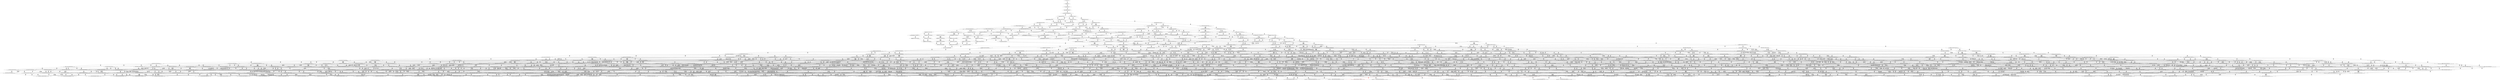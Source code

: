 digraph {
	S0[label="S0: [0, 0] [0, 0] [0, 0] [0, 0] \n{}{}"];
	S1[label="S1: [0, 0] [0, 0] [0, 0] [70, 88] \n{T0J0:70-88}{1}"];
	S2[label="S2: [70, 70] [70, 70] [70, 88] [102, 129] \n{T0J1:102-129}{1, 2}"];
	S3[label="S3: [70, 70] [70, 88] [102, 129] [127, 160] \n{T0J1:102-129, T0J2:127-160}{1, 2, 3}"];
	S4[label="S4: [70, 88] [102, 129] [110, 139] [127, 160] \n{T0J1:102-129, T0J2:127-160, T0J8:110-139}{1, 2, 3, 9}"];
	S5[label="S5: [127, 129] [127, 139] [127, 139] [161, 182] \n{T0J3:161-182}{1, 2, 3, 4, 9}"];
	S6[label="S6: [110, 129] [110, 139] [127, 160] [138, 174] \n{T0J9:138-174}{1, 2, 3, 9, 10}"];
	S7[label="S7: [127, 139] [127, 139] [161, 182] [189, 217] \n{T0J3:161-182, T0J7:189-217}{1, 2, 3, 4, 8, 9}"];
	S8[label="S8: [127, 139] [127, 160] [138, 174] [161, 182] \n{T0J3:161-182}{1, 2, 3, 4, 9, 10}"];
	S9[label="S9: [138, 139] [138, 139] [138, 142] [140, 160] \n{T0J10:140-142}{1, 2, 3, 9, 10, 11}"];
	S10[label="S10: [110, 139] [127, 160] [138, 174] [175, 221] \n{T0J13:175-221}{1, 2, 3, 9, 10, 14}"];
	S11[label="S11: [127, 160] [138, 174] [161, 182] [189, 217] \n{T0J3:161-182, T0J7:189-217}{1, 2, 3, 4, 8, 9, 10}"];
	S12[label="S12: [138, 142] [138, 160] [140, 174] [161, 182] \n{T0J3:161-182, T0J10:140-142}{1, 2, 3, 4, 9, 10, 11}"];
	S13[label="S13: [127, 160] [138, 174] [161, 182] [175, 221] \n{T0J3:161-182, T0J13:175-221}{1, 2, 3, 4, 9, 10, 14}"];
	S14[label="S14: [138, 139] [138, 142] [140, 142] [140, 160] \n{T0J10:140-142, T0J11:140-142}{1, 2, 3, 9, 10, 11, 12}"];
	S15[label="S15: [138, 142] [138, 160] [140, 174] [175, 221] \n{T0J10:140-142, T0J13:175-221}{1, 2, 3, 9, 10, 11, 14}"];
	S16[label="S16: [127, 160] [138, 174] [175, 221] [180, 227] \n{T0J13:175-221, T0J16:180-227}{1, 2, 3, 9, 10, 14, 17}"];
	S17[label="S17: [138, 163] [140, 174] [161, 182] [189, 220] \n{T0J3:161-182, T0J7:189-220}{1, 2, 3, 4, 8, 9, 10, 11}"];
	S18[label="S18: [138, 174] [161, 182] [175, 221] [189, 242] \n{T0J3:161-182, T0J7:189-238, T0J13:175-242}{1, 2, 3, 4, 8, 9, 10, 14}"];
	S19[label="S19: [138, 145] [140, 160] [140, 174] [161, 182] \n{T0J3:161-182, T0J11:140-145}{1, 2, 3, 4, 9, 10, 11, 12}"];
	S20[label="S20: [138, 162] [140, 174] [161, 185] [175, 224] \n{T0J3:161-185, T0J13:175-224}{1, 2, 3, 4, 9, 10, 11, 14}"];
	S21[label="S21: [138, 174] [161, 203] [175, 221] [180, 247] \n{T0J3:161-203, T0J13:175-221, T0J16:180-247}{1, 2, 3, 4, 9, 10, 14, 17}"];
	S22[label="S22: [138, 142] [140, 142] [140, 157] [152, 160] \n{T0J10:140-142, T0J11:140-142, T0J12:152-157}{1, 2, 3, 9, 10, 11, 12, 13}"];
	S23[label="S23: [138, 145] [140, 160] [140, 174] [175, 221] \n{T0J11:140-145, T0J13:175-221}{1, 2, 3, 9, 10, 11, 12, 14}"];
	S24[label="S24: [138, 162] [140, 174] [175, 221] [180, 230] \n{T0J13:175-221, T0J16:180-230}{1, 2, 3, 9, 10, 11, 14, 17}"];
	S25[label="S25: [138, 174] [175, 221] [180, 227] [192, 241] \n{T0J13:175-221, T0J16:180-227, T0J20:192-241}{1, 2, 3, 9, 10, 14, 17, 21}"];
	S26[label="S26: [161, 163] [161, 174] [189, 220] [221, 238] \n{T0J4:221-238, T0J7:189-220}{1, 2, 3, 4, 5, 8, 9, 10, 11}"];
	S27[label="S27: [140, 166] [140, 174] [161, 182] [189, 223] \n{T0J7:189-223}{1, 2, 3, 4, 8, 9, 10, 11, 12}"];
	S28[label="S28: [140, 177] [161, 185] [175, 224] [189, 245] \n{T0J7:189-240, T0J13:175-245}{1, 2, 3, 4, 8, 9, 10, 11, 14}"];
	S29[label="S29: [161, 174] [175, 221] [189, 242] [221, 249] \n{T0J4:221-249, T0J7:189-238, T0J13:175-242}{1, 2, 3, 4, 5, 8, 9, 10, 14}"];
	S30[label="S30: [161, 203] [175, 221] [180, 247] [200, 261] \n{T0J7:189-252, T0J13:175-242, T0J16:180-261}{1, 2, 3, 4, 8, 9, 10, 14, 17}"];
	S31[label="S31: [140, 160] [140, 163] [152, 174] [161, 185] \n{T0J3:161-185, T0J12:152-163}{1, 2, 3, 4, 9, 10, 11, 12, 13}"];
	S32[label="S32: [140, 162] [140, 174] [161, 188] [175, 227] \n{T0J3:161-188, T0J13:175-227}{1, 2, 3, 4, 9, 10, 11, 12, 14}"];
	S33[label="S33: [161, 162] [161, 174] [175, 224] [221, 237] \n{T0J4:221-237, T0J13:175-224}{1, 2, 3, 4, 5, 9, 10, 11, 14}"];
	S34[label="S34: [140, 174] [161, 205] [175, 224] [180, 247] \n{T0J3:161-205, T0J13:175-224, T0J16:180-247}{1, 2, 3, 4, 9, 10, 11, 14, 17}"];
	S35[label="S35: [161, 174] [175, 221] [180, 247] [221, 249] \n{T0J4:221-249, T0J13:175-221, T0J16:180-247}{1, 2, 3, 4, 5, 9, 10, 14, 17}"];
	S36[label="S36: [161, 217] [175, 221] [180, 241] [192, 247] \n{T0J3:161-217, T0J13:175-221, T0J16:180-247, T0J20:192-241}{1, 2, 3, 4, 9, 10, 14, 17, 21}"];
	S37[label="S37: [140, 160] [140, 163] [152, 174] [175, 224] \n{T0J12:152-163, T0J13:175-224}{1, 2, 3, 9, 10, 11, 12, 13, 14}"];
	S38[label="S38: [140, 162] [140, 174] [175, 221] [180, 233] \n{T0J13:175-221, T0J16:180-233}{1, 2, 3, 9, 10, 11, 12, 14, 17}"];
	S39[label="S39: [140, 174] [175, 221] [180, 230] [192, 241] \n{T0J13:175-221, T0J16:180-230, T0J20:192-241}{1, 2, 3, 9, 10, 11, 14, 17, 21}"];
	S40[label="S40: [161, 174] [188, 197] [189, 220] [221, 238] \n{T0J4:221-238, T0J5:188-197, T0J7:189-220}{1, 2, 3, 4, 5, 6, 8, 9, 10, 11}"];
	S41[label="S41: [161, 174] [161, 182] [189, 223] [221, 241] \n{T0J4:221-241, T0J7:189-223}{1, 2, 3, 4, 5, 8, 9, 10, 11, 12}"];
	S42[label="S42: [161, 185] [175, 224] [189, 245] [221, 252] \n{T0J4:221-252, T0J7:189-240}{1, 2, 3, 4, 5, 8, 9, 10, 11, 14}"];
	S43[label="S43: [140, 174] [152, 182] [161, 185] [189, 238] \n{T0J7:189-238}{1, 2, 3, 4, 8, 9, 10, 11, 12, 13}"];
	S44[label="S44: [140, 180] [161, 188] [175, 227] [189, 248] \n{T0J7:189-240}{1, 2, 3, 4, 8, 9, 10, 11, 12, 14}"];
	S45[label="S45: [161, 206] [175, 224] [180, 247] [200, 261] \n{}{1, 2, 3, 4, 8, 9, 10, 11, 14, 17}"];
	S46[label="S46: [175, 208] [188, 221] [189, 242] [221, 249] \n{T0J4:221-249, T0J5:188-208, T0J7:189-238, T0J13:175-242}{1, 2, 3, 4, 5, 6, 8, 9, 10, 14}"];
	S47[label="S47: [175, 221] [180, 247] [200, 261] [221, 278] \n{T0J4:221-278}{1, 2, 3, 4, 5, 8, 9, 10, 14, 17}"];
	S48[label="S48: [175, 221] [180, 247] [192, 255] [223, 294] \n{T0J7:189-294}{1, 2, 3, 4, 8, 9, 10, 14, 17, 21}"];
	S49[label="S49: [140, 174] [152, 177] [161, 203] [175, 241] \n{T0J3:161-203, T0J13:175-241}{1, 2, 3, 4, 9, 10, 11, 12, 13, 14}"];
	S50[label="S50: [161, 162] [161, 174] [175, 227] [221, 237] \n{T0J4:221-237, T0J13:175-227}{1, 2, 3, 4, 5, 9, 10, 11, 12, 14}"];
	S51[label="S51: [140, 174] [161, 205] [175, 227] [180, 247] \n{T0J3:161-205, T0J13:175-227, T0J16:180-247}{1, 2, 3, 4, 9, 10, 11, 12, 14, 17}"];
	S52[label="S52: [161, 174] [175, 196] [188, 224] [221, 237] \n{T0J4:221-237, T0J5:188-196, T0J13:175-224}{1, 2, 3, 4, 5, 6, 9, 10, 11, 14}"];
	S53[label="S53: [161, 174] [175, 224] [180, 247] [221, 249] \n{T0J4:221-249, T0J13:175-224, T0J16:180-247}{1, 2, 3, 4, 5, 9, 10, 11, 14, 17}"];
	S54[label="S54: [161, 217] [175, 224] [180, 241] [192, 247] \n{T0J3:161-217, T0J13:175-224, T0J16:180-247, T0J20:192-241}{1, 2, 3, 4, 9, 10, 11, 14, 17, 21}"];
	S55[label="S55: [175, 208] [180, 221] [188, 247] [221, 249] \n{T0J4:221-249, T0J5:188-208, T0J13:175-221, T0J16:180-247}{1, 2, 3, 4, 5, 6, 9, 10, 14, 17}"];
	S56[label="S56: [175, 221] [180, 241] [192, 247] [221, 292] \n{T0J4:221-292}{1, 2, 3, 4, 5, 9, 10, 14, 17, 21}"];
	S57[label="S57: [140, 174] [152, 177] [175, 224] [180, 247] \n{T0J13:175-224, T0J16:180-247}{1, 2, 3, 9, 10, 11, 12, 13, 14, 17}"];
	S58[label="S58: [140, 174] [175, 221] [180, 233] [192, 241] \n{T0J13:175-221, T0J16:180-233, T0J20:192-241}{1, 2, 3, 9, 10, 11, 12, 14, 17, 21}"];
	S59[label="S59: [188, 197] [189, 220] [221, 238] [236, 268] \n{T0J4:221-238, T0J5:188-197, T0J6:236-268, T0J7:189-220}{1, 2, 3, 4, 5, 6, 7, 8, 9, 10, 11}"];
	S60[label="S60: [161, 182] [188, 208] [189, 223] [221, 241] \n{T0J4:221-241, T0J5:188-208, T0J7:189-223}{1, 2, 3, 4, 5, 6, 8, 9, 10, 11, 12}"];
	S61[label="S61: [175, 219] [188, 224] [189, 245] [221, 255] \n{T0J4:221-252}{1, 2, 3, 4, 5, 6, 8, 9, 10, 11, 14}"];
	S62[label="S62: [161, 182] [161, 192] [189, 238] [221, 249] \n{T0J4:221-249, T0J7:189-238}{1, 2, 3, 4, 5, 8, 9, 10, 11, 12, 13}"];
	S63[label="S63: [161, 188] [175, 227] [189, 248] [221, 255] \n{T0J4:221-255, T0J7:189-240}{1, 2, 3, 4, 5, 8, 9, 10, 11, 12, 14}"];
	S64[label="S64: [175, 224] [180, 247] [200, 261] [221, 281] \n{T0J4:221-281}{1, 2, 3, 4, 5, 8, 9, 10, 11, 14, 17}"];
	S65[label="S65: [152, 188] [161, 203] [175, 241] [189, 256] \n{T0J7:189-252}{1, 2, 3, 4, 8, 9, 10, 11, 12, 13, 14}"];
	S66[label="S66: [161, 209] [175, 227] [180, 248] [200, 261] \n{}{1, 2, 3, 4, 8, 9, 10, 11, 12, 14, 17}"];
	S67[label="S67: [175, 224] [180, 247] [192, 255] [223, 294] \n{}{1, 2, 3, 4, 8, 9, 10, 11, 14, 17, 21}"];
	S68[label="S68: [188, 221] [189, 242] [221, 249] [250, 302] \n{T0J4:221-249, T0J6:250-302}{1, 2, 3, 4, 5, 6, 7, 8, 9, 10, 14}"];
	S69[label="S69: [180, 247] [188, 255] [202, 261] [221, 286] \n{T0J4:221-278}{1, 2, 3, 4, 5, 6, 8, 9, 10, 14, 17}"];
	S70[label="S70: [180, 247] [192, 255] [221, 294] [235, 296] \n{T0J4:221-296}{1, 2, 3, 4, 5, 8, 9, 10, 14, 17, 21}"];
	S71[label="S71: [161, 174] [161, 177] [175, 241] [221, 249] \n{T0J4:221-249, T0J13:175-241}{1, 2, 3, 4, 5, 9, 10, 11, 12, 13, 14}"];
	S72[label="S72: [152, 177] [161, 217] [175, 241] [180, 247] \n{T0J3:161-217, T0J13:175-241, T0J16:180-247}{1, 2, 3, 4, 9, 10, 11, 12, 13, 14, 17}"];
	S73[label="S73: [161, 174] [175, 196] [188, 227] [221, 237] \n{T0J4:221-237, T0J5:188-196, T0J13:175-227}{1, 2, 3, 4, 5, 6, 9, 10, 11, 12, 14}"];
	S74[label="S74: [161, 174] [175, 227] [180, 247] [221, 249] \n{T0J4:221-249, T0J13:175-227, T0J16:180-247}{1, 2, 3, 4, 5, 9, 10, 11, 12, 14, 17}"];
	S75[label="S75: [161, 217] [175, 227] [180, 241] [192, 247] \n{T0J3:161-217, T0J13:175-227, T0J16:180-247, T0J20:192-241}{1, 2, 3, 4, 9, 10, 11, 12, 14, 17, 21}"];
	S76[label="S76: [175, 196] [188, 224] [221, 237] [236, 268] \n{T0J4:221-237, T0J5:188-196, T0J6:236-268, T0J13:175-224}{1, 2, 3, 4, 5, 6, 7, 9, 10, 11, 14}"];
	S77[label="S77: [175, 208] [180, 224] [188, 247] [221, 249] \n{T0J4:221-249, T0J5:188-208, T0J13:175-224, T0J16:180-247}{1, 2, 3, 4, 5, 6, 9, 10, 11, 14, 17}"];
	S78[label="S78: [175, 224] [180, 241] [192, 247] [221, 292] \n{T0J4:221-292}{1, 2, 3, 4, 5, 9, 10, 11, 14, 17, 21}"];
	S79[label="S79: [180, 221] [188, 247] [221, 249] [250, 302] \n{T0J4:221-249, T0J6:250-302}{1, 2, 3, 4, 5, 6, 7, 9, 10, 14, 17}"];
	S80[label="S80: [180, 241] [192, 247] [202, 255] [221, 292] \n{T0J4:221-292, T0J5:202-255}{1, 2, 3, 4, 5, 6, 9, 10, 14, 17, 21}"];
	S81[label="S81: [152, 177] [175, 224] [180, 241] [192, 247] \n{T0J13:175-224, T0J16:180-247, T0J20:192-241}{1, 2, 3, 9, 10, 11, 12, 13, 14, 17, 21}"];
	S82[label="S82: [188, 208] [189, 223] [221, 241] [236, 276] \n{T0J4:221-241, T0J6:236-276}{1, 2, 3, 4, 5, 6, 7, 8, 9, 10, 11, 12}"];
	S83[label="S83: [161, 200] [188, 216] [189, 238] [221, 249] \n{T0J4:221-249, T0J5:188-216, T0J7:189-238}{1, 2, 3, 4, 5, 6, 8, 9, 10, 11, 12, 13}"];
	S84[label="S84: [175, 222] [188, 227] [189, 248] [221, 255] \n{T0J4:221-255}{1, 2, 3, 4, 5, 6, 8, 9, 10, 11, 12, 14}"];
	S85[label="S85: [188, 224] [189, 245] [221, 268] [237, 313] \n{T0J4:221-252, T0J6:236-313}{1, 2, 3, 4, 5, 6, 7, 8, 9, 10, 11, 14}"];
	S86[label="S86: [161, 206] [175, 241] [189, 256] [221, 264] \n{T0J4:221-263, T0J7:189-252}{1, 2, 3, 4, 5, 8, 9, 10, 11, 12, 13, 14}"];
	S87[label="S87: [175, 227] [180, 248] [200, 261] [221, 284] \n{T0J4:221-284}{1, 2, 3, 4, 5, 8, 9, 10, 11, 12, 14, 17}"];
	S88[label="S88: [180, 247] [188, 258] [202, 261] [221, 286] \n{}{1, 2, 3, 4, 5, 6, 8, 9, 10, 11, 14, 17}"];
	S89[label="S89: [175, 203] [175, 241] [189, 256] [241, 271] \n{T0J7:189-252, T0J14:241-271}{1, 2, 3, 4, 8, 9, 10, 11, 12, 13, 14, 15}"];
	S90[label="S90: [161, 227] [175, 241] [180, 256] [200, 276] \n{}{1, 2, 3, 4, 8, 9, 10, 11, 12, 13, 14, 17}"];
	S91[label="S91: [175, 227] [180, 248] [192, 255] [223, 294] \n{}{1, 2, 3, 4, 8, 9, 10, 11, 12, 14, 17, 21}"];
	S92[label="S92: [180, 247] [192, 255] [221, 294] [235, 299] \n{T0J4:221-299}{1, 2, 3, 4, 5, 8, 9, 10, 11, 14, 17, 21}"];
	S93[label="S93: [188, 255] [202, 261] [221, 299] [250, 341] \n{T0J6:250-341}{1, 2, 3, 4, 5, 6, 7, 8, 9, 10, 14, 17}"];
	S94[label="S94: [192, 255] [202, 281] [221, 294] [235, 296] \n{}{1, 2, 3, 4, 5, 6, 8, 9, 10, 14, 17, 21}"];
	S95[label="S95: [161, 177] [175, 208] [188, 241] [221, 249] \n{T0J4:221-249, T0J5:188-208, T0J13:175-241}{1, 2, 3, 4, 5, 6, 9, 10, 11, 12, 13, 14}"];
	S96[label="S96: [161, 177] [175, 241] [180, 247] [221, 252] \n{T0J4:221-252, T0J16:180-247}{1, 2, 3, 4, 5, 9, 10, 11, 12, 13, 14, 17}"];
	S97[label="S97: [161, 220] [175, 241] [180, 241] [192, 247] \n{T0J3:161-220, T0J16:180-247, T0J20:192-241}{1, 2, 3, 4, 9, 10, 11, 12, 13, 14, 17, 21}"];
	S98[label="S98: [175, 196] [188, 227] [221, 237] [236, 268] \n{T0J4:221-237, T0J5:188-196, T0J6:236-268, T0J13:175-227}{1, 2, 3, 4, 5, 6, 7, 9, 10, 11, 12, 14}"];
	S99[label="S99: [175, 208] [180, 227] [188, 247] [221, 249] \n{T0J4:221-249, T0J5:188-208, T0J13:175-227, T0J16:180-247}{1, 2, 3, 4, 5, 6, 9, 10, 11, 12, 14, 17}"];
	S100[label="S100: [175, 227] [180, 241] [192, 247] [221, 292] \n{T0J4:221-292}{1, 2, 3, 4, 5, 9, 10, 11, 12, 14, 17, 21}"];
	S101[label="S101: [180, 224] [188, 247] [221, 249] [250, 302] \n{T0J4:221-249, T0J6:250-302}{1, 2, 3, 4, 5, 6, 7, 9, 10, 11, 14, 17}"];
	S102[label="S102: [180, 241] [192, 247] [202, 258] [221, 292] \n{T0J5:202-258}{1, 2, 3, 4, 5, 6, 9, 10, 11, 14, 17, 21}"];
	S103[label="S103: [192, 247] [202, 255] [221, 292] [255, 335] \n{T0J6:255-335}{1, 2, 3, 4, 5, 6, 7, 9, 10, 14, 17, 21}"];
	S104[label="S104: [175, 222] [180, 224] [192, 241] [202, 247] \n{T0J13:175-224, T0J16:180-247, T0J20:192-241, T0J25:202-222}{1, 2, 3, 9, 10, 11, 12, 13, 14, 17, 21, 26}"];
	S105[label="S105: [188, 223] [189, 238] [221, 249] [236, 294] \n{T0J4:221-249, T0J6:236-294}{1, 2, 3, 4, 5, 6, 7, 8, 9, 10, 11, 12, 13}"];
	S106[label="S106: [175, 240] [188, 241] [189, 256] [221, 282] \n{T0J4:221-263}{1, 2, 3, 4, 5, 6, 8, 9, 10, 11, 12, 13, 14}"];
	S107[label="S107: [188, 227] [189, 248] [221, 268] [237, 316] \n{T0J6:236-316}{1, 2, 3, 4, 5, 6, 7, 8, 9, 10, 11, 12, 14}"];
	S108[label="S108: [175, 241] [189, 256] [221, 271] [241, 289] \n{T0J4:221-278, T0J14:241-289}{1, 2, 3, 4, 5, 8, 9, 10, 11, 12, 13, 14, 15}"];
	S109[label="S109: [175, 241] [180, 256] [200, 276] [221, 302] \n{T0J4:221-302}{1, 2, 3, 4, 5, 8, 9, 10, 11, 12, 13, 14, 17}"];
	S110[label="S110: [180, 248] [188, 261] [202, 261] [221, 286] \n{}{1, 2, 3, 4, 5, 6, 8, 9, 10, 11, 12, 14, 17}"];
	S111[label="S111: [188, 258] [202, 261] [221, 302] [250, 341] \n{}{1, 2, 3, 4, 5, 6, 7, 8, 9, 10, 11, 14, 17}"];
	S112[label="S112: [175, 214] [183, 241] [189, 256] [241, 271] \n{T0J14:241-271, T0J15:183-214}{1, 2, 3, 4, 8, 9, 10, 11, 12, 13, 14, 15, 16}"];
	S113[label="S113: [175, 241] [180, 256] [200, 276] [241, 302] \n{T0J14:241-302}{1, 2, 3, 4, 8, 9, 10, 11, 12, 13, 14, 15, 17}"];
	S114[label="S114: [180, 241] [180, 241] [197, 256] [200, 276] \n{T0J17:197-241}{1, 2, 3, 4, 8, 9, 10, 11, 12, 13, 14, 17, 18}"];
	S115[label="S115: [175, 241] [180, 256] [192, 276] [223, 301] \n{}{1, 2, 3, 4, 8, 9, 10, 11, 12, 13, 14, 17, 21}"];
	S116[label="S116: [180, 248] [192, 255] [221, 294] [235, 302] \n{T0J4:221-302}{1, 2, 3, 4, 5, 8, 9, 10, 11, 12, 14, 17, 21}"];
	S117[label="S117: [192, 255] [202, 281] [221, 294] [235, 299] \n{}{1, 2, 3, 4, 5, 6, 8, 9, 10, 11, 14, 17, 21}"];
	S118[label="S118: [202, 281] [221, 294] [235, 325] [255, 349] \n{T0J6:255-349}{1, 2, 3, 4, 5, 6, 7, 8, 9, 10, 14, 17, 21}"];
	S119[label="S119: [175, 208] [188, 241] [221, 249] [236, 271] \n{T0J4:221-249, T0J5:188-208, T0J6:236-271}{1, 2, 3, 4, 5, 6, 7, 9, 10, 11, 12, 13, 14}"];
	S120[label="S120: [175, 211] [180, 241] [188, 247] [221, 252] \n{T0J4:221-252, T0J5:188-211, T0J16:180-247}{1, 2, 3, 4, 5, 6, 9, 10, 11, 12, 13, 14, 17}"];
	S121[label="S121: [175, 241] [180, 241] [192, 247] [221, 295] \n{T0J4:221-295}{1, 2, 3, 4, 5, 9, 10, 11, 12, 13, 14, 17, 21}"];
	S122[label="S122: [180, 227] [188, 247] [221, 249] [250, 302] \n{T0J4:221-249, T0J6:250-302}{1, 2, 3, 4, 5, 6, 7, 9, 10, 11, 12, 14, 17}"];
	S123[label="S123: [180, 241] [192, 247] [202, 261] [221, 292] \n{T0J5:202-261}{1, 2, 3, 4, 5, 6, 9, 10, 11, 12, 14, 17, 21}"];
	S124[label="S124: [192, 247] [202, 258] [221, 292] [255, 335] \n{T0J6:255-335}{1, 2, 3, 4, 5, 6, 7, 9, 10, 11, 14, 17, 21}"];
	S125[label="S125: [180, 224] [192, 241] [202, 247] [209, 265] \n{T0J3:209-265}{1, 2, 3, 4, 9, 10, 11, 12, 13, 14, 17, 21, 26}"];
	S126[label="S126: [188, 245] [189, 256] [221, 294] [237, 334] \n{T0J6:236-334}{1, 2, 3, 4, 5, 6, 7, 8, 9, 10, 11, 12, 13, 14}"];
	S127[label="S127: [188, 256] [189, 271] [221, 282] [241, 323] \n{T0J14:241-323}{1, 2, 3, 4, 5, 6, 8, 9, 10, 11, 12, 13, 14, 15}"];
	S128[label="S128: [180, 261] [188, 275] [202, 282] [221, 328] \n{}{1, 2, 3, 4, 5, 6, 8, 9, 10, 11, 12, 13, 14, 17}"];
	S129[label="S129: [183, 252] [189, 256] [221, 271] [241, 289] \n{T0J14:241-289}{1, 2, 3, 4, 5, 8, 9, 10, 11, 12, 13, 14, 15, 16}"];
	S130[label="S130: [180, 256] [200, 276] [221, 302] [241, 329] \n{T0J14:241-324}{1, 2, 3, 4, 5, 8, 9, 10, 11, 12, 13, 14, 15, 17}"];
	S131[label="S131: [180, 256] [197, 263] [200, 276] [221, 316] \n{}{1, 2, 3, 4, 5, 8, 9, 10, 11, 12, 13, 14, 17, 18}"];
	S132[label="S132: [180, 256] [192, 276] [221, 302] [235, 340] \n{}{1, 2, 3, 4, 5, 8, 9, 10, 11, 12, 13, 14, 17, 21}"];
	S133[label="S133: [188, 261] [202, 261] [221, 302] [250, 342] \n{}{1, 2, 3, 4, 5, 6, 7, 8, 9, 10, 11, 12, 14, 17}"];
	S134[label="S134: [180, 252] [183, 256] [200, 276] [241, 302] \n{T0J14:241-302}{1, 2, 3, 4, 8, 9, 10, 11, 12, 13, 14, 15, 16, 17}"];
	S135[label="S135: [180, 256] [197, 263] [200, 276] [241, 324] \n{T0J14:241-324}{1, 2, 3, 4, 8, 9, 10, 11, 12, 13, 14, 15, 17, 18}"];
	S136[label="S136: [180, 256] [192, 276] [223, 302] [241, 347] \n{T0J14:241-347}{1, 2, 3, 4, 8, 9, 10, 11, 12, 13, 14, 15, 17, 21}"];
	S137[label="S137: [180, 241] [188, 251] [197, 256] [200, 276] \n{T0J18:188-251}{1, 2, 3, 4, 8, 9, 10, 11, 12, 13, 14, 17, 18, 19}"];
	S138[label="S138: [180, 256] [192, 276] [197, 286] [223, 323] \n{}{1, 2, 3, 4, 8, 9, 10, 11, 12, 13, 14, 17, 18, 21}"];
	S139[label="S139: [192, 256] [192, 276] [223, 301] [226, 307] \n{T0J21:226-307}{1, 2, 3, 4, 8, 9, 10, 11, 12, 13, 14, 17, 21, 22}"];
	S140[label="S140: [180, 256] [192, 276] [209, 301] [225, 327] \n{}{1, 2, 3, 4, 8, 9, 10, 11, 12, 13, 14, 17, 21, 26}"];
	S141[label="S141: [192, 258] [202, 282] [221, 294] [235, 319] \n{}{1, 2, 3, 4, 5, 6, 8, 9, 10, 11, 12, 14, 17, 21}"];
	S142[label="S142: [202, 284] [221, 294] [235, 325] [255, 349] \n{}{1, 2, 3, 4, 5, 6, 7, 8, 9, 10, 11, 14, 17, 21}"];
	S143[label="S143: [180, 241] [188, 247] [221, 252] [250, 305] \n{T0J4:221-252, T0J6:250-305}{1, 2, 3, 4, 5, 6, 7, 9, 10, 11, 12, 13, 14, 17}"];
	S144[label="S144: [180, 241] [192, 247] [202, 275] [221, 295] \n{T0J5:202-275}{1, 2, 3, 4, 5, 6, 9, 10, 11, 12, 13, 14, 17, 21}"];
	S145[label="S145: [192, 247] [202, 261] [221, 292] [255, 335] \n{T0J6:255-335}{1, 2, 3, 4, 5, 6, 7, 9, 10, 11, 12, 14, 17, 21}"];
	S146[label="S146: [209, 224] [209, 241] [209, 247] [269, 299] \n{T0J4:269-299}{1, 2, 3, 4, 5, 9, 10, 11, 12, 13, 14, 17, 21, 26}"];
	S147[label="S147: [189, 271] [221, 294] [237, 328] [254, 350] \n{}{1, 2, 3, 4, 5, 6, 7, 8, 9, 10, 11, 12, 13, 14, 15}"];
	S148[label="S148: [188, 275] [202, 294] [221, 333] [250, 355] \n{}{1, 2, 3, 4, 5, 6, 7, 8, 9, 10, 11, 12, 13, 14, 17}"];
	S149[label="S149: [189, 267] [196, 271] [221, 286] [241, 323] \n{}{1, 2, 3, 4, 5, 6, 8, 9, 10, 11, 12, 13, 14, 15, 16}"];
	S150[label="S150: [188, 276] [202, 290] [221, 328] [241, 344] \n{}{1, 2, 3, 4, 5, 6, 8, 9, 10, 11, 12, 13, 14, 15, 17}"];
	S151[label="S151: [188, 275] [197, 282] [202, 290] [221, 328] \n{}{1, 2, 3, 4, 5, 6, 8, 9, 10, 11, 12, 13, 14, 17, 18}"];
	S152[label="S152: [188, 276] [202, 299] [221, 328] [235, 343] \n{}{1, 2, 3, 4, 5, 6, 8, 9, 10, 11, 12, 13, 14, 17, 21}"];
	S153[label="S153: [183, 267] [200, 276] [221, 302] [241, 340] \n{}{1, 2, 3, 4, 5, 8, 9, 10, 11, 12, 13, 14, 15, 16, 17}"];
	S154[label="S154: [197, 276] [200, 278] [221, 324] [241, 339] \n{}{1, 2, 3, 4, 5, 8, 9, 10, 11, 12, 13, 14, 15, 17, 18}"];
	S155[label="S155: [192, 276] [221, 302] [235, 340] [241, 347] \n{}{1, 2, 3, 4, 5, 8, 9, 10, 11, 12, 13, 14, 15, 17, 21}"];
	S156[label="S156: [188, 263] [197, 266] [200, 276] [221, 316] \n{}{1, 2, 3, 4, 5, 8, 9, 10, 11, 12, 13, 14, 17, 18, 19}"];
	S157[label="S157: [192, 276] [197, 286] [221, 323] [235, 340] \n{}{1, 2, 3, 4, 5, 8, 9, 10, 11, 12, 13, 14, 17, 18, 21}"];
	S158[label="S158: [192, 276] [221, 302] [226, 307] [235, 340] \n{}{1, 2, 3, 4, 5, 8, 9, 10, 11, 12, 13, 14, 17, 21, 22}"];
	S159[label="S159: [192, 276] [209, 302] [225, 327] [235, 340] \n{}{1, 2, 3, 4, 5, 8, 9, 10, 11, 12, 13, 14, 17, 21, 26}"];
	S160[label="S160: [183, 263] [197, 274] [200, 276] [241, 324] \n{}{1, 2, 3, 4, 8, 9, 10, 11, 12, 13, 14, 15, 16, 17, 18}"];
	S161[label="S161: [183, 275] [192, 276] [223, 302] [241, 347] \n{}{1, 2, 3, 4, 8, 9, 10, 11, 12, 13, 14, 15, 16, 17, 21}"];
	S162[label="S162: [188, 263] [197, 266] [200, 276] [241, 324] \n{}{1, 2, 3, 4, 8, 9, 10, 11, 12, 13, 14, 15, 17, 18, 19}"];
	S163[label="S163: [192, 276] [197, 286] [223, 324] [241, 347] \n{}{1, 2, 3, 4, 8, 9, 10, 11, 12, 13, 14, 15, 17, 18, 21}"];
	S164[label="S164: [192, 276] [223, 302] [226, 307] [241, 347] \n{}{1, 2, 3, 4, 8, 9, 10, 11, 12, 13, 14, 15, 17, 21, 22}"];
	S165[label="S165: [192, 276] [209, 302] [225, 327] [241, 347] \n{}{1, 2, 3, 4, 8, 9, 10, 11, 12, 13, 14, 15, 17, 21, 26}"];
	S166[label="S166: [188, 251] [197, 256] [200, 276] [221, 293] \n{T0J19:221-293}{1, 2, 3, 4, 8, 9, 10, 11, 12, 13, 14, 17, 18, 19, 20}"];
	S167[label="S167: [188, 274] [192, 276] [197, 286] [223, 323] \n{}{1, 2, 3, 4, 8, 9, 10, 11, 12, 13, 14, 17, 18, 19, 21}"];
	S168[label="S168: [192, 276] [197, 286] [223, 307] [226, 323] \n{}{1, 2, 3, 4, 8, 9, 10, 11, 12, 13, 14, 17, 18, 21, 22}"];
	S169[label="S169: [192, 276] [197, 286] [209, 323] [225, 327] \n{}{1, 2, 3, 4, 8, 9, 10, 11, 12, 13, 14, 17, 18, 21, 26}"];
	S170[label="S170: [192, 267] [194, 276] [223, 301] [226, 307] \n{T0J22:194-267}{1, 2, 3, 4, 8, 9, 10, 11, 12, 13, 14, 17, 21, 22, 23}"];
	S171[label="S171: [192, 276] [209, 301] [225, 307] [226, 327] \n{}{1, 2, 3, 4, 8, 9, 10, 11, 12, 13, 14, 17, 21, 22, 26}"];
	S172[label="S172: [202, 287] [221, 294] [235, 325] [255, 352] \n{}{1, 2, 3, 4, 5, 6, 7, 8, 9, 10, 11, 12, 14, 17, 21}"];
	S173[label="S173: [192, 247] [202, 275] [221, 295] [255, 335] \n{T0J6:255-335}{1, 2, 3, 4, 5, 6, 7, 9, 10, 11, 12, 13, 14, 17, 21}"];
	S174[label="S174: [209, 241] [209, 247] [236, 258] [269, 299] \n{T0J4:269-299, T0J5:236-258}{1, 2, 3, 4, 5, 6, 9, 10, 11, 12, 13, 14, 17, 21, 26}"];
	S175[label="S175: [196, 282] [221, 294] [237, 328] [254, 361] \n{}{1, 2, 3, 4, 5, 6, 7, 8, 9, 10, 11, 12, 13, 14, 15, 16}"];
	S176[label="S176: [202, 294] [221, 333] [241, 355] [254, 370] \n{}{1, 2, 3, 4, 5, 6, 7, 8, 9, 10, 11, 12, 13, 14, 15, 17}"];
	S177[label="S177: [197, 294] [202, 297] [221, 333] [250, 369] \n{}{1, 2, 3, 4, 5, 6, 7, 8, 9, 10, 11, 12, 13, 14, 17, 18}"];
	S178[label="S178: [202, 299] [221, 333] [235, 355] [253, 370] \n{}{1, 2, 3, 4, 5, 6, 7, 8, 9, 10, 11, 12, 13, 14, 17, 21}"];
	S179[label="S179: [196, 276] [202, 301] [221, 328] [241, 352] \n{}{1, 2, 3, 4, 5, 6, 8, 9, 10, 11, 12, 13, 14, 15, 16, 17}"];
	S180[label="S180: [197, 286] [202, 310] [221, 328] [241, 347] \n{}{1, 2, 3, 4, 5, 6, 8, 9, 10, 11, 12, 13, 14, 15, 17, 18}"];
	S181[label="S181: [202, 302] [221, 328] [235, 344] [241, 347] \n{}{1, 2, 3, 4, 5, 6, 8, 9, 10, 11, 12, 13, 14, 15, 17, 21}"];
	S182[label="S182: [196, 274] [197, 282] [202, 297] [221, 328] \n{}{1, 2, 3, 4, 5, 6, 8, 9, 10, 11, 12, 13, 14, 17, 18, 19}"];
	S183[label="S183: [197, 286] [202, 310] [221, 328] [235, 346] \n{}{1, 2, 3, 4, 5, 6, 8, 9, 10, 11, 12, 13, 14, 17, 18, 21}"];
	S184[label="S184: [202, 302] [221, 307] [226, 328] [235, 343] \n{}{1, 2, 3, 4, 5, 6, 8, 9, 10, 11, 12, 13, 14, 17, 21, 22}"];
	S185[label="S185: [202, 302] [219, 327] [225, 328] [235, 343] \n{}{1, 2, 3, 4, 5, 6, 8, 9, 10, 11, 12, 13, 14, 17, 21, 26}"];
	S186[label="S186: [197, 276] [200, 286] [221, 324] [241, 340] \n{}{1, 2, 3, 4, 5, 8, 9, 10, 11, 12, 13, 14, 15, 16, 17, 18}"];
	S187[label="S187: [192, 276] [221, 302] [235, 347] [241, 350] \n{}{1, 2, 3, 4, 5, 8, 9, 10, 11, 12, 13, 14, 15, 16, 17, 21}"];
	S188[label="S188: [197, 274] [200, 278] [221, 324] [241, 346] \n{}{1, 2, 3, 4, 5, 8, 9, 10, 11, 12, 13, 14, 15, 17, 18, 19}"];
	S189[label="S189: [197, 286] [221, 324] [235, 347] [241, 351] \n{}{1, 2, 3, 4, 5, 8, 9, 10, 11, 12, 13, 14, 15, 17, 18, 21}"];
	S190[label="S190: [221, 302] [226, 307] [235, 347] [241, 351] \n{}{1, 2, 3, 4, 5, 8, 9, 10, 11, 12, 13, 14, 15, 17, 21, 22}"];
	S191[label="S191: [209, 302] [225, 327] [235, 347] [242, 351] \n{}{1, 2, 3, 4, 5, 8, 9, 10, 11, 12, 13, 14, 15, 17, 21, 26}"];
	S192[label="S192: [197, 266] [200, 276] [221, 315] [229, 326] \n{}{1, 2, 3, 4, 5, 8, 9, 10, 11, 12, 13, 14, 17, 18, 19, 20}"];
	S193[label="S193: [192, 276] [197, 286] [221, 323] [235, 349] \n{}{1, 2, 3, 4, 5, 8, 9, 10, 11, 12, 13, 14, 17, 18, 19, 21}"];
	S194[label="S194: [197, 286] [221, 307] [226, 323] [235, 351] \n{}{1, 2, 3, 4, 5, 8, 9, 10, 11, 12, 13, 14, 17, 18, 21, 22}"];
	S195[label="S195: [197, 286] [209, 323] [225, 327] [235, 351] \n{}{1, 2, 3, 4, 5, 8, 9, 10, 11, 12, 13, 14, 17, 18, 21, 26}"];
	S196[label="S196: [194, 276] [221, 302] [226, 307] [235, 342] \n{}{1, 2, 3, 4, 5, 8, 9, 10, 11, 12, 13, 14, 17, 21, 22, 23}"];
	S197[label="S197: [209, 302] [225, 307] [226, 327] [235, 351] \n{}{1, 2, 3, 4, 5, 8, 9, 10, 11, 12, 13, 14, 17, 21, 22, 26}"];
	S198[label="S198: [191, 273] [197, 274] [200, 276] [241, 324] \n{}{1, 2, 3, 4, 8, 9, 10, 11, 12, 13, 14, 15, 16, 17, 18, 19}"];
	S199[label="S199: [192, 276] [200, 286] [223, 324] [241, 347] \n{}{1, 2, 3, 4, 8, 9, 10, 11, 12, 13, 14, 15, 16, 17, 18, 21}"];
	S200[label="S200: [192, 276] [223, 302] [226, 307] [241, 347] \n{}{1, 2, 3, 4, 8, 9, 10, 11, 12, 13, 14, 15, 16, 17, 21, 22}"];
	S201[label="S201: [192, 276] [209, 302] [225, 327] [241, 347] \n{}{1, 2, 3, 4, 8, 9, 10, 11, 12, 13, 14, 15, 16, 17, 21, 26}"];
	S202[label="S202: [241, 276] [241, 294] [241, 302] [265, 347] \n{T0J26:265-294}{1, 2, 3, 4, 8, 9, 10, 11, 12, 13, 14, 15, 16, 17, 21, 27}"];
	S203[label="S203: [197, 266] [200, 276] [221, 315] [241, 334] \n{}{1, 2, 3, 4, 8, 9, 10, 11, 12, 13, 14, 15, 17, 18, 19, 20}"];
	S204[label="S204: [192, 276] [197, 286] [223, 324] [241, 347] \n{}{1, 2, 3, 4, 8, 9, 10, 11, 12, 13, 14, 15, 17, 18, 19, 21}"];
	S205[label="S205: [197, 286] [223, 307] [226, 324] [241, 347] \n{}{1, 2, 3, 4, 8, 9, 10, 11, 12, 13, 14, 15, 17, 18, 21, 22}"];
	S206[label="S206: [197, 286] [209, 324] [225, 327] [241, 347] \n{}{1, 2, 3, 4, 8, 9, 10, 11, 12, 13, 14, 15, 17, 18, 21, 26}"];
	S207[label="S207: [194, 276] [223, 302] [226, 307] [241, 347] \n{}{1, 2, 3, 4, 8, 9, 10, 11, 12, 13, 14, 15, 17, 21, 22, 23}"];
	S208[label="S208: [209, 302] [225, 307] [226, 327] [241, 347] \n{}{1, 2, 3, 4, 8, 9, 10, 11, 12, 13, 14, 15, 17, 21, 22, 26}"];
	S209[label="S209: [192, 276] [197, 286] [221, 316] [229, 333] \n{}{1, 2, 3, 4, 8, 9, 10, 11, 12, 13, 14, 17, 18, 19, 20, 21}"];
	S210[label="S210: [192, 276] [197, 286] [223, 307] [226, 323] \n{}{1, 2, 3, 4, 8, 9, 10, 11, 12, 13, 14, 17, 18, 19, 21, 22}"];
	S211[label="S211: [192, 276] [197, 286] [209, 323] [225, 327] \n{}{1, 2, 3, 4, 8, 9, 10, 11, 12, 13, 14, 17, 18, 19, 21, 26}"];
	S212[label="S212: [194, 276] [197, 286] [223, 307] [226, 323] \n{}{1, 2, 3, 4, 8, 9, 10, 11, 12, 13, 14, 17, 18, 21, 22, 23}"];
	S213[label="S213: [197, 286] [209, 307] [225, 323] [226, 327] \n{}{1, 2, 3, 4, 8, 9, 10, 11, 12, 13, 14, 17, 18, 21, 22, 26}"];
	S214[label="S214: [194, 276] [223, 301] [226, 307] [265, 356] \n{T0J23:265-356}{1, 2, 3, 4, 8, 9, 10, 11, 12, 13, 14, 17, 21, 22, 23, 24}"];
	S215[label="S215: [194, 276] [209, 301] [225, 307] [226, 327] \n{}{1, 2, 3, 4, 8, 9, 10, 11, 12, 13, 14, 17, 21, 22, 23, 26}"];
	S216[label="S216: [209, 247] [236, 258] [269, 299] [284, 335] \n{T0J4:269-299, T0J6:284-335}{1, 2, 3, 4, 5, 6, 7, 9, 10, 11, 12, 13, 14, 17, 21, 26}"];
	S217[label="S217: [202, 305] [221, 333] [241, 361] [254, 370] \n{}{1, 2, 3, 4, 5, 6, 7, 8, 9, 10, 11, 12, 13, 14, 15, 16, 17}"];
	S218[label="S218: [202, 316] [221, 333] [241, 369] [254, 380] \n{}{1, 2, 3, 4, 5, 6, 7, 8, 9, 10, 11, 12, 13, 14, 15, 17, 18}"];
	S219[label="S219: [221, 333] [235, 355] [241, 370] [267, 396] \n{}{1, 2, 3, 4, 5, 6, 7, 8, 9, 10, 11, 12, 13, 14, 15, 17, 21}"];
	S220[label="S220: [197, 297] [202, 304] [221, 333] [250, 369] \n{}{1, 2, 3, 4, 5, 6, 7, 8, 9, 10, 11, 12, 13, 14, 17, 18, 19}"];
	S221[label="S221: [202, 326] [221, 333] [235, 369] [253, 380] \n{}{1, 2, 3, 4, 5, 6, 7, 8, 9, 10, 11, 12, 13, 14, 17, 18, 21}"];
	S222[label="S222: [221, 333] [226, 347] [235, 355] [253, 396] \n{}{1, 2, 3, 4, 5, 6, 7, 8, 9, 10, 11, 12, 13, 14, 17, 21, 22}"];
	S223[label="S223: [236, 323] [236, 333] [251, 355] [253, 370] \n{T0J24:251-323}{1, 2, 3, 4, 5, 6, 7, 8, 9, 10, 11, 12, 13, 14, 17, 21, 25}"];
	S224[label="S224: [219, 333] [225, 355] [235, 367] [253, 396] \n{}{1, 2, 3, 4, 5, 6, 7, 8, 9, 10, 11, 12, 13, 14, 17, 21, 26}"];
	S225[label="S225: [200, 286] [205, 310] [221, 328] [241, 352] \n{}{1, 2, 3, 4, 5, 6, 8, 9, 10, 11, 12, 13, 14, 15, 16, 17, 18}"];
	S226[label="S226: [202, 302] [221, 328] [235, 347] [241, 352] \n{}{1, 2, 3, 4, 5, 6, 8, 9, 10, 11, 12, 13, 14, 15, 16, 17, 21}"];
	S227[label="S227: [197, 282] [202, 310] [221, 328] [241, 347] \n{}{1, 2, 3, 4, 5, 6, 8, 9, 10, 11, 12, 13, 14, 15, 17, 18, 19}"];
	S228[label="S228: [202, 320] [221, 328] [235, 347] [241, 351] \n{}{1, 2, 3, 4, 5, 6, 8, 9, 10, 11, 12, 13, 14, 15, 17, 18, 21}"];
	S229[label="S229: [221, 307] [226, 336] [235, 347] [241, 351] \n{}{1, 2, 3, 4, 5, 6, 8, 9, 10, 11, 12, 13, 14, 15, 17, 21, 22}"];
	S230[label="S230: [219, 327] [225, 336] [235, 347] [242, 351] \n{}{1, 2, 3, 4, 5, 6, 8, 9, 10, 11, 12, 13, 14, 15, 17, 21, 26}"];
	S231[label="S231: [197, 282] [202, 300] [221, 316] [229, 328] \n{}{1, 2, 3, 4, 5, 6, 8, 9, 10, 11, 12, 13, 14, 17, 18, 19, 20}"];
	S232[label="S232: [197, 286] [202, 310] [221, 328] [235, 349] \n{}{1, 2, 3, 4, 5, 6, 8, 9, 10, 11, 12, 13, 14, 17, 18, 19, 21}"];
	S233[label="S233: [202, 307] [221, 320] [226, 328] [235, 351] \n{}{1, 2, 3, 4, 5, 6, 8, 9, 10, 11, 12, 13, 14, 17, 18, 21, 22}"];
	S234[label="S234: [202, 320] [219, 327] [225, 328] [235, 351] \n{}{1, 2, 3, 4, 5, 6, 8, 9, 10, 11, 12, 13, 14, 17, 18, 21, 26}"];
	S235[label="S235: [204, 302] [221, 307] [226, 328] [235, 343] \n{}{1, 2, 3, 4, 5, 6, 8, 9, 10, 11, 12, 13, 14, 17, 21, 22, 23}"];
	S236[label="S236: [219, 307] [225, 327] [235, 336] [236, 351] \n{}{1, 2, 3, 4, 5, 6, 8, 9, 10, 11, 12, 13, 14, 17, 21, 22, 26}"];
	S237[label="S237: [197, 275] [200, 286] [221, 324] [241, 348] \n{}{1, 2, 3, 4, 5, 8, 9, 10, 11, 12, 13, 14, 15, 16, 17, 18, 19}"];
	S238[label="S238: [200, 286] [221, 324] [235, 347] [241, 351] \n{}{1, 2, 3, 4, 5, 8, 9, 10, 11, 12, 13, 14, 15, 16, 17, 18, 21}"];
	S239[label="S239: [221, 302] [226, 307] [235, 347] [241, 351] \n{}{1, 2, 3, 4, 5, 8, 9, 10, 11, 12, 13, 14, 15, 16, 17, 21, 22}"];
	S240[label="S240: [209, 302] [225, 327] [235, 347] [242, 351] \n{}{1, 2, 3, 4, 5, 8, 9, 10, 11, 12, 13, 14, 15, 16, 17, 21, 26}"];
	S241[label="S241: [241, 294] [241, 302] [241, 347] [265, 351] \n{}{1, 2, 3, 4, 5, 8, 9, 10, 11, 12, 13, 14, 15, 16, 17, 21, 27}"];
	S242[label="S242: [200, 278] [221, 316] [229, 334] [241, 347] \n{}{1, 2, 3, 4, 5, 8, 9, 10, 11, 12, 13, 14, 15, 17, 18, 19, 20}"];
	S243[label="S243: [197, 286] [221, 324] [235, 347] [241, 351] \n{}{1, 2, 3, 4, 5, 8, 9, 10, 11, 12, 13, 14, 15, 17, 18, 19, 21}"];
	S244[label="S244: [221, 307] [226, 324] [235, 347] [241, 361] \n{}{1, 2, 3, 4, 5, 8, 9, 10, 11, 12, 13, 14, 15, 17, 18, 21, 22}"];
	S245[label="S245: [209, 324] [225, 327] [235, 347] [242, 361] \n{}{1, 2, 3, 4, 5, 8, 9, 10, 11, 12, 13, 14, 15, 17, 18, 21, 26}"];
	S246[label="S246: [221, 302] [226, 307] [235, 347] [241, 351] \n{}{1, 2, 3, 4, 5, 8, 9, 10, 11, 12, 13, 14, 15, 17, 21, 22, 23}"];
	S247[label="S247: [225, 307] [226, 327] [235, 347] [243, 377] \n{}{1, 2, 3, 4, 5, 8, 9, 10, 11, 12, 13, 14, 15, 17, 21, 22, 26}"];
	S248[label="S248: [197, 286] [221, 316] [229, 333] [235, 351] \n{}{1, 2, 3, 4, 5, 8, 9, 10, 11, 12, 13, 14, 17, 18, 19, 20, 21}"];
	S249[label="S249: [197, 286] [221, 307] [226, 323] [235, 351] \n{}{1, 2, 3, 4, 5, 8, 9, 10, 11, 12, 13, 14, 17, 18, 19, 21, 22}"];
	S250[label="S250: [197, 286] [209, 323] [225, 327] [235, 351] \n{}{1, 2, 3, 4, 5, 8, 9, 10, 11, 12, 13, 14, 17, 18, 19, 21, 26}"];
	S251[label="S251: [197, 286] [221, 307] [226, 323] [235, 351] \n{}{1, 2, 3, 4, 5, 8, 9, 10, 11, 12, 13, 14, 17, 18, 21, 22, 23}"];
	S252[label="S252: [209, 307] [225, 323] [226, 327] [235, 361] \n{}{1, 2, 3, 4, 5, 8, 9, 10, 11, 12, 13, 14, 17, 18, 21, 22, 26}"];
	S253[label="S253: [221, 302] [226, 307] [235, 351] [265, 356] \n{}{1, 2, 3, 4, 5, 8, 9, 10, 11, 12, 13, 14, 17, 21, 22, 23, 24}"];
	S254[label="S254: [209, 302] [225, 307] [226, 327] [235, 351] \n{}{1, 2, 3, 4, 5, 8, 9, 10, 11, 12, 13, 14, 17, 21, 22, 23, 26}"];
	S255[label="S255: [197, 275] [200, 276] [221, 316] [241, 334] \n{}{1, 2, 3, 4, 8, 9, 10, 11, 12, 13, 14, 15, 16, 17, 18, 19, 20}"];
	S256[label="S256: [197, 275] [200, 286] [223, 324] [241, 347] \n{}{1, 2, 3, 4, 8, 9, 10, 11, 12, 13, 14, 15, 16, 17, 18, 19, 21}"];
	S257[label="S257: [200, 286] [223, 307] [226, 324] [241, 347] \n{}{1, 2, 3, 4, 8, 9, 10, 11, 12, 13, 14, 15, 16, 17, 18, 21, 22}"];
	S258[label="S258: [200, 286] [209, 324] [225, 327] [241, 347] \n{}{1, 2, 3, 4, 8, 9, 10, 11, 12, 13, 14, 15, 16, 17, 18, 21, 26}"];
	S259[label="S259: [241, 286] [241, 294] [241, 324] [265, 347] \n{T0J26:265-294}{1, 2, 3, 4, 8, 9, 10, 11, 12, 13, 14, 15, 16, 17, 18, 21, 27}"];
	S260[label="S260: [194, 275] [223, 302] [226, 307] [241, 347] \n{}{1, 2, 3, 4, 8, 9, 10, 11, 12, 13, 14, 15, 16, 17, 21, 22, 23}"];
	S261[label="S261: [209, 302] [225, 307] [226, 327] [241, 347] \n{}{1, 2, 3, 4, 8, 9, 10, 11, 12, 13, 14, 15, 16, 17, 21, 22, 26}"];
	S262[label="S262: [241, 294] [241, 302] [241, 307] [265, 347] \n{T0J26:265-294}{1, 2, 3, 4, 8, 9, 10, 11, 12, 13, 14, 15, 16, 17, 21, 22, 27}"];
	S263[label="S263: [241, 294] [241, 302] [241, 327] [265, 347] \n{T0J26:265-294}{1, 2, 3, 4, 8, 9, 10, 11, 12, 13, 14, 15, 16, 17, 21, 26, 27}"];
	S264[label="S264: [197, 286] [221, 316] [229, 334] [241, 347] \n{}{1, 2, 3, 4, 8, 9, 10, 11, 12, 13, 14, 15, 17, 18, 19, 20, 21}"];
	S265[label="S265: [197, 286] [223, 307] [226, 324] [241, 347] \n{}{1, 2, 3, 4, 8, 9, 10, 11, 12, 13, 14, 15, 17, 18, 19, 21, 22}"];
	S266[label="S266: [197, 286] [209, 324] [225, 327] [241, 347] \n{}{1, 2, 3, 4, 8, 9, 10, 11, 12, 13, 14, 15, 17, 18, 19, 21, 26}"];
	S267[label="S267: [197, 286] [223, 307] [226, 324] [241, 347] \n{}{1, 2, 3, 4, 8, 9, 10, 11, 12, 13, 14, 15, 17, 18, 21, 22, 23}"];
	S268[label="S268: [209, 307] [225, 324] [226, 327] [241, 347] \n{}{1, 2, 3, 4, 8, 9, 10, 11, 12, 13, 14, 15, 17, 18, 21, 22, 26}"];
	S269[label="S269: [223, 302] [226, 307] [241, 347] [265, 356] \n{T0J23:265-356}{1, 2, 3, 4, 8, 9, 10, 11, 12, 13, 14, 15, 17, 21, 22, 23, 24}"];
	S270[label="S270: [209, 302] [225, 307] [226, 327] [241, 347] \n{}{1, 2, 3, 4, 8, 9, 10, 11, 12, 13, 14, 15, 17, 21, 22, 23, 26}"];
	S271[label="S271: [197, 286] [221, 307] [226, 316] [229, 333] \n{}{1, 2, 3, 4, 8, 9, 10, 11, 12, 13, 14, 17, 18, 19, 20, 21, 22}"];
	S272[label="S272: [197, 286] [209, 316] [225, 327] [233, 333] \n{}{1, 2, 3, 4, 8, 9, 10, 11, 12, 13, 14, 17, 18, 19, 20, 21, 26}"];
	S273[label="S273: [221, 286] [221, 316] [229, 333] [281, 339] \n{T0J27:281-339}{1, 2, 3, 4, 8, 9, 10, 11, 12, 13, 14, 17, 18, 19, 20, 21, 28}"];
	S274[label="S274: [194, 274] [197, 286] [223, 307] [226, 323] \n{}{1, 2, 3, 4, 8, 9, 10, 11, 12, 13, 14, 17, 18, 19, 21, 22, 23}"];
	S275[label="S275: [197, 286] [209, 307] [225, 323] [226, 327] \n{}{1, 2, 3, 4, 8, 9, 10, 11, 12, 13, 14, 17, 18, 19, 21, 22, 26}"];
	S276[label="S276: [197, 286] [223, 307] [226, 323] [265, 356] \n{T0J23:265-356}{1, 2, 3, 4, 8, 9, 10, 11, 12, 13, 14, 17, 18, 21, 22, 23, 24}"];
	S277[label="S277: [197, 286] [209, 307] [225, 323] [226, 327] \n{}{1, 2, 3, 4, 8, 9, 10, 11, 12, 13, 14, 17, 18, 21, 22, 23, 26}"];
	S278[label="S278: [209, 301] [225, 307] [226, 327] [265, 356] \n{T0J23:265-356}{1, 2, 3, 4, 8, 9, 10, 11, 12, 13, 14, 17, 21, 22, 23, 24, 26}"];
	S279[label="S279: [205, 327] [221, 333] [241, 369] [254, 380] \n{}{1, 2, 3, 4, 5, 6, 7, 8, 9, 10, 11, 12, 13, 14, 15, 16, 17, 18}"];
	S280[label="S280: [221, 344] [235, 361] [241, 370] [267, 396] \n{}{1, 2, 3, 4, 5, 6, 7, 8, 9, 10, 11, 12, 13, 14, 15, 16, 17, 21}"];
	S281[label="S281: [202, 314] [221, 333] [241, 369] [254, 380] \n{}{1, 2, 3, 4, 5, 6, 7, 8, 9, 10, 11, 12, 13, 14, 15, 17, 18, 19}"];
	S282[label="S282: [221, 333] [235, 369] [241, 380] [267, 414] \n{}{1, 2, 3, 4, 5, 6, 7, 8, 9, 10, 11, 12, 13, 14, 15, 17, 18, 21}"];
	S283[label="S283: [226, 347] [235, 355] [241, 396] [267, 416] \n{}{1, 2, 3, 4, 5, 6, 7, 8, 9, 10, 11, 12, 13, 14, 15, 17, 21, 22}"];
	S284[label="S284: [236, 333] [241, 355] [251, 370] [267, 406] \n{}{1, 2, 3, 4, 5, 6, 7, 8, 9, 10, 11, 12, 13, 14, 15, 17, 21, 25}"];
	S285[label="S285: [225, 355] [235, 367] [242, 396] [271, 421] \n{}{1, 2, 3, 4, 5, 6, 7, 8, 9, 10, 11, 12, 13, 14, 15, 17, 21, 26}"];
	S286[label="S286: [202, 304] [221, 333] [229, 349] [250, 376] \n{}{1, 2, 3, 4, 5, 6, 7, 8, 9, 10, 11, 12, 13, 14, 17, 18, 19, 20}"];
	S287[label="S287: [202, 314] [221, 333] [235, 369] [253, 380] \n{}{1, 2, 3, 4, 5, 6, 7, 8, 9, 10, 11, 12, 13, 14, 17, 18, 19, 21}"];
	S288[label="S288: [221, 333] [226, 347] [235, 369] [253, 401] \n{}{1, 2, 3, 4, 5, 6, 7, 8, 9, 10, 11, 12, 13, 14, 17, 18, 21, 22}"];
	S289[label="S289: [236, 326] [236, 333] [251, 369] [253, 380] \n{}{1, 2, 3, 4, 5, 6, 7, 8, 9, 10, 11, 12, 13, 14, 17, 18, 21, 25}"];
	S290[label="S290: [219, 333] [225, 367] [235, 369] [253, 414] \n{}{1, 2, 3, 4, 5, 6, 7, 8, 9, 10, 11, 12, 13, 14, 17, 18, 21, 26}"];
	S291[label="S291: [221, 307] [226, 347] [235, 355] [253, 396] \n{}{1, 2, 3, 4, 5, 6, 7, 8, 9, 10, 11, 12, 13, 14, 17, 21, 22, 23}"];
	S292[label="S292: [236, 333] [236, 347] [251, 355] [253, 396] \n{}{1, 2, 3, 4, 5, 6, 7, 8, 9, 10, 11, 12, 13, 14, 17, 21, 22, 25}"];
	S293[label="S293: [225, 347] [235, 355] [236, 367] [253, 401] \n{}{1, 2, 3, 4, 5, 6, 7, 8, 9, 10, 11, 12, 13, 14, 17, 21, 22, 26}"];
	S294[label="S294: [236, 333] [236, 355] [251, 367] [253, 396] \n{}{1, 2, 3, 4, 5, 6, 7, 8, 9, 10, 11, 12, 13, 14, 17, 21, 25, 26}"];
	S295[label="S295: [251, 327] [251, 333] [253, 355] [269, 370] \n{T0J29:269-327}{1, 2, 3, 4, 5, 6, 7, 8, 9, 10, 11, 12, 13, 14, 17, 21, 25, 30}"];
	S296[label="S296: [200, 286] [205, 310] [221, 328] [241, 352] \n{}{1, 2, 3, 4, 5, 6, 8, 9, 10, 11, 12, 13, 14, 15, 16, 17, 18, 19}"];
	S297[label="S297: [205, 320] [221, 328] [235, 347] [241, 352] \n{}{1, 2, 3, 4, 5, 6, 8, 9, 10, 11, 12, 13, 14, 15, 16, 17, 18, 21}"];
	S298[label="S298: [221, 307] [229, 336] [235, 347] [241, 352] \n{}{1, 2, 3, 4, 5, 6, 8, 9, 10, 11, 12, 13, 14, 15, 16, 17, 21, 22}"];
	S299[label="S299: [221, 327] [227, 336] [235, 347] [242, 352] \n{}{1, 2, 3, 4, 5, 6, 8, 9, 10, 11, 12, 13, 14, 15, 16, 17, 21, 26}"];
	S300[label="S300: [241, 302] [241, 328] [241, 347] [265, 352] \n{}{1, 2, 3, 4, 5, 6, 8, 9, 10, 11, 12, 13, 14, 15, 16, 17, 21, 27}"];
	S301[label="S301: [202, 312] [221, 316] [229, 334] [241, 347] \n{}{1, 2, 3, 4, 5, 6, 8, 9, 10, 11, 12, 13, 14, 15, 17, 18, 19, 20}"];
	S302[label="S302: [202, 320] [221, 328] [235, 347] [241, 351] \n{}{1, 2, 3, 4, 5, 6, 8, 9, 10, 11, 12, 13, 14, 15, 17, 18, 19, 21}"];
	S303[label="S303: [221, 324] [226, 341] [235, 347] [241, 361] \n{}{1, 2, 3, 4, 5, 6, 8, 9, 10, 11, 12, 13, 14, 15, 17, 18, 21, 22}"];
	S304[label="S304: [219, 327] [225, 347] [235, 358] [242, 361] \n{}{1, 2, 3, 4, 5, 6, 8, 9, 10, 11, 12, 13, 14, 15, 17, 18, 21, 26}"];
	S305[label="S305: [221, 307] [226, 336] [235, 347] [241, 351] \n{}{1, 2, 3, 4, 5, 6, 8, 9, 10, 11, 12, 13, 14, 15, 17, 21, 22, 23}"];
	S306[label="S306: [225, 327] [235, 341] [236, 347] [252, 377] \n{}{1, 2, 3, 4, 5, 6, 8, 9, 10, 11, 12, 13, 14, 15, 17, 21, 22, 26}"];
	S307[label="S307: [202, 316] [221, 320] [229, 333] [235, 351] \n{}{1, 2, 3, 4, 5, 6, 8, 9, 10, 11, 12, 13, 14, 17, 18, 19, 20, 21}"];
	S308[label="S308: [202, 307] [221, 320] [226, 328] [235, 351] \n{}{1, 2, 3, 4, 5, 6, 8, 9, 10, 11, 12, 13, 14, 17, 18, 19, 21, 22}"];
	S309[label="S309: [202, 320] [219, 327] [225, 328] [235, 351] \n{}{1, 2, 3, 4, 5, 6, 8, 9, 10, 11, 12, 13, 14, 17, 18, 19, 21, 26}"];
	S310[label="S310: [204, 307] [221, 320] [226, 328] [235, 351] \n{}{1, 2, 3, 4, 5, 6, 8, 9, 10, 11, 12, 13, 14, 17, 18, 21, 22, 23}"];
	S311[label="S311: [219, 323] [225, 327] [235, 341] [236, 361] \n{}{1, 2, 3, 4, 5, 6, 8, 9, 10, 11, 12, 13, 14, 17, 18, 21, 22, 26}"];
	S312[label="S312: [221, 307] [226, 336] [235, 351] [265, 356] \n{}{1, 2, 3, 4, 5, 6, 8, 9, 10, 11, 12, 13, 14, 17, 21, 22, 23, 24}"];
	S313[label="S313: [221, 307] [225, 327] [235, 336] [236, 351] \n{}{1, 2, 3, 4, 5, 6, 8, 9, 10, 11, 12, 13, 14, 17, 21, 22, 23, 26}"];
	S314[label="S314: [200, 286] [221, 316] [229, 334] [241, 350] \n{}{1, 2, 3, 4, 5, 8, 9, 10, 11, 12, 13, 14, 15, 16, 17, 18, 19, 20}"];
	S315[label="S315: [200, 286] [221, 324] [235, 347] [241, 351] \n{}{1, 2, 3, 4, 5, 8, 9, 10, 11, 12, 13, 14, 15, 16, 17, 18, 19, 21}"];
	S316[label="S316: [221, 307] [226, 324] [235, 347] [241, 361] \n{}{1, 2, 3, 4, 5, 8, 9, 10, 11, 12, 13, 14, 15, 16, 17, 18, 21, 22}"];
	S317[label="S317: [209, 324] [225, 327] [235, 347] [242, 361] \n{}{1, 2, 3, 4, 5, 8, 9, 10, 11, 12, 13, 14, 15, 16, 17, 18, 21, 26}"];
	S318[label="S318: [241, 294] [241, 324] [241, 347] [265, 361] \n{}{1, 2, 3, 4, 5, 8, 9, 10, 11, 12, 13, 14, 15, 16, 17, 18, 21, 27}"];
	S319[label="S319: [223, 302] [226, 307] [235, 347] [241, 351] \n{}{1, 2, 3, 4, 5, 8, 9, 10, 11, 12, 13, 14, 15, 16, 17, 21, 22, 23}"];
	S320[label="S320: [225, 307] [226, 327] [235, 347] [243, 377] \n{}{1, 2, 3, 4, 5, 8, 9, 10, 11, 12, 13, 14, 15, 16, 17, 21, 22, 26}"];
	S321[label="S321: [241, 302] [241, 307] [241, 347] [265, 369] \n{}{1, 2, 3, 4, 5, 8, 9, 10, 11, 12, 13, 14, 15, 16, 17, 21, 22, 27}"];
	S322[label="S322: [241, 302] [241, 327] [242, 347] [265, 369] \n{}{1, 2, 3, 4, 5, 8, 9, 10, 11, 12, 13, 14, 15, 16, 17, 21, 26, 27}"];
	S323[label="S323: [221, 316] [229, 334] [235, 347] [241, 361] \n{}{1, 2, 3, 4, 5, 8, 9, 10, 11, 12, 13, 14, 15, 17, 18, 19, 20, 21}"];
	S324[label="S324: [221, 307] [226, 324] [235, 347] [241, 361] \n{}{1, 2, 3, 4, 5, 8, 9, 10, 11, 12, 13, 14, 15, 17, 18, 19, 21, 22}"];
	S325[label="S325: [209, 324] [225, 327] [235, 347] [242, 361] \n{}{1, 2, 3, 4, 5, 8, 9, 10, 11, 12, 13, 14, 15, 17, 18, 19, 21, 26}"];
	S326[label="S326: [221, 307] [226, 324] [235, 347] [241, 361] \n{}{1, 2, 3, 4, 5, 8, 9, 10, 11, 12, 13, 14, 15, 17, 18, 21, 22, 23}"];
	S327[label="S327: [225, 324] [226, 327] [235, 347] [243, 382] \n{}{1, 2, 3, 4, 5, 8, 9, 10, 11, 12, 13, 14, 15, 17, 18, 21, 22, 26}"];
	S328[label="S328: [226, 307] [235, 347] [241, 356] [283, 377] \n{}{1, 2, 3, 4, 5, 8, 9, 10, 11, 12, 13, 14, 15, 17, 21, 22, 23, 24}"];
	S329[label="S329: [225, 307] [226, 327] [235, 347] [243, 377] \n{}{1, 2, 3, 4, 5, 8, 9, 10, 11, 12, 13, 14, 15, 17, 21, 22, 23, 26}"];
	S330[label="S330: [221, 307] [226, 316] [229, 333] [235, 361] \n{}{1, 2, 3, 4, 5, 8, 9, 10, 11, 12, 13, 14, 17, 18, 19, 20, 21, 22}"];
	S331[label="S331: [209, 316] [225, 327] [233, 333] [238, 361] \n{}{1, 2, 3, 4, 5, 8, 9, 10, 11, 12, 13, 14, 17, 18, 19, 20, 21, 26}"];
	S332[label="S332: [221, 316] [229, 333] [235, 339] [281, 361] \n{}{1, 2, 3, 4, 5, 8, 9, 10, 11, 12, 13, 14, 17, 18, 19, 20, 21, 28}"];
	S333[label="S333: [197, 286] [221, 307] [226, 323] [235, 351] \n{}{1, 2, 3, 4, 5, 8, 9, 10, 11, 12, 13, 14, 17, 18, 19, 21, 22, 23}"];
	S334[label="S334: [209, 307] [225, 323] [226, 327] [235, 361] \n{}{1, 2, 3, 4, 5, 8, 9, 10, 11, 12, 13, 14, 17, 18, 19, 21, 22, 26}"];
	S335[label="S335: [221, 307] [226, 323] [235, 356] [265, 361] \n{}{1, 2, 3, 4, 5, 8, 9, 10, 11, 12, 13, 14, 17, 18, 21, 22, 23, 24}"];
	S336[label="S336: [209, 307] [225, 323] [226, 327] [235, 361] \n{}{1, 2, 3, 4, 5, 8, 9, 10, 11, 12, 13, 14, 17, 18, 21, 22, 23, 26}"];
	S337[label="S337: [225, 307] [226, 327] [235, 356] [269, 376] \n{}{1, 2, 3, 4, 5, 8, 9, 10, 11, 12, 13, 14, 17, 21, 22, 23, 24, 26}"];
	S338[label="S338: [200, 286] [221, 316] [229, 334] [241, 347] \n{}{1, 2, 3, 4, 8, 9, 10, 11, 12, 13, 14, 15, 16, 17, 18, 19, 20, 21}"];
	S339[label="S339: [200, 286] [223, 307] [226, 324] [241, 347] \n{}{1, 2, 3, 4, 8, 9, 10, 11, 12, 13, 14, 15, 16, 17, 18, 19, 21, 22}"];
	S340[label="S340: [200, 286] [209, 324] [225, 327] [241, 347] \n{}{1, 2, 3, 4, 8, 9, 10, 11, 12, 13, 14, 15, 16, 17, 18, 19, 21, 26}"];
	S341[label="S341: [241, 286] [241, 294] [241, 324] [265, 347] \n{T0J26:265-294}{1, 2, 3, 4, 8, 9, 10, 11, 12, 13, 14, 15, 16, 17, 18, 19, 21, 27}"];
	S342[label="S342: [202, 286] [223, 307] [226, 324] [241, 347] \n{}{1, 2, 3, 4, 8, 9, 10, 11, 12, 13, 14, 15, 16, 17, 18, 21, 22, 23}"];
	S343[label="S343: [209, 307] [225, 324] [226, 327] [241, 347] \n{}{1, 2, 3, 4, 8, 9, 10, 11, 12, 13, 14, 15, 16, 17, 18, 21, 22, 26}"];
	S344[label="S344: [241, 294] [241, 307] [241, 324] [265, 347] \n{T0J26:265-294}{1, 2, 3, 4, 8, 9, 10, 11, 12, 13, 14, 15, 16, 17, 18, 21, 22, 27}"];
	S345[label="S345: [241, 294] [241, 324] [241, 327] [265, 347] \n{T0J26:265-294}{1, 2, 3, 4, 8, 9, 10, 11, 12, 13, 14, 15, 16, 17, 18, 21, 26, 27}"];
	S346[label="S346: [223, 302] [226, 307] [241, 347] [265, 356] \n{T0J23:265-356}{1, 2, 3, 4, 8, 9, 10, 11, 12, 13, 14, 15, 16, 17, 21, 22, 23, 24}"];
	S347[label="S347: [211, 302] [225, 307] [226, 327] [241, 347] \n{}{1, 2, 3, 4, 8, 9, 10, 11, 12, 13, 14, 15, 16, 17, 21, 22, 23, 26}"];
	S348[label="S348: [241, 294] [241, 302] [241, 307] [265, 347] \n{T0J26:265-294}{1, 2, 3, 4, 8, 9, 10, 11, 12, 13, 14, 15, 16, 17, 21, 22, 23, 27}"];
	S349[label="S349: [241, 302] [241, 307] [241, 327] [265, 347] \n{T0J26:265-294}{1, 2, 3, 4, 8, 9, 10, 11, 12, 13, 14, 15, 16, 17, 21, 22, 26, 27}"];
	S350[label="S350: [221, 307] [226, 316] [229, 334] [241, 347] \n{}{1, 2, 3, 4, 8, 9, 10, 11, 12, 13, 14, 15, 17, 18, 19, 20, 21, 22}"];
	S351[label="S351: [209, 316] [225, 327] [233, 334] [241, 347] \n{}{1, 2, 3, 4, 8, 9, 10, 11, 12, 13, 14, 15, 17, 18, 19, 20, 21, 26}"];
	S352[label="S352: [221, 316] [229, 334] [241, 339] [281, 347] \n{T0J27:281-339}{1, 2, 3, 4, 8, 9, 10, 11, 12, 13, 14, 15, 17, 18, 19, 20, 21, 28}"];
	S353[label="S353: [197, 286] [223, 307] [226, 324] [241, 347] \n{}{1, 2, 3, 4, 8, 9, 10, 11, 12, 13, 14, 15, 17, 18, 19, 21, 22, 23}"];
	S354[label="S354: [209, 307] [225, 324] [226, 327] [241, 347] \n{}{1, 2, 3, 4, 8, 9, 10, 11, 12, 13, 14, 15, 17, 18, 19, 21, 22, 26}"];
	S355[label="S355: [223, 307] [226, 324] [241, 347] [265, 356] \n{T0J23:265-356}{1, 2, 3, 4, 8, 9, 10, 11, 12, 13, 14, 15, 17, 18, 21, 22, 23, 24}"];
	S356[label="S356: [209, 307] [225, 324] [226, 327] [241, 347] \n{}{1, 2, 3, 4, 8, 9, 10, 11, 12, 13, 14, 15, 17, 18, 21, 22, 23, 26}"];
	S357[label="S357: [225, 307] [226, 327] [241, 347] [273, 356] \n{T0J23:265-356}{1, 2, 3, 4, 8, 9, 10, 11, 12, 13, 14, 15, 17, 21, 22, 23, 24, 26}"];
	S358[label="S358: [197, 286] [221, 307] [226, 316] [229, 333] \n{}{1, 2, 3, 4, 8, 9, 10, 11, 12, 13, 14, 17, 18, 19, 20, 21, 22, 23}"];
	S359[label="S359: [209, 307] [225, 316] [226, 327] [233, 333] \n{}{1, 2, 3, 4, 8, 9, 10, 11, 12, 13, 14, 17, 18, 19, 20, 21, 22, 26}"];
	S360[label="S360: [221, 307] [226, 316] [229, 333] [281, 339] \n{T0J27:281-339}{1, 2, 3, 4, 8, 9, 10, 11, 12, 13, 14, 17, 18, 19, 20, 21, 22, 28}"];
	S361[label="S361: [221, 316] [225, 327] [233, 333] [281, 339] \n{T0J27:281-339}{1, 2, 3, 4, 8, 9, 10, 11, 12, 13, 14, 17, 18, 19, 20, 21, 26, 28}"];
	S362[label="S362: [197, 286] [223, 307] [226, 323] [265, 356] \n{T0J23:265-356}{1, 2, 3, 4, 8, 9, 10, 11, 12, 13, 14, 17, 18, 19, 21, 22, 23, 24}"];
	S363[label="S363: [197, 286] [209, 307] [225, 323] [226, 327] \n{}{1, 2, 3, 4, 8, 9, 10, 11, 12, 13, 14, 17, 18, 19, 21, 22, 23, 26}"];
	S364[label="S364: [209, 307] [225, 323] [226, 327] [265, 356] \n{T0J23:265-356}{1, 2, 3, 4, 8, 9, 10, 11, 12, 13, 14, 17, 18, 21, 22, 23, 24, 26}"];
	S365[label="S365: [205, 333] [221, 337] [241, 369] [254, 380] \n{}{1, 2, 3, 4, 5, 6, 7, 8, 9, 10, 11, 12, 13, 14, 15, 16, 17, 18, 19}"];
	S366[label="S366: [221, 361] [235, 369] [241, 380] [267, 414] \n{}{1, 2, 3, 4, 5, 6, 7, 8, 9, 10, 11, 12, 13, 14, 15, 16, 17, 18, 21}"];
	S367[label="S367: [229, 361] [235, 370] [241, 396] [267, 416] \n{}{1, 2, 3, 4, 5, 6, 7, 8, 9, 10, 11, 12, 13, 14, 15, 16, 17, 21, 22}"];
	S368[label="S368: [236, 361] [241, 363] [251, 370] [267, 406] \n{}{1, 2, 3, 4, 5, 6, 7, 8, 9, 10, 11, 12, 13, 14, 15, 16, 17, 21, 25}"];
	S369[label="S369: [227, 366] [235, 370] [242, 396] [271, 421] \n{}{1, 2, 3, 4, 5, 6, 7, 8, 9, 10, 11, 12, 13, 14, 15, 16, 17, 21, 26}"];
	S370[label="S370: [241, 334] [241, 361] [265, 370] [267, 396] \n{}{1, 2, 3, 4, 5, 6, 7, 8, 9, 10, 11, 12, 13, 14, 15, 16, 17, 21, 27}"];
	S371[label="S371: [221, 333] [229, 356] [241, 376] [254, 406] \n{}{1, 2, 3, 4, 5, 6, 7, 8, 9, 10, 11, 12, 13, 14, 15, 17, 18, 19, 20}"];
	S372[label="S372: [221, 333] [235, 369] [241, 380] [267, 414] \n{}{1, 2, 3, 4, 5, 6, 7, 8, 9, 10, 11, 12, 13, 14, 15, 17, 18, 19, 21}"];
	S373[label="S373: [226, 347] [235, 369] [241, 401] [267, 418] \n{}{1, 2, 3, 4, 5, 6, 7, 8, 9, 10, 11, 12, 13, 14, 15, 17, 18, 21, 22}"];
	S374[label="S374: [236, 333] [241, 369] [251, 380] [267, 414] \n{}{1, 2, 3, 4, 5, 6, 7, 8, 9, 10, 11, 12, 13, 14, 15, 17, 18, 21, 25}"];
	S375[label="S375: [225, 367] [235, 369] [242, 414] [271, 421] \n{}{1, 2, 3, 4, 5, 6, 7, 8, 9, 10, 11, 12, 13, 14, 15, 17, 18, 21, 26}"];
	S376[label="S376: [226, 347] [235, 355] [241, 396] [267, 416] \n{}{1, 2, 3, 4, 5, 6, 7, 8, 9, 10, 11, 12, 13, 14, 15, 17, 21, 22, 23}"];
	S377[label="S377: [236, 347] [241, 355] [251, 396] [267, 416] \n{}{1, 2, 3, 4, 5, 6, 7, 8, 9, 10, 11, 12, 13, 14, 15, 17, 21, 22, 25}"];
	S378[label="S378: [235, 355] [236, 367] [252, 401] [271, 430] \n{}{1, 2, 3, 4, 5, 6, 7, 8, 9, 10, 11, 12, 13, 14, 15, 17, 21, 22, 26}"];
	S379[label="S379: [236, 355] [242, 367] [251, 396] [271, 421] \n{}{1, 2, 3, 4, 5, 6, 7, 8, 9, 10, 11, 12, 13, 14, 15, 17, 21, 25, 26}"];
	S380[label="S380: [251, 333] [251, 355] [267, 370] [269, 410] \n{}{1, 2, 3, 4, 5, 6, 7, 8, 9, 10, 11, 12, 13, 14, 15, 17, 21, 25, 30}"];
	S381[label="S381: [221, 333] [229, 356] [235, 376] [253, 410] \n{}{1, 2, 3, 4, 5, 6, 7, 8, 9, 10, 11, 12, 13, 14, 17, 18, 19, 20, 21}"];
	S382[label="S382: [221, 333] [226, 347] [235, 369] [253, 401] \n{}{1, 2, 3, 4, 5, 6, 7, 8, 9, 10, 11, 12, 13, 14, 17, 18, 19, 21, 22}"];
	S383[label="S383: [236, 323] [236, 333] [251, 369] [253, 380] \n{}{1, 2, 3, 4, 5, 6, 7, 8, 9, 10, 11, 12, 13, 14, 17, 18, 19, 21, 25}"];
	S384[label="S384: [219, 333] [225, 367] [235, 369] [253, 414] \n{}{1, 2, 3, 4, 5, 6, 7, 8, 9, 10, 11, 12, 13, 14, 17, 18, 19, 21, 26}"];
	S385[label="S385: [221, 326] [226, 347] [235, 369] [253, 401] \n{}{1, 2, 3, 4, 5, 6, 7, 8, 9, 10, 11, 12, 13, 14, 17, 18, 21, 22, 23}"];
	S386[label="S386: [236, 333] [236, 347] [251, 369] [253, 401] \n{}{1, 2, 3, 4, 5, 6, 7, 8, 9, 10, 11, 12, 13, 14, 17, 18, 21, 22, 25}"];
	S387[label="S387: [225, 347] [235, 367] [236, 369] [253, 417] \n{}{1, 2, 3, 4, 5, 6, 7, 8, 9, 10, 11, 12, 13, 14, 17, 18, 21, 22, 26}"];
	S388[label="S388: [236, 333] [236, 367] [251, 369] [253, 414] \n{}{1, 2, 3, 4, 5, 6, 7, 8, 9, 10, 11, 12, 13, 14, 17, 18, 21, 25, 26}"];
	S389[label="S389: [251, 327] [251, 333] [253, 369] [269, 380] \n{}{1, 2, 3, 4, 5, 6, 7, 8, 9, 10, 11, 12, 13, 14, 17, 18, 21, 25, 30}"];
	S390[label="S390: [226, 347] [235, 355] [253, 396] [294, 401] \n{}{1, 2, 3, 4, 5, 6, 7, 8, 9, 10, 11, 12, 13, 14, 17, 21, 22, 23, 24}"];
	S391[label="S391: [236, 323] [236, 347] [251, 355] [253, 396] \n{}{1, 2, 3, 4, 5, 6, 7, 8, 9, 10, 11, 12, 13, 14, 17, 21, 22, 23, 25}"];
	S392[label="S392: [225, 347] [235, 355] [236, 367] [253, 401] \n{}{1, 2, 3, 4, 5, 6, 7, 8, 9, 10, 11, 12, 13, 14, 17, 21, 22, 23, 26}"];
	S393[label="S393: [236, 347] [236, 355] [251, 367] [253, 401] \n{}{1, 2, 3, 4, 5, 6, 7, 8, 9, 10, 11, 12, 13, 14, 17, 21, 22, 25, 26}"];
	S394[label="S394: [251, 333] [251, 347] [253, 355] [269, 396] \n{}{1, 2, 3, 4, 5, 6, 7, 8, 9, 10, 11, 12, 13, 14, 17, 21, 22, 25, 30}"];
	S395[label="S395: [251, 333] [251, 355] [253, 367] [269, 396] \n{}{1, 2, 3, 4, 5, 6, 7, 8, 9, 10, 11, 12, 13, 14, 17, 21, 25, 26, 30}"];
	S396[label="S396: [205, 316] [221, 320] [229, 334] [241, 352] \n{}{1, 2, 3, 4, 5, 6, 8, 9, 10, 11, 12, 13, 14, 15, 16, 17, 18, 19, 20}"];
	S397[label="S397: [205, 320] [221, 328] [235, 347] [241, 352] \n{}{1, 2, 3, 4, 5, 6, 8, 9, 10, 11, 12, 13, 14, 15, 16, 17, 18, 19, 21}"];
	S398[label="S398: [221, 324] [229, 341] [235, 347] [241, 361] \n{}{1, 2, 3, 4, 5, 6, 8, 9, 10, 11, 12, 13, 14, 15, 16, 17, 18, 21, 22}"];
	S399[label="S399: [221, 327] [227, 347] [235, 358] [242, 361] \n{}{1, 2, 3, 4, 5, 6, 8, 9, 10, 11, 12, 13, 14, 15, 16, 17, 18, 21, 26}"];
	S400[label="S400: [241, 324] [241, 328] [241, 347] [265, 361] \n{}{1, 2, 3, 4, 5, 6, 8, 9, 10, 11, 12, 13, 14, 15, 16, 17, 18, 21, 27}"];
	S401[label="S401: [223, 307] [229, 336] [235, 347] [241, 352] \n{}{1, 2, 3, 4, 5, 6, 8, 9, 10, 11, 12, 13, 14, 15, 16, 17, 21, 22, 23}"];
	S402[label="S402: [226, 327] [235, 341] [236, 347] [252, 377] \n{}{1, 2, 3, 4, 5, 6, 8, 9, 10, 11, 12, 13, 14, 15, 16, 17, 21, 22, 26}"];
	S403[label="S403: [241, 307] [241, 336] [241, 347] [265, 369] \n{}{1, 2, 3, 4, 5, 6, 8, 9, 10, 11, 12, 13, 14, 15, 16, 17, 21, 22, 27}"];
	S404[label="S404: [241, 327] [241, 336] [242, 347] [265, 369] \n{}{1, 2, 3, 4, 5, 6, 8, 9, 10, 11, 12, 13, 14, 15, 16, 17, 21, 26, 27}"];
	S405[label="S405: [221, 334] [229, 347] [235, 350] [243, 361] \n{}{1, 2, 3, 4, 5, 6, 8, 9, 10, 11, 12, 13, 14, 15, 17, 18, 19, 20, 21}"];
	S406[label="S406: [221, 324] [226, 341] [235, 347] [241, 361] \n{}{1, 2, 3, 4, 5, 6, 8, 9, 10, 11, 12, 13, 14, 15, 17, 18, 19, 21, 22}"];
	S407[label="S407: [219, 327] [225, 347] [235, 358] [242, 361] \n{}{1, 2, 3, 4, 5, 6, 8, 9, 10, 11, 12, 13, 14, 15, 17, 18, 19, 21, 26}"];
	S408[label="S408: [221, 324] [226, 341] [235, 347] [241, 361] \n{}{1, 2, 3, 4, 5, 6, 8, 9, 10, 11, 12, 13, 14, 15, 17, 18, 21, 22, 23}"];
	S409[label="S409: [225, 327] [235, 347] [236, 358] [252, 382] \n{}{1, 2, 3, 4, 5, 6, 8, 9, 10, 11, 12, 13, 14, 15, 17, 18, 21, 22, 26}"];
	S410[label="S410: [226, 341] [235, 347] [241, 356] [283, 377] \n{}{1, 2, 3, 4, 5, 6, 8, 9, 10, 11, 12, 13, 14, 15, 17, 21, 22, 23, 24}"];
	S411[label="S411: [225, 327] [235, 341] [236, 347] [252, 377] \n{}{1, 2, 3, 4, 5, 6, 8, 9, 10, 11, 12, 13, 14, 15, 17, 21, 22, 23, 26}"];
	S412[label="S412: [221, 316] [226, 333] [235, 341] [236, 361] \n{}{1, 2, 3, 4, 5, 6, 8, 9, 10, 11, 12, 13, 14, 17, 18, 19, 20, 21, 22}"];
	S413[label="S413: [219, 327] [225, 333] [235, 350] [238, 361] \n{}{1, 2, 3, 4, 5, 6, 8, 9, 10, 11, 12, 13, 14, 17, 18, 19, 20, 21, 26}"];
	S414[label="S414: [221, 333] [229, 339] [235, 350] [281, 361] \n{}{1, 2, 3, 4, 5, 6, 8, 9, 10, 11, 12, 13, 14, 17, 18, 19, 20, 21, 28}"];
	S415[label="S415: [204, 307] [221, 320] [226, 328] [235, 351] \n{}{1, 2, 3, 4, 5, 6, 8, 9, 10, 11, 12, 13, 14, 17, 18, 19, 21, 22, 23}"];
	S416[label="S416: [219, 323] [225, 327] [235, 341] [236, 361] \n{}{1, 2, 3, 4, 5, 6, 8, 9, 10, 11, 12, 13, 14, 17, 18, 19, 21, 22, 26}"];
	S417[label="S417: [221, 323] [226, 341] [235, 356] [265, 361] \n{}{1, 2, 3, 4, 5, 6, 8, 9, 10, 11, 12, 13, 14, 17, 18, 21, 22, 23, 24}"];
	S418[label="S418: [221, 323] [225, 327] [235, 341] [236, 361] \n{}{1, 2, 3, 4, 5, 6, 8, 9, 10, 11, 12, 13, 14, 17, 18, 21, 22, 23, 26}"];
	S419[label="S419: [225, 327] [235, 341] [236, 356] [269, 376] \n{}{1, 2, 3, 4, 5, 6, 8, 9, 10, 11, 12, 13, 14, 17, 21, 22, 23, 24, 26}"];
	S420[label="S420: [221, 316] [229, 334] [235, 347] [241, 361] \n{}{1, 2, 3, 4, 5, 8, 9, 10, 11, 12, 13, 14, 15, 16, 17, 18, 19, 20, 21}"];
	S421[label="S421: [221, 307] [226, 324] [235, 347] [241, 361] \n{}{1, 2, 3, 4, 5, 8, 9, 10, 11, 12, 13, 14, 15, 16, 17, 18, 19, 21, 22}"];
	S422[label="S422: [209, 324] [225, 327] [235, 347] [242, 361] \n{}{1, 2, 3, 4, 5, 8, 9, 10, 11, 12, 13, 14, 15, 16, 17, 18, 19, 21, 26}"];
	S423[label="S423: [241, 294] [241, 324] [241, 347] [265, 361] \n{}{1, 2, 3, 4, 5, 8, 9, 10, 11, 12, 13, 14, 15, 16, 17, 18, 19, 21, 27}"];
	S424[label="S424: [223, 307] [226, 324] [235, 347] [241, 361] \n{}{1, 2, 3, 4, 5, 8, 9, 10, 11, 12, 13, 14, 15, 16, 17, 18, 21, 22, 23}"];
	S425[label="S425: [225, 324] [226, 327] [235, 347] [243, 382] \n{}{1, 2, 3, 4, 5, 8, 9, 10, 11, 12, 13, 14, 15, 16, 17, 18, 21, 22, 26}"];
	S426[label="S426: [241, 307] [241, 324] [241, 347] [265, 369] \n{}{1, 2, 3, 4, 5, 8, 9, 10, 11, 12, 13, 14, 15, 16, 17, 18, 21, 22, 27}"];
	S427[label="S427: [241, 324] [241, 327] [242, 347] [265, 369] \n{}{1, 2, 3, 4, 5, 8, 9, 10, 11, 12, 13, 14, 15, 16, 17, 18, 21, 26, 27}"];
	S428[label="S428: [226, 307] [235, 347] [241, 356] [283, 377] \n{}{1, 2, 3, 4, 5, 8, 9, 10, 11, 12, 13, 14, 15, 16, 17, 21, 22, 23, 24}"];
	S429[label="S429: [225, 307] [226, 327] [235, 347] [243, 377] \n{}{1, 2, 3, 4, 5, 8, 9, 10, 11, 12, 13, 14, 15, 16, 17, 21, 22, 23, 26}"];
	S430[label="S430: [241, 302] [241, 307] [241, 347] [265, 369] \n{}{1, 2, 3, 4, 5, 8, 9, 10, 11, 12, 13, 14, 15, 16, 17, 21, 22, 23, 27}"];
	S431[label="S431: [241, 307] [241, 327] [243, 347] [265, 377] \n{}{1, 2, 3, 4, 5, 8, 9, 10, 11, 12, 13, 14, 15, 16, 17, 21, 22, 26, 27}"];
	S432[label="S432: [226, 316] [229, 334] [235, 347] [255, 382] \n{}{1, 2, 3, 4, 5, 8, 9, 10, 11, 12, 13, 14, 15, 17, 18, 19, 20, 21, 22}"];
	S433[label="S433: [225, 327] [233, 334] [238, 347] [250, 391] \n{}{1, 2, 3, 4, 5, 8, 9, 10, 11, 12, 13, 14, 15, 17, 18, 19, 20, 21, 26}"];
	S434[label="S434: [229, 334] [235, 339] [241, 347] [281, 391] \n{}{1, 2, 3, 4, 5, 8, 9, 10, 11, 12, 13, 14, 15, 17, 18, 19, 20, 21, 28}"];
	S435[label="S435: [221, 307] [226, 324] [235, 347] [241, 361] \n{}{1, 2, 3, 4, 5, 8, 9, 10, 11, 12, 13, 14, 15, 17, 18, 19, 21, 22, 23}"];
	S436[label="S436: [225, 324] [226, 327] [235, 347] [243, 382] \n{}{1, 2, 3, 4, 5, 8, 9, 10, 11, 12, 13, 14, 15, 17, 18, 19, 21, 22, 26}"];
	S437[label="S437: [226, 324] [235, 347] [241, 356] [283, 382] \n{}{1, 2, 3, 4, 5, 8, 9, 10, 11, 12, 13, 14, 15, 17, 18, 21, 22, 23, 24}"];
	S438[label="S438: [225, 324] [226, 327] [235, 347] [243, 382] \n{}{1, 2, 3, 4, 5, 8, 9, 10, 11, 12, 13, 14, 15, 17, 18, 21, 22, 23, 26}"];
	S439[label="S439: [226, 327] [235, 347] [243, 356] [283, 382] \n{}{1, 2, 3, 4, 5, 8, 9, 10, 11, 12, 13, 14, 15, 17, 21, 22, 23, 24, 26}"];
	S440[label="S440: [221, 307] [226, 316] [229, 333] [235, 361] \n{}{1, 2, 3, 4, 5, 8, 9, 10, 11, 12, 13, 14, 17, 18, 19, 20, 21, 22, 23}"];
	S441[label="S441: [225, 316] [226, 327] [233, 333] [243, 382] \n{}{1, 2, 3, 4, 5, 8, 9, 10, 11, 12, 13, 14, 17, 18, 19, 20, 21, 22, 26}"];
	S442[label="S442: [226, 316] [229, 333] [235, 339] [281, 382] \n{}{1, 2, 3, 4, 5, 8, 9, 10, 11, 12, 13, 14, 17, 18, 19, 20, 21, 22, 28}"];
	S443[label="S443: [225, 327] [233, 333] [238, 339] [281, 391] \n{}{1, 2, 3, 4, 5, 8, 9, 10, 11, 12, 13, 14, 17, 18, 19, 20, 21, 26, 28}"];
	S444[label="S444: [221, 307] [226, 323] [235, 356] [265, 361] \n{}{1, 2, 3, 4, 5, 8, 9, 10, 11, 12, 13, 14, 17, 18, 19, 21, 22, 23, 24}"];
	S445[label="S445: [209, 307] [225, 323] [226, 327] [235, 361] \n{}{1, 2, 3, 4, 5, 8, 9, 10, 11, 12, 13, 14, 17, 18, 19, 21, 22, 23, 26}"];
	S446[label="S446: [225, 323] [226, 327] [235, 356] [269, 382] \n{}{1, 2, 3, 4, 5, 8, 9, 10, 11, 12, 13, 14, 17, 18, 21, 22, 23, 24, 26}"];
	S447[label="S447: [221, 307] [226, 316] [229, 334] [241, 347] \n{}{1, 2, 3, 4, 8, 9, 10, 11, 12, 13, 14, 15, 16, 17, 18, 19, 20, 21, 22}"];
	S448[label="S448: [209, 316] [225, 327] [233, 334] [241, 347] \n{}{1, 2, 3, 4, 8, 9, 10, 11, 12, 13, 14, 15, 16, 17, 18, 19, 20, 21, 26}"];
	S449[label="S449: [241, 294] [241, 316] [241, 334] [265, 347] \n{T0J26:265-294}{1, 2, 3, 4, 8, 9, 10, 11, 12, 13, 14, 15, 16, 17, 18, 19, 20, 21, 27}"];
	S450[label="S450: [221, 316] [229, 334] [241, 339] [281, 347] \n{T0J27:281-339}{1, 2, 3, 4, 8, 9, 10, 11, 12, 13, 14, 15, 16, 17, 18, 19, 20, 21, 28}"];
	S451[label="S451: [202, 275] [223, 307] [226, 324] [241, 347] \n{}{1, 2, 3, 4, 8, 9, 10, 11, 12, 13, 14, 15, 16, 17, 18, 19, 21, 22, 23}"];
	S452[label="S452: [209, 307] [225, 324] [226, 327] [241, 347] \n{}{1, 2, 3, 4, 8, 9, 10, 11, 12, 13, 14, 15, 16, 17, 18, 19, 21, 22, 26}"];
	S453[label="S453: [241, 294] [241, 307] [241, 324] [265, 347] \n{T0J26:265-294}{1, 2, 3, 4, 8, 9, 10, 11, 12, 13, 14, 15, 16, 17, 18, 19, 21, 22, 27}"];
	S454[label="S454: [241, 294] [241, 324] [241, 327] [265, 347] \n{T0J26:265-294}{1, 2, 3, 4, 8, 9, 10, 11, 12, 13, 14, 15, 16, 17, 18, 19, 21, 26, 27}"];
	S455[label="S455: [223, 307] [226, 324] [241, 347] [265, 356] \n{T0J23:265-356}{1, 2, 3, 4, 8, 9, 10, 11, 12, 13, 14, 15, 16, 17, 18, 21, 22, 23, 24}"];
	S456[label="S456: [211, 307] [225, 324] [226, 327] [241, 347] \n{}{1, 2, 3, 4, 8, 9, 10, 11, 12, 13, 14, 15, 16, 17, 18, 21, 22, 23, 26}"];
	S457[label="S457: [241, 294] [241, 307] [241, 324] [265, 347] \n{T0J26:265-294}{1, 2, 3, 4, 8, 9, 10, 11, 12, 13, 14, 15, 16, 17, 18, 21, 22, 23, 27}"];
	S458[label="S458: [241, 307] [241, 324] [241, 327] [265, 347] \n{T0J26:265-294}{1, 2, 3, 4, 8, 9, 10, 11, 12, 13, 14, 15, 16, 17, 18, 21, 22, 26, 27}"];
	S459[label="S459: [225, 307] [226, 327] [241, 347] [273, 356] \n{T0J23:265-356}{1, 2, 3, 4, 8, 9, 10, 11, 12, 13, 14, 15, 16, 17, 21, 22, 23, 24, 26}"];
	S460[label="S460: [241, 302] [241, 307] [265, 347] [265, 356] \n{T0J23:265-356, T0J26:265-294}{1, 2, 3, 4, 8, 9, 10, 11, 12, 13, 14, 15, 16, 17, 21, 22, 23, 24, 27}"];
	S461[label="S461: [241, 302] [241, 307] [241, 327] [265, 347] \n{T0J26:265-294}{1, 2, 3, 4, 8, 9, 10, 11, 12, 13, 14, 15, 16, 17, 21, 22, 23, 26, 27}"];
	S462[label="S462: [221, 307] [226, 316] [229, 334] [241, 347] \n{}{1, 2, 3, 4, 8, 9, 10, 11, 12, 13, 14, 15, 17, 18, 19, 20, 21, 22, 23}"];
	S463[label="S463: [225, 316] [226, 327] [233, 334] [243, 347] \n{}{1, 2, 3, 4, 8, 9, 10, 11, 12, 13, 14, 15, 17, 18, 19, 20, 21, 22, 26}"];
	S464[label="S464: [226, 316] [229, 334] [241, 339] [281, 347] \n{T0J27:281-339}{1, 2, 3, 4, 8, 9, 10, 11, 12, 13, 14, 15, 17, 18, 19, 20, 21, 22, 28}"];
	S465[label="S465: [225, 327] [233, 334] [241, 339] [281, 347] \n{T0J27:281-339}{1, 2, 3, 4, 8, 9, 10, 11, 12, 13, 14, 15, 17, 18, 19, 20, 21, 26, 28}"];
	S466[label="S466: [223, 307] [226, 324] [241, 347] [265, 356] \n{T0J23:265-356}{1, 2, 3, 4, 8, 9, 10, 11, 12, 13, 14, 15, 17, 18, 19, 21, 22, 23, 24}"];
	S467[label="S467: [209, 307] [225, 324] [226, 327] [241, 347] \n{}{1, 2, 3, 4, 8, 9, 10, 11, 12, 13, 14, 15, 17, 18, 19, 21, 22, 23, 26}"];
	S468[label="S468: [225, 324] [226, 327] [241, 347] [273, 356] \n{T0J23:265-356}{1, 2, 3, 4, 8, 9, 10, 11, 12, 13, 14, 15, 17, 18, 21, 22, 23, 24, 26}"];
	S469[label="S469: [221, 307] [226, 316] [229, 333] [265, 356] \n{T0J23:265-356}{1, 2, 3, 4, 8, 9, 10, 11, 12, 13, 14, 17, 18, 19, 20, 21, 22, 23, 24}"];
	S470[label="S470: [209, 307] [225, 316] [226, 327] [233, 333] \n{}{1, 2, 3, 4, 8, 9, 10, 11, 12, 13, 14, 17, 18, 19, 20, 21, 22, 23, 26}"];
	S471[label="S471: [221, 307] [226, 316] [229, 333] [281, 339] \n{T0J27:281-339}{1, 2, 3, 4, 8, 9, 10, 11, 12, 13, 14, 17, 18, 19, 20, 21, 22, 23, 28}"];
	S472[label="S472: [225, 316] [226, 327] [233, 333] [281, 339] \n{T0J27:281-339}{1, 2, 3, 4, 8, 9, 10, 11, 12, 13, 14, 17, 18, 19, 20, 21, 22, 26, 28}"];
	S473[label="S473: [209, 307] [225, 323] [226, 327] [265, 356] \n{T0J23:265-356}{1, 2, 3, 4, 8, 9, 10, 11, 12, 13, 14, 17, 18, 19, 21, 22, 23, 24, 26}"];
	S474[label="S474: [221, 344] [229, 369] [241, 380] [254, 410] \n{}{1, 2, 3, 4, 5, 6, 7, 8, 9, 10, 11, 12, 13, 14, 15, 16, 17, 18, 19, 20}"];
	S475[label="S475: [221, 369] [235, 371] [241, 380] [267, 415] \n{}{1, 2, 3, 4, 5, 6, 7, 8, 9, 10, 11, 12, 13, 14, 15, 16, 17, 18, 19, 21}"];
	S476[label="S476: [229, 370] [235, 383] [241, 404] [267, 418] \n{}{1, 2, 3, 4, 5, 6, 7, 8, 9, 10, 11, 12, 13, 14, 15, 16, 17, 18, 21, 22}"];
	S477[label="S477: [236, 369] [241, 380] [251, 383] [267, 414] \n{}{1, 2, 3, 4, 5, 6, 7, 8, 9, 10, 11, 12, 13, 14, 15, 16, 17, 18, 21, 25}"];
	S478[label="S478: [227, 370] [235, 392] [242, 414] [271, 424] \n{}{1, 2, 3, 4, 5, 6, 7, 8, 9, 10, 11, 12, 13, 14, 15, 16, 17, 18, 21, 26}"];
	S479[label="S479: [241, 356] [241, 369] [265, 380] [267, 418] \n{}{1, 2, 3, 4, 5, 6, 7, 8, 9, 10, 11, 12, 13, 14, 15, 16, 17, 18, 21, 27}"];
	S480[label="S480: [229, 364] [235, 370] [241, 396] [267, 416] \n{}{1, 2, 3, 4, 5, 6, 7, 8, 9, 10, 11, 12, 13, 14, 15, 16, 17, 21, 22, 23}"];
	S481[label="S481: [236, 370] [241, 380] [251, 404] [267, 416] \n{}{1, 2, 3, 4, 5, 6, 7, 8, 9, 10, 11, 12, 13, 14, 15, 16, 17, 21, 22, 25}"];
	S482[label="S482: [235, 370] [236, 396] [252, 416] [271, 430] \n{}{1, 2, 3, 4, 5, 6, 7, 8, 9, 10, 11, 12, 13, 14, 15, 16, 17, 21, 22, 26}"];
	S483[label="S483: [241, 361] [241, 370] [265, 396] [267, 416] \n{}{1, 2, 3, 4, 5, 6, 7, 8, 9, 10, 11, 12, 13, 14, 15, 16, 17, 21, 22, 27}"];
	S484[label="S484: [236, 370] [242, 388] [251, 406] [271, 424] \n{}{1, 2, 3, 4, 5, 6, 7, 8, 9, 10, 11, 12, 13, 14, 15, 16, 17, 21, 25, 26}"];
	S485[label="S485: [241, 353] [251, 363] [265, 370] [267, 406] \n{}{1, 2, 3, 4, 5, 6, 7, 8, 9, 10, 11, 12, 13, 14, 15, 16, 17, 21, 25, 27}"];
	S486[label="S486: [251, 344] [251, 363] [267, 370] [269, 410] \n{}{1, 2, 3, 4, 5, 6, 7, 8, 9, 10, 11, 12, 13, 14, 15, 16, 17, 21, 25, 30}"];
	S487[label="S487: [241, 370] [242, 396] [265, 399] [271, 421] \n{}{1, 2, 3, 4, 5, 6, 7, 8, 9, 10, 11, 12, 13, 14, 15, 16, 17, 21, 26, 27}"];
	S488[label="S488: [229, 356] [235, 376] [243, 410] [267, 428] \n{}{1, 2, 3, 4, 5, 6, 7, 8, 9, 10, 11, 12, 13, 14, 15, 17, 18, 19, 20, 21}"];
	S489[label="S489: [226, 347] [235, 369] [241, 401] [267, 418] \n{}{1, 2, 3, 4, 5, 6, 7, 8, 9, 10, 11, 12, 13, 14, 15, 17, 18, 19, 21, 22}"];
	S490[label="S490: [236, 333] [241, 369] [251, 380] [267, 414] \n{}{1, 2, 3, 4, 5, 6, 7, 8, 9, 10, 11, 12, 13, 14, 15, 17, 18, 19, 21, 25}"];
	S491[label="S491: [225, 367] [235, 369] [242, 414] [271, 421] \n{}{1, 2, 3, 4, 5, 6, 7, 8, 9, 10, 11, 12, 13, 14, 15, 17, 18, 19, 21, 26}"];
	S492[label="S492: [226, 347] [235, 369] [241, 401] [267, 418] \n{}{1, 2, 3, 4, 5, 6, 7, 8, 9, 10, 11, 12, 13, 14, 15, 17, 18, 21, 22, 23}"];
	S493[label="S493: [236, 347] [241, 369] [251, 401] [267, 418] \n{}{1, 2, 3, 4, 5, 6, 7, 8, 9, 10, 11, 12, 13, 14, 15, 17, 18, 21, 22, 25}"];
	S494[label="S494: [235, 367] [236, 369] [252, 417] [271, 430] \n{}{1, 2, 3, 4, 5, 6, 7, 8, 9, 10, 11, 12, 13, 14, 15, 17, 18, 21, 22, 26}"];
	S495[label="S495: [236, 367] [242, 369] [251, 414] [271, 421] \n{}{1, 2, 3, 4, 5, 6, 7, 8, 9, 10, 11, 12, 13, 14, 15, 17, 18, 21, 25, 26}"];
	S496[label="S496: [251, 333] [251, 369] [267, 380] [269, 414] \n{}{1, 2, 3, 4, 5, 6, 7, 8, 9, 10, 11, 12, 13, 14, 15, 17, 18, 21, 25, 30}"];
	S497[label="S497: [235, 355] [241, 396] [267, 401] [294, 435] \n{}{1, 2, 3, 4, 5, 6, 7, 8, 9, 10, 11, 12, 13, 14, 15, 17, 21, 22, 23, 24}"];
	S498[label="S498: [236, 347] [241, 355] [251, 396] [267, 416] \n{}{1, 2, 3, 4, 5, 6, 7, 8, 9, 10, 11, 12, 13, 14, 15, 17, 21, 22, 23, 25}"];
	S499[label="S499: [235, 355] [236, 367] [252, 401] [271, 430] \n{}{1, 2, 3, 4, 5, 6, 7, 8, 9, 10, 11, 12, 13, 14, 15, 17, 21, 22, 23, 26}"];
	S500[label="S500: [236, 355] [251, 367] [252, 401] [271, 430] \n{}{1, 2, 3, 4, 5, 6, 7, 8, 9, 10, 11, 12, 13, 14, 15, 17, 21, 22, 25, 26}"];
	S501[label="S501: [251, 347] [251, 355] [267, 396] [269, 416] \n{}{1, 2, 3, 4, 5, 6, 7, 8, 9, 10, 11, 12, 13, 14, 15, 17, 21, 22, 25, 30}"];
	S502[label="S502: [251, 355] [251, 367] [269, 396] [271, 421] \n{}{1, 2, 3, 4, 5, 6, 7, 8, 9, 10, 11, 12, 13, 14, 15, 17, 21, 25, 26, 30}"];
	S503[label="S503: [226, 347] [235, 356] [236, 376] [255, 410] \n{}{1, 2, 3, 4, 5, 6, 7, 8, 9, 10, 11, 12, 13, 14, 17, 18, 19, 20, 21, 22}"];
	S504[label="S504: [236, 333] [236, 356] [251, 376] [253, 410] \n{}{1, 2, 3, 4, 5, 6, 7, 8, 9, 10, 11, 12, 13, 14, 17, 18, 19, 20, 21, 25}"];
	S505[label="S505: [225, 356] [235, 367] [238, 376] [260, 421] \n{}{1, 2, 3, 4, 5, 6, 7, 8, 9, 10, 11, 12, 13, 14, 17, 18, 19, 20, 21, 26}"];
	S506[label="S506: [229, 356] [235, 376] [253, 379] [281, 427] \n{}{1, 2, 3, 4, 5, 6, 7, 8, 9, 10, 11, 12, 13, 14, 17, 18, 19, 20, 21, 28}"];
	S507[label="S507: [221, 320] [226, 347] [235, 369] [253, 401] \n{}{1, 2, 3, 4, 5, 6, 7, 8, 9, 10, 11, 12, 13, 14, 17, 18, 19, 21, 22, 23}"];
	S508[label="S508: [236, 333] [236, 347] [251, 369] [253, 401] \n{}{1, 2, 3, 4, 5, 6, 7, 8, 9, 10, 11, 12, 13, 14, 17, 18, 19, 21, 22, 25}"];
	S509[label="S509: [225, 347] [235, 367] [236, 369] [253, 417] \n{}{1, 2, 3, 4, 5, 6, 7, 8, 9, 10, 11, 12, 13, 14, 17, 18, 19, 21, 22, 26}"];
	S510[label="S510: [236, 333] [236, 367] [251, 369] [253, 414] \n{}{1, 2, 3, 4, 5, 6, 7, 8, 9, 10, 11, 12, 13, 14, 17, 18, 19, 21, 25, 26}"];
	S511[label="S511: [251, 327] [251, 333] [253, 369] [269, 380] \n{}{1, 2, 3, 4, 5, 6, 7, 8, 9, 10, 11, 12, 13, 14, 17, 18, 19, 21, 25, 30}"];
	S512[label="S512: [226, 347] [235, 369] [253, 396] [294, 417] \n{}{1, 2, 3, 4, 5, 6, 7, 8, 9, 10, 11, 12, 13, 14, 17, 18, 21, 22, 23, 24}"];
	S513[label="S513: [236, 326] [236, 347] [251, 369] [253, 401] \n{}{1, 2, 3, 4, 5, 6, 7, 8, 9, 10, 11, 12, 13, 14, 17, 18, 21, 22, 23, 25}"];
	S514[label="S514: [225, 347] [235, 367] [236, 369] [253, 417] \n{}{1, 2, 3, 4, 5, 6, 7, 8, 9, 10, 11, 12, 13, 14, 17, 18, 21, 22, 23, 26}"];
	S515[label="S515: [236, 347] [236, 367] [251, 369] [253, 417] \n{}{1, 2, 3, 4, 5, 6, 7, 8, 9, 10, 11, 12, 13, 14, 17, 18, 21, 22, 25, 26}"];
	S516[label="S516: [251, 333] [251, 347] [253, 369] [269, 401] \n{}{1, 2, 3, 4, 5, 6, 7, 8, 9, 10, 11, 12, 13, 14, 17, 18, 21, 22, 25, 30}"];
	S517[label="S517: [251, 333] [251, 367] [253, 369] [269, 414] \n{}{1, 2, 3, 4, 5, 6, 7, 8, 9, 10, 11, 12, 13, 14, 17, 18, 21, 25, 26, 30}"];
	S518[label="S518: [236, 347] [251, 355] [253, 396] [294, 401] \n{}{1, 2, 3, 4, 5, 6, 7, 8, 9, 10, 11, 12, 13, 14, 17, 21, 22, 23, 24, 25}"];
	S519[label="S519: [235, 355] [236, 367] [253, 396] [294, 421] \n{}{1, 2, 3, 4, 5, 6, 7, 8, 9, 10, 11, 12, 13, 14, 17, 21, 22, 23, 24, 26}"];
	S520[label="S520: [265, 339] [265, 355] [293, 396] [294, 401] \n{T0J28:293-339}{1, 2, 3, 4, 5, 6, 7, 8, 9, 10, 11, 12, 13, 14, 17, 21, 22, 23, 24, 29}"];
	S521[label="S521: [236, 347] [236, 355] [251, 367] [253, 401] \n{}{1, 2, 3, 4, 5, 6, 7, 8, 9, 10, 11, 12, 13, 14, 17, 21, 22, 23, 25, 26}"];
	S522[label="S522: [251, 327] [251, 347] [253, 355] [269, 396] \n{}{1, 2, 3, 4, 5, 6, 7, 8, 9, 10, 11, 12, 13, 14, 17, 21, 22, 23, 25, 30}"];
	S523[label="S523: [251, 347] [251, 355] [253, 367] [269, 401] \n{}{1, 2, 3, 4, 5, 6, 7, 8, 9, 10, 11, 12, 13, 14, 17, 21, 22, 25, 26, 30}"];
	S524[label="S524: [221, 334] [229, 347] [235, 350] [243, 361] \n{}{1, 2, 3, 4, 5, 6, 8, 9, 10, 11, 12, 13, 14, 15, 16, 17, 18, 19, 20, 21}"];
	S525[label="S525: [221, 324] [229, 341] [235, 347] [241, 361] \n{}{1, 2, 3, 4, 5, 6, 8, 9, 10, 11, 12, 13, 14, 15, 16, 17, 18, 19, 21, 22}"];
	S526[label="S526: [221, 327] [227, 347] [235, 358] [242, 361] \n{}{1, 2, 3, 4, 5, 6, 8, 9, 10, 11, 12, 13, 14, 15, 16, 17, 18, 19, 21, 26}"];
	S527[label="S527: [241, 324] [241, 328] [241, 347] [265, 361] \n{}{1, 2, 3, 4, 5, 6, 8, 9, 10, 11, 12, 13, 14, 15, 16, 17, 18, 19, 21, 27}"];
	S528[label="S528: [223, 324] [229, 341] [235, 347] [241, 361] \n{}{1, 2, 3, 4, 5, 6, 8, 9, 10, 11, 12, 13, 14, 15, 16, 17, 18, 21, 22, 23}"];
	S529[label="S529: [226, 327] [235, 347] [236, 358] [252, 382] \n{}{1, 2, 3, 4, 5, 6, 8, 9, 10, 11, 12, 13, 14, 15, 16, 17, 18, 21, 22, 26}"];
	S530[label="S530: [241, 324] [241, 341] [241, 347] [265, 369] \n{}{1, 2, 3, 4, 5, 6, 8, 9, 10, 11, 12, 13, 14, 15, 16, 17, 18, 21, 22, 27}"];
	S531[label="S531: [241, 327] [241, 347] [242, 358] [265, 369] \n{}{1, 2, 3, 4, 5, 6, 8, 9, 10, 11, 12, 13, 14, 15, 16, 17, 18, 21, 26, 27}"];
	S532[label="S532: [229, 341] [235, 347] [241, 356] [283, 377] \n{}{1, 2, 3, 4, 5, 6, 8, 9, 10, 11, 12, 13, 14, 15, 16, 17, 21, 22, 23, 24}"];
	S533[label="S533: [226, 327] [235, 341] [236, 347] [252, 377] \n{}{1, 2, 3, 4, 5, 6, 8, 9, 10, 11, 12, 13, 14, 15, 16, 17, 21, 22, 23, 26}"];
	S534[label="S534: [241, 307] [241, 336] [241, 347] [265, 369] \n{}{1, 2, 3, 4, 5, 6, 8, 9, 10, 11, 12, 13, 14, 15, 16, 17, 21, 22, 23, 27}"];
	S535[label="S535: [241, 327] [241, 341] [252, 347] [265, 377] \n{}{1, 2, 3, 4, 5, 6, 8, 9, 10, 11, 12, 13, 14, 15, 16, 17, 21, 22, 26, 27}"];
	S536[label="S536: [226, 334] [235, 347] [236, 350] [255, 382] \n{}{1, 2, 3, 4, 5, 6, 8, 9, 10, 11, 12, 13, 14, 15, 17, 18, 19, 20, 21, 22}"];
	S537[label="S537: [225, 334] [235, 347] [238, 361] [252, 391] \n{}{1, 2, 3, 4, 5, 6, 8, 9, 10, 11, 12, 13, 14, 15, 17, 18, 19, 20, 21, 26}"];
	S538[label="S538: [229, 339] [235, 347] [243, 368] [281, 391] \n{}{1, 2, 3, 4, 5, 6, 8, 9, 10, 11, 12, 13, 14, 15, 17, 18, 19, 20, 21, 28}"];
	S539[label="S539: [221, 324] [226, 341] [235, 347] [241, 361] \n{}{1, 2, 3, 4, 5, 6, 8, 9, 10, 11, 12, 13, 14, 15, 17, 18, 19, 21, 22, 23}"];
	S540[label="S540: [225, 327] [235, 347] [236, 358] [252, 382] \n{}{1, 2, 3, 4, 5, 6, 8, 9, 10, 11, 12, 13, 14, 15, 17, 18, 19, 21, 22, 26}"];
	S541[label="S541: [226, 347] [235, 356] [241, 358] [283, 382] \n{}{1, 2, 3, 4, 5, 6, 8, 9, 10, 11, 12, 13, 14, 15, 17, 18, 21, 22, 23, 24}"];
	S542[label="S542: [225, 327] [235, 347] [236, 358] [252, 382] \n{}{1, 2, 3, 4, 5, 6, 8, 9, 10, 11, 12, 13, 14, 15, 17, 18, 21, 22, 23, 26}"];
	S543[label="S543: [235, 347] [236, 356] [252, 361] [283, 382] \n{}{1, 2, 3, 4, 5, 6, 8, 9, 10, 11, 12, 13, 14, 15, 17, 21, 22, 23, 24, 26}"];
	S544[label="S544: [221, 316] [226, 333] [235, 341] [236, 361] \n{}{1, 2, 3, 4, 5, 6, 8, 9, 10, 11, 12, 13, 14, 17, 18, 19, 20, 21, 22, 23}"];
	S545[label="S545: [225, 327] [233, 333] [236, 350] [252, 382] \n{}{1, 2, 3, 4, 5, 6, 8, 9, 10, 11, 12, 13, 14, 17, 18, 19, 20, 21, 22, 26}"];
	S546[label="S546: [226, 333] [235, 339] [236, 350] [281, 382] \n{}{1, 2, 3, 4, 5, 6, 8, 9, 10, 11, 12, 13, 14, 17, 18, 19, 20, 21, 22, 28}"];
	S547[label="S547: [225, 333] [235, 339] [238, 361] [281, 391] \n{}{1, 2, 3, 4, 5, 6, 8, 9, 10, 11, 12, 13, 14, 17, 18, 19, 20, 21, 26, 28}"];
	S548[label="S548: [221, 323] [226, 341] [235, 356] [265, 361] \n{}{1, 2, 3, 4, 5, 6, 8, 9, 10, 11, 12, 13, 14, 17, 18, 19, 21, 22, 23, 24}"];
	S549[label="S549: [221, 323] [225, 327] [235, 341] [236, 361] \n{}{1, 2, 3, 4, 5, 6, 8, 9, 10, 11, 12, 13, 14, 17, 18, 19, 21, 22, 23, 26}"];
	S550[label="S550: [225, 327] [235, 356] [236, 357] [269, 382] \n{}{1, 2, 3, 4, 5, 6, 8, 9, 10, 11, 12, 13, 14, 17, 18, 21, 22, 23, 24, 26}"];
	S551[label="S551: [226, 316] [229, 334] [235, 347] [255, 382] \n{}{1, 2, 3, 4, 5, 8, 9, 10, 11, 12, 13, 14, 15, 16, 17, 18, 19, 20, 21, 22}"];
	S552[label="S552: [225, 327] [233, 334] [238, 347] [250, 391] \n{}{1, 2, 3, 4, 5, 8, 9, 10, 11, 12, 13, 14, 15, 16, 17, 18, 19, 20, 21, 26}"];
	S553[label="S553: [241, 316] [241, 334] [241, 347] [265, 369] \n{}{1, 2, 3, 4, 5, 8, 9, 10, 11, 12, 13, 14, 15, 16, 17, 18, 19, 20, 21, 27}"];
	S554[label="S554: [229, 334] [235, 339] [241, 347] [281, 391] \n{}{1, 2, 3, 4, 5, 8, 9, 10, 11, 12, 13, 14, 15, 16, 17, 18, 19, 20, 21, 28}"];
	S555[label="S555: [223, 307] [226, 324] [235, 347] [241, 361] \n{}{1, 2, 3, 4, 5, 8, 9, 10, 11, 12, 13, 14, 15, 16, 17, 18, 19, 21, 22, 23}"];
	S556[label="S556: [225, 324] [226, 327] [235, 347] [243, 382] \n{}{1, 2, 3, 4, 5, 8, 9, 10, 11, 12, 13, 14, 15, 16, 17, 18, 19, 21, 22, 26}"];
	S557[label="S557: [241, 307] [241, 324] [241, 347] [265, 369] \n{}{1, 2, 3, 4, 5, 8, 9, 10, 11, 12, 13, 14, 15, 16, 17, 18, 19, 21, 22, 27}"];
	S558[label="S558: [241, 324] [241, 327] [242, 347] [265, 369] \n{}{1, 2, 3, 4, 5, 8, 9, 10, 11, 12, 13, 14, 15, 16, 17, 18, 19, 21, 26, 27}"];
	S559[label="S559: [226, 324] [235, 347] [241, 356] [283, 382] \n{}{1, 2, 3, 4, 5, 8, 9, 10, 11, 12, 13, 14, 15, 16, 17, 18, 21, 22, 23, 24}"];
	S560[label="S560: [225, 324] [226, 327] [235, 347] [243, 382] \n{}{1, 2, 3, 4, 5, 8, 9, 10, 11, 12, 13, 14, 15, 16, 17, 18, 21, 22, 23, 26}"];
	S561[label="S561: [241, 307] [241, 324] [241, 347] [265, 369] \n{}{1, 2, 3, 4, 5, 8, 9, 10, 11, 12, 13, 14, 15, 16, 17, 18, 21, 22, 23, 27}"];
	S562[label="S562: [241, 324] [241, 327] [243, 347] [265, 382] \n{}{1, 2, 3, 4, 5, 8, 9, 10, 11, 12, 13, 14, 15, 16, 17, 18, 21, 22, 26, 27}"];
	S563[label="S563: [226, 327] [235, 347] [243, 356] [283, 382] \n{}{1, 2, 3, 4, 5, 8, 9, 10, 11, 12, 13, 14, 15, 16, 17, 21, 22, 23, 24, 26}"];
	S564[label="S564: [241, 307] [241, 347] [265, 356] [283, 377] \n{}{1, 2, 3, 4, 5, 8, 9, 10, 11, 12, 13, 14, 15, 16, 17, 21, 22, 23, 24, 27}"];
	S565[label="S565: [241, 307] [241, 327] [243, 347] [265, 377] \n{}{1, 2, 3, 4, 5, 8, 9, 10, 11, 12, 13, 14, 15, 16, 17, 21, 22, 23, 26, 27}"];
	S566[label="S566: [226, 316] [229, 334] [235, 347] [255, 382] \n{}{1, 2, 3, 4, 5, 8, 9, 10, 11, 12, 13, 14, 15, 17, 18, 19, 20, 21, 22, 23}"];
	S567[label="S567: [226, 327] [233, 334] [243, 347] [259, 391] \n{}{1, 2, 3, 4, 5, 8, 9, 10, 11, 12, 13, 14, 15, 17, 18, 19, 20, 21, 22, 26}"];
	S568[label="S568: [229, 334] [235, 339] [255, 347] [281, 391] \n{}{1, 2, 3, 4, 5, 8, 9, 10, 11, 12, 13, 14, 15, 17, 18, 19, 20, 21, 22, 28}"];
	S569[label="S569: [233, 334] [238, 339] [250, 347] [281, 402] \n{}{1, 2, 3, 4, 5, 8, 9, 10, 11, 12, 13, 14, 15, 17, 18, 19, 20, 21, 26, 28}"];
	S570[label="S570: [226, 324] [235, 347] [241, 356] [283, 382] \n{}{1, 2, 3, 4, 5, 8, 9, 10, 11, 12, 13, 14, 15, 17, 18, 19, 21, 22, 23, 24}"];
	S571[label="S571: [225, 324] [226, 327] [235, 347] [243, 382] \n{}{1, 2, 3, 4, 5, 8, 9, 10, 11, 12, 13, 14, 15, 17, 18, 19, 21, 22, 23, 26}"];
	S572[label="S572: [226, 327] [235, 347] [243, 356] [283, 399] \n{}{1, 2, 3, 4, 5, 8, 9, 10, 11, 12, 13, 14, 15, 17, 18, 21, 22, 23, 24, 26}"];
	S573[label="S573: [226, 316] [229, 333] [235, 356] [265, 382] \n{}{1, 2, 3, 4, 5, 8, 9, 10, 11, 12, 13, 14, 17, 18, 19, 20, 21, 22, 23, 24}"];
	S574[label="S574: [225, 316] [226, 327] [233, 333] [243, 382] \n{}{1, 2, 3, 4, 5, 8, 9, 10, 11, 12, 13, 14, 17, 18, 19, 20, 21, 22, 23, 26}"];
	S575[label="S575: [226, 316] [229, 333] [235, 339] [281, 382] \n{}{1, 2, 3, 4, 5, 8, 9, 10, 11, 12, 13, 14, 17, 18, 19, 20, 21, 22, 23, 28}"];
	S576[label="S576: [226, 327] [233, 333] [243, 339] [281, 391] \n{}{1, 2, 3, 4, 5, 8, 9, 10, 11, 12, 13, 14, 17, 18, 19, 20, 21, 22, 26, 28}"];
	S577[label="S577: [225, 323] [226, 327] [235, 356] [269, 382] \n{}{1, 2, 3, 4, 5, 8, 9, 10, 11, 12, 13, 14, 17, 18, 19, 21, 22, 23, 24, 26}"];
	S578[label="S578: [223, 307] [226, 316] [229, 334] [241, 347] \n{}{1, 2, 3, 4, 8, 9, 10, 11, 12, 13, 14, 15, 16, 17, 18, 19, 20, 21, 22, 23}"];
	S579[label="S579: [225, 316] [226, 327] [233, 334] [243, 347] \n{}{1, 2, 3, 4, 8, 9, 10, 11, 12, 13, 14, 15, 16, 17, 18, 19, 20, 21, 22, 26}"];
	S580[label="S580: [241, 307] [241, 316] [241, 334] [265, 347] \n{T0J26:265-294}{1, 2, 3, 4, 8, 9, 10, 11, 12, 13, 14, 15, 16, 17, 18, 19, 20, 21, 22, 27}"];
	S581[label="S581: [226, 316] [229, 334] [241, 339] [281, 347] \n{T0J27:281-339}{1, 2, 3, 4, 8, 9, 10, 11, 12, 13, 14, 15, 16, 17, 18, 19, 20, 21, 22, 28}"];
	S582[label="S582: [241, 316] [241, 327] [241, 334] [265, 347] \n{T0J26:265-294}{1, 2, 3, 4, 8, 9, 10, 11, 12, 13, 14, 15, 16, 17, 18, 19, 20, 21, 26, 27}"];
	S583[label="S583: [225, 327] [233, 334] [241, 339] [281, 347] \n{T0J27:281-339}{1, 2, 3, 4, 8, 9, 10, 11, 12, 13, 14, 15, 16, 17, 18, 19, 20, 21, 26, 28}"];
	S584[label="S584: [241, 316] [241, 334] [265, 339] [281, 347] \n{T0J26:265-294, T0J27:281-339}{1, 2, 3, 4, 8, 9, 10, 11, 12, 13, 14, 15, 16, 17, 18, 19, 20, 21, 27, 28}"];
	S585[label="S585: [223, 307] [226, 324] [241, 347] [265, 356] \n{T0J23:265-356}{1, 2, 3, 4, 8, 9, 10, 11, 12, 13, 14, 15, 16, 17, 18, 19, 21, 22, 23, 24}"];
	S586[label="S586: [211, 307] [225, 324] [226, 327] [241, 347] \n{}{1, 2, 3, 4, 8, 9, 10, 11, 12, 13, 14, 15, 16, 17, 18, 19, 21, 22, 23, 26}"];
	S587[label="S587: [241, 294] [241, 307] [241, 324] [265, 347] \n{T0J26:265-294}{1, 2, 3, 4, 8, 9, 10, 11, 12, 13, 14, 15, 16, 17, 18, 19, 21, 22, 23, 27}"];
	S588[label="S588: [241, 307] [241, 324] [241, 327] [265, 347] \n{T0J26:265-294}{1, 2, 3, 4, 8, 9, 10, 11, 12, 13, 14, 15, 16, 17, 18, 19, 21, 22, 26, 27}"];
	S589[label="S589: [225, 324] [226, 327] [241, 347] [273, 356] \n{T0J23:265-356}{1, 2, 3, 4, 8, 9, 10, 11, 12, 13, 14, 15, 16, 17, 18, 21, 22, 23, 24, 26}"];
	S590[label="S590: [241, 307] [241, 324] [265, 347] [265, 356] \n{T0J23:265-356, T0J26:265-294}{1, 2, 3, 4, 8, 9, 10, 11, 12, 13, 14, 15, 16, 17, 18, 21, 22, 23, 24, 27}"];
	S591[label="S591: [241, 307] [241, 324] [241, 327] [265, 347] \n{T0J26:265-294}{1, 2, 3, 4, 8, 9, 10, 11, 12, 13, 14, 15, 16, 17, 18, 21, 22, 23, 26, 27}"];
	S592[label="S592: [241, 307] [241, 327] [265, 347] [273, 356] \n{T0J23:265-356, T0J26:265-294}{1, 2, 3, 4, 8, 9, 10, 11, 12, 13, 14, 15, 16, 17, 21, 22, 23, 24, 26, 27}"];
	S593[label="S593: [226, 316] [229, 334] [241, 347] [265, 356] \n{T0J23:265-356}{1, 2, 3, 4, 8, 9, 10, 11, 12, 13, 14, 15, 17, 18, 19, 20, 21, 22, 23, 24}"];
	S594[label="S594: [225, 316] [226, 327] [233, 334] [243, 347] \n{}{1, 2, 3, 4, 8, 9, 10, 11, 12, 13, 14, 15, 17, 18, 19, 20, 21, 22, 23, 26}"];
	S595[label="S595: [226, 316] [229, 334] [241, 339] [281, 347] \n{T0J27:281-339}{1, 2, 3, 4, 8, 9, 10, 11, 12, 13, 14, 15, 17, 18, 19, 20, 21, 22, 23, 28}"];
	S596[label="S596: [226, 327] [233, 334] [243, 339] [281, 347] \n{T0J27:281-339}{1, 2, 3, 4, 8, 9, 10, 11, 12, 13, 14, 15, 17, 18, 19, 20, 21, 22, 26, 28}"];
	S597[label="S597: [225, 324] [226, 327] [241, 347] [273, 356] \n{T0J23:265-356}{1, 2, 3, 4, 8, 9, 10, 11, 12, 13, 14, 15, 17, 18, 19, 21, 22, 23, 24, 26}"];
	S598[label="S598: [225, 316] [226, 327] [233, 333] [265, 356] \n{T0J23:265-356}{1, 2, 3, 4, 8, 9, 10, 11, 12, 13, 14, 17, 18, 19, 20, 21, 22, 23, 24, 26}"];
	S599[label="S599: [226, 316] [229, 333] [265, 339] [281, 356] \n{T0J23:265-356, T0J27:281-339}{1, 2, 3, 4, 8, 9, 10, 11, 12, 13, 14, 17, 18, 19, 20, 21, 22, 23, 24, 28}"];
	S600[label="S600: [225, 316] [226, 327] [233, 333] [281, 339] \n{T0J27:281-339}{1, 2, 3, 4, 8, 9, 10, 11, 12, 13, 14, 17, 18, 19, 20, 21, 22, 23, 26, 28}"];
	S601[label="S601: [229, 371] [235, 380] [243, 415] [267, 428] \n{}{1, 2, 3, 4, 5, 6, 7, 8, 9, 10, 11, 12, 13, 14, 15, 16, 17, 18, 19, 20, 21}"];
	S602[label="S602: [229, 380] [235, 383] [241, 412] [267, 418] \n{}{1, 2, 3, 4, 5, 6, 7, 8, 9, 10, 11, 12, 13, 14, 15, 16, 17, 18, 19, 21, 22}"];
	S603[label="S603: [236, 379] [241, 380] [251, 388] [267, 415] \n{}{1, 2, 3, 4, 5, 6, 7, 8, 9, 10, 11, 12, 13, 14, 15, 16, 17, 18, 19, 21, 25}"];
	S604[label="S604: [227, 380] [235, 392] [242, 415] [271, 432] \n{}{1, 2, 3, 4, 5, 6, 7, 8, 9, 10, 11, 12, 13, 14, 15, 16, 17, 18, 19, 21, 26}"];
	S605[label="S605: [241, 366] [241, 371] [265, 380] [267, 418] \n{}{1, 2, 3, 4, 5, 6, 7, 8, 9, 10, 11, 12, 13, 14, 15, 16, 17, 18, 19, 21, 27}"];
	S606[label="S606: [229, 372] [235, 386] [241, 404] [267, 418] \n{}{1, 2, 3, 4, 5, 6, 7, 8, 9, 10, 11, 12, 13, 14, 15, 16, 17, 18, 21, 22, 23}"];
	S607[label="S607: [236, 383] [241, 392] [251, 412] [267, 418] \n{}{1, 2, 3, 4, 5, 6, 7, 8, 9, 10, 11, 12, 13, 14, 15, 16, 17, 18, 21, 22, 25}"];
	S608[label="S608: [235, 392] [236, 412] [252, 418] [271, 432] \n{}{1, 2, 3, 4, 5, 6, 7, 8, 9, 10, 11, 12, 13, 14, 15, 16, 17, 18, 21, 22, 26}"];
	S609[label="S609: [241, 370] [241, 383] [265, 404] [267, 418] \n{}{1, 2, 3, 4, 5, 6, 7, 8, 9, 10, 11, 12, 13, 14, 15, 16, 17, 18, 21, 22, 27}"];
	S610[label="S610: [236, 388] [242, 392] [251, 414] [271, 432] \n{}{1, 2, 3, 4, 5, 6, 7, 8, 9, 10, 11, 12, 13, 14, 15, 16, 17, 18, 21, 25, 26}"];
	S611[label="S611: [241, 369] [251, 380] [265, 383] [267, 418] \n{}{1, 2, 3, 4, 5, 6, 7, 8, 9, 10, 11, 12, 13, 14, 15, 16, 17, 18, 21, 25, 27}"];
	S612[label="S612: [251, 363] [251, 380] [267, 383] [269, 414] \n{}{1, 2, 3, 4, 5, 6, 7, 8, 9, 10, 11, 12, 13, 14, 15, 16, 17, 18, 21, 25, 30}"];
	S613[label="S613: [241, 392] [242, 399] [265, 418] [271, 424] \n{}{1, 2, 3, 4, 5, 6, 7, 8, 9, 10, 11, 12, 13, 14, 15, 16, 17, 18, 21, 26, 27}"];
	S614[label="S614: [235, 370] [241, 396] [267, 416] [294, 456] \n{}{1, 2, 3, 4, 5, 6, 7, 8, 9, 10, 11, 12, 13, 14, 15, 16, 17, 21, 22, 23, 24}"];
	S615[label="S615: [236, 372] [241, 383] [251, 404] [267, 416] \n{}{1, 2, 3, 4, 5, 6, 7, 8, 9, 10, 11, 12, 13, 14, 15, 16, 17, 21, 22, 23, 25}"];
	S616[label="S616: [235, 372] [236, 396] [252, 416] [271, 430] \n{}{1, 2, 3, 4, 5, 6, 7, 8, 9, 10, 11, 12, 13, 14, 15, 16, 17, 21, 22, 23, 26}"];
	S617[label="S617: [241, 364] [241, 370] [265, 396] [267, 416] \n{}{1, 2, 3, 4, 5, 6, 7, 8, 9, 10, 11, 12, 13, 14, 15, 16, 17, 21, 22, 23, 27}"];
	S618[label="S618: [236, 388] [251, 406] [252, 416] [271, 432] \n{}{1, 2, 3, 4, 5, 6, 7, 8, 9, 10, 11, 12, 13, 14, 15, 16, 17, 21, 22, 25, 26}"];
	S619[label="S619: [241, 370] [251, 380] [265, 404] [267, 416] \n{}{1, 2, 3, 4, 5, 6, 7, 8, 9, 10, 11, 12, 13, 14, 15, 16, 17, 21, 22, 25, 27}"];
	S620[label="S620: [251, 363] [251, 380] [267, 404] [269, 416] \n{}{1, 2, 3, 4, 5, 6, 7, 8, 9, 10, 11, 12, 13, 14, 15, 16, 17, 21, 22, 25, 30}"];
	S621[label="S621: [241, 396] [252, 399] [265, 416] [271, 430] \n{}{1, 2, 3, 4, 5, 6, 7, 8, 9, 10, 11, 12, 13, 14, 15, 16, 17, 21, 22, 26, 27}"];
	S622[label="S622: [242, 388] [251, 399] [265, 406] [271, 424] \n{}{1, 2, 3, 4, 5, 6, 7, 8, 9, 10, 11, 12, 13, 14, 15, 16, 17, 21, 25, 26, 27}"];
	S623[label="S623: [251, 388] [251, 392] [269, 407] [271, 424] \n{}{1, 2, 3, 4, 5, 6, 7, 8, 9, 10, 11, 12, 13, 14, 15, 16, 17, 21, 25, 26, 30}"];
	S624[label="S624: [251, 334] [265, 363] [267, 370] [269, 410] \n{}{1, 2, 3, 4, 5, 6, 7, 8, 9, 10, 11, 12, 13, 14, 15, 16, 17, 21, 25, 27, 30}"];
	S625[label="S625: [235, 356] [236, 376] [255, 410] [267, 430] \n{}{1, 2, 3, 4, 5, 6, 7, 8, 9, 10, 11, 12, 13, 14, 15, 17, 18, 19, 20, 21, 22}"];
	S626[label="S626: [236, 356] [243, 376] [251, 410] [267, 428] \n{}{1, 2, 3, 4, 5, 6, 7, 8, 9, 10, 11, 12, 13, 14, 15, 17, 18, 19, 20, 21, 25}"];
	S627[label="S627: [235, 367] [238, 376] [252, 421] [271, 439] \n{}{1, 2, 3, 4, 5, 6, 7, 8, 9, 10, 11, 12, 13, 14, 15, 17, 18, 19, 20, 21, 26}"];
	S628[label="S628: [235, 376] [243, 379] [267, 427] [289, 439] \n{}{1, 2, 3, 4, 5, 6, 7, 8, 9, 10, 11, 12, 13, 14, 15, 17, 18, 19, 20, 21, 28}"];
	S629[label="S629: [226, 347] [235, 369] [241, 401] [267, 418] \n{}{1, 2, 3, 4, 5, 6, 7, 8, 9, 10, 11, 12, 13, 14, 15, 17, 18, 19, 21, 22, 23}"];
	S630[label="S630: [236, 347] [241, 369] [251, 401] [267, 418] \n{}{1, 2, 3, 4, 5, 6, 7, 8, 9, 10, 11, 12, 13, 14, 15, 17, 18, 19, 21, 22, 25}"];
	S631[label="S631: [235, 367] [236, 369] [252, 417] [271, 430] \n{}{1, 2, 3, 4, 5, 6, 7, 8, 9, 10, 11, 12, 13, 14, 15, 17, 18, 19, 21, 22, 26}"];
	S632[label="S632: [236, 367] [242, 369] [251, 414] [271, 421] \n{}{1, 2, 3, 4, 5, 6, 7, 8, 9, 10, 11, 12, 13, 14, 15, 17, 18, 19, 21, 25, 26}"];
	S633[label="S633: [251, 333] [251, 369] [267, 380] [269, 414] \n{}{1, 2, 3, 4, 5, 6, 7, 8, 9, 10, 11, 12, 13, 14, 15, 17, 18, 19, 21, 25, 30}"];
	S634[label="S634: [235, 369] [241, 396] [267, 417] [294, 441] \n{}{1, 2, 3, 4, 5, 6, 7, 8, 9, 10, 11, 12, 13, 14, 15, 17, 18, 21, 22, 23, 24}"];
	S635[label="S635: [236, 347] [241, 369] [251, 401] [267, 418] \n{}{1, 2, 3, 4, 5, 6, 7, 8, 9, 10, 11, 12, 13, 14, 15, 17, 18, 21, 22, 23, 25}"];
	S636[label="S636: [235, 367] [236, 369] [252, 417] [271, 430] \n{}{1, 2, 3, 4, 5, 6, 7, 8, 9, 10, 11, 12, 13, 14, 15, 17, 18, 21, 22, 23, 26}"];
	S637[label="S637: [236, 367] [251, 369] [252, 417] [271, 430] \n{}{1, 2, 3, 4, 5, 6, 7, 8, 9, 10, 11, 12, 13, 14, 15, 17, 18, 21, 22, 25, 26}"];
	S638[label="S638: [251, 347] [251, 369] [267, 401] [269, 418] \n{}{1, 2, 3, 4, 5, 6, 7, 8, 9, 10, 11, 12, 13, 14, 15, 17, 18, 21, 22, 25, 30}"];
	S639[label="S639: [251, 367] [251, 369] [269, 414] [271, 421] \n{}{1, 2, 3, 4, 5, 6, 7, 8, 9, 10, 11, 12, 13, 14, 15, 17, 18, 21, 25, 26, 30}"];
	S640[label="S640: [241, 355] [251, 396] [267, 401] [294, 435] \n{}{1, 2, 3, 4, 5, 6, 7, 8, 9, 10, 11, 12, 13, 14, 15, 17, 21, 22, 23, 24, 25}"];
	S641[label="S641: [236, 367] [252, 396] [271, 421] [294, 441] \n{}{1, 2, 3, 4, 5, 6, 7, 8, 9, 10, 11, 12, 13, 14, 15, 17, 21, 22, 23, 24, 26}"];
	S642[label="S642: [265, 355] [267, 396] [293, 401] [294, 435] \n{}{1, 2, 3, 4, 5, 6, 7, 8, 9, 10, 11, 12, 13, 14, 15, 17, 21, 22, 23, 24, 29}"];
	S643[label="S643: [236, 355] [251, 367] [252, 401] [271, 430] \n{}{1, 2, 3, 4, 5, 6, 7, 8, 9, 10, 11, 12, 13, 14, 15, 17, 21, 22, 23, 25, 26}"];
	S644[label="S644: [251, 347] [251, 355] [267, 396] [269, 416] \n{}{1, 2, 3, 4, 5, 6, 7, 8, 9, 10, 11, 12, 13, 14, 15, 17, 21, 22, 23, 25, 30}"];
	S645[label="S645: [251, 355] [252, 367] [269, 401] [271, 430] \n{}{1, 2, 3, 4, 5, 6, 7, 8, 9, 10, 11, 12, 13, 14, 15, 17, 21, 22, 25, 26, 30}"];
	S646[label="S646: [226, 347] [235, 356] [236, 376] [255, 410] \n{}{1, 2, 3, 4, 5, 6, 7, 8, 9, 10, 11, 12, 13, 14, 17, 18, 19, 20, 21, 22, 23}"];
	S647[label="S647: [236, 347] [236, 356] [251, 376] [255, 410] \n{}{1, 2, 3, 4, 5, 6, 7, 8, 9, 10, 11, 12, 13, 14, 17, 18, 19, 20, 21, 22, 25}"];
	S648[label="S648: [233, 356] [236, 367] [252, 382] [260, 421] \n{}{1, 2, 3, 4, 5, 6, 7, 8, 9, 10, 11, 12, 13, 14, 17, 18, 19, 20, 21, 22, 26}"];
	S649[label="S649: [235, 356] [236, 376] [255, 382] [281, 427] \n{}{1, 2, 3, 4, 5, 6, 7, 8, 9, 10, 11, 12, 13, 14, 17, 18, 19, 20, 21, 22, 28}"];
	S650[label="S650: [236, 356] [238, 367] [251, 376] [260, 421] \n{}{1, 2, 3, 4, 5, 6, 7, 8, 9, 10, 11, 12, 13, 14, 17, 18, 19, 20, 21, 25, 26}"];
	S651[label="S651: [236, 356] [251, 376] [253, 379] [281, 427] \n{}{1, 2, 3, 4, 5, 6, 7, 8, 9, 10, 11, 12, 13, 14, 17, 18, 19, 20, 21, 25, 28}"];
	S652[label="S652: [251, 333] [251, 356] [253, 376] [269, 410] \n{}{1, 2, 3, 4, 5, 6, 7, 8, 9, 10, 11, 12, 13, 14, 17, 18, 19, 20, 21, 25, 30}"];
	S653[label="S653: [235, 367] [238, 376] [260, 391] [281, 427] \n{}{1, 2, 3, 4, 5, 6, 7, 8, 9, 10, 11, 12, 13, 14, 17, 18, 19, 20, 21, 26, 28}"];
	S654[label="S654: [226, 347] [235, 369] [253, 396] [294, 417] \n{}{1, 2, 3, 4, 5, 6, 7, 8, 9, 10, 11, 12, 13, 14, 17, 18, 19, 21, 22, 23, 24}"];
	S655[label="S655: [236, 323] [236, 347] [251, 369] [253, 401] \n{}{1, 2, 3, 4, 5, 6, 7, 8, 9, 10, 11, 12, 13, 14, 17, 18, 19, 21, 22, 23, 25}"];
	S656[label="S656: [225, 347] [235, 367] [236, 369] [253, 417] \n{}{1, 2, 3, 4, 5, 6, 7, 8, 9, 10, 11, 12, 13, 14, 17, 18, 19, 21, 22, 23, 26}"];
	S657[label="S657: [236, 347] [236, 367] [251, 369] [253, 417] \n{}{1, 2, 3, 4, 5, 6, 7, 8, 9, 10, 11, 12, 13, 14, 17, 18, 19, 21, 22, 25, 26}"];
	S658[label="S658: [251, 333] [251, 347] [253, 369] [269, 401] \n{}{1, 2, 3, 4, 5, 6, 7, 8, 9, 10, 11, 12, 13, 14, 17, 18, 19, 21, 22, 25, 30}"];
	S659[label="S659: [251, 333] [251, 367] [253, 369] [269, 414] \n{}{1, 2, 3, 4, 5, 6, 7, 8, 9, 10, 11, 12, 13, 14, 17, 18, 19, 21, 25, 26, 30}"];
	S660[label="S660: [236, 347] [251, 369] [253, 396] [294, 417] \n{}{1, 2, 3, 4, 5, 6, 7, 8, 9, 10, 11, 12, 13, 14, 17, 18, 21, 22, 23, 24, 25}"];
	S661[label="S661: [235, 367] [236, 369] [253, 396] [294, 421] \n{}{1, 2, 3, 4, 5, 6, 7, 8, 9, 10, 11, 12, 13, 14, 17, 18, 21, 22, 23, 24, 26}"];
	S662[label="S662: [265, 339] [265, 369] [293, 396] [294, 417] \n{}{1, 2, 3, 4, 5, 6, 7, 8, 9, 10, 11, 12, 13, 14, 17, 18, 21, 22, 23, 24, 29}"];
	S663[label="S663: [236, 347] [236, 367] [251, 369] [253, 417] \n{}{1, 2, 3, 4, 5, 6, 7, 8, 9, 10, 11, 12, 13, 14, 17, 18, 21, 22, 23, 25, 26}"];
	S664[label="S664: [251, 327] [251, 347] [253, 369] [269, 401] \n{}{1, 2, 3, 4, 5, 6, 7, 8, 9, 10, 11, 12, 13, 14, 17, 18, 21, 22, 23, 25, 30}"];
	S665[label="S665: [251, 347] [251, 367] [253, 369] [269, 417] \n{}{1, 2, 3, 4, 5, 6, 7, 8, 9, 10, 11, 12, 13, 14, 17, 18, 21, 22, 25, 26, 30}"];
	S666[label="S666: [236, 355] [251, 367] [253, 396] [294, 421] \n{}{1, 2, 3, 4, 5, 6, 7, 8, 9, 10, 11, 12, 13, 14, 17, 21, 22, 23, 24, 25, 26}"];
	S667[label="S667: [265, 339] [265, 355] [293, 396] [294, 401] \n{}{1, 2, 3, 4, 5, 6, 7, 8, 9, 10, 11, 12, 13, 14, 17, 21, 22, 23, 24, 25, 29}"];
	S668[label="S668: [251, 347] [253, 355] [269, 396] [294, 401] \n{}{1, 2, 3, 4, 5, 6, 7, 8, 9, 10, 11, 12, 13, 14, 17, 21, 22, 23, 24, 25, 30}"];
	S669[label="S669: [265, 355] [265, 367] [293, 396] [294, 421] \n{}{1, 2, 3, 4, 5, 6, 7, 8, 9, 10, 11, 12, 13, 14, 17, 21, 22, 23, 24, 26, 29}"];
	S670[label="S670: [251, 347] [251, 355] [253, 367] [269, 401] \n{}{1, 2, 3, 4, 5, 6, 7, 8, 9, 10, 11, 12, 13, 14, 17, 21, 22, 23, 25, 26, 30}"];
	S671[label="S671: [229, 334] [235, 347] [236, 350] [255, 382] \n{}{1, 2, 3, 4, 5, 6, 8, 9, 10, 11, 12, 13, 14, 15, 16, 17, 18, 19, 20, 21, 22}"];
	S672[label="S672: [227, 334] [235, 347] [238, 361] [252, 391] \n{}{1, 2, 3, 4, 5, 6, 8, 9, 10, 11, 12, 13, 14, 15, 16, 17, 18, 19, 20, 21, 26}"];
	S673[label="S673: [241, 334] [241, 347] [243, 350] [265, 369] \n{}{1, 2, 3, 4, 5, 6, 8, 9, 10, 11, 12, 13, 14, 15, 16, 17, 18, 19, 20, 21, 27}"];
	S674[label="S674: [229, 339] [235, 347] [243, 368] [281, 391] \n{}{1, 2, 3, 4, 5, 6, 8, 9, 10, 11, 12, 13, 14, 15, 16, 17, 18, 19, 20, 21, 28}"];
	S675[label="S675: [223, 324] [229, 341] [235, 347] [241, 361] \n{}{1, 2, 3, 4, 5, 6, 8, 9, 10, 11, 12, 13, 14, 15, 16, 17, 18, 19, 21, 22, 23}"];
	S676[label="S676: [226, 327] [235, 347] [236, 358] [252, 382] \n{}{1, 2, 3, 4, 5, 6, 8, 9, 10, 11, 12, 13, 14, 15, 16, 17, 18, 19, 21, 22, 26}"];
	S677[label="S677: [241, 324] [241, 341] [241, 347] [265, 369] \n{}{1, 2, 3, 4, 5, 6, 8, 9, 10, 11, 12, 13, 14, 15, 16, 17, 18, 19, 21, 22, 27}"];
	S678[label="S678: [241, 327] [241, 347] [242, 358] [265, 369] \n{}{1, 2, 3, 4, 5, 6, 8, 9, 10, 11, 12, 13, 14, 15, 16, 17, 18, 19, 21, 26, 27}"];
	S679[label="S679: [229, 347] [235, 356] [241, 358] [283, 382] \n{}{1, 2, 3, 4, 5, 6, 8, 9, 10, 11, 12, 13, 14, 15, 16, 17, 18, 21, 22, 23, 24}"];
	S680[label="S680: [226, 327] [235, 347] [236, 358] [252, 382] \n{}{1, 2, 3, 4, 5, 6, 8, 9, 10, 11, 12, 13, 14, 15, 16, 17, 18, 21, 22, 23, 26}"];
	S681[label="S681: [241, 324] [241, 341] [241, 347] [265, 369] \n{}{1, 2, 3, 4, 5, 6, 8, 9, 10, 11, 12, 13, 14, 15, 16, 17, 18, 21, 22, 23, 27}"];
	S682[label="S682: [241, 327] [241, 347] [252, 358] [265, 382] \n{}{1, 2, 3, 4, 5, 6, 8, 9, 10, 11, 12, 13, 14, 15, 16, 17, 18, 21, 22, 26, 27}"];
	S683[label="S683: [235, 347] [236, 356] [252, 361] [283, 382] \n{}{1, 2, 3, 4, 5, 6, 8, 9, 10, 11, 12, 13, 14, 15, 16, 17, 21, 22, 23, 24, 26}"];
	S684[label="S684: [241, 341] [241, 347] [265, 356] [283, 377] \n{}{1, 2, 3, 4, 5, 6, 8, 9, 10, 11, 12, 13, 14, 15, 16, 17, 21, 22, 23, 24, 27}"];
	S685[label="S685: [241, 327] [241, 341] [252, 347] [265, 377] \n{}{1, 2, 3, 4, 5, 6, 8, 9, 10, 11, 12, 13, 14, 15, 16, 17, 21, 22, 23, 26, 27}"];
	S686[label="S686: [226, 334] [235, 347] [236, 350] [255, 382] \n{}{1, 2, 3, 4, 5, 6, 8, 9, 10, 11, 12, 13, 14, 15, 17, 18, 19, 20, 21, 22, 23}"];
	S687[label="S687: [233, 334] [236, 347] [252, 361] [259, 391] \n{}{1, 2, 3, 4, 5, 6, 8, 9, 10, 11, 12, 13, 14, 15, 17, 18, 19, 20, 21, 22, 26}"];
	S688[label="S688: [235, 339] [236, 347] [255, 368] [281, 391] \n{}{1, 2, 3, 4, 5, 6, 8, 9, 10, 11, 12, 13, 14, 15, 17, 18, 19, 20, 21, 22, 28}"];
	S689[label="S689: [235, 339] [238, 347] [252, 368] [281, 402] \n{}{1, 2, 3, 4, 5, 6, 8, 9, 10, 11, 12, 13, 14, 15, 17, 18, 19, 20, 21, 26, 28}"];
	S690[label="S690: [226, 347] [235, 356] [241, 358] [283, 382] \n{}{1, 2, 3, 4, 5, 6, 8, 9, 10, 11, 12, 13, 14, 15, 17, 18, 19, 21, 22, 23, 24}"];
	S691[label="S691: [225, 327] [235, 347] [236, 358] [252, 382] \n{}{1, 2, 3, 4, 5, 6, 8, 9, 10, 11, 12, 13, 14, 15, 17, 18, 19, 21, 22, 23, 26}"];
	S692[label="S692: [235, 347] [236, 356] [252, 361] [283, 399] \n{}{1, 2, 3, 4, 5, 6, 8, 9, 10, 11, 12, 13, 14, 15, 17, 18, 21, 22, 23, 24, 26}"];
	S693[label="S693: [226, 333] [235, 350] [236, 356] [265, 382] \n{}{1, 2, 3, 4, 5, 6, 8, 9, 10, 11, 12, 13, 14, 17, 18, 19, 20, 21, 22, 23, 24}"];
	S694[label="S694: [225, 327] [233, 333] [236, 350] [252, 382] \n{}{1, 2, 3, 4, 5, 6, 8, 9, 10, 11, 12, 13, 14, 17, 18, 19, 20, 21, 22, 23, 26}"];
	S695[label="S695: [226, 333] [235, 339] [236, 350] [281, 382] \n{}{1, 2, 3, 4, 5, 6, 8, 9, 10, 11, 12, 13, 14, 17, 18, 19, 20, 21, 22, 23, 28}"];
	S696[label="S696: [233, 333] [236, 339] [252, 361] [281, 391] \n{}{1, 2, 3, 4, 5, 6, 8, 9, 10, 11, 12, 13, 14, 17, 18, 19, 20, 21, 22, 26, 28}"];
	S697[label="S697: [225, 327] [235, 356] [236, 357] [269, 382] \n{}{1, 2, 3, 4, 5, 6, 8, 9, 10, 11, 12, 13, 14, 17, 18, 19, 21, 22, 23, 24, 26}"];
	S698[label="S698: [226, 316] [229, 334] [235, 347] [255, 382] \n{}{1, 2, 3, 4, 5, 8, 9, 10, 11, 12, 13, 14, 15, 16, 17, 18, 19, 20, 21, 22, 23}"];
	S699[label="S699: [226, 327] [233, 334] [243, 347] [259, 391] \n{}{1, 2, 3, 4, 5, 8, 9, 10, 11, 12, 13, 14, 15, 16, 17, 18, 19, 20, 21, 22, 26}"];
	S700[label="S700: [241, 316] [241, 334] [255, 347] [265, 382] \n{}{1, 2, 3, 4, 5, 8, 9, 10, 11, 12, 13, 14, 15, 16, 17, 18, 19, 20, 21, 22, 27}"];
	S701[label="S701: [229, 334] [235, 339] [255, 347] [281, 391] \n{}{1, 2, 3, 4, 5, 8, 9, 10, 11, 12, 13, 14, 15, 16, 17, 18, 19, 20, 21, 22, 28}"];
	S702[label="S702: [241, 327] [241, 334] [250, 347] [265, 391] \n{}{1, 2, 3, 4, 5, 8, 9, 10, 11, 12, 13, 14, 15, 16, 17, 18, 19, 20, 21, 26, 27}"];
	S703[label="S703: [233, 334] [238, 339] [250, 347] [281, 402] \n{}{1, 2, 3, 4, 5, 8, 9, 10, 11, 12, 13, 14, 15, 16, 17, 18, 19, 20, 21, 26, 28}"];
	S704[label="S704: [241, 334] [241, 339] [265, 347] [281, 391] \n{}{1, 2, 3, 4, 5, 8, 9, 10, 11, 12, 13, 14, 15, 16, 17, 18, 19, 20, 21, 27, 28}"];
	S705[label="S705: [226, 324] [235, 347] [241, 356] [283, 382] \n{}{1, 2, 3, 4, 5, 8, 9, 10, 11, 12, 13, 14, 15, 16, 17, 18, 19, 21, 22, 23, 24}"];
	S706[label="S706: [225, 324] [226, 327] [235, 347] [243, 382] \n{}{1, 2, 3, 4, 5, 8, 9, 10, 11, 12, 13, 14, 15, 16, 17, 18, 19, 21, 22, 23, 26}"];
	S707[label="S707: [241, 307] [241, 324] [241, 347] [265, 369] \n{}{1, 2, 3, 4, 5, 8, 9, 10, 11, 12, 13, 14, 15, 16, 17, 18, 19, 21, 22, 23, 27}"];
	S708[label="S708: [241, 324] [241, 327] [243, 347] [265, 382] \n{}{1, 2, 3, 4, 5, 8, 9, 10, 11, 12, 13, 14, 15, 16, 17, 18, 19, 21, 22, 26, 27}"];
	S709[label="S709: [226, 327] [235, 347] [243, 356] [283, 399] \n{}{1, 2, 3, 4, 5, 8, 9, 10, 11, 12, 13, 14, 15, 16, 17, 18, 21, 22, 23, 24, 26}"];
	S710[label="S710: [241, 324] [241, 347] [265, 356] [283, 382] \n{}{1, 2, 3, 4, 5, 8, 9, 10, 11, 12, 13, 14, 15, 16, 17, 18, 21, 22, 23, 24, 27}"];
	S711[label="S711: [241, 324] [241, 327] [243, 347] [265, 382] \n{}{1, 2, 3, 4, 5, 8, 9, 10, 11, 12, 13, 14, 15, 16, 17, 18, 21, 22, 23, 26, 27}"];
	S712[label="S712: [241, 327] [243, 347] [265, 356] [283, 382] \n{}{1, 2, 3, 4, 5, 8, 9, 10, 11, 12, 13, 14, 15, 16, 17, 21, 22, 23, 24, 26, 27}"];
	S713[label="S713: [229, 334] [235, 347] [255, 356] [283, 391] \n{}{1, 2, 3, 4, 5, 8, 9, 10, 11, 12, 13, 14, 15, 17, 18, 19, 20, 21, 22, 23, 24}"];
	S714[label="S714: [226, 327] [233, 334] [243, 347] [259, 391] \n{}{1, 2, 3, 4, 5, 8, 9, 10, 11, 12, 13, 14, 15, 17, 18, 19, 20, 21, 22, 23, 26}"];
	S715[label="S715: [229, 334] [235, 339] [255, 347] [281, 391] \n{}{1, 2, 3, 4, 5, 8, 9, 10, 11, 12, 13, 14, 15, 17, 18, 19, 20, 21, 22, 23, 28}"];
	S716[label="S716: [233, 334] [243, 339] [259, 347] [281, 402] \n{}{1, 2, 3, 4, 5, 8, 9, 10, 11, 12, 13, 14, 15, 17, 18, 19, 20, 21, 22, 26, 28}"];
	S717[label="S717: [226, 327] [235, 347] [243, 356] [283, 399] \n{}{1, 2, 3, 4, 5, 8, 9, 10, 11, 12, 13, 14, 15, 17, 18, 19, 21, 22, 23, 24, 26}"];
	S718[label="S718: [226, 327] [233, 333] [243, 356] [269, 391] \n{}{1, 2, 3, 4, 5, 8, 9, 10, 11, 12, 13, 14, 17, 18, 19, 20, 21, 22, 23, 24, 26}"];
	S719[label="S719: [229, 333] [235, 339] [265, 356] [286, 391] \n{}{1, 2, 3, 4, 5, 8, 9, 10, 11, 12, 13, 14, 17, 18, 19, 20, 21, 22, 23, 24, 28}"];
	S720[label="S720: [226, 327] [233, 333] [243, 339] [281, 391] \n{}{1, 2, 3, 4, 5, 8, 9, 10, 11, 12, 13, 14, 17, 18, 19, 20, 21, 22, 23, 26, 28}"];
	S721[label="S721: [226, 316] [229, 334] [241, 347] [265, 356] \n{T0J23:265-356}{1, 2, 3, 4, 8, 9, 10, 11, 12, 13, 14, 15, 16, 17, 18, 19, 20, 21, 22, 23, 24}"];
	S722[label="S722: [225, 316] [226, 327] [233, 334] [243, 347] \n{}{1, 2, 3, 4, 8, 9, 10, 11, 12, 13, 14, 15, 16, 17, 18, 19, 20, 21, 22, 23, 26}"];
	S723[label="S723: [241, 307] [241, 316] [241, 334] [265, 347] \n{T0J26:265-294}{1, 2, 3, 4, 8, 9, 10, 11, 12, 13, 14, 15, 16, 17, 18, 19, 20, 21, 22, 23, 27}"];
	S724[label="S724: [226, 316] [229, 334] [241, 339] [281, 347] \n{T0J27:281-339}{1, 2, 3, 4, 8, 9, 10, 11, 12, 13, 14, 15, 16, 17, 18, 19, 20, 21, 22, 23, 28}"];
	S725[label="S725: [241, 316] [241, 327] [243, 334] [265, 347] \n{T0J26:265-294}{1, 2, 3, 4, 8, 9, 10, 11, 12, 13, 14, 15, 16, 17, 18, 19, 20, 21, 22, 26, 27}"];
	S726[label="S726: [226, 327] [233, 334] [243, 339] [281, 347] \n{T0J27:281-339}{1, 2, 3, 4, 8, 9, 10, 11, 12, 13, 14, 15, 16, 17, 18, 19, 20, 21, 22, 26, 28}"];
	S727[label="S727: [241, 316] [241, 334] [265, 339] [281, 347] \n{T0J26:265-294, T0J27:281-339}{1, 2, 3, 4, 8, 9, 10, 11, 12, 13, 14, 15, 16, 17, 18, 19, 20, 21, 22, 27, 28}"];
	S728[label="S728: [241, 327] [241, 334] [265, 339] [281, 347] \n{T0J26:265-294, T0J27:281-339}{1, 2, 3, 4, 8, 9, 10, 11, 12, 13, 14, 15, 16, 17, 18, 19, 20, 21, 26, 27, 28}"];
	S729[label="S729: [225, 324] [226, 327] [241, 347] [273, 356] \n{T0J23:265-356}{1, 2, 3, 4, 8, 9, 10, 11, 12, 13, 14, 15, 16, 17, 18, 19, 21, 22, 23, 24, 26}"];
	S730[label="S730: [241, 307] [241, 324] [265, 347] [265, 356] \n{T0J23:265-356, T0J26:265-294}{1, 2, 3, 4, 8, 9, 10, 11, 12, 13, 14, 15, 16, 17, 18, 19, 21, 22, 23, 24, 27}"];
	S731[label="S731: [241, 307] [241, 324] [241, 327] [265, 347] \n{T0J26:265-294}{1, 2, 3, 4, 8, 9, 10, 11, 12, 13, 14, 15, 16, 17, 18, 19, 21, 22, 23, 26, 27}"];
	S732[label="S732: [241, 324] [241, 327] [265, 347] [273, 356] \n{T0J23:265-356, T0J26:265-294}{1, 2, 3, 4, 8, 9, 10, 11, 12, 13, 14, 15, 16, 17, 18, 21, 22, 23, 24, 26, 27}"];
	S733[label="S733: [226, 327] [233, 334] [243, 347] [273, 356] \n{T0J23:265-356}{1, 2, 3, 4, 8, 9, 10, 11, 12, 13, 14, 15, 17, 18, 19, 20, 21, 22, 23, 24, 26}"];
	S734[label="S734: [229, 334] [241, 339] [265, 347] [286, 356] \n{T0J23:265-356, T0J27:281-339}{1, 2, 3, 4, 8, 9, 10, 11, 12, 13, 14, 15, 17, 18, 19, 20, 21, 22, 23, 24, 28}"];
	S735[label="S735: [226, 327] [233, 334] [243, 339] [281, 347] \n{T0J27:281-339}{1, 2, 3, 4, 8, 9, 10, 11, 12, 13, 14, 15, 17, 18, 19, 20, 21, 22, 23, 26, 28}"];
	S736[label="S736: [226, 327] [233, 333] [265, 339] [281, 356] \n{T0J23:265-356, T0J27:281-339}{1, 2, 3, 4, 8, 9, 10, 11, 12, 13, 14, 17, 18, 19, 20, 21, 22, 23, 24, 26, 28}"];
	S737[label="S737: [235, 383] [236, 414] [255, 418] [267, 432] \n{}{1, 2, 3, 4, 5, 6, 7, 8, 9, 10, 11, 12, 13, 14, 15, 16, 17, 18, 19, 20, 21, 22}"];
	S738[label="S738: [236, 380] [243, 390] [251, 415] [267, 431] \n{}{1, 2, 3, 4, 5, 6, 7, 8, 9, 10, 11, 12, 13, 14, 15, 16, 17, 18, 19, 20, 21, 25}"];
	S739[label="S739: [235, 392] [238, 415] [252, 432] [271, 439] \n{}{1, 2, 3, 4, 5, 6, 7, 8, 9, 10, 11, 12, 13, 14, 15, 16, 17, 18, 19, 20, 21, 26}"];
	S740[label="S740: [241, 371] [243, 380] [265, 418] [267, 428] \n{}{1, 2, 3, 4, 5, 6, 7, 8, 9, 10, 11, 12, 13, 14, 15, 16, 17, 18, 19, 20, 21, 27}"];
	S741[label="S741: [235, 379] [243, 387] [267, 427] [289, 439] \n{}{1, 2, 3, 4, 5, 6, 7, 8, 9, 10, 11, 12, 13, 14, 15, 16, 17, 18, 19, 20, 21, 28}"];
	S742[label="S742: [229, 382] [235, 386] [241, 412] [267, 418] \n{}{1, 2, 3, 4, 5, 6, 7, 8, 9, 10, 11, 12, 13, 14, 15, 16, 17, 18, 19, 21, 22, 23}"];
	S743[label="S743: [236, 392] [241, 393] [251, 412] [267, 418] \n{}{1, 2, 3, 4, 5, 6, 7, 8, 9, 10, 11, 12, 13, 14, 15, 16, 17, 18, 19, 21, 22, 25}"];
	S744[label="S744: [235, 402] [236, 412] [252, 418] [271, 432] \n{}{1, 2, 3, 4, 5, 6, 7, 8, 9, 10, 11, 12, 13, 14, 15, 16, 17, 18, 19, 21, 22, 26}"];
	S745[label="S745: [241, 380] [241, 383] [265, 412] [267, 418] \n{}{1, 2, 3, 4, 5, 6, 7, 8, 9, 10, 11, 12, 13, 14, 15, 16, 17, 18, 19, 21, 22, 27}"];
	S746[label="S746: [236, 392] [242, 398] [251, 415] [271, 432] \n{}{1, 2, 3, 4, 5, 6, 7, 8, 9, 10, 11, 12, 13, 14, 15, 16, 17, 18, 19, 21, 25, 26}"];
	S747[label="S747: [241, 379] [251, 380] [265, 388] [267, 418] \n{}{1, 2, 3, 4, 5, 6, 7, 8, 9, 10, 11, 12, 13, 14, 15, 16, 17, 18, 19, 21, 25, 27}"];
	S748[label="S748: [251, 373] [251, 380] [267, 388] [269, 415] \n{}{1, 2, 3, 4, 5, 6, 7, 8, 9, 10, 11, 12, 13, 14, 15, 16, 17, 18, 19, 21, 25, 30}"];
	S749[label="S749: [241, 399] [242, 402] [265, 418] [271, 432] \n{}{1, 2, 3, 4, 5, 6, 7, 8, 9, 10, 11, 12, 13, 14, 15, 16, 17, 18, 19, 21, 26, 27}"];
	S750[label="S750: [235, 392] [241, 404] [267, 418] [294, 461] \n{}{1, 2, 3, 4, 5, 6, 7, 8, 9, 10, 11, 12, 13, 14, 15, 16, 17, 18, 21, 22, 23, 24}"];
	S751[label="S751: [236, 386] [241, 394] [251, 412] [267, 418] \n{}{1, 2, 3, 4, 5, 6, 7, 8, 9, 10, 11, 12, 13, 14, 15, 16, 17, 18, 21, 22, 23, 25}"];
	S752[label="S752: [235, 394] [236, 412] [252, 418] [271, 432] \n{}{1, 2, 3, 4, 5, 6, 7, 8, 9, 10, 11, 12, 13, 14, 15, 16, 17, 18, 21, 22, 23, 26}"];
	S753[label="S753: [241, 372] [241, 386] [265, 404] [267, 418] \n{}{1, 2, 3, 4, 5, 6, 7, 8, 9, 10, 11, 12, 13, 14, 15, 16, 17, 18, 21, 22, 23, 27}"];
	S754[label="S754: [236, 406] [251, 412] [252, 418] [271, 432] \n{}{1, 2, 3, 4, 5, 6, 7, 8, 9, 10, 11, 12, 13, 14, 15, 16, 17, 18, 21, 22, 25, 26}"];
	S755[label="S755: [241, 383] [251, 392] [265, 412] [267, 418] \n{}{1, 2, 3, 4, 5, 6, 7, 8, 9, 10, 11, 12, 13, 14, 15, 16, 17, 18, 21, 22, 25, 27}"];
	S756[label="S756: [251, 380] [251, 392] [267, 412] [269, 418] \n{}{1, 2, 3, 4, 5, 6, 7, 8, 9, 10, 11, 12, 13, 14, 15, 16, 17, 18, 21, 22, 25, 30}"];
	S757[label="S757: [241, 399] [252, 416] [265, 418] [271, 432] \n{}{1, 2, 3, 4, 5, 6, 7, 8, 9, 10, 11, 12, 13, 14, 15, 16, 17, 18, 21, 22, 26, 27}"];
	S758[label="S758: [242, 399] [251, 406] [265, 418] [271, 432] \n{}{1, 2, 3, 4, 5, 6, 7, 8, 9, 10, 11, 12, 13, 14, 15, 16, 17, 18, 21, 25, 26, 27}"];
	S759[label="S759: [251, 392] [251, 407] [269, 414] [271, 432] \n{}{1, 2, 3, 4, 5, 6, 7, 8, 9, 10, 11, 12, 13, 14, 15, 16, 17, 18, 21, 25, 26, 30}"];
	S760[label="S760: [251, 356] [265, 380] [267, 383] [269, 418] \n{}{1, 2, 3, 4, 5, 6, 7, 8, 9, 10, 11, 12, 13, 14, 15, 16, 17, 18, 21, 25, 27, 30}"];
	S761[label="S761: [241, 388] [251, 404] [267, 416] [294, 461] \n{}{1, 2, 3, 4, 5, 6, 7, 8, 9, 10, 11, 12, 13, 14, 15, 16, 17, 21, 22, 23, 24, 25}"];
	S762[label="S762: [236, 396] [252, 416] [271, 432] [294, 461] \n{}{1, 2, 3, 4, 5, 6, 7, 8, 9, 10, 11, 12, 13, 14, 15, 16, 17, 21, 22, 23, 24, 26}"];
	S763[label="S763: [241, 370] [265, 396] [267, 416] [294, 456] \n{}{1, 2, 3, 4, 5, 6, 7, 8, 9, 10, 11, 12, 13, 14, 15, 16, 17, 21, 22, 23, 24, 27}"];
	S764[label="S764: [265, 366] [267, 396] [293, 416] [294, 456] \n{}{1, 2, 3, 4, 5, 6, 7, 8, 9, 10, 11, 12, 13, 14, 15, 16, 17, 21, 22, 23, 24, 29}"];
	S765[label="S765: [236, 388] [251, 406] [252, 416] [271, 432] \n{}{1, 2, 3, 4, 5, 6, 7, 8, 9, 10, 11, 12, 13, 14, 15, 16, 17, 21, 22, 23, 25, 26}"];
	S766[label="S766: [241, 372] [251, 383] [265, 404] [267, 416] \n{}{1, 2, 3, 4, 5, 6, 7, 8, 9, 10, 11, 12, 13, 14, 15, 16, 17, 21, 22, 23, 25, 27}"];
	S767[label="S767: [251, 366] [251, 383] [267, 404] [269, 416] \n{}{1, 2, 3, 4, 5, 6, 7, 8, 9, 10, 11, 12, 13, 14, 15, 16, 17, 21, 22, 23, 25, 30}"];
	S768[label="S768: [241, 396] [252, 399] [265, 416] [271, 430] \n{}{1, 2, 3, 4, 5, 6, 7, 8, 9, 10, 11, 12, 13, 14, 15, 16, 17, 21, 22, 23, 26, 27}"];
	S769[label="S769: [251, 399] [252, 406] [265, 416] [271, 432] \n{}{1, 2, 3, 4, 5, 6, 7, 8, 9, 10, 11, 12, 13, 14, 15, 16, 17, 21, 22, 25, 26, 27}"];
	S770[label="S770: [251, 392] [252, 407] [269, 416] [271, 432] \n{}{1, 2, 3, 4, 5, 6, 7, 8, 9, 10, 11, 12, 13, 14, 15, 16, 17, 21, 22, 25, 26, 30}"];
	S771[label="S771: [251, 363] [265, 380] [267, 404] [269, 416] \n{}{1, 2, 3, 4, 5, 6, 7, 8, 9, 10, 11, 12, 13, 14, 15, 16, 17, 21, 22, 25, 27, 30}"];
	S772[label="S772: [251, 392] [265, 399] [269, 407] [271, 424] \n{}{1, 2, 3, 4, 5, 6, 7, 8, 9, 10, 11, 12, 13, 14, 15, 16, 17, 21, 25, 26, 27, 30}"];
	S773[label="S773: [235, 356] [236, 376] [255, 410] [267, 430] \n{}{1, 2, 3, 4, 5, 6, 7, 8, 9, 10, 11, 12, 13, 14, 15, 17, 18, 19, 20, 21, 22, 23}"];
	S774[label="S774: [236, 356] [251, 376] [255, 410] [267, 430] \n{}{1, 2, 3, 4, 5, 6, 7, 8, 9, 10, 11, 12, 13, 14, 15, 17, 18, 19, 20, 21, 22, 25}"];
	S775[label="S775: [236, 367] [252, 382] [259, 421] [271, 439] \n{}{1, 2, 3, 4, 5, 6, 7, 8, 9, 10, 11, 12, 13, 14, 15, 17, 18, 19, 20, 21, 22, 26}"];
	S776[label="S776: [236, 376] [255, 382] [267, 427] [289, 439] \n{}{1, 2, 3, 4, 5, 6, 7, 8, 9, 10, 11, 12, 13, 14, 15, 17, 18, 19, 20, 21, 22, 28}"];
	S777[label="S777: [238, 367] [251, 376] [252, 421] [271, 439] \n{}{1, 2, 3, 4, 5, 6, 7, 8, 9, 10, 11, 12, 13, 14, 15, 17, 18, 19, 20, 21, 25, 26}"];
	S778[label="S778: [243, 376] [251, 379] [267, 427] [289, 439] \n{}{1, 2, 3, 4, 5, 6, 7, 8, 9, 10, 11, 12, 13, 14, 15, 17, 18, 19, 20, 21, 25, 28}"];
	S779[label="S779: [251, 356] [251, 376] [267, 410] [269, 428] \n{}{1, 2, 3, 4, 5, 6, 7, 8, 9, 10, 11, 12, 13, 14, 15, 17, 18, 19, 20, 21, 25, 30}"];
	S780[label="S780: [238, 376] [252, 391] [271, 427] [289, 450] \n{}{1, 2, 3, 4, 5, 6, 7, 8, 9, 10, 11, 12, 13, 14, 15, 17, 18, 19, 20, 21, 26, 28}"];
	S781[label="S781: [235, 369] [241, 396] [267, 417] [294, 441] \n{}{1, 2, 3, 4, 5, 6, 7, 8, 9, 10, 11, 12, 13, 14, 15, 17, 18, 19, 21, 22, 23, 24}"];
	S782[label="S782: [236, 347] [241, 369] [251, 401] [267, 418] \n{}{1, 2, 3, 4, 5, 6, 7, 8, 9, 10, 11, 12, 13, 14, 15, 17, 18, 19, 21, 22, 23, 25}"];
	S783[label="S783: [235, 367] [236, 369] [252, 417] [271, 430] \n{}{1, 2, 3, 4, 5, 6, 7, 8, 9, 10, 11, 12, 13, 14, 15, 17, 18, 19, 21, 22, 23, 26}"];
	S784[label="S784: [236, 367] [251, 369] [252, 417] [271, 430] \n{}{1, 2, 3, 4, 5, 6, 7, 8, 9, 10, 11, 12, 13, 14, 15, 17, 18, 19, 21, 22, 25, 26}"];
	S785[label="S785: [251, 347] [251, 369] [267, 401] [269, 418] \n{}{1, 2, 3, 4, 5, 6, 7, 8, 9, 10, 11, 12, 13, 14, 15, 17, 18, 19, 21, 22, 25, 30}"];
	S786[label="S786: [251, 367] [251, 369] [269, 414] [271, 421] \n{}{1, 2, 3, 4, 5, 6, 7, 8, 9, 10, 11, 12, 13, 14, 15, 17, 18, 19, 21, 25, 26, 30}"];
	S787[label="S787: [241, 369] [251, 396] [267, 417] [294, 441] \n{}{1, 2, 3, 4, 5, 6, 7, 8, 9, 10, 11, 12, 13, 14, 15, 17, 18, 21, 22, 23, 24, 25}"];
	S788[label="S788: [236, 369] [252, 396] [271, 421] [294, 450] \n{}{1, 2, 3, 4, 5, 6, 7, 8, 9, 10, 11, 12, 13, 14, 15, 17, 18, 21, 22, 23, 24, 26}"];
	S789[label="S789: [265, 369] [267, 396] [293, 417] [294, 441] \n{}{1, 2, 3, 4, 5, 6, 7, 8, 9, 10, 11, 12, 13, 14, 15, 17, 18, 21, 22, 23, 24, 29}"];
	S790[label="S790: [236, 367] [251, 369] [252, 417] [271, 430] \n{}{1, 2, 3, 4, 5, 6, 7, 8, 9, 10, 11, 12, 13, 14, 15, 17, 18, 21, 22, 23, 25, 26}"];
	S791[label="S791: [251, 347] [251, 369] [267, 401] [269, 418] \n{}{1, 2, 3, 4, 5, 6, 7, 8, 9, 10, 11, 12, 13, 14, 15, 17, 18, 21, 22, 23, 25, 30}"];
	S792[label="S792: [251, 367] [252, 369] [269, 417] [271, 430] \n{}{1, 2, 3, 4, 5, 6, 7, 8, 9, 10, 11, 12, 13, 14, 15, 17, 18, 21, 22, 25, 26, 30}"];
	S793[label="S793: [251, 367] [252, 396] [271, 421] [294, 441] \n{}{1, 2, 3, 4, 5, 6, 7, 8, 9, 10, 11, 12, 13, 14, 15, 17, 21, 22, 23, 24, 25, 26}"];
	S794[label="S794: [265, 355] [267, 396] [293, 401] [294, 435] \n{}{1, 2, 3, 4, 5, 6, 7, 8, 9, 10, 11, 12, 13, 14, 15, 17, 21, 22, 23, 24, 25, 29}"];
	S795[label="S795: [251, 355] [267, 396] [269, 401] [294, 435] \n{}{1, 2, 3, 4, 5, 6, 7, 8, 9, 10, 11, 12, 13, 14, 15, 17, 21, 22, 23, 24, 25, 30}"];
	S796[label="S796: [265, 367] [271, 396] [293, 421] [294, 441] \n{}{1, 2, 3, 4, 5, 6, 7, 8, 9, 10, 11, 12, 13, 14, 15, 17, 21, 22, 23, 24, 26, 29}"];
	S797[label="S797: [251, 355] [252, 367] [269, 401] [271, 430] \n{}{1, 2, 3, 4, 5, 6, 7, 8, 9, 10, 11, 12, 13, 14, 15, 17, 21, 22, 23, 25, 26, 30}"];
	S798[label="S798: [235, 356] [236, 376] [255, 396] [294, 427] \n{}{1, 2, 3, 4, 5, 6, 7, 8, 9, 10, 11, 12, 13, 14, 17, 18, 19, 20, 21, 22, 23, 24}"];
	S799[label="S799: [236, 347] [236, 356] [251, 376] [255, 410] \n{}{1, 2, 3, 4, 5, 6, 7, 8, 9, 10, 11, 12, 13, 14, 17, 18, 19, 20, 21, 22, 23, 25}"];
	S800[label="S800: [233, 356] [236, 367] [252, 382] [260, 421] \n{}{1, 2, 3, 4, 5, 6, 7, 8, 9, 10, 11, 12, 13, 14, 17, 18, 19, 20, 21, 22, 23, 26}"];
	S801[label="S801: [235, 356] [236, 376] [255, 382] [281, 427] \n{}{1, 2, 3, 4, 5, 6, 7, 8, 9, 10, 11, 12, 13, 14, 17, 18, 19, 20, 21, 22, 23, 28}"];
	S802[label="S802: [236, 356] [251, 367] [252, 382] [260, 421] \n{}{1, 2, 3, 4, 5, 6, 7, 8, 9, 10, 11, 12, 13, 14, 17, 18, 19, 20, 21, 22, 25, 26}"];
	S803[label="S803: [236, 356] [251, 376] [255, 382] [281, 427] \n{}{1, 2, 3, 4, 5, 6, 7, 8, 9, 10, 11, 12, 13, 14, 17, 18, 19, 20, 21, 22, 25, 28}"];
	S804[label="S804: [251, 347] [251, 356] [255, 376] [269, 410] \n{}{1, 2, 3, 4, 5, 6, 7, 8, 9, 10, 11, 12, 13, 14, 17, 18, 19, 20, 21, 22, 25, 30}"];
	S805[label="S805: [236, 367] [252, 379] [260, 391] [281, 427] \n{}{1, 2, 3, 4, 5, 6, 7, 8, 9, 10, 11, 12, 13, 14, 17, 18, 19, 20, 21, 22, 26, 28}"];
	S806[label="S806: [238, 367] [251, 376] [260, 391] [281, 427] \n{}{1, 2, 3, 4, 5, 6, 7, 8, 9, 10, 11, 12, 13, 14, 17, 18, 19, 20, 21, 25, 26, 28}"];
	S807[label="S807: [251, 356] [251, 367] [260, 376] [269, 421] \n{}{1, 2, 3, 4, 5, 6, 7, 8, 9, 10, 11, 12, 13, 14, 17, 18, 19, 20, 21, 25, 26, 30}"];
	S808[label="S808: [251, 356] [253, 376] [269, 379] [281, 427] \n{}{1, 2, 3, 4, 5, 6, 7, 8, 9, 10, 11, 12, 13, 14, 17, 18, 19, 20, 21, 25, 28, 30}"];
	S809[label="S809: [236, 347] [251, 369] [253, 396] [294, 417] \n{}{1, 2, 3, 4, 5, 6, 7, 8, 9, 10, 11, 12, 13, 14, 17, 18, 19, 21, 22, 23, 24, 25}"];
	S810[label="S810: [235, 367] [236, 369] [253, 396] [294, 421] \n{}{1, 2, 3, 4, 5, 6, 7, 8, 9, 10, 11, 12, 13, 14, 17, 18, 19, 21, 22, 23, 24, 26}"];
	S811[label="S811: [265, 339] [265, 369] [293, 396] [294, 417] \n{}{1, 2, 3, 4, 5, 6, 7, 8, 9, 10, 11, 12, 13, 14, 17, 18, 19, 21, 22, 23, 24, 29}"];
	S812[label="S812: [236, 347] [236, 367] [251, 369] [253, 417] \n{}{1, 2, 3, 4, 5, 6, 7, 8, 9, 10, 11, 12, 13, 14, 17, 18, 19, 21, 22, 23, 25, 26}"];
	S813[label="S813: [251, 327] [251, 347] [253, 369] [269, 401] \n{}{1, 2, 3, 4, 5, 6, 7, 8, 9, 10, 11, 12, 13, 14, 17, 18, 19, 21, 22, 23, 25, 30}"];
	S814[label="S814: [251, 347] [251, 367] [253, 369] [269, 417] \n{}{1, 2, 3, 4, 5, 6, 7, 8, 9, 10, 11, 12, 13, 14, 17, 18, 19, 21, 22, 25, 26, 30}"];
	S815[label="S815: [236, 367] [251, 369] [253, 396] [294, 421] \n{}{1, 2, 3, 4, 5, 6, 7, 8, 9, 10, 11, 12, 13, 14, 17, 18, 21, 22, 23, 24, 25, 26}"];
	S816[label="S816: [265, 339] [265, 369] [293, 396] [294, 417] \n{}{1, 2, 3, 4, 5, 6, 7, 8, 9, 10, 11, 12, 13, 14, 17, 18, 21, 22, 23, 24, 25, 29}"];
	S817[label="S817: [251, 347] [253, 369] [269, 396] [294, 417] \n{}{1, 2, 3, 4, 5, 6, 7, 8, 9, 10, 11, 12, 13, 14, 17, 18, 21, 22, 23, 24, 25, 30}"];
	S818[label="S818: [265, 367] [265, 369] [293, 396] [294, 421] \n{}{1, 2, 3, 4, 5, 6, 7, 8, 9, 10, 11, 12, 13, 14, 17, 18, 21, 22, 23, 24, 26, 29}"];
	S819[label="S819: [251, 347] [251, 367] [253, 369] [269, 417] \n{}{1, 2, 3, 4, 5, 6, 7, 8, 9, 10, 11, 12, 13, 14, 17, 18, 21, 22, 23, 25, 26, 30}"];
	S820[label="S820: [265, 355] [265, 367] [293, 396] [294, 421] \n{}{1, 2, 3, 4, 5, 6, 7, 8, 9, 10, 11, 12, 13, 14, 17, 21, 22, 23, 24, 25, 26, 29}"];
	S821[label="S821: [251, 355] [253, 367] [269, 396] [294, 421] \n{}{1, 2, 3, 4, 5, 6, 7, 8, 9, 10, 11, 12, 13, 14, 17, 21, 22, 23, 24, 25, 26, 30}"];
	S822[label="S822: [265, 339] [269, 355] [293, 396] [294, 401] \n{}{1, 2, 3, 4, 5, 6, 7, 8, 9, 10, 11, 12, 13, 14, 17, 21, 22, 23, 24, 25, 29, 30}"];
	S823[label="S823: [229, 334] [235, 347] [236, 350] [255, 382] \n{}{1, 2, 3, 4, 5, 6, 8, 9, 10, 11, 12, 13, 14, 15, 16, 17, 18, 19, 20, 21, 22, 23}"];
	S824[label="S824: [233, 334] [236, 347] [252, 361] [259, 391] \n{}{1, 2, 3, 4, 5, 6, 8, 9, 10, 11, 12, 13, 14, 15, 16, 17, 18, 19, 20, 21, 22, 26}"];
	S825[label="S825: [241, 334] [241, 347] [255, 350] [265, 382] \n{}{1, 2, 3, 4, 5, 6, 8, 9, 10, 11, 12, 13, 14, 15, 16, 17, 18, 19, 20, 21, 22, 27}"];
	S826[label="S826: [235, 339] [236, 347] [255, 368] [281, 391] \n{}{1, 2, 3, 4, 5, 6, 8, 9, 10, 11, 12, 13, 14, 15, 16, 17, 18, 19, 20, 21, 22, 28}"];
	S827[label="S827: [241, 334] [241, 347] [252, 361] [265, 391] \n{}{1, 2, 3, 4, 5, 6, 8, 9, 10, 11, 12, 13, 14, 15, 16, 17, 18, 19, 20, 21, 26, 27}"];
	S828[label="S828: [235, 339] [238, 347] [252, 368] [281, 402] \n{}{1, 2, 3, 4, 5, 6, 8, 9, 10, 11, 12, 13, 14, 15, 16, 17, 18, 19, 20, 21, 26, 28}"];
	S829[label="S829: [241, 339] [243, 347] [265, 368] [281, 391] \n{}{1, 2, 3, 4, 5, 6, 8, 9, 10, 11, 12, 13, 14, 15, 16, 17, 18, 19, 20, 21, 27, 28}"];
	S830[label="S830: [229, 347] [235, 356] [241, 358] [283, 382] \n{}{1, 2, 3, 4, 5, 6, 8, 9, 10, 11, 12, 13, 14, 15, 16, 17, 18, 19, 21, 22, 23, 24}"];
	S831[label="S831: [226, 327] [235, 347] [236, 358] [252, 382] \n{}{1, 2, 3, 4, 5, 6, 8, 9, 10, 11, 12, 13, 14, 15, 16, 17, 18, 19, 21, 22, 23, 26}"];
	S832[label="S832: [241, 324] [241, 341] [241, 347] [265, 369] \n{}{1, 2, 3, 4, 5, 6, 8, 9, 10, 11, 12, 13, 14, 15, 16, 17, 18, 19, 21, 22, 23, 27}"];
	S833[label="S833: [241, 327] [241, 347] [252, 358] [265, 382] \n{}{1, 2, 3, 4, 5, 6, 8, 9, 10, 11, 12, 13, 14, 15, 16, 17, 18, 19, 21, 22, 26, 27}"];
	S834[label="S834: [235, 347] [236, 356] [252, 361] [283, 399] \n{}{1, 2, 3, 4, 5, 6, 8, 9, 10, 11, 12, 13, 14, 15, 16, 17, 18, 21, 22, 23, 24, 26}"];
	S835[label="S835: [241, 347] [241, 356] [265, 358] [283, 382] \n{}{1, 2, 3, 4, 5, 6, 8, 9, 10, 11, 12, 13, 14, 15, 16, 17, 18, 21, 22, 23, 24, 27}"];
	S836[label="S836: [241, 327] [241, 347] [252, 358] [265, 382] \n{}{1, 2, 3, 4, 5, 6, 8, 9, 10, 11, 12, 13, 14, 15, 16, 17, 18, 21, 22, 23, 26, 27}"];
	S837[label="S837: [241, 347] [252, 356] [265, 361] [283, 382] \n{}{1, 2, 3, 4, 5, 6, 8, 9, 10, 11, 12, 13, 14, 15, 16, 17, 21, 22, 23, 24, 26, 27}"];
	S838[label="S838: [235, 347] [236, 356] [255, 368] [283, 391] \n{}{1, 2, 3, 4, 5, 6, 8, 9, 10, 11, 12, 13, 14, 15, 17, 18, 19, 20, 21, 22, 23, 24}"];
	S839[label="S839: [233, 334] [236, 347] [252, 361] [259, 391] \n{}{1, 2, 3, 4, 5, 6, 8, 9, 10, 11, 12, 13, 14, 15, 17, 18, 19, 20, 21, 22, 23, 26}"];
	S840[label="S840: [235, 339] [236, 347] [255, 368] [281, 391] \n{}{1, 2, 3, 4, 5, 6, 8, 9, 10, 11, 12, 13, 14, 15, 17, 18, 19, 20, 21, 22, 23, 28}"];
	S841[label="S841: [236, 339] [252, 347] [259, 368] [281, 402] \n{}{1, 2, 3, 4, 5, 6, 8, 9, 10, 11, 12, 13, 14, 15, 17, 18, 19, 20, 21, 22, 26, 28}"];
	S842[label="S842: [235, 347] [236, 356] [252, 361] [283, 399] \n{}{1, 2, 3, 4, 5, 6, 8, 9, 10, 11, 12, 13, 14, 15, 17, 18, 19, 21, 22, 23, 24, 26}"];
	S843[label="S843: [233, 333] [236, 356] [252, 361] [269, 391] \n{}{1, 2, 3, 4, 5, 6, 8, 9, 10, 11, 12, 13, 14, 17, 18, 19, 20, 21, 22, 23, 24, 26}"];
	S844[label="S844: [235, 339] [236, 356] [265, 367] [286, 391] \n{}{1, 2, 3, 4, 5, 6, 8, 9, 10, 11, 12, 13, 14, 17, 18, 19, 20, 21, 22, 23, 24, 28}"];
	S845[label="S845: [233, 333] [236, 339] [252, 361] [281, 391] \n{}{1, 2, 3, 4, 5, 6, 8, 9, 10, 11, 12, 13, 14, 17, 18, 19, 20, 21, 22, 23, 26, 28}"];
	S846[label="S846: [229, 334] [235, 347] [255, 356] [283, 391] \n{}{1, 2, 3, 4, 5, 8, 9, 10, 11, 12, 13, 14, 15, 16, 17, 18, 19, 20, 21, 22, 23, 24}"];
	S847[label="S847: [226, 327] [233, 334] [243, 347] [259, 391] \n{}{1, 2, 3, 4, 5, 8, 9, 10, 11, 12, 13, 14, 15, 16, 17, 18, 19, 20, 21, 22, 23, 26}"];
	S848[label="S848: [241, 316] [241, 334] [255, 347] [265, 382] \n{}{1, 2, 3, 4, 5, 8, 9, 10, 11, 12, 13, 14, 15, 16, 17, 18, 19, 20, 21, 22, 23, 27}"];
	S849[label="S849: [229, 334] [235, 339] [255, 347] [281, 391] \n{}{1, 2, 3, 4, 5, 8, 9, 10, 11, 12, 13, 14, 15, 16, 17, 18, 19, 20, 21, 22, 23, 28}"];
	S850[label="S850: [241, 327] [243, 334] [259, 347] [265, 391] \n{}{1, 2, 3, 4, 5, 8, 9, 10, 11, 12, 13, 14, 15, 16, 17, 18, 19, 20, 21, 22, 26, 27}"];
	S851[label="S851: [233, 334] [243, 339] [259, 347] [281, 402] \n{}{1, 2, 3, 4, 5, 8, 9, 10, 11, 12, 13, 14, 15, 16, 17, 18, 19, 20, 21, 22, 26, 28}"];
	S852[label="S852: [241, 334] [255, 339] [265, 347] [281, 391] \n{}{1, 2, 3, 4, 5, 8, 9, 10, 11, 12, 13, 14, 15, 16, 17, 18, 19, 20, 21, 22, 27, 28}"];
	S853[label="S853: [241, 334] [250, 339] [265, 347] [281, 402] \n{}{1, 2, 3, 4, 5, 8, 9, 10, 11, 12, 13, 14, 15, 16, 17, 18, 19, 20, 21, 26, 27, 28}"];
	S854[label="S854: [226, 327] [235, 347] [243, 356] [283, 399] \n{}{1, 2, 3, 4, 5, 8, 9, 10, 11, 12, 13, 14, 15, 16, 17, 18, 19, 21, 22, 23, 24, 26}"];
	S855[label="S855: [241, 324] [241, 347] [265, 356] [283, 382] \n{}{1, 2, 3, 4, 5, 8, 9, 10, 11, 12, 13, 14, 15, 16, 17, 18, 19, 21, 22, 23, 24, 27}"];
	S856[label="S856: [241, 324] [241, 327] [243, 347] [265, 382] \n{}{1, 2, 3, 4, 5, 8, 9, 10, 11, 12, 13, 14, 15, 16, 17, 18, 19, 21, 22, 23, 26, 27}"];
	S857[label="S857: [241, 327] [243, 347] [265, 356] [283, 399] \n{}{1, 2, 3, 4, 5, 8, 9, 10, 11, 12, 13, 14, 15, 16, 17, 18, 21, 22, 23, 24, 26, 27}"];
	S858[label="S858: [233, 334] [243, 347] [259, 356] [283, 402] \n{}{1, 2, 3, 4, 5, 8, 9, 10, 11, 12, 13, 14, 15, 17, 18, 19, 20, 21, 22, 23, 24, 26}"];
	S859[label="S859: [235, 339] [255, 347] [281, 356] [289, 409] \n{}{1, 2, 3, 4, 5, 8, 9, 10, 11, 12, 13, 14, 15, 17, 18, 19, 20, 21, 22, 23, 24, 28}"];
	S860[label="S860: [233, 334] [243, 339] [259, 347] [281, 402] \n{}{1, 2, 3, 4, 5, 8, 9, 10, 11, 12, 13, 14, 15, 17, 18, 19, 20, 21, 22, 23, 26, 28}"];
	S861[label="S861: [233, 333] [243, 339] [269, 356] [286, 402] \n{}{1, 2, 3, 4, 5, 8, 9, 10, 11, 12, 13, 14, 17, 18, 19, 20, 21, 22, 23, 24, 26, 28}"];
	S862[label="S862: [226, 327] [233, 334] [243, 347] [273, 356] \n{T0J23:265-356}{1, 2, 3, 4, 8, 9, 10, 11, 12, 13, 14, 15, 16, 17, 18, 19, 20, 21, 22, 23, 24, 26}"];
	S863[label="S863: [241, 316] [241, 334] [265, 347] [265, 356] \n{T0J23:265-356, T0J26:265-294}{1, 2, 3, 4, 8, 9, 10, 11, 12, 13, 14, 15, 16, 17, 18, 19, 20, 21, 22, 23, 24, 27}"];
	S864[label="S864: [229, 334] [241, 339] [265, 347] [286, 356] \n{T0J23:265-356, T0J27:281-339}{1, 2, 3, 4, 8, 9, 10, 11, 12, 13, 14, 15, 16, 17, 18, 19, 20, 21, 22, 23, 24, 28}"];
	S865[label="S865: [241, 316] [241, 327] [243, 334] [265, 347] \n{T0J26:265-294}{1, 2, 3, 4, 8, 9, 10, 11, 12, 13, 14, 15, 16, 17, 18, 19, 20, 21, 22, 23, 26, 27}"];
	S866[label="S866: [226, 327] [233, 334] [243, 339] [281, 347] \n{T0J27:281-339}{1, 2, 3, 4, 8, 9, 10, 11, 12, 13, 14, 15, 16, 17, 18, 19, 20, 21, 22, 23, 26, 28}"];
	S867[label="S867: [241, 316] [241, 334] [265, 339] [281, 347] \n{T0J26:265-294, T0J27:281-339}{1, 2, 3, 4, 8, 9, 10, 11, 12, 13, 14, 15, 16, 17, 18, 19, 20, 21, 22, 23, 27, 28}"];
	S868[label="S868: [241, 327] [243, 334] [265, 339] [281, 347] \n{T0J26:265-294, T0J27:281-339}{1, 2, 3, 4, 8, 9, 10, 11, 12, 13, 14, 15, 16, 17, 18, 19, 20, 21, 22, 26, 27, 28}"];
	S869[label="S869: [241, 324] [241, 327] [265, 347] [273, 356] \n{T0J23:265-356, T0J26:265-294}{1, 2, 3, 4, 8, 9, 10, 11, 12, 13, 14, 15, 16, 17, 18, 19, 21, 22, 23, 24, 26, 27}"];
	S870[label="S870: [233, 334] [243, 339] [273, 347] [286, 356] \n{T0J23:265-356, T0J27:281-339}{1, 2, 3, 4, 8, 9, 10, 11, 12, 13, 14, 15, 17, 18, 19, 20, 21, 22, 23, 24, 26, 28}"];
	S871[label="S871: [235, 386] [236, 414] [255, 418] [267, 434] \n{}{1, 2, 3, 4, 5, 6, 7, 8, 9, 10, 11, 12, 13, 14, 15, 16, 17, 18, 19, 20, 21, 22, 23}"];
	S872[label="S872: [236, 402] [251, 415] [255, 423] [267, 444] \n{}{1, 2, 3, 4, 5, 6, 7, 8, 9, 10, 11, 12, 13, 14, 15, 16, 17, 18, 19, 20, 21, 22, 25}"];
	S873[label="S873: [236, 415] [252, 432] [259, 439] [271, 469] \n{}{1, 2, 3, 4, 5, 6, 7, 8, 9, 10, 11, 12, 13, 14, 15, 16, 17, 18, 19, 20, 21, 22, 26}"];
	S874[label="S874: [241, 383] [255, 414] [265, 418] [267, 432] \n{}{1, 2, 3, 4, 5, 6, 7, 8, 9, 10, 11, 12, 13, 14, 15, 16, 17, 18, 19, 20, 21, 22, 27}"];
	S875[label="S875: [236, 387] [255, 422] [267, 427] [289, 439] \n{}{1, 2, 3, 4, 5, 6, 7, 8, 9, 10, 11, 12, 13, 14, 15, 16, 17, 18, 19, 20, 21, 22, 28}"];
	S876[label="S876: [238, 415] [251, 432] [252, 439] [271, 444] \n{}{1, 2, 3, 4, 5, 6, 7, 8, 9, 10, 11, 12, 13, 14, 15, 16, 17, 18, 19, 20, 21, 25, 26}"];
	S877[label="S877: [243, 380] [251, 390] [265, 418] [267, 431] \n{}{1, 2, 3, 4, 5, 6, 7, 8, 9, 10, 11, 12, 13, 14, 15, 16, 17, 18, 19, 20, 21, 25, 27}"];
	S878[label="S878: [243, 387] [251, 398] [267, 427] [289, 439] \n{}{1, 2, 3, 4, 5, 6, 7, 8, 9, 10, 11, 12, 13, 14, 15, 16, 17, 18, 19, 20, 21, 25, 28}"];
	S879[label="S879: [251, 380] [251, 390] [267, 415] [269, 431] \n{}{1, 2, 3, 4, 5, 6, 7, 8, 9, 10, 11, 12, 13, 14, 15, 16, 17, 18, 19, 20, 21, 25, 30}"];
	S880[label="S880: [241, 415] [252, 432] [265, 439] [271, 455] \n{}{1, 2, 3, 4, 5, 6, 7, 8, 9, 10, 11, 12, 13, 14, 15, 16, 17, 18, 19, 20, 21, 26, 27}"];
	S881[label="S881: [238, 415] [252, 432] [271, 439] [289, 500] \n{}{1, 2, 3, 4, 5, 6, 7, 8, 9, 10, 11, 12, 13, 14, 15, 16, 17, 18, 19, 20, 21, 26, 28}"];
	S882[label="S882: [243, 379] [265, 387] [267, 427] [289, 439] \n{}{1, 2, 3, 4, 5, 6, 7, 8, 9, 10, 11, 12, 13, 14, 15, 16, 17, 18, 19, 20, 21, 27, 28}"];
	S883[label="S883: [235, 402] [241, 412] [267, 418] [294, 461] \n{}{1, 2, 3, 4, 5, 6, 7, 8, 9, 10, 11, 12, 13, 14, 15, 16, 17, 18, 19, 21, 22, 23, 24}"];
	S884[label="S884: [236, 394] [241, 396] [251, 412] [267, 418] \n{}{1, 2, 3, 4, 5, 6, 7, 8, 9, 10, 11, 12, 13, 14, 15, 16, 17, 18, 19, 21, 22, 23, 25}"];
	S885[label="S885: [235, 404] [236, 412] [252, 418] [271, 432] \n{}{1, 2, 3, 4, 5, 6, 7, 8, 9, 10, 11, 12, 13, 14, 15, 16, 17, 18, 19, 21, 22, 23, 26}"];
	S886[label="S886: [241, 382] [241, 386] [265, 412] [267, 418] \n{}{1, 2, 3, 4, 5, 6, 7, 8, 9, 10, 11, 12, 13, 14, 15, 16, 17, 18, 19, 21, 22, 23, 27}"];
	S887[label="S887: [236, 412] [251, 416] [252, 418] [271, 432] \n{}{1, 2, 3, 4, 5, 6, 7, 8, 9, 10, 11, 12, 13, 14, 15, 16, 17, 18, 19, 21, 22, 25, 26}"];
	S888[label="S888: [241, 392] [251, 393] [265, 412] [267, 418] \n{}{1, 2, 3, 4, 5, 6, 7, 8, 9, 10, 11, 12, 13, 14, 15, 16, 17, 18, 19, 21, 22, 25, 27}"];
	S889[label="S889: [251, 390] [251, 393] [267, 412] [269, 418] \n{}{1, 2, 3, 4, 5, 6, 7, 8, 9, 10, 11, 12, 13, 14, 15, 16, 17, 18, 19, 21, 22, 25, 30}"];
	S890[label="S890: [241, 409] [252, 416] [265, 418] [271, 432] \n{}{1, 2, 3, 4, 5, 6, 7, 8, 9, 10, 11, 12, 13, 14, 15, 16, 17, 18, 19, 21, 22, 26, 27}"];
	S891[label="S891: [242, 406] [251, 409] [265, 418] [271, 432] \n{}{1, 2, 3, 4, 5, 6, 7, 8, 9, 10, 11, 12, 13, 14, 15, 16, 17, 18, 19, 21, 25, 26, 27}"];
	S892[label="S892: [251, 402] [251, 407] [269, 415] [271, 432] \n{}{1, 2, 3, 4, 5, 6, 7, 8, 9, 10, 11, 12, 13, 14, 15, 16, 17, 18, 19, 21, 25, 26, 30}"];
	S893[label="S893: [251, 366] [265, 380] [267, 388] [269, 418] \n{}{1, 2, 3, 4, 5, 6, 7, 8, 9, 10, 11, 12, 13, 14, 15, 16, 17, 18, 19, 21, 25, 27, 30}"];
	S894[label="S894: [241, 404] [251, 412] [267, 418] [294, 461] \n{}{1, 2, 3, 4, 5, 6, 7, 8, 9, 10, 11, 12, 13, 14, 15, 16, 17, 18, 21, 22, 23, 24, 25}"];
	S895[label="S895: [236, 416] [252, 418] [271, 432] [294, 461] \n{}{1, 2, 3, 4, 5, 6, 7, 8, 9, 10, 11, 12, 13, 14, 15, 16, 17, 18, 21, 22, 23, 24, 26}"];
	S896[label="S896: [241, 392] [265, 404] [267, 418] [294, 461] \n{}{1, 2, 3, 4, 5, 6, 7, 8, 9, 10, 11, 12, 13, 14, 15, 16, 17, 18, 21, 22, 23, 24, 27}"];
	S897[label="S897: [265, 388] [267, 404] [293, 418] [294, 461] \n{}{1, 2, 3, 4, 5, 6, 7, 8, 9, 10, 11, 12, 13, 14, 15, 16, 17, 18, 21, 22, 23, 24, 29}"];
	S898[label="S898: [236, 406] [251, 412] [252, 418] [271, 432] \n{}{1, 2, 3, 4, 5, 6, 7, 8, 9, 10, 11, 12, 13, 14, 15, 16, 17, 18, 21, 22, 23, 25, 26}"];
	S899[label="S899: [241, 386] [251, 394] [265, 412] [267, 418] \n{}{1, 2, 3, 4, 5, 6, 7, 8, 9, 10, 11, 12, 13, 14, 15, 16, 17, 18, 21, 22, 23, 25, 27}"];
	S900[label="S900: [251, 383] [251, 394] [267, 412] [269, 418] \n{}{1, 2, 3, 4, 5, 6, 7, 8, 9, 10, 11, 12, 13, 14, 15, 16, 17, 18, 21, 22, 23, 25, 30}"];
	S901[label="S901: [241, 399] [252, 416] [265, 418] [271, 432] \n{}{1, 2, 3, 4, 5, 6, 7, 8, 9, 10, 11, 12, 13, 14, 15, 16, 17, 18, 21, 22, 23, 26, 27}"];
	S902[label="S902: [251, 406] [252, 416] [265, 421] [271, 432] \n{}{1, 2, 3, 4, 5, 6, 7, 8, 9, 10, 11, 12, 13, 14, 15, 16, 17, 18, 21, 22, 25, 26, 27}"];
	S903[label="S903: [251, 407] [252, 414] [269, 418] [271, 432] \n{}{1, 2, 3, 4, 5, 6, 7, 8, 9, 10, 11, 12, 13, 14, 15, 16, 17, 18, 21, 22, 25, 26, 30}"];
	S904[label="S904: [251, 380] [265, 392] [267, 412] [269, 418] \n{}{1, 2, 3, 4, 5, 6, 7, 8, 9, 10, 11, 12, 13, 14, 15, 16, 17, 18, 21, 22, 25, 27, 30}"];
	S905[label="S905: [251, 399] [265, 407] [269, 418] [271, 432] \n{}{1, 2, 3, 4, 5, 6, 7, 8, 9, 10, 11, 12, 13, 14, 15, 16, 17, 18, 21, 25, 26, 27, 30}"];
	S906[label="S906: [251, 406] [252, 416] [271, 432] [294, 461] \n{}{1, 2, 3, 4, 5, 6, 7, 8, 9, 10, 11, 12, 13, 14, 15, 16, 17, 21, 22, 23, 24, 25, 26}"];
	S907[label="S907: [251, 388] [265, 404] [267, 416] [294, 461] \n{}{1, 2, 3, 4, 5, 6, 7, 8, 9, 10, 11, 12, 13, 14, 15, 16, 17, 21, 22, 23, 24, 25, 27}"];
	S908[label="S908: [265, 385] [267, 404] [293, 416] [294, 461] \n{}{1, 2, 3, 4, 5, 6, 7, 8, 9, 10, 11, 12, 13, 14, 15, 16, 17, 21, 22, 23, 24, 25, 29}"];
	S909[label="S909: [251, 383] [267, 404] [269, 416] [294, 461] \n{}{1, 2, 3, 4, 5, 6, 7, 8, 9, 10, 11, 12, 13, 14, 15, 16, 17, 21, 22, 23, 24, 25, 30}"];
	S910[label="S910: [252, 399] [265, 416] [271, 432] [294, 461] \n{}{1, 2, 3, 4, 5, 6, 7, 8, 9, 10, 11, 12, 13, 14, 15, 16, 17, 21, 22, 23, 24, 26, 27}"];
	S911[label="S911: [265, 404] [271, 416] [293, 432] [294, 461] \n{}{1, 2, 3, 4, 5, 6, 7, 8, 9, 10, 11, 12, 13, 14, 15, 16, 17, 21, 22, 23, 24, 26, 29}"];
	S912[label="S912: [265, 339] [267, 396] [293, 416] [294, 456] \n{}{1, 2, 3, 4, 5, 6, 7, 8, 9, 10, 11, 12, 13, 14, 15, 16, 17, 21, 22, 23, 24, 27, 29}"];
	S913[label="S913: [251, 399] [252, 406] [265, 416] [271, 432] \n{}{1, 2, 3, 4, 5, 6, 7, 8, 9, 10, 11, 12, 13, 14, 15, 16, 17, 21, 22, 23, 25, 26, 27}"];
	S914[label="S914: [251, 392] [252, 407] [269, 416] [271, 432] \n{}{1, 2, 3, 4, 5, 6, 7, 8, 9, 10, 11, 12, 13, 14, 15, 16, 17, 21, 22, 23, 25, 26, 30}"];
	S915[label="S915: [251, 366] [265, 383] [267, 404] [269, 416] \n{}{1, 2, 3, 4, 5, 6, 7, 8, 9, 10, 11, 12, 13, 14, 15, 16, 17, 21, 22, 23, 25, 27, 30}"];
	S916[label="S916: [252, 399] [265, 407] [269, 416] [271, 432] \n{}{1, 2, 3, 4, 5, 6, 7, 8, 9, 10, 11, 12, 13, 14, 15, 16, 17, 21, 22, 25, 26, 27, 30}"];
	S917[label="S917: [236, 376] [255, 396] [267, 427] [294, 441] \n{}{1, 2, 3, 4, 5, 6, 7, 8, 9, 10, 11, 12, 13, 14, 15, 17, 18, 19, 20, 21, 22, 23, 24}"];
	S918[label="S918: [236, 356] [251, 376] [255, 410] [267, 430] \n{}{1, 2, 3, 4, 5, 6, 7, 8, 9, 10, 11, 12, 13, 14, 15, 17, 18, 19, 20, 21, 22, 23, 25}"];
	S919[label="S919: [236, 367] [252, 382] [259, 421] [271, 439] \n{}{1, 2, 3, 4, 5, 6, 7, 8, 9, 10, 11, 12, 13, 14, 15, 17, 18, 19, 20, 21, 22, 23, 26}"];
	S920[label="S920: [236, 376] [255, 382] [267, 427] [289, 439] \n{}{1, 2, 3, 4, 5, 6, 7, 8, 9, 10, 11, 12, 13, 14, 15, 17, 18, 19, 20, 21, 22, 23, 28}"];
	S921[label="S921: [251, 367] [252, 382] [259, 421] [271, 439] \n{}{1, 2, 3, 4, 5, 6, 7, 8, 9, 10, 11, 12, 13, 14, 15, 17, 18, 19, 20, 21, 22, 25, 26}"];
	S922[label="S922: [251, 376] [255, 382] [267, 427] [289, 439] \n{}{1, 2, 3, 4, 5, 6, 7, 8, 9, 10, 11, 12, 13, 14, 15, 17, 18, 19, 20, 21, 22, 25, 28}"];
	S923[label="S923: [251, 356] [255, 376] [267, 410] [269, 430] \n{}{1, 2, 3, 4, 5, 6, 7, 8, 9, 10, 11, 12, 13, 14, 15, 17, 18, 19, 20, 21, 22, 25, 30}"];
	S924[label="S924: [252, 379] [259, 391] [271, 427] [289, 450] \n{}{1, 2, 3, 4, 5, 6, 7, 8, 9, 10, 11, 12, 13, 14, 15, 17, 18, 19, 20, 21, 22, 26, 28}"];
	S925[label="S925: [251, 376] [252, 391] [271, 427] [289, 450] \n{}{1, 2, 3, 4, 5, 6, 7, 8, 9, 10, 11, 12, 13, 14, 15, 17, 18, 19, 20, 21, 25, 26, 28}"];
	S926[label="S926: [251, 367] [252, 376] [269, 421] [271, 439] \n{}{1, 2, 3, 4, 5, 6, 7, 8, 9, 10, 11, 12, 13, 14, 15, 17, 18, 19, 20, 21, 25, 26, 30}"];
	S927[label="S927: [251, 376] [267, 379] [269, 427] [289, 439] \n{}{1, 2, 3, 4, 5, 6, 7, 8, 9, 10, 11, 12, 13, 14, 15, 17, 18, 19, 20, 21, 25, 28, 30}"];
	S928[label="S928: [241, 369] [251, 396] [267, 417] [294, 441] \n{}{1, 2, 3, 4, 5, 6, 7, 8, 9, 10, 11, 12, 13, 14, 15, 17, 18, 19, 21, 22, 23, 24, 25}"];
	S929[label="S929: [236, 369] [252, 396] [271, 421] [294, 450] \n{}{1, 2, 3, 4, 5, 6, 7, 8, 9, 10, 11, 12, 13, 14, 15, 17, 18, 19, 21, 22, 23, 24, 26}"];
	S930[label="S930: [265, 369] [267, 396] [293, 417] [294, 441] \n{}{1, 2, 3, 4, 5, 6, 7, 8, 9, 10, 11, 12, 13, 14, 15, 17, 18, 19, 21, 22, 23, 24, 29}"];
	S931[label="S931: [236, 367] [251, 369] [252, 417] [271, 430] \n{}{1, 2, 3, 4, 5, 6, 7, 8, 9, 10, 11, 12, 13, 14, 15, 17, 18, 19, 21, 22, 23, 25, 26}"];
	S932[label="S932: [251, 347] [251, 369] [267, 401] [269, 418] \n{}{1, 2, 3, 4, 5, 6, 7, 8, 9, 10, 11, 12, 13, 14, 15, 17, 18, 19, 21, 22, 23, 25, 30}"];
	S933[label="S933: [251, 367] [252, 369] [269, 417] [271, 430] \n{}{1, 2, 3, 4, 5, 6, 7, 8, 9, 10, 11, 12, 13, 14, 15, 17, 18, 19, 21, 22, 25, 26, 30}"];
	S934[label="S934: [251, 369] [252, 396] [271, 421] [294, 450] \n{}{1, 2, 3, 4, 5, 6, 7, 8, 9, 10, 11, 12, 13, 14, 15, 17, 18, 21, 22, 23, 24, 25, 26}"];
	S935[label="S935: [265, 369] [267, 396] [293, 417] [294, 441] \n{}{1, 2, 3, 4, 5, 6, 7, 8, 9, 10, 11, 12, 13, 14, 15, 17, 18, 21, 22, 23, 24, 25, 29}"];
	S936[label="S936: [251, 369] [267, 396] [269, 417] [294, 441] \n{}{1, 2, 3, 4, 5, 6, 7, 8, 9, 10, 11, 12, 13, 14, 15, 17, 18, 21, 22, 23, 24, 25, 30}"];
	S937[label="S937: [265, 369] [271, 396] [293, 421] [294, 450] \n{}{1, 2, 3, 4, 5, 6, 7, 8, 9, 10, 11, 12, 13, 14, 15, 17, 18, 21, 22, 23, 24, 26, 29}"];
	S938[label="S938: [251, 367] [252, 369] [269, 417] [271, 430] \n{}{1, 2, 3, 4, 5, 6, 7, 8, 9, 10, 11, 12, 13, 14, 15, 17, 18, 21, 22, 23, 25, 26, 30}"];
	S939[label="S939: [265, 367] [271, 396] [293, 421] [294, 441] \n{}{1, 2, 3, 4, 5, 6, 7, 8, 9, 10, 11, 12, 13, 14, 15, 17, 21, 22, 23, 24, 25, 26, 29}"];
	S940[label="S940: [252, 367] [269, 396] [271, 421] [294, 441] \n{}{1, 2, 3, 4, 5, 6, 7, 8, 9, 10, 11, 12, 13, 14, 15, 17, 21, 22, 23, 24, 25, 26, 30}"];
	S941[label="S941: [267, 355] [269, 396] [293, 401] [294, 435] \n{}{1, 2, 3, 4, 5, 6, 7, 8, 9, 10, 11, 12, 13, 14, 15, 17, 21, 22, 23, 24, 25, 29, 30}"];
	S942[label="S942: [236, 356] [251, 376] [255, 396] [294, 427] \n{}{1, 2, 3, 4, 5, 6, 7, 8, 9, 10, 11, 12, 13, 14, 17, 18, 19, 20, 21, 22, 23, 24, 25}"];
	S943[label="S943: [236, 367] [252, 382] [260, 396] [294, 427] \n{}{1, 2, 3, 4, 5, 6, 7, 8, 9, 10, 11, 12, 13, 14, 17, 18, 19, 20, 21, 22, 23, 24, 26}"];
	S944[label="S944: [236, 376] [255, 382] [281, 396] [295, 433] \n{}{1, 2, 3, 4, 5, 6, 7, 8, 9, 10, 11, 12, 13, 14, 17, 18, 19, 20, 21, 22, 23, 24, 28}"];
	S945[label="S945: [265, 356] [265, 376] [293, 396] [294, 427] \n{}{1, 2, 3, 4, 5, 6, 7, 8, 9, 10, 11, 12, 13, 14, 17, 18, 19, 20, 21, 22, 23, 24, 29}"];
	S946[label="S946: [236, 356] [251, 367] [252, 382] [260, 421] \n{}{1, 2, 3, 4, 5, 6, 7, 8, 9, 10, 11, 12, 13, 14, 17, 18, 19, 20, 21, 22, 23, 25, 26}"];
	S947[label="S947: [236, 356] [251, 376] [255, 382] [281, 427] \n{}{1, 2, 3, 4, 5, 6, 7, 8, 9, 10, 11, 12, 13, 14, 17, 18, 19, 20, 21, 22, 23, 25, 28}"];
	S948[label="S948: [251, 347] [251, 356] [255, 376] [269, 410] \n{}{1, 2, 3, 4, 5, 6, 7, 8, 9, 10, 11, 12, 13, 14, 17, 18, 19, 20, 21, 22, 23, 25, 30}"];
	S949[label="S949: [236, 367] [252, 379] [260, 391] [281, 427] \n{}{1, 2, 3, 4, 5, 6, 7, 8, 9, 10, 11, 12, 13, 14, 17, 18, 19, 20, 21, 22, 23, 26, 28}"];
	S950[label="S950: [251, 367] [252, 379] [260, 391] [281, 427] \n{}{1, 2, 3, 4, 5, 6, 7, 8, 9, 10, 11, 12, 13, 14, 17, 18, 19, 20, 21, 22, 25, 26, 28}"];
	S951[label="S951: [251, 356] [252, 367] [260, 382] [269, 421] \n{}{1, 2, 3, 4, 5, 6, 7, 8, 9, 10, 11, 12, 13, 14, 17, 18, 19, 20, 21, 22, 25, 26, 30}"];
	S952[label="S952: [251, 356] [255, 376] [269, 382] [281, 427] \n{}{1, 2, 3, 4, 5, 6, 7, 8, 9, 10, 11, 12, 13, 14, 17, 18, 19, 20, 21, 22, 25, 28, 30}"];
	S953[label="S953: [251, 367] [260, 376] [269, 391] [281, 427] \n{}{1, 2, 3, 4, 5, 6, 7, 8, 9, 10, 11, 12, 13, 14, 17, 18, 19, 20, 21, 25, 26, 28, 30}"];
	S954[label="S954: [236, 367] [251, 369] [253, 396] [294, 421] \n{}{1, 2, 3, 4, 5, 6, 7, 8, 9, 10, 11, 12, 13, 14, 17, 18, 19, 21, 22, 23, 24, 25, 26}"];
	S955[label="S955: [265, 339] [265, 369] [293, 396] [294, 417] \n{}{1, 2, 3, 4, 5, 6, 7, 8, 9, 10, 11, 12, 13, 14, 17, 18, 19, 21, 22, 23, 24, 25, 29}"];
	S956[label="S956: [251, 347] [253, 369] [269, 396] [294, 417] \n{}{1, 2, 3, 4, 5, 6, 7, 8, 9, 10, 11, 12, 13, 14, 17, 18, 19, 21, 22, 23, 24, 25, 30}"];
	S957[label="S957: [265, 367] [265, 369] [293, 396] [294, 421] \n{}{1, 2, 3, 4, 5, 6, 7, 8, 9, 10, 11, 12, 13, 14, 17, 18, 19, 21, 22, 23, 24, 26, 29}"];
	S958[label="S958: [251, 347] [251, 367] [253, 369] [269, 417] \n{}{1, 2, 3, 4, 5, 6, 7, 8, 9, 10, 11, 12, 13, 14, 17, 18, 19, 21, 22, 23, 25, 26, 30}"];
	S959[label="S959: [265, 367] [265, 369] [293, 396] [294, 421] \n{}{1, 2, 3, 4, 5, 6, 7, 8, 9, 10, 11, 12, 13, 14, 17, 18, 21, 22, 23, 24, 25, 26, 29}"];
	S960[label="S960: [251, 367] [253, 369] [269, 396] [294, 421] \n{}{1, 2, 3, 4, 5, 6, 7, 8, 9, 10, 11, 12, 13, 14, 17, 18, 21, 22, 23, 24, 25, 26, 30}"];
	S961[label="S961: [265, 339] [269, 369] [293, 396] [294, 417] \n{}{1, 2, 3, 4, 5, 6, 7, 8, 9, 10, 11, 12, 13, 14, 17, 18, 21, 22, 23, 24, 25, 29, 30}"];
	S962[label="S962: [265, 355] [269, 367] [293, 396] [294, 421] \n{}{1, 2, 3, 4, 5, 6, 7, 8, 9, 10, 11, 12, 13, 14, 17, 21, 22, 23, 24, 25, 26, 29, 30}"];
	S963[label="S963: [235, 347] [236, 356] [255, 368] [283, 391] \n{}{1, 2, 3, 4, 5, 6, 8, 9, 10, 11, 12, 13, 14, 15, 16, 17, 18, 19, 20, 21, 22, 23, 24}"];
	S964[label="S964: [233, 334] [236, 347] [252, 361] [259, 391] \n{}{1, 2, 3, 4, 5, 6, 8, 9, 10, 11, 12, 13, 14, 15, 16, 17, 18, 19, 20, 21, 22, 23, 26}"];
	S965[label="S965: [241, 334] [241, 347] [255, 350] [265, 382] \n{}{1, 2, 3, 4, 5, 6, 8, 9, 10, 11, 12, 13, 14, 15, 16, 17, 18, 19, 20, 21, 22, 23, 27}"];
	S966[label="S966: [235, 339] [236, 347] [255, 368] [281, 391] \n{}{1, 2, 3, 4, 5, 6, 8, 9, 10, 11, 12, 13, 14, 15, 16, 17, 18, 19, 20, 21, 22, 23, 28}"];
	S967[label="S967: [241, 334] [252, 347] [259, 361] [265, 391] \n{}{1, 2, 3, 4, 5, 6, 8, 9, 10, 11, 12, 13, 14, 15, 16, 17, 18, 19, 20, 21, 22, 26, 27}"];
	S968[label="S968: [236, 339] [252, 347] [259, 368] [281, 402] \n{}{1, 2, 3, 4, 5, 6, 8, 9, 10, 11, 12, 13, 14, 15, 16, 17, 18, 19, 20, 21, 22, 26, 28}"];
	S969[label="S969: [241, 339] [255, 347] [265, 368] [281, 391] \n{}{1, 2, 3, 4, 5, 6, 8, 9, 10, 11, 12, 13, 14, 15, 16, 17, 18, 19, 20, 21, 22, 27, 28}"];
	S970[label="S970: [241, 339] [252, 347] [265, 368] [281, 402] \n{}{1, 2, 3, 4, 5, 6, 8, 9, 10, 11, 12, 13, 14, 15, 16, 17, 18, 19, 20, 21, 26, 27, 28}"];
	S971[label="S971: [235, 347] [236, 356] [252, 361] [283, 399] \n{}{1, 2, 3, 4, 5, 6, 8, 9, 10, 11, 12, 13, 14, 15, 16, 17, 18, 19, 21, 22, 23, 24, 26}"];
	S972[label="S972: [241, 347] [241, 356] [265, 358] [283, 382] \n{}{1, 2, 3, 4, 5, 6, 8, 9, 10, 11, 12, 13, 14, 15, 16, 17, 18, 19, 21, 22, 23, 24, 27}"];
	S973[label="S973: [241, 327] [241, 347] [252, 358] [265, 382] \n{}{1, 2, 3, 4, 5, 6, 8, 9, 10, 11, 12, 13, 14, 15, 16, 17, 18, 19, 21, 22, 23, 26, 27}"];
	S974[label="S974: [241, 347] [252, 356] [265, 361] [283, 399] \n{}{1, 2, 3, 4, 5, 6, 8, 9, 10, 11, 12, 13, 14, 15, 16, 17, 18, 21, 22, 23, 24, 26, 27}"];
	S975[label="S975: [236, 347] [252, 356] [259, 368] [283, 402] \n{}{1, 2, 3, 4, 5, 6, 8, 9, 10, 11, 12, 13, 14, 15, 17, 18, 19, 20, 21, 22, 23, 24, 26}"];
	S976[label="S976: [236, 347] [255, 356] [281, 373] [289, 409] \n{}{1, 2, 3, 4, 5, 6, 8, 9, 10, 11, 12, 13, 14, 15, 17, 18, 19, 20, 21, 22, 23, 24, 28}"];
	S977[label="S977: [236, 339] [252, 347] [259, 368] [281, 402] \n{}{1, 2, 3, 4, 5, 6, 8, 9, 10, 11, 12, 13, 14, 15, 17, 18, 19, 20, 21, 22, 23, 26, 28}"];
	S978[label="S978: [236, 339] [252, 356] [269, 367] [286, 402] \n{}{1, 2, 3, 4, 5, 6, 8, 9, 10, 11, 12, 13, 14, 17, 18, 19, 20, 21, 22, 23, 24, 26, 28}"];
	S979[label="S979: [233, 334] [243, 347] [259, 356] [283, 402] \n{}{1, 2, 3, 4, 5, 8, 9, 10, 11, 12, 13, 14, 15, 16, 17, 18, 19, 20, 21, 22, 23, 24, 26}"];
	S980[label="S980: [241, 334] [255, 347] [265, 356] [283, 391] \n{}{1, 2, 3, 4, 5, 8, 9, 10, 11, 12, 13, 14, 15, 16, 17, 18, 19, 20, 21, 22, 23, 24, 27}"];
	S981[label="S981: [235, 339] [255, 347] [281, 356] [289, 409] \n{}{1, 2, 3, 4, 5, 8, 9, 10, 11, 12, 13, 14, 15, 16, 17, 18, 19, 20, 21, 22, 23, 24, 28}"];
	S982[label="S982: [241, 327] [243, 334] [259, 347] [265, 391] \n{}{1, 2, 3, 4, 5, 8, 9, 10, 11, 12, 13, 14, 15, 16, 17, 18, 19, 20, 21, 22, 23, 26, 27}"];
	S983[label="S983: [233, 334] [243, 339] [259, 347] [281, 402] \n{}{1, 2, 3, 4, 5, 8, 9, 10, 11, 12, 13, 14, 15, 16, 17, 18, 19, 20, 21, 22, 23, 26, 28}"];
	S984[label="S984: [241, 334] [255, 339] [265, 347] [281, 391] \n{}{1, 2, 3, 4, 5, 8, 9, 10, 11, 12, 13, 14, 15, 16, 17, 18, 19, 20, 21, 22, 23, 27, 28}"];
	S985[label="S985: [243, 334] [259, 339] [265, 347] [281, 402] \n{}{1, 2, 3, 4, 5, 8, 9, 10, 11, 12, 13, 14, 15, 16, 17, 18, 19, 20, 21, 22, 26, 27, 28}"];
	S986[label="S986: [241, 327] [243, 347] [265, 356] [283, 399] \n{}{1, 2, 3, 4, 5, 8, 9, 10, 11, 12, 13, 14, 15, 16, 17, 18, 19, 21, 22, 23, 24, 26, 27}"];
	S987[label="S987: [243, 339] [259, 347] [281, 356] [289, 409] \n{}{1, 2, 3, 4, 5, 8, 9, 10, 11, 12, 13, 14, 15, 17, 18, 19, 20, 21, 22, 23, 24, 26, 28}"];
	S988[label="S988: [241, 327] [243, 334] [265, 347] [273, 356] \n{T0J23:265-356, T0J26:265-294}{1, 2, 3, 4, 8, 9, 10, 11, 12, 13, 14, 15, 16, 17, 18, 19, 20, 21, 22, 23, 24, 26, 27}"];
	S989[label="S989: [233, 334] [243, 339] [273, 347] [286, 356] \n{T0J23:265-356, T0J27:281-339}{1, 2, 3, 4, 8, 9, 10, 11, 12, 13, 14, 15, 16, 17, 18, 19, 20, 21, 22, 23, 24, 26, 28}"];
	S990[label="S990: [241, 334] [265, 339] [265, 347] [286, 356] \n{T0J23:265-356, T0J26:265-294, T0J27:281-339}{1, 2, 3, 4, 8, 9, 10, 11, 12, 13, 14, 15, 16, 17, 18, 19, 20, 21, 22, 23, 24, 27, 28}"];
	S991[label="S991: [241, 327] [243, 334] [265, 339] [281, 347] \n{T0J26:265-294, T0J27:281-339}{1, 2, 3, 4, 8, 9, 10, 11, 12, 13, 14, 15, 16, 17, 18, 19, 20, 21, 22, 23, 26, 27, 28}"];
	S992[label="S992: [236, 414] [255, 418] [267, 454] [294, 478] \n{}{1, 2, 3, 4, 5, 6, 7, 8, 9, 10, 11, 12, 13, 14, 15, 16, 17, 18, 19, 20, 21, 22, 23, 24}"];
	S993[label="S993: [236, 405] [251, 415] [255, 423] [267, 446] \n{}{1, 2, 3, 4, 5, 6, 7, 8, 9, 10, 11, 12, 13, 14, 15, 16, 17, 18, 19, 20, 21, 22, 23, 25}"];
	S994[label="S994: [236, 429] [252, 432] [259, 439] [271, 469] \n{}{1, 2, 3, 4, 5, 6, 7, 8, 9, 10, 11, 12, 13, 14, 15, 16, 17, 18, 19, 20, 21, 22, 23, 26}"];
	S995[label="S995: [241, 386] [255, 414] [265, 418] [267, 434] \n{}{1, 2, 3, 4, 5, 6, 7, 8, 9, 10, 11, 12, 13, 14, 15, 16, 17, 18, 19, 20, 21, 22, 23, 27}"];
	S996[label="S996: [236, 390] [255, 422] [267, 427] [289, 439] \n{}{1, 2, 3, 4, 5, 6, 7, 8, 9, 10, 11, 12, 13, 14, 15, 16, 17, 18, 19, 20, 21, 22, 23, 28}"];
	S997[label="S997: [251, 432] [252, 439] [259, 444] [271, 469] \n{}{1, 2, 3, 4, 5, 6, 7, 8, 9, 10, 11, 12, 13, 14, 15, 16, 17, 18, 19, 20, 21, 22, 25, 26}"];
	S998[label="S998: [251, 402] [255, 418] [265, 423] [267, 444] \n{}{1, 2, 3, 4, 5, 6, 7, 8, 9, 10, 11, 12, 13, 14, 15, 16, 17, 18, 19, 20, 21, 22, 25, 27}"];
	S999[label="S999: [251, 406] [255, 427] [267, 430] [289, 444] \n{}{1, 2, 3, 4, 5, 6, 7, 8, 9, 10, 11, 12, 13, 14, 15, 16, 17, 18, 19, 20, 21, 22, 25, 28}"];
	S1000[label="S1000: [251, 393] [255, 415] [267, 423] [269, 444] \n{}{1, 2, 3, 4, 5, 6, 7, 8, 9, 10, 11, 12, 13, 14, 15, 16, 17, 18, 19, 20, 21, 22, 25, 30}"];
	S1001[label="S1001: [252, 432] [259, 439] [265, 455] [271, 469] \n{}{1, 2, 3, 4, 5, 6, 7, 8, 9, 10, 11, 12, 13, 14, 15, 16, 17, 18, 19, 20, 21, 22, 26, 27}"];
	S1002[label="S1002: [252, 432] [259, 439] [271, 469] [289, 500] \n{}{1, 2, 3, 4, 5, 6, 7, 8, 9, 10, 11, 12, 13, 14, 15, 16, 17, 18, 19, 20, 21, 22, 26, 28}"];
	S1003[label="S1003: [255, 387] [265, 422] [267, 427] [289, 439] \n{}{1, 2, 3, 4, 5, 6, 7, 8, 9, 10, 11, 12, 13, 14, 15, 16, 17, 18, 19, 20, 21, 22, 27, 28}"];
	S1004[label="S1004: [251, 432] [252, 439] [265, 444] [271, 458] \n{}{1, 2, 3, 4, 5, 6, 7, 8, 9, 10, 11, 12, 13, 14, 15, 16, 17, 18, 19, 20, 21, 25, 26, 27}"];
	S1005[label="S1005: [251, 432] [252, 439] [271, 444] [289, 500] \n{}{1, 2, 3, 4, 5, 6, 7, 8, 9, 10, 11, 12, 13, 14, 15, 16, 17, 18, 19, 20, 21, 25, 26, 28}"];
	S1006[label="S1006: [251, 432] [252, 439] [269, 444] [271, 454] \n{}{1, 2, 3, 4, 5, 6, 7, 8, 9, 10, 11, 12, 13, 14, 15, 16, 17, 18, 19, 20, 21, 25, 26, 30}"];
	S1007[label="S1007: [251, 387] [265, 398] [267, 427] [289, 439] \n{}{1, 2, 3, 4, 5, 6, 7, 8, 9, 10, 11, 12, 13, 14, 15, 16, 17, 18, 19, 20, 21, 25, 27, 28}"];
	S1008[label="S1008: [251, 380] [265, 390] [267, 418] [269, 431] \n{}{1, 2, 3, 4, 5, 6, 7, 8, 9, 10, 11, 12, 13, 14, 15, 16, 17, 18, 19, 20, 21, 25, 27, 30}"];
	S1009[label="S1009: [251, 379] [267, 398] [269, 427] [289, 439] \n{}{1, 2, 3, 4, 5, 6, 7, 8, 9, 10, 11, 12, 13, 14, 15, 16, 17, 18, 19, 20, 21, 25, 28, 30}"];
	S1010[label="S1010: [252, 432] [265, 439] [271, 455] [289, 500] \n{}{1, 2, 3, 4, 5, 6, 7, 8, 9, 10, 11, 12, 13, 14, 15, 16, 17, 18, 19, 20, 21, 26, 27, 28}"];
	S1011[label="S1011: [241, 412] [251, 414] [267, 418] [294, 461] \n{}{1, 2, 3, 4, 5, 6, 7, 8, 9, 10, 11, 12, 13, 14, 15, 16, 17, 18, 19, 21, 22, 23, 24, 25}"];
	S1012[label="S1012: [236, 418] [252, 426] [271, 432] [294, 461] \n{}{1, 2, 3, 4, 5, 6, 7, 8, 9, 10, 11, 12, 13, 14, 15, 16, 17, 18, 19, 21, 22, 23, 24, 26}"];
	S1013[label="S1013: [241, 402] [265, 412] [267, 418] [294, 461] \n{}{1, 2, 3, 4, 5, 6, 7, 8, 9, 10, 11, 12, 13, 14, 15, 16, 17, 18, 19, 21, 22, 23, 24, 27}"];
	S1014[label="S1014: [265, 398] [267, 412] [293, 418] [294, 461] \n{}{1, 2, 3, 4, 5, 6, 7, 8, 9, 10, 11, 12, 13, 14, 15, 16, 17, 18, 19, 21, 22, 23, 24, 29}"];
	S1015[label="S1015: [236, 412] [251, 416] [252, 418] [271, 432] \n{}{1, 2, 3, 4, 5, 6, 7, 8, 9, 10, 11, 12, 13, 14, 15, 16, 17, 18, 19, 21, 22, 23, 25, 26}"];
	S1016[label="S1016: [241, 394] [251, 396] [265, 412] [267, 418] \n{}{1, 2, 3, 4, 5, 6, 7, 8, 9, 10, 11, 12, 13, 14, 15, 16, 17, 18, 19, 21, 22, 23, 25, 27}"];
	S1017[label="S1017: [251, 393] [251, 396] [267, 412] [269, 418] \n{}{1, 2, 3, 4, 5, 6, 7, 8, 9, 10, 11, 12, 13, 14, 15, 16, 17, 18, 19, 21, 22, 23, 25, 30}"];
	S1018[label="S1018: [241, 409] [252, 416] [265, 418] [271, 432] \n{}{1, 2, 3, 4, 5, 6, 7, 8, 9, 10, 11, 12, 13, 14, 15, 16, 17, 18, 19, 21, 22, 23, 26, 27}"];
	S1019[label="S1019: [251, 416] [252, 416] [265, 421] [271, 432] \n{}{1, 2, 3, 4, 5, 6, 7, 8, 9, 10, 11, 12, 13, 14, 15, 16, 17, 18, 19, 21, 22, 25, 26, 27}"];
	S1020[label="S1020: [251, 414] [252, 417] [269, 418] [271, 432] \n{}{1, 2, 3, 4, 5, 6, 7, 8, 9, 10, 11, 12, 13, 14, 15, 16, 17, 18, 19, 21, 22, 25, 26, 30}"];
	S1021[label="S1021: [251, 390] [265, 393] [267, 412] [269, 418] \n{}{1, 2, 3, 4, 5, 6, 7, 8, 9, 10, 11, 12, 13, 14, 15, 16, 17, 18, 19, 21, 22, 25, 27, 30}"];
	S1022[label="S1022: [251, 407] [265, 409] [269, 418] [271, 432] \n{}{1, 2, 3, 4, 5, 6, 7, 8, 9, 10, 11, 12, 13, 14, 15, 16, 17, 18, 19, 21, 25, 26, 27, 30}"];
	S1023[label="S1023: [251, 416] [252, 428] [271, 432] [294, 461] \n{}{1, 2, 3, 4, 5, 6, 7, 8, 9, 10, 11, 12, 13, 14, 15, 16, 17, 18, 21, 22, 23, 24, 25, 26}"];
	S1024[label="S1024: [251, 404] [265, 412] [267, 418] [294, 461] \n{}{1, 2, 3, 4, 5, 6, 7, 8, 9, 10, 11, 12, 13, 14, 15, 16, 17, 18, 21, 22, 23, 24, 25, 27}"];
	S1025[label="S1025: [265, 404] [267, 412] [293, 418] [294, 461] \n{}{1, 2, 3, 4, 5, 6, 7, 8, 9, 10, 11, 12, 13, 14, 15, 16, 17, 18, 21, 22, 23, 24, 25, 29}"];
	S1026[label="S1026: [251, 404] [267, 412] [269, 418] [294, 461] \n{}{1, 2, 3, 4, 5, 6, 7, 8, 9, 10, 11, 12, 13, 14, 15, 16, 17, 18, 21, 22, 23, 24, 25, 30}"];
	S1027[label="S1027: [252, 416] [265, 421] [271, 432] [294, 461] \n{}{1, 2, 3, 4, 5, 6, 7, 8, 9, 10, 11, 12, 13, 14, 15, 16, 17, 18, 21, 22, 23, 24, 26, 27}"];
	S1028[label="S1028: [265, 416] [271, 426] [293, 432] [294, 461] \n{}{1, 2, 3, 4, 5, 6, 7, 8, 9, 10, 11, 12, 13, 14, 15, 16, 17, 18, 21, 22, 23, 24, 26, 29}"];
	S1029[label="S1029: [265, 361] [267, 404] [293, 418] [294, 461] \n{}{1, 2, 3, 4, 5, 6, 7, 8, 9, 10, 11, 12, 13, 14, 15, 16, 17, 18, 21, 22, 23, 24, 27, 29}"];
	S1030[label="S1030: [251, 406] [252, 416] [265, 421] [271, 432] \n{}{1, 2, 3, 4, 5, 6, 7, 8, 9, 10, 11, 12, 13, 14, 15, 16, 17, 18, 21, 22, 23, 25, 26, 27}"];
	S1031[label="S1031: [251, 407] [252, 414] [269, 418] [271, 432] \n{}{1, 2, 3, 4, 5, 6, 7, 8, 9, 10, 11, 12, 13, 14, 15, 16, 17, 18, 21, 22, 23, 25, 26, 30}"];
	S1032[label="S1032: [251, 383] [265, 394] [267, 412] [269, 418] \n{}{1, 2, 3, 4, 5, 6, 7, 8, 9, 10, 11, 12, 13, 14, 15, 16, 17, 18, 21, 22, 23, 25, 27, 30}"];
	S1033[label="S1033: [252, 407] [265, 416] [269, 421] [271, 432] \n{}{1, 2, 3, 4, 5, 6, 7, 8, 9, 10, 11, 12, 13, 14, 15, 16, 17, 18, 21, 22, 25, 26, 27, 30}"];
	S1034[label="S1034: [252, 406] [265, 416] [271, 432] [294, 461] \n{}{1, 2, 3, 4, 5, 6, 7, 8, 9, 10, 11, 12, 13, 14, 15, 16, 17, 21, 22, 23, 24, 25, 26, 27}"];
	S1035[label="S1035: [265, 404] [271, 416] [293, 432] [294, 461] \n{}{1, 2, 3, 4, 5, 6, 7, 8, 9, 10, 11, 12, 13, 14, 15, 16, 17, 21, 22, 23, 24, 25, 26, 29}"];
	S1036[label="S1036: [252, 407] [269, 416] [271, 432] [294, 461] \n{}{1, 2, 3, 4, 5, 6, 7, 8, 9, 10, 11, 12, 13, 14, 15, 16, 17, 21, 22, 23, 24, 25, 26, 30}"];
	S1037[label="S1037: [265, 358] [267, 404] [293, 416] [294, 461] \n{}{1, 2, 3, 4, 5, 6, 7, 8, 9, 10, 11, 12, 13, 14, 15, 16, 17, 21, 22, 23, 24, 25, 27, 29}"];
	S1038[label="S1038: [265, 383] [267, 404] [269, 416] [294, 461] \n{}{1, 2, 3, 4, 5, 6, 7, 8, 9, 10, 11, 12, 13, 14, 15, 16, 17, 21, 22, 23, 24, 25, 27, 30}"];
	S1039[label="S1039: [267, 366] [269, 404] [293, 416] [294, 461] \n{}{1, 2, 3, 4, 5, 6, 7, 8, 9, 10, 11, 12, 13, 14, 15, 16, 17, 21, 22, 23, 24, 25, 29, 30}"];
	S1040[label="S1040: [265, 404] [271, 416] [293, 432] [294, 461] \n{}{1, 2, 3, 4, 5, 6, 7, 8, 9, 10, 11, 12, 13, 14, 15, 16, 17, 21, 22, 23, 24, 26, 27, 29}"];
	S1041[label="S1041: [252, 399] [265, 407] [269, 416] [271, 432] \n{}{1, 2, 3, 4, 5, 6, 7, 8, 9, 10, 11, 12, 13, 14, 15, 16, 17, 21, 22, 23, 25, 26, 27, 30}"];
	S1042[label="S1042: [251, 376] [255, 396] [267, 427] [294, 441] \n{}{1, 2, 3, 4, 5, 6, 7, 8, 9, 10, 11, 12, 13, 14, 15, 17, 18, 19, 20, 21, 22, 23, 24, 25}"];
	S1043[label="S1043: [252, 382] [259, 396] [271, 427] [294, 450] \n{}{1, 2, 3, 4, 5, 6, 7, 8, 9, 10, 11, 12, 13, 14, 15, 17, 18, 19, 20, 21, 22, 23, 24, 26}"];
	S1044[label="S1044: [255, 382] [267, 396] [289, 433] [296, 459] \n{}{1, 2, 3, 4, 5, 6, 7, 8, 9, 10, 11, 12, 13, 14, 15, 17, 18, 19, 20, 21, 22, 23, 24, 28}"];
	S1045[label="S1045: [265, 376] [267, 396] [293, 427] [294, 441] \n{}{1, 2, 3, 4, 5, 6, 7, 8, 9, 10, 11, 12, 13, 14, 15, 17, 18, 19, 20, 21, 22, 23, 24, 29}"];
	S1046[label="S1046: [251, 367] [252, 382] [259, 421] [271, 439] \n{}{1, 2, 3, 4, 5, 6, 7, 8, 9, 10, 11, 12, 13, 14, 15, 17, 18, 19, 20, 21, 22, 23, 25, 26}"];
	S1047[label="S1047: [251, 376] [255, 382] [267, 427] [289, 439] \n{}{1, 2, 3, 4, 5, 6, 7, 8, 9, 10, 11, 12, 13, 14, 15, 17, 18, 19, 20, 21, 22, 23, 25, 28}"];
	S1048[label="S1048: [251, 356] [255, 376] [267, 410] [269, 430] \n{}{1, 2, 3, 4, 5, 6, 7, 8, 9, 10, 11, 12, 13, 14, 15, 17, 18, 19, 20, 21, 22, 23, 25, 30}"];
	S1049[label="S1049: [252, 379] [259, 391] [271, 427] [289, 450] \n{}{1, 2, 3, 4, 5, 6, 7, 8, 9, 10, 11, 12, 13, 14, 15, 17, 18, 19, 20, 21, 22, 23, 26, 28}"];
	S1050[label="S1050: [252, 379] [259, 391] [271, 427] [289, 450] \n{}{1, 2, 3, 4, 5, 6, 7, 8, 9, 10, 11, 12, 13, 14, 15, 17, 18, 19, 20, 21, 22, 25, 26, 28}"];
	S1051[label="S1051: [252, 367] [259, 382] [269, 421] [271, 439] \n{}{1, 2, 3, 4, 5, 6, 7, 8, 9, 10, 11, 12, 13, 14, 15, 17, 18, 19, 20, 21, 22, 25, 26, 30}"];
	S1052[label="S1052: [255, 376] [267, 382] [269, 427] [289, 439] \n{}{1, 2, 3, 4, 5, 6, 7, 8, 9, 10, 11, 12, 13, 14, 15, 17, 18, 19, 20, 21, 22, 25, 28, 30}"];
	S1053[label="S1053: [252, 376] [269, 391] [271, 427] [289, 450] \n{}{1, 2, 3, 4, 5, 6, 7, 8, 9, 10, 11, 12, 13, 14, 15, 17, 18, 19, 20, 21, 25, 26, 28, 30}"];
	S1054[label="S1054: [251, 369] [252, 396] [271, 421] [294, 450] \n{}{1, 2, 3, 4, 5, 6, 7, 8, 9, 10, 11, 12, 13, 14, 15, 17, 18, 19, 21, 22, 23, 24, 25, 26}"];
	S1055[label="S1055: [265, 369] [267, 396] [293, 417] [294, 441] \n{}{1, 2, 3, 4, 5, 6, 7, 8, 9, 10, 11, 12, 13, 14, 15, 17, 18, 19, 21, 22, 23, 24, 25, 29}"];
	S1056[label="S1056: [251, 369] [267, 396] [269, 417] [294, 441] \n{}{1, 2, 3, 4, 5, 6, 7, 8, 9, 10, 11, 12, 13, 14, 15, 17, 18, 19, 21, 22, 23, 24, 25, 30}"];
	S1057[label="S1057: [265, 369] [271, 396] [293, 421] [294, 450] \n{}{1, 2, 3, 4, 5, 6, 7, 8, 9, 10, 11, 12, 13, 14, 15, 17, 18, 19, 21, 22, 23, 24, 26, 29}"];
	S1058[label="S1058: [251, 367] [252, 369] [269, 417] [271, 430] \n{}{1, 2, 3, 4, 5, 6, 7, 8, 9, 10, 11, 12, 13, 14, 15, 17, 18, 19, 21, 22, 23, 25, 26, 30}"];
	S1059[label="S1059: [265, 369] [271, 396] [293, 421] [294, 450] \n{}{1, 2, 3, 4, 5, 6, 7, 8, 9, 10, 11, 12, 13, 14, 15, 17, 18, 21, 22, 23, 24, 25, 26, 29}"];
	S1060[label="S1060: [252, 369] [269, 396] [271, 421] [294, 450] \n{}{1, 2, 3, 4, 5, 6, 7, 8, 9, 10, 11, 12, 13, 14, 15, 17, 18, 21, 22, 23, 24, 25, 26, 30}"];
	S1061[label="S1061: [267, 369] [269, 396] [293, 417] [294, 441] \n{}{1, 2, 3, 4, 5, 6, 7, 8, 9, 10, 11, 12, 13, 14, 15, 17, 18, 21, 22, 23, 24, 25, 29, 30}"];
	S1062[label="S1062: [269, 367] [271, 396] [293, 421] [294, 441] \n{}{1, 2, 3, 4, 5, 6, 7, 8, 9, 10, 11, 12, 13, 14, 15, 17, 21, 22, 23, 24, 25, 26, 29, 30}"];
	S1063[label="S1063: [251, 367] [252, 382] [260, 396] [294, 427] \n{}{1, 2, 3, 4, 5, 6, 7, 8, 9, 10, 11, 12, 13, 14, 17, 18, 19, 20, 21, 22, 23, 24, 25, 26}"];
	S1064[label="S1064: [251, 376] [255, 382] [281, 396] [295, 433] \n{}{1, 2, 3, 4, 5, 6, 7, 8, 9, 10, 11, 12, 13, 14, 17, 18, 19, 20, 21, 22, 23, 24, 25, 28}"];
	S1065[label="S1065: [265, 356] [265, 376] [293, 396] [294, 427] \n{}{1, 2, 3, 4, 5, 6, 7, 8, 9, 10, 11, 12, 13, 14, 17, 18, 19, 20, 21, 22, 23, 24, 25, 29}"];
	S1066[label="S1066: [251, 356] [255, 376] [269, 396] [294, 427] \n{}{1, 2, 3, 4, 5, 6, 7, 8, 9, 10, 11, 12, 13, 14, 17, 18, 19, 20, 21, 22, 23, 24, 25, 30}"];
	S1067[label="S1067: [252, 379] [260, 391] [281, 402] [295, 433] \n{}{1, 2, 3, 4, 5, 6, 7, 8, 9, 10, 11, 12, 13, 14, 17, 18, 19, 20, 21, 22, 23, 24, 26, 28}"];
	S1068[label="S1068: [265, 367] [265, 382] [293, 396] [294, 427] \n{}{1, 2, 3, 4, 5, 6, 7, 8, 9, 10, 11, 12, 13, 14, 17, 18, 19, 20, 21, 22, 23, 24, 26, 29}"];
	S1069[label="S1069: [265, 376] [281, 382] [293, 396] [295, 433] \n{}{1, 2, 3, 4, 5, 6, 7, 8, 9, 10, 11, 12, 13, 14, 17, 18, 19, 20, 21, 22, 23, 24, 28, 29}"];
	S1070[label="S1070: [251, 367] [252, 379] [260, 391] [281, 427] \n{}{1, 2, 3, 4, 5, 6, 7, 8, 9, 10, 11, 12, 13, 14, 17, 18, 19, 20, 21, 22, 23, 25, 26, 28}"];
	S1071[label="S1071: [251, 356] [252, 367] [260, 382] [269, 421] \n{}{1, 2, 3, 4, 5, 6, 7, 8, 9, 10, 11, 12, 13, 14, 17, 18, 19, 20, 21, 22, 23, 25, 26, 30}"];
	S1072[label="S1072: [251, 356] [255, 376] [269, 382] [281, 427] \n{}{1, 2, 3, 4, 5, 6, 7, 8, 9, 10, 11, 12, 13, 14, 17, 18, 19, 20, 21, 22, 23, 25, 28, 30}"];
	S1073[label="S1073: [252, 367] [260, 379] [269, 391] [281, 427] \n{}{1, 2, 3, 4, 5, 6, 7, 8, 9, 10, 11, 12, 13, 14, 17, 18, 19, 20, 21, 22, 25, 26, 28, 30}"];
	S1074[label="S1074: [265, 367] [265, 369] [293, 396] [294, 421] \n{}{1, 2, 3, 4, 5, 6, 7, 8, 9, 10, 11, 12, 13, 14, 17, 18, 19, 21, 22, 23, 24, 25, 26, 29}"];
	S1075[label="S1075: [251, 367] [253, 369] [269, 396] [294, 421] \n{}{1, 2, 3, 4, 5, 6, 7, 8, 9, 10, 11, 12, 13, 14, 17, 18, 19, 21, 22, 23, 24, 25, 26, 30}"];
	S1076[label="S1076: [265, 339] [269, 369] [293, 396] [294, 417] \n{}{1, 2, 3, 4, 5, 6, 7, 8, 9, 10, 11, 12, 13, 14, 17, 18, 19, 21, 22, 23, 24, 25, 29, 30}"];
	S1077[label="S1077: [265, 367] [269, 369] [293, 396] [294, 421] \n{}{1, 2, 3, 4, 5, 6, 7, 8, 9, 10, 11, 12, 13, 14, 17, 18, 21, 22, 23, 24, 25, 26, 29, 30}"];
	S1078[label="S1078: [236, 347] [252, 356] [259, 368] [283, 402] \n{}{1, 2, 3, 4, 5, 6, 8, 9, 10, 11, 12, 13, 14, 15, 16, 17, 18, 19, 20, 21, 22, 23, 24, 26}"];
	S1079[label="S1079: [241, 347] [255, 356] [265, 368] [283, 391] \n{}{1, 2, 3, 4, 5, 6, 8, 9, 10, 11, 12, 13, 14, 15, 16, 17, 18, 19, 20, 21, 22, 23, 24, 27}"];
	S1080[label="S1080: [236, 347] [255, 356] [281, 373] [289, 409] \n{}{1, 2, 3, 4, 5, 6, 8, 9, 10, 11, 12, 13, 14, 15, 16, 17, 18, 19, 20, 21, 22, 23, 24, 28}"];
	S1081[label="S1081: [241, 334] [252, 347] [259, 361] [265, 391] \n{}{1, 2, 3, 4, 5, 6, 8, 9, 10, 11, 12, 13, 14, 15, 16, 17, 18, 19, 20, 21, 22, 23, 26, 27}"];
	S1082[label="S1082: [236, 339] [252, 347] [259, 368] [281, 402] \n{}{1, 2, 3, 4, 5, 6, 8, 9, 10, 11, 12, 13, 14, 15, 16, 17, 18, 19, 20, 21, 22, 23, 26, 28}"];
	S1083[label="S1083: [241, 339] [255, 347] [265, 368] [281, 391] \n{}{1, 2, 3, 4, 5, 6, 8, 9, 10, 11, 12, 13, 14, 15, 16, 17, 18, 19, 20, 21, 22, 23, 27, 28}"];
	S1084[label="S1084: [252, 339] [259, 347] [265, 368] [281, 402] \n{}{1, 2, 3, 4, 5, 6, 8, 9, 10, 11, 12, 13, 14, 15, 16, 17, 18, 19, 20, 21, 22, 26, 27, 28}"];
	S1085[label="S1085: [241, 347] [252, 356] [265, 361] [283, 399] \n{}{1, 2, 3, 4, 5, 6, 8, 9, 10, 11, 12, 13, 14, 15, 16, 17, 18, 19, 21, 22, 23, 24, 26, 27}"];
	S1086[label="S1086: [252, 347] [259, 356] [281, 373] [289, 409] \n{}{1, 2, 3, 4, 5, 6, 8, 9, 10, 11, 12, 13, 14, 15, 17, 18, 19, 20, 21, 22, 23, 24, 26, 28}"];
	S1087[label="S1087: [243, 334] [259, 347] [265, 356] [283, 402] \n{}{1, 2, 3, 4, 5, 8, 9, 10, 11, 12, 13, 14, 15, 16, 17, 18, 19, 20, 21, 22, 23, 24, 26, 27}"];
	S1088[label="S1088: [243, 339] [259, 347] [281, 356] [289, 409] \n{}{1, 2, 3, 4, 5, 8, 9, 10, 11, 12, 13, 14, 15, 16, 17, 18, 19, 20, 21, 22, 23, 24, 26, 28}"];
	S1089[label="S1089: [255, 339] [265, 347] [281, 356] [289, 409] \n{}{1, 2, 3, 4, 5, 8, 9, 10, 11, 12, 13, 14, 15, 16, 17, 18, 19, 20, 21, 22, 23, 24, 27, 28}"];
	S1090[label="S1090: [243, 334] [259, 339] [265, 347] [281, 402] \n{}{1, 2, 3, 4, 5, 8, 9, 10, 11, 12, 13, 14, 15, 16, 17, 18, 19, 20, 21, 22, 23, 26, 27, 28}"];
	S1091[label="S1091: [243, 334] [265, 339] [273, 347] [286, 356] \n{T0J23:265-356, T0J26:265-294, T0J27:281-339}{1, 2, 3, 4, 8, 9, 10, 11, 12, 13, 14, 15, 16, 17, 18, 19, 20, 21, 22, 23, 24, 26, 27, 28}"];
	S1092[label="S1092: [251, 418] [255, 433] [267, 454] [294, 497] \n{}{1, 2, 3, 4, 5, 6, 7, 8, 9, 10, 11, 12, 13, 14, 15, 16, 17, 18, 19, 20, 21, 22, 23, 24, 25}"];
	S1093[label="S1093: [252, 432] [259, 454] [271, 477] [294, 521] \n{}{1, 2, 3, 4, 5, 6, 7, 8, 9, 10, 11, 12, 13, 14, 15, 16, 17, 18, 19, 20, 21, 22, 23, 24, 26}"];
	S1094[label="S1094: [255, 334] [265, 418] [267, 454] [294, 478] \n{T0J26:265-334}{1, 2, 3, 4, 5, 6, 7, 8, 9, 10, 11, 12, 13, 14, 15, 16, 17, 18, 19, 20, 21, 22, 23, 24, 27}"];
	S1095[label="S1095: [255, 379] [267, 418] [294, 454] [296, 478] \n{T0J27:296-379}{1, 2, 3, 4, 5, 6, 7, 8, 9, 10, 11, 12, 13, 14, 15, 16, 17, 18, 19, 20, 21, 22, 23, 24, 28}"];
	S1096[label="S1096: [265, 339] [267, 418] [293, 454] [294, 478] \n{T0J28:293-339}{1, 2, 3, 4, 5, 6, 7, 8, 9, 10, 11, 12, 13, 14, 15, 16, 17, 18, 19, 20, 21, 22, 23, 24, 29}"];
	S1097[label="S1097: [251, 432] [252, 439] [259, 446] [271, 469] \n{}{1, 2, 3, 4, 5, 6, 7, 8, 9, 10, 11, 12, 13, 14, 15, 16, 17, 18, 19, 20, 21, 22, 23, 25, 26}"];
	S1098[label="S1098: [251, 334] [255, 415] [265, 423] [267, 446] \n{T0J26:265-334}{1, 2, 3, 4, 5, 6, 7, 8, 9, 10, 11, 12, 13, 14, 15, 16, 17, 18, 19, 20, 21, 22, 23, 25, 27}"];
	S1099[label="S1099: [251, 379] [255, 415] [267, 423] [296, 446] \n{T0J27:296-379}{1, 2, 3, 4, 5, 6, 7, 8, 9, 10, 11, 12, 13, 14, 15, 16, 17, 18, 19, 20, 21, 22, 23, 25, 28}"];
	S1100[label="S1100: [251, 327] [255, 415] [267, 423] [269, 446] \n{T0J29:269-327}{1, 2, 3, 4, 5, 6, 7, 8, 9, 10, 11, 12, 13, 14, 15, 16, 17, 18, 19, 20, 21, 22, 23, 25, 30}"];
	S1101[label="S1101: [252, 432] [259, 439] [265, 455] [271, 469] \n{T0J26:265-455}{1, 2, 3, 4, 5, 6, 7, 8, 9, 10, 11, 12, 13, 14, 15, 16, 17, 18, 19, 20, 21, 22, 23, 26, 27}"];
	S1102[label="S1102: [252, 432] [259, 439] [271, 469] [296, 500] \n{T0J27:296-500}{1, 2, 3, 4, 5, 6, 7, 8, 9, 10, 11, 12, 13, 14, 15, 16, 17, 18, 19, 20, 21, 22, 23, 26, 28}"];
	S0 -> S1[label="T0 J0\nDL=500\nES=0\nLS=0\nEF=70\nLF=88",fontsize=8];
	S1 -> S2[label="T0 J1\nDL=500\nES=70\nLS=88\nEF=102\nLF=129",fontsize=8];
	S2 -> S3[label="T0 J2\nDL=500\nES=70\nLS=88\nEF=127\nLF=160",fontsize=8];
	S3 -> S4[label="T0 J8\nDL=500\nES=70\nLS=88\nEF=110\nLF=139",fontsize=8];
	S4 -> S5[label="T0 J3\nDL=500\nES=127\nLS=139\nEF=161\nLF=182",fontsize=8];
	S4 -> S6[label="T0 J9\nDL=500\nES=110\nLS=139\nEF=138\nLF=174",fontsize=8];
	S5 -> S7[label="T0 J7\nDL=500\nES=127\nLS=139\nEF=189\nLF=217",fontsize=8];
	S5 -> S8[label="T0 J9\nDL=500\nES=127\nLS=139\nEF=155\nLF=174",fontsize=8];
	S6 -> S8[label="T0 J3\nDL=500\nES=127\nLS=139\nEF=161\nLF=182",fontsize=8];
	S6 -> S9[label="T0 J10\nDL=500\nES=138\nLS=139\nEF=140\nLF=142",fontsize=8];
	S6 -> S10[label="T0 J13\nDL=500\nES=110\nLS=139\nEF=175\nLF=221",fontsize=8];
	S7 -> S11[label="T0 J9\nDL=500\nES=127\nLS=139\nEF=155\nLF=174",fontsize=8];
	S8 -> S11[label="T0 J7\nDL=500\nES=127\nLS=139\nEF=189\nLF=217",fontsize=8];
	S8 -> S12[label="T0 J10\nDL=500\nES=138\nLS=139\nEF=140\nLF=142",fontsize=8];
	S8 -> S13[label="T0 J13\nDL=500\nES=127\nLS=139\nEF=192\nLF=221",fontsize=8];
	S9 -> S12[label="T0 J3\nDL=500\nES=138\nLS=139\nEF=172\nLF=182",fontsize=8];
	S9 -> S14[label="T0 J11\nDL=500\nES=138\nLS=139\nEF=140\nLF=142",fontsize=8];
	S9 -> S15[label="T0 J13\nDL=500\nES=138\nLS=139\nEF=203\nLF=221",fontsize=8];
	S10 -> S13[label="T0 J3\nDL=500\nES=127\nLS=139\nEF=161\nLF=182",fontsize=8];
	S10 -> S15[label="T0 J10\nDL=500\nES=138\nLS=139\nEF=140\nLF=142",fontsize=8];
	S10 -> S16[label="T0 J16\nDL=500\nES=110\nLS=139\nEF=180\nLF=227",fontsize=8];
	S11 -> S17[label="T0 J10\nDL=500\nES=138\nLS=160\nEF=140\nLF=163",fontsize=8];
	S11 -> S18[label="T0 J13\nDL=500\nES=127\nLS=160\nEF=192\nLF=242",fontsize=8];
	S12 -> S17[label="T0 J7\nDL=500\nES=138\nLS=142\nEF=200\nLF=220",fontsize=8];
	S12 -> S19[label="T0 J11\nDL=500\nES=138\nLS=142\nEF=140\nLF=145",fontsize=8];
	S12 -> S20[label="T0 J13\nDL=500\nES=138\nLS=142\nEF=203\nLF=224",fontsize=8];
	S13 -> S18[label="T0 J7\nDL=500\nES=127\nLS=160\nEF=189\nLF=238",fontsize=8];
	S13 -> S20[label="T0 J10\nDL=500\nES=138\nLS=159\nEF=140\nLF=162",fontsize=8];
	S13 -> S21[label="T0 J16\nDL=500\nES=127\nLS=159\nEF=197\nLF=247",fontsize=8];
	S14 -> S19[label="T0 J3\nDL=500\nES=138\nLS=139\nEF=172\nLF=182",fontsize=8];
	S14 -> S22[label="T0 J12\nDL=500\nES=138\nLS=139\nEF=152\nLF=157",fontsize=8];
	S14 -> S23[label="T0 J13\nDL=500\nES=138\nLS=139\nEF=203\nLF=221",fontsize=8];
	S15 -> S20[label="T0 J3\nDL=500\nES=138\nLS=142\nEF=172\nLF=185",fontsize=8];
	S15 -> S23[label="T0 J11\nDL=500\nES=138\nLS=142\nEF=140\nLF=145",fontsize=8];
	S15 -> S24[label="T0 J16\nDL=500\nES=138\nLS=142\nEF=208\nLF=230",fontsize=8];
	S16 -> S21[label="T0 J3\nDL=500\nES=127\nLS=160\nEF=161\nLF=203",fontsize=8];
	S16 -> S24[label="T0 J10\nDL=500\nES=138\nLS=159\nEF=140\nLF=162",fontsize=8];
	S16 -> S25[label="T0 J20\nDL=500\nES=127\nLS=159\nEF=192\nLF=241",fontsize=8];
	S17 -> S26[label="T0 J4\nDL=500\nES=161\nLS=163\nEF=221\nLF=238",fontsize=8];
	S17 -> S27[label="T0 J11\nDL=500\nES=138\nLS=163\nEF=140\nLF=166",fontsize=8];
	S17 -> S28[label="T0 J13\nDL=500\nES=138\nLS=163\nEF=203\nLF=245",fontsize=8];
	S18 -> S29[label="T0 J4\nDL=500\nES=161\nLS=174\nEF=221\nLF=249",fontsize=8];
	S18 -> S28[label="T0 J10\nDL=500\nES=138\nLS=174\nEF=140\nLF=177",fontsize=8];
	S18 -> S30[label="T0 J16\nDL=500\nES=138\nLS=173\nEF=208\nLF=261",fontsize=8];
	S19 -> S27[label="T0 J7\nDL=500\nES=138\nLS=145\nEF=200\nLF=223",fontsize=8];
	S19 -> S31[label="T0 J12\nDL=500\nES=138\nLS=145\nEF=152\nLF=163",fontsize=8];
	S19 -> S32[label="T0 J13\nDL=500\nES=138\nLS=145\nEF=203\nLF=227",fontsize=8];
	S20 -> S33[label="T0 J4\nDL=500\nES=161\nLS=162\nEF=221\nLF=237",fontsize=8];
	S20 -> S28[label="T0 J7\nDL=500\nES=138\nLS=162\nEF=200\nLF=240",fontsize=8];
	S20 -> S32[label="T0 J11\nDL=500\nES=138\nLS=159\nEF=140\nLF=162",fontsize=8];
	S20 -> S34[label="T0 J16\nDL=500\nES=138\nLS=159\nEF=208\nLF=247",fontsize=8];
	S21 -> S35[label="T0 J4\nDL=500\nES=161\nLS=174\nEF=221\nLF=249",fontsize=8];
	S21 -> S30[label="T0 J7\nDL=500\nES=138\nLS=174\nEF=200\nLF=252",fontsize=8];
	S21 -> S34[label="T0 J10\nDL=500\nES=138\nLS=159\nEF=140\nLF=162",fontsize=8];
	S21 -> S36[label="T0 J20\nDL=500\nES=138\nLS=159\nEF=203\nLF=241",fontsize=8];
	S22 -> S31[label="T0 J3\nDL=500\nES=138\nLS=142\nEF=172\nLF=185",fontsize=8];
	S22 -> S37[label="T0 J13\nDL=500\nES=138\nLS=142\nEF=203\nLF=224",fontsize=8];
	S23 -> S32[label="T0 J3\nDL=500\nES=138\nLS=145\nEF=172\nLF=188",fontsize=8];
	S23 -> S37[label="T0 J12\nDL=500\nES=138\nLS=145\nEF=152\nLF=163",fontsize=8];
	S23 -> S38[label="T0 J16\nDL=500\nES=138\nLS=145\nEF=208\nLF=233",fontsize=8];
	S24 -> S34[label="T0 J3\nDL=500\nES=138\nLS=162\nEF=172\nLF=205",fontsize=8];
	S24 -> S38[label="T0 J11\nDL=500\nES=138\nLS=159\nEF=140\nLF=162",fontsize=8];
	S24 -> S39[label="T0 J20\nDL=500\nES=138\nLS=159\nEF=203\nLF=241",fontsize=8];
	S25 -> S36[label="T0 J3\nDL=500\nES=138\nLS=174\nEF=172\nLF=217",fontsize=8];
	S25 -> S39[label="T0 J10\nDL=500\nES=138\nLS=159\nEF=140\nLF=162",fontsize=8];
	S26 -> S40[label="T0 J5\nDL=500\nES=161\nLS=163\nEF=188\nLF=197",fontsize=8];
	S26 -> S41[label="T0 J11\nDL=500\nES=161\nLS=163\nEF=163\nLF=166",fontsize=8];
	S26 -> S42[label="T0 J13\nDL=500\nES=161\nLS=163\nEF=226\nLF=245",fontsize=8];
	S27 -> S41[label="T0 J4\nDL=500\nES=161\nLS=166\nEF=221\nLF=241",fontsize=8];
	S27 -> S43[label="T0 J12\nDL=500\nES=140\nLS=166\nEF=154\nLF=184",fontsize=8];
	S27 -> S44[label="T0 J13\nDL=500\nES=140\nLS=166\nEF=205\nLF=248",fontsize=8];
	S28 -> S42[label="T0 J4\nDL=500\nES=161\nLS=177\nEF=221\nLF=252",fontsize=8];
	S28 -> S44[label="T0 J11\nDL=500\nES=140\nLS=177\nEF=142\nLF=180",fontsize=8];
	S28 -> S45[label="T0 J16\nDL=500\nES=140\nLS=173\nEF=210\nLF=261",fontsize=8];
	S29 -> S46[label="T0 J5\nDL=500\nES=161\nLS=174\nEF=188\nLF=208",fontsize=8];
	S29 -> S42[label="T0 J10\nDL=500\nES=161\nLS=174\nEF=163\nLF=177",fontsize=8];
	S29 -> S47[label="T0 J16\nDL=500\nES=161\nLS=173\nEF=231\nLF=261",fontsize=8];
	S30 -> S47[label="T0 J4\nDL=500\nES=161\nLS=203\nEF=221\nLF=278",fontsize=8];
	S30 -> S45[label="T0 J10\nDL=500\nES=161\nLS=203\nEF=163\nLF=206",fontsize=8];
	S30 -> S48[label="T0 J20\nDL=500\nES=161\nLS=173\nEF=226\nLF=255",fontsize=8];
	S31 -> S43[label="T0 J7\nDL=500\nES=140\nLS=160\nEF=202\nLF=238",fontsize=8];
	S31 -> S49[label="T0 J13\nDL=500\nES=140\nLS=159\nEF=205\nLF=241",fontsize=8];
	S32 -> S50[label="T0 J4\nDL=500\nES=161\nLS=162\nEF=221\nLF=237",fontsize=8];
	S32 -> S44[label="T0 J7\nDL=500\nES=140\nLS=162\nEF=202\nLF=240",fontsize=8];
	S32 -> S49[label="T0 J12\nDL=500\nES=140\nLS=159\nEF=154\nLF=177",fontsize=8];
	S32 -> S51[label="T0 J16\nDL=500\nES=140\nLS=159\nEF=210\nLF=247",fontsize=8];
	S33 -> S52[label="T0 J5\nDL=500\nES=161\nLS=162\nEF=188\nLF=196",fontsize=8];
	S33 -> S42[label="T0 J7\nDL=500\nES=161\nLS=162\nEF=223\nLF=240",fontsize=8];
	S34 -> S53[label="T0 J4\nDL=500\nES=161\nLS=174\nEF=221\nLF=249",fontsize=8];
	S34 -> S45[label="T0 J7\nDL=500\nES=140\nLS=174\nEF=202\nLF=252",fontsize=8];
	S34 -> S51[label="T0 J11\nDL=500\nES=140\nLS=159\nEF=142\nLF=162",fontsize=8];
	S34 -> S54[label="T0 J20\nDL=500\nES=140\nLS=159\nEF=205\nLF=241",fontsize=8];
	S35 -> S55[label="T0 J5\nDL=500\nES=161\nLS=174\nEF=188\nLF=208",fontsize=8];
	S35 -> S47[label="T0 J7\nDL=500\nES=161\nLS=174\nEF=223\nLF=252",fontsize=8];
	S36 -> S56[label="T0 J4\nDL=500\nES=161\nLS=217\nEF=221\nLF=292",fontsize=8];
	S36 -> S48[label="T0 J7\nDL=500\nES=161\nLS=216\nEF=223\nLF=294",fontsize=8];
	S37 -> S49[label="T0 J3\nDL=500\nES=140\nLS=160\nEF=174\nLF=203",fontsize=8];
	S37 -> S57[label="T0 J16\nDL=500\nES=140\nLS=159\nEF=210\nLF=247",fontsize=8];
	S38 -> S51[label="T0 J3\nDL=500\nES=140\nLS=162\nEF=174\nLF=205",fontsize=8];
	S38 -> S57[label="T0 J12\nDL=500\nES=140\nLS=159\nEF=154\nLF=177",fontsize=8];
	S38 -> S58[label="T0 J20\nDL=500\nES=140\nLS=159\nEF=205\nLF=241",fontsize=8];
	S39 -> S54[label="T0 J3\nDL=500\nES=140\nLS=174\nEF=174\nLF=217",fontsize=8];
	S39 -> S58[label="T0 J11\nDL=500\nES=140\nLS=159\nEF=142\nLF=162",fontsize=8];
	S40 -> S59[label="T0 J6\nDL=500\nES=161\nLS=174\nEF=236\nLF=268",fontsize=8];
	S40 -> S60[label="T0 J11\nDL=500\nES=161\nLS=174\nEF=163\nLF=177",fontsize=8];
	S40 -> S61[label="T0 J13\nDL=500\nES=161\nLS=173\nEF=226\nLF=255",fontsize=8];
	S41 -> S60[label="T0 J5\nDL=500\nES=161\nLS=174\nEF=188\nLF=208",fontsize=8];
	S41 -> S62[label="T0 J12\nDL=500\nES=161\nLS=174\nEF=175\nLF=192",fontsize=8];
	S41 -> S63[label="T0 J13\nDL=500\nES=161\nLS=173\nEF=226\nLF=255",fontsize=8];
	S42 -> S61[label="T0 J5\nDL=500\nES=161\nLS=185\nEF=188\nLF=219",fontsize=8];
	S42 -> S63[label="T0 J11\nDL=500\nES=161\nLS=185\nEF=163\nLF=188",fontsize=8];
	S42 -> S64[label="T0 J16\nDL=500\nES=161\nLS=173\nEF=231\nLF=261",fontsize=8];
	S43 -> S62[label="T0 J4\nDL=500\nES=161\nLS=174\nEF=221\nLF=249",fontsize=8];
	S43 -> S65[label="T0 J13\nDL=500\nES=140\nLS=174\nEF=205\nLF=256",fontsize=8];
	S44 -> S63[label="T0 J4\nDL=500\nES=161\nLS=180\nEF=221\nLF=255",fontsize=8];
	S44 -> S65[label="T0 J12\nDL=500\nES=140\nLS=180\nEF=154\nLF=198",fontsize=8];
	S44 -> S66[label="T0 J16\nDL=500\nES=140\nLS=173\nEF=210\nLF=261",fontsize=8];
	S45 -> S64[label="T0 J4\nDL=500\nES=161\nLS=206\nEF=221\nLF=281",fontsize=8];
	S45 -> S66[label="T0 J11\nDL=500\nES=161\nLS=206\nEF=163\nLF=209",fontsize=8];
	S45 -> S67[label="T0 J20\nDL=500\nES=161\nLS=173\nEF=226\nLF=255",fontsize=8];
	S46 -> S68[label="T0 J6\nDL=500\nES=175\nLS=208\nEF=250\nLF=302",fontsize=8];
	S46 -> S61[label="T0 J10\nDL=500\nES=175\nLS=208\nEF=177\nLF=211",fontsize=8];
	S47 -> S69[label="T0 J5\nDL=500\nES=175\nLS=221\nEF=202\nLF=255",fontsize=8];
	S47 -> S64[label="T0 J10\nDL=500\nES=175\nLS=216\nEF=177\nLF=219",fontsize=8];
	S48 -> S70[label="T0 J4\nDL=500\nES=175\nLS=221\nEF=235\nLF=296",fontsize=8];
	S48 -> S67[label="T0 J10\nDL=500\nES=175\nLS=216\nEF=177\nLF=219",fontsize=8];
	S49 -> S71[label="T0 J4\nDL=500\nES=161\nLS=174\nEF=221\nLF=249",fontsize=8];
	S49 -> S65[label="T0 J7\nDL=500\nES=140\nLS=174\nEF=202\nLF=252",fontsize=8];
	S49 -> S72[label="T0 J16\nDL=500\nES=140\nLS=159\nEF=210\nLF=247",fontsize=8];
	S50 -> S73[label="T0 J5\nDL=500\nES=161\nLS=162\nEF=188\nLF=196",fontsize=8];
	S50 -> S63[label="T0 J7\nDL=500\nES=161\nLS=162\nEF=223\nLF=240",fontsize=8];
	S51 -> S74[label="T0 J4\nDL=500\nES=161\nLS=174\nEF=221\nLF=249",fontsize=8];
	S51 -> S66[label="T0 J7\nDL=500\nES=140\nLS=174\nEF=202\nLF=252",fontsize=8];
	S51 -> S72[label="T0 J12\nDL=500\nES=140\nLS=159\nEF=154\nLF=177",fontsize=8];
	S51 -> S75[label="T0 J20\nDL=500\nES=140\nLS=159\nEF=205\nLF=241",fontsize=8];
	S52 -> S76[label="T0 J6\nDL=500\nES=161\nLS=174\nEF=236\nLF=268",fontsize=8];
	S52 -> S61[label="T0 J7\nDL=500\nES=161\nLS=174\nEF=223\nLF=252",fontsize=8];
	S53 -> S77[label="T0 J5\nDL=500\nES=161\nLS=174\nEF=188\nLF=208",fontsize=8];
	S53 -> S64[label="T0 J7\nDL=500\nES=161\nLS=174\nEF=223\nLF=252",fontsize=8];
	S54 -> S78[label="T0 J4\nDL=500\nES=161\nLS=217\nEF=221\nLF=292",fontsize=8];
	S54 -> S67[label="T0 J7\nDL=500\nES=161\nLS=216\nEF=223\nLF=294",fontsize=8];
	S55 -> S79[label="T0 J6\nDL=500\nES=175\nLS=208\nEF=250\nLF=302",fontsize=8];
	S55 -> S69[label="T0 J7\nDL=500\nES=175\nLS=208\nEF=237\nLF=286",fontsize=8];
	S56 -> S80[label="T0 J5\nDL=500\nES=175\nLS=221\nEF=202\nLF=255",fontsize=8];
	S56 -> S70[label="T0 J7\nDL=500\nES=175\nLS=216\nEF=237\nLF=294",fontsize=8];
	S57 -> S72[label="T0 J3\nDL=500\nES=140\nLS=174\nEF=174\nLF=217",fontsize=8];
	S57 -> S81[label="T0 J20\nDL=500\nES=140\nLS=159\nEF=205\nLF=241",fontsize=8];
	S58 -> S75[label="T0 J3\nDL=500\nES=140\nLS=174\nEF=174\nLF=217",fontsize=8];
	S58 -> S81[label="T0 J12\nDL=500\nES=140\nLS=159\nEF=154\nLF=177",fontsize=8];
	S59 -> S82[label="T0 J11\nDL=500\nES=188\nLS=197\nEF=190\nLF=200",fontsize=8];
	S60 -> S82[label="T0 J6\nDL=500\nES=161\nLS=182\nEF=236\nLF=276",fontsize=8];
	S60 -> S83[label="T0 J12\nDL=500\nES=161\nLS=182\nEF=175\nLF=200",fontsize=8];
	S60 -> S84[label="T0 J13\nDL=500\nES=161\nLS=173\nEF=226\nLF=255",fontsize=8];
	S61 -> S85[label="T0 J6\nDL=500\nES=175\nLS=219\nEF=250\nLF=313",fontsize=8];
	S61 -> S84[label="T0 J11\nDL=500\nES=175\nLS=216\nEF=177\nLF=219",fontsize=8];
	S62 -> S83[label="T0 J5\nDL=500\nES=161\nLS=182\nEF=188\nLF=216",fontsize=8];
	S62 -> S86[label="T0 J13\nDL=500\nES=161\nLS=182\nEF=226\nLF=264",fontsize=8];
	S63 -> S84[label="T0 J5\nDL=500\nES=161\nLS=188\nEF=188\nLF=222",fontsize=8];
	S63 -> S86[label="T0 J12\nDL=500\nES=161\nLS=188\nEF=175\nLF=206",fontsize=8];
	S63 -> S87[label="T0 J16\nDL=500\nES=161\nLS=173\nEF=231\nLF=261",fontsize=8];
	S64 -> S88[label="T0 J5\nDL=500\nES=175\nLS=224\nEF=202\nLF=258",fontsize=8];
	S64 -> S87[label="T0 J11\nDL=500\nES=175\nLS=216\nEF=177\nLF=219",fontsize=8];
	S65 -> S86[label="T0 J4\nDL=500\nES=161\nLS=188\nEF=221\nLF=263",fontsize=8];
	S65 -> S89[label="T0 J14\nDL=500\nES=175\nLS=188\nEF=241\nLF=271",fontsize=8];
	S65 -> S90[label="T0 J16\nDL=500\nES=152\nLS=188\nEF=222\nLF=276",fontsize=8];
	S66 -> S87[label="T0 J4\nDL=500\nES=161\nLS=209\nEF=221\nLF=284",fontsize=8];
	S66 -> S90[label="T0 J12\nDL=500\nES=161\nLS=209\nEF=175\nLF=227",fontsize=8];
	S66 -> S91[label="T0 J20\nDL=500\nES=161\nLS=173\nEF=226\nLF=255",fontsize=8];
	S67 -> S92[label="T0 J4\nDL=500\nES=175\nLS=224\nEF=235\nLF=299",fontsize=8];
	S67 -> S91[label="T0 J11\nDL=500\nES=175\nLS=216\nEF=177\nLF=219",fontsize=8];
	S68 -> S85[label="T0 J10\nDL=500\nES=188\nLS=221\nEF=190\nLF=224",fontsize=8];
	S69 -> S93[label="T0 J6\nDL=500\nES=180\nLS=247\nEF=255\nLF=341",fontsize=8];
	S69 -> S88[label="T0 J10\nDL=500\nES=180\nLS=216\nEF=182\nLF=219",fontsize=8];
	S70 -> S94[label="T0 J5\nDL=500\nES=180\nLS=247\nEF=207\nLF=281",fontsize=8];
	S70 -> S92[label="T0 J10\nDL=500\nES=180\nLS=216\nEF=182\nLF=219",fontsize=8];
	S71 -> S95[label="T0 J5\nDL=500\nES=161\nLS=174\nEF=188\nLF=208",fontsize=8];
	S71 -> S86[label="T0 J7\nDL=500\nES=161\nLS=174\nEF=223\nLF=252",fontsize=8];
	S72 -> S96[label="T0 J4\nDL=500\nES=161\nLS=177\nEF=221\nLF=252",fontsize=8];
	S72 -> S90[label="T0 J7\nDL=500\nES=152\nLS=177\nEF=214\nLF=255",fontsize=8];
	S72 -> S97[label="T0 J20\nDL=500\nES=152\nLS=159\nEF=217\nLF=241",fontsize=8];
	S73 -> S98[label="T0 J6\nDL=500\nES=161\nLS=174\nEF=236\nLF=268",fontsize=8];
	S73 -> S84[label="T0 J7\nDL=500\nES=161\nLS=174\nEF=223\nLF=252",fontsize=8];
	S74 -> S99[label="T0 J5\nDL=500\nES=161\nLS=174\nEF=188\nLF=208",fontsize=8];
	S74 -> S87[label="T0 J7\nDL=500\nES=161\nLS=174\nEF=223\nLF=252",fontsize=8];
	S75 -> S100[label="T0 J4\nDL=500\nES=161\nLS=217\nEF=221\nLF=292",fontsize=8];
	S75 -> S91[label="T0 J7\nDL=500\nES=161\nLS=216\nEF=223\nLF=294",fontsize=8];
	S76 -> S85[label="T0 J7\nDL=500\nES=175\nLS=196\nEF=237\nLF=274",fontsize=8];
	S77 -> S101[label="T0 J6\nDL=500\nES=175\nLS=208\nEF=250\nLF=302",fontsize=8];
	S77 -> S88[label="T0 J7\nDL=500\nES=175\nLS=208\nEF=237\nLF=286",fontsize=8];
	S78 -> S102[label="T0 J5\nDL=500\nES=175\nLS=224\nEF=202\nLF=258",fontsize=8];
	S78 -> S92[label="T0 J7\nDL=500\nES=175\nLS=216\nEF=237\nLF=294",fontsize=8];
	S79 -> S93[label="T0 J7\nDL=500\nES=180\nLS=221\nEF=242\nLF=299",fontsize=8];
	S80 -> S103[label="T0 J6\nDL=500\nES=180\nLS=241\nEF=255\nLF=335",fontsize=8];
	S80 -> S94[label="T0 J7\nDL=500\nES=180\nLS=216\nEF=242\nLF=294",fontsize=8];
	S81 -> S97[label="T0 J3\nDL=500\nES=152\nLS=177\nEF=186\nLF=220",fontsize=8];
	S81 -> S104[label="T0 J25\nDL=500\nES=152\nLS=159\nEF=202\nLF=222",fontsize=8];
	S82 -> S105[label="T0 J12\nDL=500\nES=188\nLS=208\nEF=202\nLF=226",fontsize=8];
	S83 -> S105[label="T0 J6\nDL=500\nES=161\nLS=200\nEF=236\nLF=294",fontsize=8];
	S83 -> S106[label="T0 J13\nDL=500\nES=161\nLS=200\nEF=226\nLF=282",fontsize=8];
	S84 -> S107[label="T0 J6\nDL=500\nES=175\nLS=222\nEF=250\nLF=316",fontsize=8];
	S84 -> S106[label="T0 J12\nDL=500\nES=175\nLS=219\nEF=189\nLF=237",fontsize=8];
	S85 -> S107[label="T0 J11\nDL=500\nES=188\nLS=224\nEF=190\nLF=227",fontsize=8];
	S86 -> S106[label="T0 J5\nDL=500\nES=161\nLS=206\nEF=188\nLF=240",fontsize=8];
	S86 -> S108[label="T0 J14\nDL=500\nES=175\nLS=206\nEF=241\nLF=289",fontsize=8];
	S86 -> S109[label="T0 J16\nDL=500\nES=161\nLS=206\nEF=231\nLF=294",fontsize=8];
	S87 -> S110[label="T0 J5\nDL=500\nES=175\nLS=227\nEF=202\nLF=261",fontsize=8];
	S87 -> S109[label="T0 J12\nDL=500\nES=175\nLS=219\nEF=189\nLF=237",fontsize=8];
	S88 -> S111[label="T0 J6\nDL=500\nES=180\nLS=247\nEF=255\nLF=341",fontsize=8];
	S88 -> S110[label="T0 J11\nDL=500\nES=180\nLS=219\nEF=182\nLF=222",fontsize=8];
	S89 -> S108[label="T0 J4\nDL=500\nES=175\nLS=203\nEF=235\nLF=278",fontsize=8];
	S89 -> S112[label="T0 J15\nDL=500\nES=175\nLS=203\nEF=183\nLF=214",fontsize=8];
	S89 -> S113[label="T0 J16\nDL=500\nES=175\nLS=203\nEF=245\nLF=291",fontsize=8];
	S90 -> S109[label="T0 J4\nDL=500\nES=161\nLS=227\nEF=221\nLF=302",fontsize=8];
	S90 -> S113[label="T0 J14\nDL=500\nES=175\nLS=219\nEF=241\nLF=302",fontsize=8];
	S90 -> S114[label="T0 J17\nDL=500\nES=180\nLS=219\nEF=197\nLF=241",fontsize=8];
	S90 -> S115[label="T0 J20\nDL=500\nES=161\nLS=219\nEF=226\nLF=301",fontsize=8];
	S91 -> S116[label="T0 J4\nDL=500\nES=175\nLS=227\nEF=235\nLF=302",fontsize=8];
	S91 -> S115[label="T0 J12\nDL=500\nES=175\nLS=219\nEF=189\nLF=237",fontsize=8];
	S92 -> S117[label="T0 J5\nDL=500\nES=180\nLS=247\nEF=207\nLF=281",fontsize=8];
	S92 -> S116[label="T0 J11\nDL=500\nES=180\nLS=219\nEF=182\nLF=222",fontsize=8];
	S93 -> S111[label="T0 J10\nDL=500\nES=188\nLS=255\nEF=190\nLF=258",fontsize=8];
	S94 -> S118[label="T0 J6\nDL=500\nES=192\nLS=255\nEF=267\nLF=349",fontsize=8];
	S94 -> S117[label="T0 J10\nDL=500\nES=192\nLS=219\nEF=194\nLF=222",fontsize=8];
	S95 -> S119[label="T0 J6\nDL=500\nES=161\nLS=177\nEF=236\nLF=271",fontsize=8];
	S95 -> S106[label="T0 J7\nDL=500\nES=161\nLS=177\nEF=223\nLF=255",fontsize=8];
	S96 -> S120[label="T0 J5\nDL=500\nES=161\nLS=177\nEF=188\nLF=211",fontsize=8];
	S96 -> S109[label="T0 J7\nDL=500\nES=161\nLS=177\nEF=223\nLF=255",fontsize=8];
	S97 -> S121[label="T0 J4\nDL=500\nES=161\nLS=220\nEF=221\nLF=295",fontsize=8];
	S97 -> S115[label="T0 J7\nDL=500\nES=161\nLS=219\nEF=223\nLF=297",fontsize=8];
	S98 -> S107[label="T0 J7\nDL=500\nES=175\nLS=196\nEF=237\nLF=274",fontsize=8];
	S99 -> S122[label="T0 J6\nDL=500\nES=175\nLS=208\nEF=250\nLF=302",fontsize=8];
	S99 -> S110[label="T0 J7\nDL=500\nES=175\nLS=208\nEF=237\nLF=286",fontsize=8];
	S100 -> S123[label="T0 J5\nDL=500\nES=175\nLS=227\nEF=202\nLF=261",fontsize=8];
	S100 -> S116[label="T0 J7\nDL=500\nES=175\nLS=219\nEF=237\nLF=297",fontsize=8];
	S101 -> S111[label="T0 J7\nDL=500\nES=180\nLS=224\nEF=242\nLF=302",fontsize=8];
	S102 -> S124[label="T0 J6\nDL=500\nES=180\nLS=241\nEF=255\nLF=335",fontsize=8];
	S102 -> S117[label="T0 J7\nDL=500\nES=180\nLS=219\nEF=242\nLF=297",fontsize=8];
	S103 -> S118[label="T0 J7\nDL=500\nES=192\nLS=247\nEF=254\nLF=325",fontsize=8];
	S104 -> S125[label="T0 J3\nDL=500\nES=175\nLS=222\nEF=209\nLF=265",fontsize=8];
	S105 -> S126[label="T0 J13\nDL=500\nES=188\nLS=223\nEF=253\nLF=305",fontsize=8];
	S106 -> S126[label="T0 J6\nDL=500\nES=175\nLS=240\nEF=250\nLF=334",fontsize=8];
	S106 -> S127[label="T0 J14\nDL=500\nES=175\nLS=240\nEF=241\nLF=323",fontsize=8];
	S106 -> S128[label="T0 J16\nDL=500\nES=175\nLS=240\nEF=245\nLF=328",fontsize=8];
	S107 -> S126[label="T0 J12\nDL=500\nES=188\nLS=227\nEF=202\nLF=245",fontsize=8];
	S108 -> S127[label="T0 J5\nDL=500\nES=175\nLS=241\nEF=202\nLF=275",fontsize=8];
	S108 -> S129[label="T0 J15\nDL=500\nES=175\nLS=241\nEF=183\nLF=252",fontsize=8];
	S108 -> S130[label="T0 J16\nDL=500\nES=175\nLS=241\nEF=245\nLF=329",fontsize=8];
	S109 -> S128[label="T0 J5\nDL=500\nES=175\nLS=241\nEF=202\nLF=275",fontsize=8];
	S109 -> S130[label="T0 J14\nDL=500\nES=175\nLS=241\nEF=241\nLF=324",fontsize=8];
	S109 -> S131[label="T0 J17\nDL=500\nES=180\nLS=241\nEF=197\nLF=263",fontsize=8];
	S109 -> S132[label="T0 J20\nDL=500\nES=175\nLS=241\nEF=240\nLF=323",fontsize=8];
	S110 -> S133[label="T0 J6\nDL=500\nES=180\nLS=248\nEF=255\nLF=342",fontsize=8];
	S110 -> S128[label="T0 J12\nDL=500\nES=180\nLS=248\nEF=194\nLF=266",fontsize=8];
	S111 -> S133[label="T0 J11\nDL=500\nES=188\nLS=258\nEF=190\nLF=261",fontsize=8];
	S112 -> S129[label="T0 J4\nDL=500\nES=175\nLS=214\nEF=235\nLF=289",fontsize=8];
	S112 -> S134[label="T0 J16\nDL=500\nES=175\nLS=214\nEF=245\nLF=302",fontsize=8];
	S113 -> S130[label="T0 J4\nDL=500\nES=175\nLS=241\nEF=235\nLF=316",fontsize=8];
	S113 -> S134[label="T0 J15\nDL=500\nES=175\nLS=241\nEF=183\nLF=252",fontsize=8];
	S113 -> S135[label="T0 J17\nDL=500\nES=180\nLS=241\nEF=197\nLF=263",fontsize=8];
	S113 -> S136[label="T0 J20\nDL=500\nES=175\nLS=241\nEF=240\nLF=323",fontsize=8];
	S114 -> S131[label="T0 J4\nDL=500\nES=180\nLS=241\nEF=240\nLF=316",fontsize=8];
	S114 -> S135[label="T0 J14\nDL=500\nES=180\nLS=241\nEF=246\nLF=324",fontsize=8];
	S114 -> S137[label="T0 J18\nDL=500\nES=180\nLS=241\nEF=188\nLF=251",fontsize=8];
	S114 -> S138[label="T0 J20\nDL=500\nES=180\nLS=241\nEF=245\nLF=323",fontsize=8];
	S115 -> S132[label="T0 J4\nDL=500\nES=175\nLS=265\nEF=235\nLF=340",fontsize=8];
	S115 -> S136[label="T0 J14\nDL=500\nES=175\nLS=264\nEF=241\nLF=347",fontsize=8];
	S115 -> S138[label="T0 J17\nDL=500\nES=180\nLS=264\nEF=197\nLF=286",fontsize=8];
	S115 -> S139[label="T0 J21\nDL=500\nES=192\nLS=264\nEF=226\nLF=307",fontsize=8];
	S115 -> S140[label="T0 J25\nDL=500\nES=175\nLS=264\nEF=225\nLF=327",fontsize=8];
	S116 -> S141[label="T0 J5\nDL=500\nES=180\nLS=248\nEF=207\nLF=282",fontsize=8];
	S116 -> S132[label="T0 J12\nDL=500\nES=180\nLS=248\nEF=194\nLF=266",fontsize=8];
	S117 -> S142[label="T0 J6\nDL=500\nES=192\nLS=255\nEF=267\nLF=349",fontsize=8];
	S117 -> S141[label="T0 J11\nDL=500\nES=192\nLS=255\nEF=194\nLF=258",fontsize=8];
	S118 -> S142[label="T0 J10\nDL=500\nES=202\nLS=281\nEF=204\nLF=284",fontsize=8];
	S119 -> S126[label="T0 J7\nDL=500\nES=175\nLS=208\nEF=237\nLF=286",fontsize=8];
	S120 -> S143[label="T0 J6\nDL=500\nES=175\nLS=211\nEF=250\nLF=305",fontsize=8];
	S120 -> S128[label="T0 J7\nDL=500\nES=175\nLS=211\nEF=237\nLF=289",fontsize=8];
	S121 -> S144[label="T0 J5\nDL=500\nES=175\nLS=241\nEF=202\nLF=275",fontsize=8];
	S121 -> S132[label="T0 J7\nDL=500\nES=175\nLS=241\nEF=237\nLF=319",fontsize=8];
	S122 -> S133[label="T0 J7\nDL=500\nES=180\nLS=227\nEF=242\nLF=305",fontsize=8];
	S123 -> S145[label="T0 J6\nDL=500\nES=180\nLS=241\nEF=255\nLF=335",fontsize=8];
	S123 -> S141[label="T0 J7\nDL=500\nES=180\nLS=241\nEF=242\nLF=319",fontsize=8];
	S124 -> S142[label="T0 J7\nDL=500\nES=192\nLS=247\nEF=254\nLF=325",fontsize=8];
	S125 -> S146[label="T0 J4\nDL=500\nES=209\nLS=224\nEF=269\nLF=299",fontsize=8];
	S125 -> S140[label="T0 J7\nDL=500\nES=180\nLS=224\nEF=242\nLF=302",fontsize=8];
	S126 -> S147[label="T0 J14\nDL=500\nES=188\nLS=245\nEF=254\nLF=328",fontsize=8];
	S126 -> S148[label="T0 J16\nDL=500\nES=188\nLS=245\nEF=258\nLF=333",fontsize=8];
	S127 -> S147[label="T0 J6\nDL=500\nES=188\nLS=256\nEF=263\nLF=350",fontsize=8];
	S127 -> S149[label="T0 J15\nDL=500\nES=188\nLS=256\nEF=196\nLF=267",fontsize=8];
	S127 -> S150[label="T0 J16\nDL=500\nES=188\nLS=256\nEF=258\nLF=344",fontsize=8];
	S128 -> S148[label="T0 J6\nDL=500\nES=180\nLS=261\nEF=255\nLF=355",fontsize=8];
	S128 -> S150[label="T0 J14\nDL=500\nES=180\nLS=261\nEF=246\nLF=344",fontsize=8];
	S128 -> S151[label="T0 J17\nDL=500\nES=180\nLS=261\nEF=197\nLF=283",fontsize=8];
	S128 -> S152[label="T0 J20\nDL=500\nES=180\nLS=261\nEF=245\nLF=343",fontsize=8];
	S129 -> S149[label="T0 J5\nDL=500\nES=183\nLS=252\nEF=210\nLF=286",fontsize=8];
	S129 -> S153[label="T0 J16\nDL=500\nES=183\nLS=252\nEF=253\nLF=340",fontsize=8];
	S130 -> S150[label="T0 J5\nDL=500\nES=180\nLS=256\nEF=207\nLF=290",fontsize=8];
	S130 -> S153[label="T0 J15\nDL=500\nES=180\nLS=256\nEF=188\nLF=267",fontsize=8];
	S130 -> S154[label="T0 J17\nDL=500\nES=180\nLS=256\nEF=197\nLF=278",fontsize=8];
	S130 -> S155[label="T0 J20\nDL=500\nES=180\nLS=256\nEF=245\nLF=338",fontsize=8];
	S131 -> S151[label="T0 J5\nDL=500\nES=180\nLS=256\nEF=207\nLF=290",fontsize=8];
	S131 -> S154[label="T0 J14\nDL=500\nES=180\nLS=256\nEF=246\nLF=339",fontsize=8];
	S131 -> S156[label="T0 J18\nDL=500\nES=180\nLS=256\nEF=188\nLF=266",fontsize=8];
	S131 -> S157[label="T0 J20\nDL=500\nES=180\nLS=256\nEF=245\nLF=338",fontsize=8];
	S132 -> S152[label="T0 J5\nDL=500\nES=180\nLS=265\nEF=207\nLF=299",fontsize=8];
	S132 -> S155[label="T0 J14\nDL=500\nES=180\nLS=264\nEF=246\nLF=347",fontsize=8];
	S132 -> S157[label="T0 J17\nDL=500\nES=180\nLS=264\nEF=197\nLF=286",fontsize=8];
	S132 -> S158[label="T0 J21\nDL=500\nES=192\nLS=264\nEF=226\nLF=307",fontsize=8];
	S132 -> S159[label="T0 J25\nDL=500\nES=180\nLS=264\nEF=230\nLF=327",fontsize=8];
	S133 -> S148[label="T0 J12\nDL=500\nES=188\nLS=261\nEF=202\nLF=279",fontsize=8];
	S134 -> S153[label="T0 J4\nDL=500\nES=180\nLS=252\nEF=240\nLF=327",fontsize=8];
	S134 -> S160[label="T0 J17\nDL=500\nES=180\nLS=252\nEF=197\nLF=274",fontsize=8];
	S134 -> S161[label="T0 J20\nDL=500\nES=180\nLS=252\nEF=245\nLF=334",fontsize=8];
	S135 -> S154[label="T0 J4\nDL=500\nES=180\nLS=256\nEF=240\nLF=331",fontsize=8];
	S135 -> S160[label="T0 J15\nDL=500\nES=180\nLS=256\nEF=188\nLF=267",fontsize=8];
	S135 -> S162[label="T0 J18\nDL=500\nES=180\nLS=256\nEF=188\nLF=266",fontsize=8];
	S135 -> S163[label="T0 J20\nDL=500\nES=180\nLS=256\nEF=245\nLF=338",fontsize=8];
	S136 -> S155[label="T0 J4\nDL=500\nES=180\nLS=265\nEF=240\nLF=340",fontsize=8];
	S136 -> S161[label="T0 J15\nDL=500\nES=180\nLS=264\nEF=188\nLF=275",fontsize=8];
	S136 -> S163[label="T0 J17\nDL=500\nES=180\nLS=264\nEF=197\nLF=286",fontsize=8];
	S136 -> S164[label="T0 J21\nDL=500\nES=192\nLS=264\nEF=226\nLF=307",fontsize=8];
	S136 -> S165[label="T0 J25\nDL=500\nES=180\nLS=264\nEF=230\nLF=327",fontsize=8];
	S137 -> S156[label="T0 J4\nDL=500\nES=180\nLS=241\nEF=240\nLF=316",fontsize=8];
	S137 -> S162[label="T0 J14\nDL=500\nES=180\nLS=241\nEF=246\nLF=324",fontsize=8];
	S137 -> S166[label="T0 J19\nDL=500\nES=180\nLS=241\nEF=221\nLF=293",fontsize=8];
	S137 -> S167[label="T0 J20\nDL=500\nES=180\nLS=241\nEF=245\nLF=323",fontsize=8];
	S138 -> S157[label="T0 J4\nDL=500\nES=180\nLS=265\nEF=240\nLF=340",fontsize=8];
	S138 -> S163[label="T0 J14\nDL=500\nES=180\nLS=264\nEF=246\nLF=347",fontsize=8];
	S138 -> S167[label="T0 J18\nDL=500\nES=180\nLS=264\nEF=188\nLF=274",fontsize=8];
	S138 -> S168[label="T0 J21\nDL=500\nES=192\nLS=264\nEF=226\nLF=307",fontsize=8];
	S138 -> S169[label="T0 J25\nDL=500\nES=180\nLS=264\nEF=230\nLF=327",fontsize=8];
	S139 -> S158[label="T0 J4\nDL=500\nES=192\nLS=265\nEF=252\nLF=340",fontsize=8];
	S139 -> S164[label="T0 J14\nDL=500\nES=192\nLS=264\nEF=258\nLF=347",fontsize=8];
	S139 -> S168[label="T0 J17\nDL=500\nES=192\nLS=264\nEF=209\nLF=286",fontsize=8];
	S139 -> S170[label="T0 J22\nDL=500\nES=192\nLS=264\nEF=194\nLF=267",fontsize=8];
	S139 -> S171[label="T0 J25\nDL=500\nES=192\nLS=264\nEF=242\nLF=327",fontsize=8];
	S140 -> S159[label="T0 J4\nDL=500\nES=180\nLS=265\nEF=240\nLF=340",fontsize=8];
	S140 -> S165[label="T0 J14\nDL=500\nES=180\nLS=264\nEF=246\nLF=347",fontsize=8];
	S140 -> S169[label="T0 J17\nDL=500\nES=180\nLS=264\nEF=197\nLF=286",fontsize=8];
	S140 -> S171[label="T0 J21\nDL=500\nES=192\nLS=264\nEF=226\nLF=307",fontsize=8];
	S141 -> S172[label="T0 J6\nDL=500\nES=192\nLS=258\nEF=267\nLF=352",fontsize=8];
	S141 -> S152[label="T0 J12\nDL=500\nES=192\nLS=258\nEF=206\nLF=276",fontsize=8];
	S142 -> S172[label="T0 J11\nDL=500\nES=202\nLS=284\nEF=204\nLF=287",fontsize=8];
	S143 -> S148[label="T0 J7\nDL=500\nES=180\nLS=241\nEF=242\nLF=319",fontsize=8];
	S144 -> S173[label="T0 J6\nDL=500\nES=180\nLS=241\nEF=255\nLF=335",fontsize=8];
	S144 -> S152[label="T0 J7\nDL=500\nES=180\nLS=241\nEF=242\nLF=319",fontsize=8];
	S145 -> S172[label="T0 J7\nDL=500\nES=192\nLS=247\nEF=254\nLF=325",fontsize=8];
	S146 -> S174[label="T0 J5\nDL=500\nES=209\nLS=224\nEF=236\nLF=258",fontsize=8];
	S146 -> S159[label="T0 J7\nDL=500\nES=209\nLS=224\nEF=271\nLF=302",fontsize=8];
	S147 -> S175[label="T0 J15\nDL=500\nES=189\nLS=271\nEF=197\nLF=282",fontsize=8];
	S147 -> S176[label="T0 J16\nDL=500\nES=189\nLS=271\nEF=259\nLF=359",fontsize=8];
	S148 -> S176[label="T0 J14\nDL=500\nES=188\nLS=275\nEF=254\nLF=358",fontsize=8];
	S148 -> S177[label="T0 J17\nDL=500\nES=188\nLS=275\nEF=205\nLF=297",fontsize=8];
	S148 -> S178[label="T0 J20\nDL=500\nES=188\nLS=275\nEF=253\nLF=357",fontsize=8];
	S149 -> S175[label="T0 J6\nDL=500\nES=189\nLS=267\nEF=264\nLF=361",fontsize=8];
	S149 -> S179[label="T0 J16\nDL=500\nES=189\nLS=264\nEF=259\nLF=352",fontsize=8];
	S150 -> S176[label="T0 J6\nDL=500\nES=188\nLS=276\nEF=263\nLF=370",fontsize=8];
	S150 -> S179[label="T0 J15\nDL=500\nES=188\nLS=264\nEF=196\nLF=275",fontsize=8];
	S150 -> S180[label="T0 J17\nDL=500\nES=188\nLS=264\nEF=205\nLF=286",fontsize=8];
	S150 -> S181[label="T0 J20\nDL=500\nES=188\nLS=264\nEF=253\nLF=346",fontsize=8];
	S151 -> S177[label="T0 J6\nDL=500\nES=188\nLS=275\nEF=263\nLF=369",fontsize=8];
	S151 -> S180[label="T0 J14\nDL=500\nES=188\nLS=264\nEF=254\nLF=347",fontsize=8];
	S151 -> S182[label="T0 J18\nDL=500\nES=188\nLS=264\nEF=196\nLF=274",fontsize=8];
	S151 -> S183[label="T0 J20\nDL=500\nES=188\nLS=264\nEF=253\nLF=346",fontsize=8];
	S152 -> S178[label="T0 J6\nDL=500\nES=188\nLS=276\nEF=263\nLF=370",fontsize=8];
	S152 -> S181[label="T0 J14\nDL=500\nES=188\nLS=264\nEF=254\nLF=347",fontsize=8];
	S152 -> S183[label="T0 J17\nDL=500\nES=188\nLS=264\nEF=205\nLF=286",fontsize=8];
	S152 -> S184[label="T0 J21\nDL=500\nES=192\nLS=264\nEF=226\nLF=307",fontsize=8];
	S152 -> S185[label="T0 J25\nDL=500\nES=188\nLS=264\nEF=238\nLF=327",fontsize=8];
	S153 -> S179[label="T0 J5\nDL=500\nES=183\nLS=267\nEF=210\nLF=301",fontsize=8];
	S153 -> S186[label="T0 J17\nDL=500\nES=183\nLS=264\nEF=200\nLF=286",fontsize=8];
	S153 -> S187[label="T0 J20\nDL=500\nES=183\nLS=264\nEF=248\nLF=346",fontsize=8];
	S154 -> S180[label="T0 J5\nDL=500\nES=197\nLS=276\nEF=224\nLF=310",fontsize=8];
	S154 -> S186[label="T0 J15\nDL=500\nES=197\nLS=264\nEF=205\nLF=275",fontsize=8];
	S154 -> S188[label="T0 J18\nDL=500\nES=197\nLS=264\nEF=205\nLF=274",fontsize=8];
	S154 -> S189[label="T0 J20\nDL=500\nES=197\nLS=264\nEF=262\nLF=346",fontsize=8];
	S155 -> S181[label="T0 J5\nDL=500\nES=192\nLS=276\nEF=219\nLF=310",fontsize=8];
	S155 -> S187[label="T0 J15\nDL=500\nES=192\nLS=264\nEF=200\nLF=275",fontsize=8];
	S155 -> S189[label="T0 J17\nDL=500\nES=192\nLS=264\nEF=209\nLF=286",fontsize=8];
	S155 -> S190[label="T0 J21\nDL=500\nES=192\nLS=264\nEF=226\nLF=307",fontsize=8];
	S155 -> S191[label="T0 J25\nDL=500\nES=192\nLS=264\nEF=242\nLF=327",fontsize=8];
	S156 -> S182[label="T0 J5\nDL=500\nES=188\nLS=263\nEF=215\nLF=297",fontsize=8];
	S156 -> S188[label="T0 J14\nDL=500\nES=188\nLS=263\nEF=254\nLF=346",fontsize=8];
	S156 -> S192[label="T0 J19\nDL=500\nES=188\nLS=263\nEF=229\nLF=315",fontsize=8];
	S156 -> S193[label="T0 J20\nDL=500\nES=188\nLS=263\nEF=253\nLF=345",fontsize=8];
	S157 -> S183[label="T0 J5\nDL=500\nES=192\nLS=276\nEF=219\nLF=310",fontsize=8];
	S157 -> S189[label="T0 J14\nDL=500\nES=192\nLS=264\nEF=258\nLF=347",fontsize=8];
	S157 -> S193[label="T0 J18\nDL=500\nES=192\nLS=264\nEF=200\nLF=274",fontsize=8];
	S157 -> S194[label="T0 J21\nDL=500\nES=192\nLS=264\nEF=226\nLF=307",fontsize=8];
	S157 -> S195[label="T0 J25\nDL=500\nES=192\nLS=264\nEF=242\nLF=327",fontsize=8];
	S158 -> S184[label="T0 J5\nDL=500\nES=192\nLS=276\nEF=219\nLF=310",fontsize=8];
	S158 -> S190[label="T0 J14\nDL=500\nES=192\nLS=264\nEF=258\nLF=347",fontsize=8];
	S158 -> S194[label="T0 J17\nDL=500\nES=192\nLS=264\nEF=209\nLF=286",fontsize=8];
	S158 -> S196[label="T0 J22\nDL=500\nES=192\nLS=264\nEF=194\nLF=267",fontsize=8];
	S158 -> S197[label="T0 J25\nDL=500\nES=192\nLS=264\nEF=242\nLF=327",fontsize=8];
	S159 -> S185[label="T0 J5\nDL=500\nES=192\nLS=276\nEF=219\nLF=310",fontsize=8];
	S159 -> S191[label="T0 J14\nDL=500\nES=192\nLS=264\nEF=258\nLF=347",fontsize=8];
	S159 -> S195[label="T0 J17\nDL=500\nES=192\nLS=264\nEF=209\nLF=286",fontsize=8];
	S159 -> S197[label="T0 J21\nDL=500\nES=192\nLS=264\nEF=226\nLF=307",fontsize=8];
	S160 -> S186[label="T0 J4\nDL=500\nES=183\nLS=263\nEF=243\nLF=338",fontsize=8];
	S160 -> S198[label="T0 J18\nDL=500\nES=183\nLS=263\nEF=191\nLF=273",fontsize=8];
	S160 -> S199[label="T0 J20\nDL=500\nES=183\nLS=263\nEF=248\nLF=345",fontsize=8];
	S161 -> S187[label="T0 J4\nDL=500\nES=183\nLS=275\nEF=243\nLF=350",fontsize=8];
	S161 -> S199[label="T0 J17\nDL=500\nES=183\nLS=264\nEF=200\nLF=286",fontsize=8];
	S161 -> S200[label="T0 J21\nDL=500\nES=192\nLS=264\nEF=226\nLF=307",fontsize=8];
	S161 -> S201[label="T0 J25\nDL=500\nES=183\nLS=264\nEF=233\nLF=327",fontsize=8];
	S161 -> S202[label="T0 J26\nDL=500\nES=241\nLS=264\nEF=265\nLF=294",fontsize=8];
	S162 -> S188[label="T0 J4\nDL=500\nES=188\nLS=263\nEF=248\nLF=338",fontsize=8];
	S162 -> S198[label="T0 J15\nDL=500\nES=188\nLS=263\nEF=196\nLF=274",fontsize=8];
	S162 -> S203[label="T0 J19\nDL=500\nES=188\nLS=263\nEF=229\nLF=315",fontsize=8];
	S162 -> S204[label="T0 J20\nDL=500\nES=188\nLS=263\nEF=253\nLF=345",fontsize=8];
	S163 -> S189[label="T0 J4\nDL=500\nES=192\nLS=276\nEF=252\nLF=351",fontsize=8];
	S163 -> S199[label="T0 J15\nDL=500\nES=192\nLS=264\nEF=200\nLF=275",fontsize=8];
	S163 -> S204[label="T0 J18\nDL=500\nES=192\nLS=264\nEF=200\nLF=274",fontsize=8];
	S163 -> S205[label="T0 J21\nDL=500\nES=192\nLS=264\nEF=226\nLF=307",fontsize=8];
	S163 -> S206[label="T0 J25\nDL=500\nES=192\nLS=264\nEF=242\nLF=327",fontsize=8];
	S164 -> S190[label="T0 J4\nDL=500\nES=192\nLS=276\nEF=252\nLF=351",fontsize=8];
	S164 -> S200[label="T0 J15\nDL=500\nES=192\nLS=264\nEF=200\nLF=275",fontsize=8];
	S164 -> S205[label="T0 J17\nDL=500\nES=192\nLS=264\nEF=209\nLF=286",fontsize=8];
	S164 -> S207[label="T0 J22\nDL=500\nES=192\nLS=264\nEF=194\nLF=267",fontsize=8];
	S164 -> S208[label="T0 J25\nDL=500\nES=192\nLS=264\nEF=242\nLF=327",fontsize=8];
	S165 -> S191[label="T0 J4\nDL=500\nES=192\nLS=276\nEF=252\nLF=351",fontsize=8];
	S165 -> S201[label="T0 J15\nDL=500\nES=192\nLS=264\nEF=200\nLF=275",fontsize=8];
	S165 -> S206[label="T0 J17\nDL=500\nES=192\nLS=264\nEF=209\nLF=286",fontsize=8];
	S165 -> S208[label="T0 J21\nDL=500\nES=192\nLS=264\nEF=226\nLF=307",fontsize=8];
	S166 -> S192[label="T0 J4\nDL=500\nES=188\nLS=251\nEF=248\nLF=326",fontsize=8];
	S166 -> S203[label="T0 J14\nDL=500\nES=188\nLS=251\nEF=254\nLF=334",fontsize=8];
	S166 -> S209[label="T0 J20\nDL=500\nES=188\nLS=251\nEF=253\nLF=333",fontsize=8];
	S167 -> S193[label="T0 J4\nDL=500\nES=188\nLS=274\nEF=248\nLF=349",fontsize=8];
	S167 -> S204[label="T0 J14\nDL=500\nES=188\nLS=264\nEF=254\nLF=347",fontsize=8];
	S167 -> S209[label="T0 J19\nDL=500\nES=188\nLS=264\nEF=229\nLF=316",fontsize=8];
	S167 -> S210[label="T0 J21\nDL=500\nES=192\nLS=264\nEF=226\nLF=307",fontsize=8];
	S167 -> S211[label="T0 J25\nDL=500\nES=188\nLS=264\nEF=238\nLF=327",fontsize=8];
	S168 -> S194[label="T0 J4\nDL=500\nES=192\nLS=276\nEF=252\nLF=351",fontsize=8];
	S168 -> S205[label="T0 J14\nDL=500\nES=192\nLS=264\nEF=258\nLF=347",fontsize=8];
	S168 -> S210[label="T0 J18\nDL=500\nES=192\nLS=264\nEF=200\nLF=274",fontsize=8];
	S168 -> S212[label="T0 J22\nDL=500\nES=192\nLS=264\nEF=194\nLF=267",fontsize=8];
	S168 -> S213[label="T0 J25\nDL=500\nES=192\nLS=264\nEF=242\nLF=327",fontsize=8];
	S169 -> S195[label="T0 J4\nDL=500\nES=192\nLS=276\nEF=252\nLF=351",fontsize=8];
	S169 -> S206[label="T0 J14\nDL=500\nES=192\nLS=264\nEF=258\nLF=347",fontsize=8];
	S169 -> S211[label="T0 J18\nDL=500\nES=192\nLS=264\nEF=200\nLF=274",fontsize=8];
	S169 -> S213[label="T0 J21\nDL=500\nES=192\nLS=264\nEF=226\nLF=307",fontsize=8];
	S170 -> S196[label="T0 J4\nDL=500\nES=192\nLS=267\nEF=252\nLF=342",fontsize=8];
	S170 -> S207[label="T0 J14\nDL=500\nES=192\nLS=264\nEF=258\nLF=347",fontsize=8];
	S170 -> S212[label="T0 J17\nDL=500\nES=192\nLS=264\nEF=209\nLF=286",fontsize=8];
	S170 -> S214[label="T0 J23\nDL=500\nES=192\nLS=264\nEF=265\nLF=356",fontsize=8];
	S170 -> S215[label="T0 J25\nDL=500\nES=192\nLS=264\nEF=242\nLF=327",fontsize=8];
	S171 -> S197[label="T0 J4\nDL=500\nES=192\nLS=276\nEF=252\nLF=351",fontsize=8];
	S171 -> S208[label="T0 J14\nDL=500\nES=192\nLS=264\nEF=258\nLF=347",fontsize=8];
	S171 -> S213[label="T0 J17\nDL=500\nES=192\nLS=264\nEF=209\nLF=286",fontsize=8];
	S171 -> S215[label="T0 J22\nDL=500\nES=192\nLS=264\nEF=194\nLF=267",fontsize=8];
	S172 -> S178[label="T0 J12\nDL=500\nES=202\nLS=287\nEF=216\nLF=305",fontsize=8];
	S173 -> S178[label="T0 J7\nDL=500\nES=192\nLS=247\nEF=254\nLF=325",fontsize=8];
	S174 -> S216[label="T0 J6\nDL=500\nES=209\nLS=241\nEF=284\nLF=335",fontsize=8];
	S174 -> S185[label="T0 J7\nDL=500\nES=209\nLS=241\nEF=271\nLF=319",fontsize=8];
	S175 -> S217[label="T0 J16\nDL=500\nES=196\nLS=282\nEF=266\nLF=370",fontsize=8];
	S176 -> S217[label="T0 J15\nDL=500\nES=202\nLS=294\nEF=210\nLF=305",fontsize=8];
	S176 -> S218[label="T0 J17\nDL=500\nES=202\nLS=294\nEF=219\nLF=316",fontsize=8];
	S176 -> S219[label="T0 J20\nDL=500\nES=202\nLS=294\nEF=267\nLF=376",fontsize=8];
	S177 -> S218[label="T0 J14\nDL=500\nES=197\nLS=294\nEF=263\nLF=377",fontsize=8];
	S177 -> S220[label="T0 J18\nDL=500\nES=197\nLS=294\nEF=205\nLF=304",fontsize=8];
	S177 -> S221[label="T0 J20\nDL=500\nES=197\nLS=294\nEF=262\nLF=376",fontsize=8];
	S178 -> S219[label="T0 J14\nDL=500\nES=202\nLS=305\nEF=268\nLF=388",fontsize=8];
	S178 -> S221[label="T0 J17\nDL=500\nES=202\nLS=304\nEF=219\nLF=326",fontsize=8];
	S178 -> S222[label="T0 J21\nDL=500\nES=202\nLS=304\nEF=236\nLF=347",fontsize=8];
	S178 -> S223[label="T0 J24\nDL=500\nES=236\nLS=304\nEF=251\nLF=323",fontsize=8];
	S178 -> S224[label="T0 J25\nDL=500\nES=202\nLS=304\nEF=252\nLF=367",fontsize=8];
	S179 -> S217[label="T0 J6\nDL=500\nES=196\nLS=276\nEF=271\nLF=370",fontsize=8];
	S179 -> S225[label="T0 J17\nDL=500\nES=196\nLS=264\nEF=213\nLF=286",fontsize=8];
	S179 -> S226[label="T0 J20\nDL=500\nES=196\nLS=264\nEF=261\nLF=346",fontsize=8];
	S180 -> S218[label="T0 J6\nDL=500\nES=197\nLS=286\nEF=272\nLF=380",fontsize=8];
	S180 -> S225[label="T0 J15\nDL=500\nES=197\nLS=264\nEF=205\nLF=275",fontsize=8];
	S180 -> S227[label="T0 J18\nDL=500\nES=197\nLS=264\nEF=205\nLF=274",fontsize=8];
	S180 -> S228[label="T0 J20\nDL=500\nES=197\nLS=264\nEF=262\nLF=346",fontsize=8];
	S181 -> S219[label="T0 J6\nDL=500\nES=202\nLS=302\nEF=277\nLF=396",fontsize=8];
	S181 -> S226[label="T0 J15\nDL=500\nES=202\nLS=264\nEF=210\nLF=275",fontsize=8];
	S181 -> S228[label="T0 J17\nDL=500\nES=202\nLS=264\nEF=219\nLF=286",fontsize=8];
	S181 -> S229[label="T0 J21\nDL=500\nES=202\nLS=264\nEF=236\nLF=307",fontsize=8];
	S181 -> S230[label="T0 J25\nDL=500\nES=202\nLS=264\nEF=252\nLF=327",fontsize=8];
	S182 -> S220[label="T0 J6\nDL=500\nES=196\nLS=274\nEF=271\nLF=368",fontsize=8];
	S182 -> S227[label="T0 J14\nDL=500\nES=196\nLS=264\nEF=262\nLF=347",fontsize=8];
	S182 -> S231[label="T0 J19\nDL=500\nES=196\nLS=264\nEF=237\nLF=316",fontsize=8];
	S182 -> S232[label="T0 J20\nDL=500\nES=196\nLS=264\nEF=261\nLF=346",fontsize=8];
	S183 -> S221[label="T0 J6\nDL=500\nES=197\nLS=286\nEF=272\nLF=380",fontsize=8];
	S183 -> S228[label="T0 J14\nDL=500\nES=197\nLS=264\nEF=263\nLF=347",fontsize=8];
	S183 -> S232[label="T0 J18\nDL=500\nES=197\nLS=264\nEF=205\nLF=274",fontsize=8];
	S183 -> S233[label="T0 J21\nDL=500\nES=197\nLS=264\nEF=231\nLF=307",fontsize=8];
	S183 -> S234[label="T0 J25\nDL=500\nES=197\nLS=264\nEF=247\nLF=327",fontsize=8];
	S184 -> S222[label="T0 J6\nDL=500\nES=202\nLS=302\nEF=277\nLF=396",fontsize=8];
	S184 -> S229[label="T0 J14\nDL=500\nES=202\nLS=264\nEF=268\nLF=347",fontsize=8];
	S184 -> S233[label="T0 J17\nDL=500\nES=202\nLS=264\nEF=219\nLF=286",fontsize=8];
	S184 -> S235[label="T0 J22\nDL=500\nES=202\nLS=264\nEF=204\nLF=267",fontsize=8];
	S184 -> S236[label="T0 J25\nDL=500\nES=202\nLS=264\nEF=252\nLF=327",fontsize=8];
	S185 -> S224[label="T0 J6\nDL=500\nES=202\nLS=302\nEF=277\nLF=396",fontsize=8];
	S185 -> S230[label="T0 J14\nDL=500\nES=202\nLS=264\nEF=268\nLF=347",fontsize=8];
	S185 -> S234[label="T0 J17\nDL=500\nES=202\nLS=264\nEF=219\nLF=286",fontsize=8];
	S185 -> S236[label="T0 J21\nDL=500\nES=202\nLS=264\nEF=236\nLF=307",fontsize=8];
	S186 -> S225[label="T0 J5\nDL=500\nES=197\nLS=276\nEF=224\nLF=310",fontsize=8];
	S186 -> S237[label="T0 J18\nDL=500\nES=197\nLS=264\nEF=205\nLF=274",fontsize=8];
	S186 -> S238[label="T0 J20\nDL=500\nES=197\nLS=264\nEF=262\nLF=346",fontsize=8];
	S187 -> S226[label="T0 J5\nDL=500\nES=192\nLS=276\nEF=219\nLF=310",fontsize=8];
	S187 -> S238[label="T0 J17\nDL=500\nES=192\nLS=264\nEF=209\nLF=286",fontsize=8];
	S187 -> S239[label="T0 J21\nDL=500\nES=192\nLS=264\nEF=226\nLF=307",fontsize=8];
	S187 -> S240[label="T0 J25\nDL=500\nES=192\nLS=264\nEF=242\nLF=327",fontsize=8];
	S187 -> S241[label="T0 J26\nDL=500\nES=241\nLS=264\nEF=265\nLF=294",fontsize=8];
	S188 -> S227[label="T0 J5\nDL=500\nES=197\nLS=274\nEF=224\nLF=308",fontsize=8];
	S188 -> S237[label="T0 J15\nDL=500\nES=197\nLS=264\nEF=205\nLF=275",fontsize=8];
	S188 -> S242[label="T0 J19\nDL=500\nES=197\nLS=264\nEF=238\nLF=316",fontsize=8];
	S188 -> S243[label="T0 J20\nDL=500\nES=197\nLS=264\nEF=262\nLF=346",fontsize=8];
	S189 -> S228[label="T0 J5\nDL=500\nES=197\nLS=286\nEF=224\nLF=320",fontsize=8];
	S189 -> S238[label="T0 J15\nDL=500\nES=197\nLS=264\nEF=205\nLF=275",fontsize=8];
	S189 -> S243[label="T0 J18\nDL=500\nES=197\nLS=264\nEF=205\nLF=274",fontsize=8];
	S189 -> S244[label="T0 J21\nDL=500\nES=197\nLS=264\nEF=231\nLF=307",fontsize=8];
	S189 -> S245[label="T0 J25\nDL=500\nES=197\nLS=264\nEF=247\nLF=327",fontsize=8];
	S190 -> S229[label="T0 J5\nDL=500\nES=221\nLS=302\nEF=248\nLF=336",fontsize=8];
	S190 -> S239[label="T0 J15\nDL=500\nES=221\nLS=264\nEF=229\nLF=275",fontsize=8];
	S190 -> S244[label="T0 J17\nDL=500\nES=221\nLS=264\nEF=238\nLF=286",fontsize=8];
	S190 -> S246[label="T0 J22\nDL=500\nES=221\nLS=264\nEF=223\nLF=267",fontsize=8];
	S190 -> S247[label="T0 J25\nDL=500\nES=221\nLS=264\nEF=271\nLF=327",fontsize=8];
	S191 -> S230[label="T0 J5\nDL=500\nES=209\nLS=302\nEF=236\nLF=336",fontsize=8];
	S191 -> S240[label="T0 J15\nDL=500\nES=209\nLS=264\nEF=217\nLF=275",fontsize=8];
	S191 -> S245[label="T0 J17\nDL=500\nES=209\nLS=264\nEF=226\nLF=286",fontsize=8];
	S191 -> S247[label="T0 J21\nDL=500\nES=209\nLS=264\nEF=243\nLF=307",fontsize=8];
	S192 -> S231[label="T0 J5\nDL=500\nES=197\nLS=266\nEF=224\nLF=300",fontsize=8];
	S192 -> S242[label="T0 J14\nDL=500\nES=197\nLS=264\nEF=263\nLF=347",fontsize=8];
	S192 -> S248[label="T0 J20\nDL=500\nES=197\nLS=264\nEF=262\nLF=346",fontsize=8];
	S193 -> S232[label="T0 J5\nDL=500\nES=192\nLS=276\nEF=219\nLF=310",fontsize=8];
	S193 -> S243[label="T0 J14\nDL=500\nES=192\nLS=264\nEF=258\nLF=347",fontsize=8];
	S193 -> S248[label="T0 J19\nDL=500\nES=192\nLS=264\nEF=233\nLF=316",fontsize=8];
	S193 -> S249[label="T0 J21\nDL=500\nES=192\nLS=264\nEF=226\nLF=307",fontsize=8];
	S193 -> S250[label="T0 J25\nDL=500\nES=192\nLS=264\nEF=242\nLF=327",fontsize=8];
	S194 -> S233[label="T0 J5\nDL=500\nES=197\nLS=286\nEF=224\nLF=320",fontsize=8];
	S194 -> S244[label="T0 J14\nDL=500\nES=197\nLS=264\nEF=263\nLF=347",fontsize=8];
	S194 -> S249[label="T0 J18\nDL=500\nES=197\nLS=264\nEF=205\nLF=274",fontsize=8];
	S194 -> S251[label="T0 J22\nDL=500\nES=197\nLS=264\nEF=199\nLF=267",fontsize=8];
	S194 -> S252[label="T0 J25\nDL=500\nES=197\nLS=264\nEF=247\nLF=327",fontsize=8];
	S195 -> S234[label="T0 J5\nDL=500\nES=197\nLS=286\nEF=224\nLF=320",fontsize=8];
	S195 -> S245[label="T0 J14\nDL=500\nES=197\nLS=264\nEF=263\nLF=347",fontsize=8];
	S195 -> S250[label="T0 J18\nDL=500\nES=197\nLS=264\nEF=205\nLF=274",fontsize=8];
	S195 -> S252[label="T0 J21\nDL=500\nES=197\nLS=264\nEF=231\nLF=307",fontsize=8];
	S196 -> S235[label="T0 J5\nDL=500\nES=194\nLS=276\nEF=221\nLF=310",fontsize=8];
	S196 -> S246[label="T0 J14\nDL=500\nES=194\nLS=264\nEF=260\nLF=347",fontsize=8];
	S196 -> S251[label="T0 J17\nDL=500\nES=194\nLS=264\nEF=211\nLF=286",fontsize=8];
	S196 -> S253[label="T0 J23\nDL=500\nES=194\nLS=264\nEF=267\nLF=356",fontsize=8];
	S196 -> S254[label="T0 J25\nDL=500\nES=194\nLS=264\nEF=244\nLF=327",fontsize=8];
	S197 -> S236[label="T0 J5\nDL=500\nES=209\nLS=302\nEF=236\nLF=336",fontsize=8];
	S197 -> S247[label="T0 J14\nDL=500\nES=209\nLS=264\nEF=275\nLF=347",fontsize=8];
	S197 -> S252[label="T0 J17\nDL=500\nES=209\nLS=264\nEF=226\nLF=286",fontsize=8];
	S197 -> S254[label="T0 J22\nDL=500\nES=209\nLS=264\nEF=211\nLF=267",fontsize=8];
	S198 -> S237[label="T0 J4\nDL=500\nES=191\nLS=273\nEF=251\nLF=348",fontsize=8];
	S198 -> S255[label="T0 J19\nDL=500\nES=191\nLS=264\nEF=232\nLF=316",fontsize=8];
	S198 -> S256[label="T0 J20\nDL=500\nES=191\nLS=264\nEF=256\nLF=346",fontsize=8];
	S199 -> S238[label="T0 J4\nDL=500\nES=192\nLS=276\nEF=252\nLF=351",fontsize=8];
	S199 -> S256[label="T0 J18\nDL=500\nES=192\nLS=264\nEF=200\nLF=274",fontsize=8];
	S199 -> S257[label="T0 J21\nDL=500\nES=192\nLS=264\nEF=226\nLF=307",fontsize=8];
	S199 -> S258[label="T0 J25\nDL=500\nES=192\nLS=264\nEF=242\nLF=327",fontsize=8];
	S199 -> S259[label="T0 J26\nDL=500\nES=241\nLS=264\nEF=265\nLF=294",fontsize=8];
	S200 -> S239[label="T0 J4\nDL=500\nES=192\nLS=276\nEF=252\nLF=351",fontsize=8];
	S200 -> S257[label="T0 J17\nDL=500\nES=192\nLS=264\nEF=209\nLF=286",fontsize=8];
	S200 -> S260[label="T0 J22\nDL=500\nES=192\nLS=264\nEF=194\nLF=267",fontsize=8];
	S200 -> S261[label="T0 J25\nDL=500\nES=192\nLS=264\nEF=242\nLF=327",fontsize=8];
	S200 -> S262[label="T0 J26\nDL=500\nES=241\nLS=264\nEF=265\nLF=294",fontsize=8];
	S201 -> S240[label="T0 J4\nDL=500\nES=192\nLS=276\nEF=252\nLF=351",fontsize=8];
	S201 -> S258[label="T0 J17\nDL=500\nES=192\nLS=264\nEF=209\nLF=286",fontsize=8];
	S201 -> S261[label="T0 J21\nDL=500\nES=192\nLS=264\nEF=226\nLF=307",fontsize=8];
	S201 -> S263[label="T0 J26\nDL=500\nES=241\nLS=264\nEF=265\nLF=294",fontsize=8];
	S202 -> S241[label="T0 J4\nDL=500\nES=241\nLS=276\nEF=301\nLF=351",fontsize=8];
	S202 -> S259[label="T0 J17\nDL=500\nES=241\nLS=264\nEF=258\nLF=286",fontsize=8];
	S202 -> S262[label="T0 J21\nDL=500\nES=241\nLS=264\nEF=275\nLF=307",fontsize=8];
	S202 -> S263[label="T0 J25\nDL=500\nES=241\nLS=264\nEF=291\nLF=327",fontsize=8];
	S203 -> S242[label="T0 J4\nDL=500\nES=197\nLS=266\nEF=257\nLF=341",fontsize=8];
	S203 -> S255[label="T0 J15\nDL=500\nES=197\nLS=264\nEF=205\nLF=275",fontsize=8];
	S203 -> S264[label="T0 J20\nDL=500\nES=197\nLS=264\nEF=262\nLF=346",fontsize=8];
	S204 -> S243[label="T0 J4\nDL=500\nES=192\nLS=276\nEF=252\nLF=351",fontsize=8];
	S204 -> S256[label="T0 J15\nDL=500\nES=192\nLS=264\nEF=200\nLF=275",fontsize=8];
	S204 -> S264[label="T0 J19\nDL=500\nES=192\nLS=264\nEF=233\nLF=316",fontsize=8];
	S204 -> S265[label="T0 J21\nDL=500\nES=192\nLS=264\nEF=226\nLF=307",fontsize=8];
	S204 -> S266[label="T0 J25\nDL=500\nES=192\nLS=264\nEF=242\nLF=327",fontsize=8];
	S205 -> S244[label="T0 J4\nDL=500\nES=197\nLS=286\nEF=257\nLF=361",fontsize=8];
	S205 -> S257[label="T0 J15\nDL=500\nES=197\nLS=264\nEF=205\nLF=275",fontsize=8];
	S205 -> S265[label="T0 J18\nDL=500\nES=197\nLS=264\nEF=205\nLF=274",fontsize=8];
	S205 -> S267[label="T0 J22\nDL=500\nES=197\nLS=264\nEF=199\nLF=267",fontsize=8];
	S205 -> S268[label="T0 J25\nDL=500\nES=197\nLS=264\nEF=247\nLF=327",fontsize=8];
	S206 -> S245[label="T0 J4\nDL=500\nES=197\nLS=286\nEF=257\nLF=361",fontsize=8];
	S206 -> S258[label="T0 J15\nDL=500\nES=197\nLS=264\nEF=205\nLF=275",fontsize=8];
	S206 -> S266[label="T0 J18\nDL=500\nES=197\nLS=264\nEF=205\nLF=274",fontsize=8];
	S206 -> S268[label="T0 J21\nDL=500\nES=197\nLS=264\nEF=231\nLF=307",fontsize=8];
	S207 -> S246[label="T0 J4\nDL=500\nES=194\nLS=276\nEF=254\nLF=351",fontsize=8];
	S207 -> S260[label="T0 J15\nDL=500\nES=194\nLS=264\nEF=202\nLF=275",fontsize=8];
	S207 -> S267[label="T0 J17\nDL=500\nES=194\nLS=264\nEF=211\nLF=286",fontsize=8];
	S207 -> S269[label="T0 J23\nDL=500\nES=194\nLS=264\nEF=267\nLF=356",fontsize=8];
	S207 -> S270[label="T0 J25\nDL=500\nES=194\nLS=264\nEF=244\nLF=327",fontsize=8];
	S208 -> S247[label="T0 J4\nDL=500\nES=209\nLS=302\nEF=269\nLF=377",fontsize=8];
	S208 -> S261[label="T0 J15\nDL=500\nES=209\nLS=264\nEF=217\nLF=275",fontsize=8];
	S208 -> S268[label="T0 J17\nDL=500\nES=209\nLS=264\nEF=226\nLF=286",fontsize=8];
	S208 -> S270[label="T0 J22\nDL=500\nES=209\nLS=264\nEF=211\nLF=267",fontsize=8];
	S209 -> S248[label="T0 J4\nDL=500\nES=192\nLS=276\nEF=252\nLF=351",fontsize=8];
	S209 -> S264[label="T0 J14\nDL=500\nES=192\nLS=264\nEF=258\nLF=347",fontsize=8];
	S209 -> S271[label="T0 J21\nDL=500\nES=192\nLS=264\nEF=226\nLF=307",fontsize=8];
	S209 -> S272[label="T0 J25\nDL=500\nES=192\nLS=264\nEF=242\nLF=327",fontsize=8];
	S209 -> S273[label="T0 J27\nDL=500\nES=221\nLS=264\nEF=281\nLF=339",fontsize=8];
	S210 -> S249[label="T0 J4\nDL=500\nES=192\nLS=276\nEF=252\nLF=351",fontsize=8];
	S210 -> S265[label="T0 J14\nDL=500\nES=192\nLS=264\nEF=258\nLF=347",fontsize=8];
	S210 -> S271[label="T0 J19\nDL=500\nES=192\nLS=264\nEF=233\nLF=316",fontsize=8];
	S210 -> S274[label="T0 J22\nDL=500\nES=192\nLS=264\nEF=194\nLF=267",fontsize=8];
	S210 -> S275[label="T0 J25\nDL=500\nES=192\nLS=264\nEF=242\nLF=327",fontsize=8];
	S211 -> S250[label="T0 J4\nDL=500\nES=192\nLS=276\nEF=252\nLF=351",fontsize=8];
	S211 -> S266[label="T0 J14\nDL=500\nES=192\nLS=264\nEF=258\nLF=347",fontsize=8];
	S211 -> S272[label="T0 J19\nDL=500\nES=192\nLS=264\nEF=233\nLF=316",fontsize=8];
	S211 -> S275[label="T0 J21\nDL=500\nES=192\nLS=264\nEF=226\nLF=307",fontsize=8];
	S212 -> S251[label="T0 J4\nDL=500\nES=194\nLS=276\nEF=254\nLF=351",fontsize=8];
	S212 -> S267[label="T0 J14\nDL=500\nES=194\nLS=264\nEF=260\nLF=347",fontsize=8];
	S212 -> S274[label="T0 J18\nDL=500\nES=194\nLS=264\nEF=202\nLF=274",fontsize=8];
	S212 -> S276[label="T0 J23\nDL=500\nES=194\nLS=264\nEF=267\nLF=356",fontsize=8];
	S212 -> S277[label="T0 J25\nDL=500\nES=194\nLS=264\nEF=244\nLF=327",fontsize=8];
	S213 -> S252[label="T0 J4\nDL=500\nES=197\nLS=286\nEF=257\nLF=361",fontsize=8];
	S213 -> S268[label="T0 J14\nDL=500\nES=197\nLS=264\nEF=263\nLF=347",fontsize=8];
	S213 -> S275[label="T0 J18\nDL=500\nES=197\nLS=264\nEF=205\nLF=274",fontsize=8];
	S213 -> S277[label="T0 J22\nDL=500\nES=197\nLS=264\nEF=199\nLF=267",fontsize=8];
	S214 -> S253[label="T0 J4\nDL=500\nES=194\nLS=276\nEF=254\nLF=351",fontsize=8];
	S214 -> S269[label="T0 J14\nDL=500\nES=194\nLS=264\nEF=260\nLF=347",fontsize=8];
	S214 -> S276[label="T0 J17\nDL=500\nES=194\nLS=264\nEF=211\nLF=286",fontsize=8];
	S214 -> S278[label="T0 J25\nDL=500\nES=194\nLS=264\nEF=244\nLF=327",fontsize=8];
	S215 -> S254[label="T0 J4\nDL=500\nES=194\nLS=276\nEF=254\nLF=351",fontsize=8];
	S215 -> S270[label="T0 J14\nDL=500\nES=194\nLS=264\nEF=260\nLF=347",fontsize=8];
	S215 -> S277[label="T0 J17\nDL=500\nES=194\nLS=264\nEF=211\nLF=286",fontsize=8];
	S215 -> S278[label="T0 J23\nDL=500\nES=194\nLS=264\nEF=267\nLF=356",fontsize=8];
	S216 -> S224[label="T0 J7\nDL=500\nES=209\nLS=247\nEF=271\nLF=325",fontsize=8];
	S217 -> S279[label="T0 J17\nDL=500\nES=202\nLS=305\nEF=219\nLF=327",fontsize=8];
	S217 -> S280[label="T0 J20\nDL=500\nES=202\nLS=305\nEF=267\nLF=387",fontsize=8];
	S218 -> S279[label="T0 J15\nDL=500\nES=202\nLS=316\nEF=210\nLF=327",fontsize=8];
	S218 -> S281[label="T0 J18\nDL=500\nES=202\nLS=304\nEF=210\nLF=314",fontsize=8];
	S218 -> S282[label="T0 J20\nDL=500\nES=202\nLS=304\nEF=267\nLF=386",fontsize=8];
	S219 -> S280[label="T0 J15\nDL=500\nES=221\nLS=333\nEF=229\nLF=344",fontsize=8];
	S219 -> S282[label="T0 J17\nDL=500\nES=221\nLS=304\nEF=238\nLF=326",fontsize=8];
	S219 -> S283[label="T0 J21\nDL=500\nES=221\nLS=304\nEF=255\nLF=347",fontsize=8];
	S219 -> S284[label="T0 J24\nDL=500\nES=236\nLS=304\nEF=251\nLF=323",fontsize=8];
	S219 -> S285[label="T0 J25\nDL=500\nES=221\nLS=304\nEF=271\nLF=367",fontsize=8];
	S220 -> S281[label="T0 J14\nDL=500\nES=197\nLS=297\nEF=263\nLF=380",fontsize=8];
	S220 -> S286[label="T0 J19\nDL=500\nES=197\nLS=297\nEF=238\nLF=349",fontsize=8];
	S220 -> S287[label="T0 J20\nDL=500\nES=197\nLS=297\nEF=262\nLF=379",fontsize=8];
	S221 -> S282[label="T0 J14\nDL=500\nES=202\nLS=326\nEF=268\nLF=409",fontsize=8];
	S221 -> S287[label="T0 J18\nDL=500\nES=202\nLS=304\nEF=210\nLF=314",fontsize=8];
	S221 -> S288[label="T0 J21\nDL=500\nES=202\nLS=304\nEF=236\nLF=347",fontsize=8];
	S221 -> S289[label="T0 J24\nDL=500\nES=236\nLS=304\nEF=251\nLF=323",fontsize=8];
	S221 -> S290[label="T0 J25\nDL=500\nES=202\nLS=304\nEF=252\nLF=367",fontsize=8];
	S222 -> S283[label="T0 J14\nDL=500\nES=221\nLS=333\nEF=287\nLF=416",fontsize=8];
	S222 -> S288[label="T0 J17\nDL=500\nES=221\nLS=304\nEF=238\nLF=326",fontsize=8];
	S222 -> S291[label="T0 J22\nDL=500\nES=221\nLS=304\nEF=223\nLF=307",fontsize=8];
	S222 -> S292[label="T0 J24\nDL=500\nES=236\nLS=304\nEF=251\nLF=323",fontsize=8];
	S222 -> S293[label="T0 J25\nDL=500\nES=221\nLS=304\nEF=271\nLF=367",fontsize=8];
	S223 -> S284[label="T0 J14\nDL=500\nES=236\nLS=323\nEF=302\nLF=406",fontsize=8];
	S223 -> S289[label="T0 J17\nDL=500\nES=236\nLS=304\nEF=253\nLF=326",fontsize=8];
	S223 -> S292[label="T0 J21\nDL=500\nES=236\nLS=304\nEF=270\nLF=347",fontsize=8];
	S223 -> S294[label="T0 J25\nDL=500\nES=236\nLS=304\nEF=286\nLF=367",fontsize=8];
	S223 -> S295[label="T0 J29\nDL=500\nES=251\nLS=304\nEF=269\nLF=327",fontsize=8];
	S224 -> S285[label="T0 J14\nDL=500\nES=219\nLS=333\nEF=285\nLF=416",fontsize=8];
	S224 -> S290[label="T0 J17\nDL=500\nES=219\nLS=304\nEF=236\nLF=326",fontsize=8];
	S224 -> S293[label="T0 J21\nDL=500\nES=219\nLS=304\nEF=253\nLF=347",fontsize=8];
	S224 -> S294[label="T0 J24\nDL=500\nES=236\nLS=304\nEF=251\nLF=323",fontsize=8];
	S225 -> S279[label="T0 J6\nDL=500\nES=200\nLS=286\nEF=275\nLF=380",fontsize=8];
	S225 -> S296[label="T0 J18\nDL=500\nES=200\nLS=264\nEF=208\nLF=274",fontsize=8];
	S225 -> S297[label="T0 J20\nDL=500\nES=200\nLS=264\nEF=265\nLF=346",fontsize=8];
	S226 -> S280[label="T0 J6\nDL=500\nES=202\nLS=302\nEF=277\nLF=396",fontsize=8];
	S226 -> S297[label="T0 J17\nDL=500\nES=202\nLS=264\nEF=219\nLF=286",fontsize=8];
	S226 -> S298[label="T0 J21\nDL=500\nES=202\nLS=264\nEF=236\nLF=307",fontsize=8];
	S226 -> S299[label="T0 J25\nDL=500\nES=202\nLS=264\nEF=252\nLF=327",fontsize=8];
	S226 -> S300[label="T0 J26\nDL=500\nES=241\nLS=264\nEF=265\nLF=294",fontsize=8];
	S227 -> S281[label="T0 J6\nDL=500\nES=197\nLS=282\nEF=272\nLF=376",fontsize=8];
	S227 -> S296[label="T0 J15\nDL=500\nES=197\nLS=264\nEF=205\nLF=275",fontsize=8];
	S227 -> S301[label="T0 J19\nDL=500\nES=197\nLS=264\nEF=238\nLF=316",fontsize=8];
	S227 -> S302[label="T0 J20\nDL=500\nES=197\nLS=264\nEF=262\nLF=346",fontsize=8];
	S228 -> S282[label="T0 J6\nDL=500\nES=202\nLS=320\nEF=277\nLF=414",fontsize=8];
	S228 -> S297[label="T0 J15\nDL=500\nES=202\nLS=264\nEF=210\nLF=275",fontsize=8];
	S228 -> S302[label="T0 J18\nDL=500\nES=202\nLS=264\nEF=210\nLF=274",fontsize=8];
	S228 -> S303[label="T0 J21\nDL=500\nES=202\nLS=264\nEF=236\nLF=307",fontsize=8];
	S228 -> S304[label="T0 J25\nDL=500\nES=202\nLS=264\nEF=252\nLF=327",fontsize=8];
	S229 -> S283[label="T0 J6\nDL=500\nES=221\nLS=307\nEF=296\nLF=401",fontsize=8];
	S229 -> S298[label="T0 J15\nDL=500\nES=221\nLS=264\nEF=229\nLF=275",fontsize=8];
	S229 -> S303[label="T0 J17\nDL=500\nES=221\nLS=264\nEF=238\nLF=286",fontsize=8];
	S229 -> S305[label="T0 J22\nDL=500\nES=221\nLS=264\nEF=223\nLF=267",fontsize=8];
	S229 -> S306[label="T0 J25\nDL=500\nES=221\nLS=264\nEF=271\nLF=327",fontsize=8];
	S230 -> S285[label="T0 J6\nDL=500\nES=219\nLS=327\nEF=294\nLF=421",fontsize=8];
	S230 -> S299[label="T0 J15\nDL=500\nES=219\nLS=264\nEF=227\nLF=275",fontsize=8];
	S230 -> S304[label="T0 J17\nDL=500\nES=219\nLS=264\nEF=236\nLF=286",fontsize=8];
	S230 -> S306[label="T0 J21\nDL=500\nES=219\nLS=264\nEF=253\nLF=307",fontsize=8];
	S231 -> S286[label="T0 J6\nDL=500\nES=197\nLS=282\nEF=272\nLF=376",fontsize=8];
	S231 -> S301[label="T0 J14\nDL=500\nES=197\nLS=264\nEF=263\nLF=347",fontsize=8];
	S231 -> S307[label="T0 J20\nDL=500\nES=197\nLS=264\nEF=262\nLF=346",fontsize=8];
	S232 -> S287[label="T0 J6\nDL=500\nES=197\nLS=286\nEF=272\nLF=380",fontsize=8];
	S232 -> S302[label="T0 J14\nDL=500\nES=197\nLS=264\nEF=263\nLF=347",fontsize=8];
	S232 -> S307[label="T0 J19\nDL=500\nES=197\nLS=264\nEF=238\nLF=316",fontsize=8];
	S232 -> S308[label="T0 J21\nDL=500\nES=197\nLS=264\nEF=231\nLF=307",fontsize=8];
	S232 -> S309[label="T0 J25\nDL=500\nES=197\nLS=264\nEF=247\nLF=327",fontsize=8];
	S233 -> S288[label="T0 J6\nDL=500\nES=202\nLS=307\nEF=277\nLF=401",fontsize=8];
	S233 -> S303[label="T0 J14\nDL=500\nES=202\nLS=264\nEF=268\nLF=347",fontsize=8];
	S233 -> S308[label="T0 J18\nDL=500\nES=202\nLS=264\nEF=210\nLF=274",fontsize=8];
	S233 -> S310[label="T0 J22\nDL=500\nES=202\nLS=264\nEF=204\nLF=267",fontsize=8];
	S233 -> S311[label="T0 J25\nDL=500\nES=202\nLS=264\nEF=252\nLF=327",fontsize=8];
	S234 -> S290[label="T0 J6\nDL=500\nES=202\nLS=320\nEF=277\nLF=414",fontsize=8];
	S234 -> S304[label="T0 J14\nDL=500\nES=202\nLS=264\nEF=268\nLF=347",fontsize=8];
	S234 -> S309[label="T0 J18\nDL=500\nES=202\nLS=264\nEF=210\nLF=274",fontsize=8];
	S234 -> S311[label="T0 J21\nDL=500\nES=202\nLS=264\nEF=236\nLF=307",fontsize=8];
	S235 -> S291[label="T0 J6\nDL=500\nES=204\nLS=302\nEF=279\nLF=396",fontsize=8];
	S235 -> S305[label="T0 J14\nDL=500\nES=204\nLS=264\nEF=270\nLF=347",fontsize=8];
	S235 -> S310[label="T0 J17\nDL=500\nES=204\nLS=264\nEF=221\nLF=286",fontsize=8];
	S235 -> S312[label="T0 J23\nDL=500\nES=204\nLS=264\nEF=277\nLF=356",fontsize=8];
	S235 -> S313[label="T0 J25\nDL=500\nES=204\nLS=264\nEF=254\nLF=327",fontsize=8];
	S236 -> S293[label="T0 J6\nDL=500\nES=219\nLS=307\nEF=294\nLF=401",fontsize=8];
	S236 -> S306[label="T0 J14\nDL=500\nES=219\nLS=264\nEF=285\nLF=347",fontsize=8];
	S236 -> S311[label="T0 J17\nDL=500\nES=219\nLS=264\nEF=236\nLF=286",fontsize=8];
	S236 -> S313[label="T0 J22\nDL=500\nES=219\nLS=264\nEF=221\nLF=267",fontsize=8];
	S237 -> S296[label="T0 J5\nDL=500\nES=197\nLS=275\nEF=224\nLF=309",fontsize=8];
	S237 -> S314[label="T0 J19\nDL=500\nES=197\nLS=264\nEF=238\nLF=316",fontsize=8];
	S237 -> S315[label="T0 J20\nDL=500\nES=197\nLS=264\nEF=262\nLF=346",fontsize=8];
	S238 -> S297[label="T0 J5\nDL=500\nES=200\nLS=286\nEF=227\nLF=320",fontsize=8];
	S238 -> S315[label="T0 J18\nDL=500\nES=200\nLS=264\nEF=208\nLF=274",fontsize=8];
	S238 -> S316[label="T0 J21\nDL=500\nES=200\nLS=264\nEF=234\nLF=307",fontsize=8];
	S238 -> S317[label="T0 J25\nDL=500\nES=200\nLS=264\nEF=250\nLF=327",fontsize=8];
	S238 -> S318[label="T0 J26\nDL=500\nES=241\nLS=264\nEF=265\nLF=294",fontsize=8];
	S239 -> S298[label="T0 J5\nDL=500\nES=221\nLS=302\nEF=248\nLF=336",fontsize=8];
	S239 -> S316[label="T0 J17\nDL=500\nES=221\nLS=264\nEF=238\nLF=286",fontsize=8];
	S239 -> S319[label="T0 J22\nDL=500\nES=221\nLS=264\nEF=223\nLF=267",fontsize=8];
	S239 -> S320[label="T0 J25\nDL=500\nES=221\nLS=264\nEF=271\nLF=327",fontsize=8];
	S239 -> S321[label="T0 J26\nDL=500\nES=241\nLS=264\nEF=265\nLF=294",fontsize=8];
	S240 -> S299[label="T0 J5\nDL=500\nES=209\nLS=302\nEF=236\nLF=336",fontsize=8];
	S240 -> S317[label="T0 J17\nDL=500\nES=209\nLS=264\nEF=226\nLF=286",fontsize=8];
	S240 -> S320[label="T0 J21\nDL=500\nES=209\nLS=264\nEF=243\nLF=307",fontsize=8];
	S240 -> S322[label="T0 J26\nDL=500\nES=241\nLS=264\nEF=265\nLF=294",fontsize=8];
	S241 -> S300[label="T0 J5\nDL=500\nES=241\nLS=294\nEF=268\nLF=328",fontsize=8];
	S241 -> S318[label="T0 J17\nDL=500\nES=241\nLS=264\nEF=258\nLF=286",fontsize=8];
	S241 -> S321[label="T0 J21\nDL=500\nES=241\nLS=264\nEF=275\nLF=307",fontsize=8];
	S241 -> S322[label="T0 J25\nDL=500\nES=241\nLS=264\nEF=291\nLF=327",fontsize=8];
	S242 -> S301[label="T0 J5\nDL=500\nES=200\nLS=278\nEF=227\nLF=312",fontsize=8];
	S242 -> S314[label="T0 J15\nDL=500\nES=200\nLS=264\nEF=208\nLF=275",fontsize=8];
	S242 -> S323[label="T0 J20\nDL=500\nES=200\nLS=264\nEF=265\nLF=346",fontsize=8];
	S243 -> S302[label="T0 J5\nDL=500\nES=197\nLS=286\nEF=224\nLF=320",fontsize=8];
	S243 -> S315[label="T0 J15\nDL=500\nES=197\nLS=264\nEF=205\nLF=275",fontsize=8];
	S243 -> S323[label="T0 J19\nDL=500\nES=197\nLS=264\nEF=238\nLF=316",fontsize=8];
	S243 -> S324[label="T0 J21\nDL=500\nES=197\nLS=264\nEF=231\nLF=307",fontsize=8];
	S243 -> S325[label="T0 J25\nDL=500\nES=197\nLS=264\nEF=247\nLF=327",fontsize=8];
	S244 -> S303[label="T0 J5\nDL=500\nES=221\nLS=307\nEF=248\nLF=341",fontsize=8];
	S244 -> S316[label="T0 J15\nDL=500\nES=221\nLS=264\nEF=229\nLF=275",fontsize=8];
	S244 -> S324[label="T0 J18\nDL=500\nES=221\nLS=264\nEF=229\nLF=274",fontsize=8];
	S244 -> S326[label="T0 J22\nDL=500\nES=221\nLS=264\nEF=223\nLF=267",fontsize=8];
	S244 -> S327[label="T0 J25\nDL=500\nES=221\nLS=264\nEF=271\nLF=327",fontsize=8];
	S245 -> S304[label="T0 J5\nDL=500\nES=209\nLS=324\nEF=236\nLF=358",fontsize=8];
	S245 -> S317[label="T0 J15\nDL=500\nES=209\nLS=264\nEF=217\nLF=275",fontsize=8];
	S245 -> S325[label="T0 J18\nDL=500\nES=209\nLS=264\nEF=217\nLF=274",fontsize=8];
	S245 -> S327[label="T0 J21\nDL=500\nES=209\nLS=264\nEF=243\nLF=307",fontsize=8];
	S246 -> S305[label="T0 J5\nDL=500\nES=221\nLS=302\nEF=248\nLF=336",fontsize=8];
	S246 -> S319[label="T0 J15\nDL=500\nES=221\nLS=264\nEF=229\nLF=275",fontsize=8];
	S246 -> S326[label="T0 J17\nDL=500\nES=221\nLS=264\nEF=238\nLF=286",fontsize=8];
	S246 -> S328[label="T0 J23\nDL=500\nES=221\nLS=264\nEF=294\nLF=356",fontsize=8];
	S246 -> S329[label="T0 J25\nDL=500\nES=221\nLS=264\nEF=271\nLF=327",fontsize=8];
	S247 -> S306[label="T0 J5\nDL=500\nES=225\nLS=307\nEF=252\nLF=341",fontsize=8];
	S247 -> S320[label="T0 J15\nDL=500\nES=225\nLS=264\nEF=233\nLF=275",fontsize=8];
	S247 -> S327[label="T0 J17\nDL=500\nES=225\nLS=264\nEF=242\nLF=286",fontsize=8];
	S247 -> S329[label="T0 J22\nDL=500\nES=225\nLS=264\nEF=227\nLF=267",fontsize=8];
	S248 -> S307[label="T0 J5\nDL=500\nES=197\nLS=286\nEF=224\nLF=320",fontsize=8];
	S248 -> S323[label="T0 J14\nDL=500\nES=197\nLS=264\nEF=263\nLF=347",fontsize=8];
	S248 -> S330[label="T0 J21\nDL=500\nES=197\nLS=264\nEF=231\nLF=307",fontsize=8];
	S248 -> S331[label="T0 J25\nDL=500\nES=197\nLS=264\nEF=247\nLF=327",fontsize=8];
	S248 -> S332[label="T0 J27\nDL=500\nES=221\nLS=264\nEF=281\nLF=339",fontsize=8];
	S249 -> S308[label="T0 J5\nDL=500\nES=197\nLS=286\nEF=224\nLF=320",fontsize=8];
	S249 -> S324[label="T0 J14\nDL=500\nES=197\nLS=264\nEF=263\nLF=347",fontsize=8];
	S249 -> S330[label="T0 J19\nDL=500\nES=197\nLS=264\nEF=238\nLF=316",fontsize=8];
	S249 -> S333[label="T0 J22\nDL=500\nES=197\nLS=264\nEF=199\nLF=267",fontsize=8];
	S249 -> S334[label="T0 J25\nDL=500\nES=197\nLS=264\nEF=247\nLF=327",fontsize=8];
	S250 -> S309[label="T0 J5\nDL=500\nES=197\nLS=286\nEF=224\nLF=320",fontsize=8];
	S250 -> S325[label="T0 J14\nDL=500\nES=197\nLS=264\nEF=263\nLF=347",fontsize=8];
	S250 -> S331[label="T0 J19\nDL=500\nES=197\nLS=264\nEF=238\nLF=316",fontsize=8];
	S250 -> S334[label="T0 J21\nDL=500\nES=197\nLS=264\nEF=231\nLF=307",fontsize=8];
	S251 -> S310[label="T0 J5\nDL=500\nES=197\nLS=286\nEF=224\nLF=320",fontsize=8];
	S251 -> S326[label="T0 J14\nDL=500\nES=197\nLS=264\nEF=263\nLF=347",fontsize=8];
	S251 -> S333[label="T0 J18\nDL=500\nES=197\nLS=264\nEF=205\nLF=274",fontsize=8];
	S251 -> S335[label="T0 J23\nDL=500\nES=197\nLS=264\nEF=270\nLF=356",fontsize=8];
	S251 -> S336[label="T0 J25\nDL=500\nES=197\nLS=264\nEF=247\nLF=327",fontsize=8];
	S252 -> S311[label="T0 J5\nDL=500\nES=209\nLS=307\nEF=236\nLF=341",fontsize=8];
	S252 -> S327[label="T0 J14\nDL=500\nES=209\nLS=264\nEF=275\nLF=347",fontsize=8];
	S252 -> S334[label="T0 J18\nDL=500\nES=209\nLS=264\nEF=217\nLF=274",fontsize=8];
	S252 -> S336[label="T0 J22\nDL=500\nES=209\nLS=264\nEF=211\nLF=267",fontsize=8];
	S253 -> S312[label="T0 J5\nDL=500\nES=221\nLS=302\nEF=248\nLF=336",fontsize=8];
	S253 -> S328[label="T0 J14\nDL=500\nES=221\nLS=264\nEF=287\nLF=347",fontsize=8];
	S253 -> S335[label="T0 J17\nDL=500\nES=221\nLS=264\nEF=238\nLF=286",fontsize=8];
	S253 -> S337[label="T0 J25\nDL=500\nES=221\nLS=264\nEF=271\nLF=327",fontsize=8];
	S254 -> S313[label="T0 J5\nDL=500\nES=209\nLS=302\nEF=236\nLF=336",fontsize=8];
	S254 -> S329[label="T0 J14\nDL=500\nES=209\nLS=264\nEF=275\nLF=347",fontsize=8];
	S254 -> S336[label="T0 J17\nDL=500\nES=209\nLS=264\nEF=226\nLF=286",fontsize=8];
	S254 -> S337[label="T0 J23\nDL=500\nES=209\nLS=264\nEF=282\nLF=356",fontsize=8];
	S255 -> S314[label="T0 J4\nDL=500\nES=197\nLS=275\nEF=257\nLF=350",fontsize=8];
	S255 -> S338[label="T0 J20\nDL=500\nES=197\nLS=264\nEF=262\nLF=346",fontsize=8];
	S256 -> S315[label="T0 J4\nDL=500\nES=197\nLS=275\nEF=257\nLF=350",fontsize=8];
	S256 -> S338[label="T0 J19\nDL=500\nES=197\nLS=264\nEF=238\nLF=316",fontsize=8];
	S256 -> S339[label="T0 J21\nDL=500\nES=197\nLS=264\nEF=231\nLF=307",fontsize=8];
	S256 -> S340[label="T0 J25\nDL=500\nES=197\nLS=264\nEF=247\nLF=327",fontsize=8];
	S256 -> S341[label="T0 J26\nDL=500\nES=241\nLS=264\nEF=265\nLF=294",fontsize=8];
	S257 -> S316[label="T0 J4\nDL=500\nES=200\nLS=286\nEF=260\nLF=361",fontsize=8];
	S257 -> S339[label="T0 J18\nDL=500\nES=200\nLS=264\nEF=208\nLF=274",fontsize=8];
	S257 -> S342[label="T0 J22\nDL=500\nES=200\nLS=264\nEF=202\nLF=267",fontsize=8];
	S257 -> S343[label="T0 J25\nDL=500\nES=200\nLS=264\nEF=250\nLF=327",fontsize=8];
	S257 -> S344[label="T0 J26\nDL=500\nES=241\nLS=264\nEF=265\nLF=294",fontsize=8];
	S258 -> S317[label="T0 J4\nDL=500\nES=200\nLS=286\nEF=260\nLF=361",fontsize=8];
	S258 -> S340[label="T0 J18\nDL=500\nES=200\nLS=264\nEF=208\nLF=274",fontsize=8];
	S258 -> S343[label="T0 J21\nDL=500\nES=200\nLS=264\nEF=234\nLF=307",fontsize=8];
	S258 -> S345[label="T0 J26\nDL=500\nES=241\nLS=264\nEF=265\nLF=294",fontsize=8];
	S259 -> S318[label="T0 J4\nDL=500\nES=241\nLS=286\nEF=301\nLF=361",fontsize=8];
	S259 -> S341[label="T0 J18\nDL=500\nES=241\nLS=264\nEF=249\nLF=274",fontsize=8];
	S259 -> S344[label="T0 J21\nDL=500\nES=241\nLS=264\nEF=275\nLF=307",fontsize=8];
	S259 -> S345[label="T0 J25\nDL=500\nES=241\nLS=264\nEF=291\nLF=327",fontsize=8];
	S260 -> S319[label="T0 J4\nDL=500\nES=194\nLS=275\nEF=254\nLF=350",fontsize=8];
	S260 -> S342[label="T0 J17\nDL=500\nES=194\nLS=264\nEF=211\nLF=286",fontsize=8];
	S260 -> S346[label="T0 J23\nDL=500\nES=194\nLS=264\nEF=267\nLF=356",fontsize=8];
	S260 -> S347[label="T0 J25\nDL=500\nES=194\nLS=264\nEF=244\nLF=327",fontsize=8];
	S260 -> S348[label="T0 J26\nDL=500\nES=241\nLS=264\nEF=265\nLF=294",fontsize=8];
	S261 -> S320[label="T0 J4\nDL=500\nES=209\nLS=302\nEF=269\nLF=377",fontsize=8];
	S261 -> S343[label="T0 J17\nDL=500\nES=209\nLS=264\nEF=226\nLF=286",fontsize=8];
	S261 -> S347[label="T0 J22\nDL=500\nES=209\nLS=264\nEF=211\nLF=267",fontsize=8];
	S261 -> S349[label="T0 J26\nDL=500\nES=241\nLS=264\nEF=265\nLF=294",fontsize=8];
	S262 -> S321[label="T0 J4\nDL=500\nES=241\nLS=294\nEF=301\nLF=369",fontsize=8];
	S262 -> S344[label="T0 J17\nDL=500\nES=241\nLS=264\nEF=258\nLF=286",fontsize=8];
	S262 -> S348[label="T0 J22\nDL=500\nES=241\nLS=264\nEF=243\nLF=267",fontsize=8];
	S262 -> S349[label="T0 J25\nDL=500\nES=241\nLS=264\nEF=291\nLF=327",fontsize=8];
	S263 -> S322[label="T0 J4\nDL=500\nES=241\nLS=294\nEF=301\nLF=369",fontsize=8];
	S263 -> S345[label="T0 J17\nDL=500\nES=241\nLS=264\nEF=258\nLF=286",fontsize=8];
	S263 -> S349[label="T0 J21\nDL=500\nES=241\nLS=264\nEF=275\nLF=307",fontsize=8];
	S264 -> S323[label="T0 J4\nDL=500\nES=197\nLS=286\nEF=257\nLF=361",fontsize=8];
	S264 -> S338[label="T0 J15\nDL=500\nES=197\nLS=264\nEF=205\nLF=275",fontsize=8];
	S264 -> S350[label="T0 J21\nDL=500\nES=197\nLS=264\nEF=231\nLF=307",fontsize=8];
	S264 -> S351[label="T0 J25\nDL=500\nES=197\nLS=264\nEF=247\nLF=327",fontsize=8];
	S264 -> S352[label="T0 J27\nDL=500\nES=221\nLS=264\nEF=281\nLF=339",fontsize=8];
	S265 -> S324[label="T0 J4\nDL=500\nES=197\nLS=286\nEF=257\nLF=361",fontsize=8];
	S265 -> S339[label="T0 J15\nDL=500\nES=197\nLS=264\nEF=205\nLF=275",fontsize=8];
	S265 -> S350[label="T0 J19\nDL=500\nES=197\nLS=264\nEF=238\nLF=316",fontsize=8];
	S265 -> S353[label="T0 J22\nDL=500\nES=197\nLS=264\nEF=199\nLF=267",fontsize=8];
	S265 -> S354[label="T0 J25\nDL=500\nES=197\nLS=264\nEF=247\nLF=327",fontsize=8];
	S266 -> S325[label="T0 J4\nDL=500\nES=197\nLS=286\nEF=257\nLF=361",fontsize=8];
	S266 -> S340[label="T0 J15\nDL=500\nES=197\nLS=264\nEF=205\nLF=275",fontsize=8];
	S266 -> S351[label="T0 J19\nDL=500\nES=197\nLS=264\nEF=238\nLF=316",fontsize=8];
	S266 -> S354[label="T0 J21\nDL=500\nES=197\nLS=264\nEF=231\nLF=307",fontsize=8];
	S267 -> S326[label="T0 J4\nDL=500\nES=197\nLS=286\nEF=257\nLF=361",fontsize=8];
	S267 -> S342[label="T0 J15\nDL=500\nES=197\nLS=264\nEF=205\nLF=275",fontsize=8];
	S267 -> S353[label="T0 J18\nDL=500\nES=197\nLS=264\nEF=205\nLF=274",fontsize=8];
	S267 -> S355[label="T0 J23\nDL=500\nES=197\nLS=264\nEF=270\nLF=356",fontsize=8];
	S267 -> S356[label="T0 J25\nDL=500\nES=197\nLS=264\nEF=247\nLF=327",fontsize=8];
	S268 -> S327[label="T0 J4\nDL=500\nES=209\nLS=307\nEF=269\nLF=382",fontsize=8];
	S268 -> S343[label="T0 J15\nDL=500\nES=209\nLS=264\nEF=217\nLF=275",fontsize=8];
	S268 -> S354[label="T0 J18\nDL=500\nES=209\nLS=264\nEF=217\nLF=274",fontsize=8];
	S268 -> S356[label="T0 J22\nDL=500\nES=209\nLS=264\nEF=211\nLF=267",fontsize=8];
	S269 -> S328[label="T0 J4\nDL=500\nES=223\nLS=302\nEF=283\nLF=377",fontsize=8];
	S269 -> S346[label="T0 J15\nDL=500\nES=223\nLS=264\nEF=231\nLF=275",fontsize=8];
	S269 -> S355[label="T0 J17\nDL=500\nES=223\nLS=264\nEF=240\nLF=286",fontsize=8];
	S269 -> S357[label="T0 J25\nDL=500\nES=223\nLS=264\nEF=273\nLF=327",fontsize=8];
	S270 -> S329[label="T0 J4\nDL=500\nES=209\nLS=302\nEF=269\nLF=377",fontsize=8];
	S270 -> S347[label="T0 J15\nDL=500\nES=209\nLS=264\nEF=217\nLF=275",fontsize=8];
	S270 -> S356[label="T0 J17\nDL=500\nES=209\nLS=264\nEF=226\nLF=286",fontsize=8];
	S270 -> S357[label="T0 J23\nDL=500\nES=209\nLS=264\nEF=282\nLF=356",fontsize=8];
	S271 -> S330[label="T0 J4\nDL=500\nES=197\nLS=286\nEF=257\nLF=361",fontsize=8];
	S271 -> S350[label="T0 J14\nDL=500\nES=197\nLS=264\nEF=263\nLF=347",fontsize=8];
	S271 -> S358[label="T0 J22\nDL=500\nES=197\nLS=264\nEF=199\nLF=267",fontsize=8];
	S271 -> S359[label="T0 J25\nDL=500\nES=197\nLS=264\nEF=247\nLF=327",fontsize=8];
	S271 -> S360[label="T0 J27\nDL=500\nES=221\nLS=264\nEF=281\nLF=339",fontsize=8];
	S272 -> S331[label="T0 J4\nDL=500\nES=197\nLS=286\nEF=257\nLF=361",fontsize=8];
	S272 -> S351[label="T0 J14\nDL=500\nES=197\nLS=264\nEF=263\nLF=347",fontsize=8];
	S272 -> S359[label="T0 J21\nDL=500\nES=197\nLS=264\nEF=231\nLF=307",fontsize=8];
	S272 -> S361[label="T0 J27\nDL=500\nES=221\nLS=264\nEF=281\nLF=339",fontsize=8];
	S273 -> S332[label="T0 J4\nDL=500\nES=221\nLS=286\nEF=281\nLF=361",fontsize=8];
	S273 -> S352[label="T0 J14\nDL=500\nES=221\nLS=264\nEF=287\nLF=347",fontsize=8];
	S273 -> S360[label="T0 J21\nDL=500\nES=221\nLS=264\nEF=255\nLF=307",fontsize=8];
	S273 -> S361[label="T0 J25\nDL=500\nES=221\nLS=264\nEF=271\nLF=327",fontsize=8];
	S274 -> S333[label="T0 J4\nDL=500\nES=194\nLS=274\nEF=254\nLF=349",fontsize=8];
	S274 -> S353[label="T0 J14\nDL=500\nES=194\nLS=264\nEF=260\nLF=347",fontsize=8];
	S274 -> S358[label="T0 J19\nDL=500\nES=194\nLS=264\nEF=235\nLF=316",fontsize=8];
	S274 -> S362[label="T0 J23\nDL=500\nES=194\nLS=264\nEF=267\nLF=356",fontsize=8];
	S274 -> S363[label="T0 J25\nDL=500\nES=194\nLS=264\nEF=244\nLF=327",fontsize=8];
	S275 -> S334[label="T0 J4\nDL=500\nES=197\nLS=286\nEF=257\nLF=361",fontsize=8];
	S275 -> S354[label="T0 J14\nDL=500\nES=197\nLS=264\nEF=263\nLF=347",fontsize=8];
	S275 -> S359[label="T0 J19\nDL=500\nES=197\nLS=264\nEF=238\nLF=316",fontsize=8];
	S275 -> S363[label="T0 J22\nDL=500\nES=197\nLS=264\nEF=199\nLF=267",fontsize=8];
	S276 -> S335[label="T0 J4\nDL=500\nES=197\nLS=286\nEF=257\nLF=361",fontsize=8];
	S276 -> S355[label="T0 J14\nDL=500\nES=197\nLS=264\nEF=263\nLF=347",fontsize=8];
	S276 -> S362[label="T0 J18\nDL=500\nES=197\nLS=264\nEF=205\nLF=274",fontsize=8];
	S276 -> S364[label="T0 J25\nDL=500\nES=197\nLS=264\nEF=247\nLF=327",fontsize=8];
	S277 -> S336[label="T0 J4\nDL=500\nES=197\nLS=286\nEF=257\nLF=361",fontsize=8];
	S277 -> S356[label="T0 J14\nDL=500\nES=197\nLS=264\nEF=263\nLF=347",fontsize=8];
	S277 -> S363[label="T0 J18\nDL=500\nES=197\nLS=264\nEF=205\nLF=274",fontsize=8];
	S277 -> S364[label="T0 J23\nDL=500\nES=197\nLS=264\nEF=270\nLF=356",fontsize=8];
	S278 -> S337[label="T0 J4\nDL=500\nES=209\nLS=301\nEF=269\nLF=376",fontsize=8];
	S278 -> S357[label="T0 J14\nDL=500\nES=209\nLS=264\nEF=275\nLF=347",fontsize=8];
	S278 -> S364[label="T0 J17\nDL=500\nES=209\nLS=264\nEF=226\nLF=286",fontsize=8];
	S279 -> S365[label="T0 J18\nDL=500\nES=205\nLS=327\nEF=213\nLF=337",fontsize=8];
	S279 -> S366[label="T0 J20\nDL=500\nES=205\nLS=327\nEF=270\nLF=409",fontsize=8];
	S280 -> S366[label="T0 J17\nDL=500\nES=221\nLS=344\nEF=238\nLF=366",fontsize=8];
	S280 -> S367[label="T0 J21\nDL=500\nES=221\nLS=344\nEF=255\nLF=387",fontsize=8];
	S280 -> S368[label="T0 J24\nDL=500\nES=236\nLS=344\nEF=251\nLF=363",fontsize=8];
	S280 -> S369[label="T0 J25\nDL=500\nES=221\nLS=344\nEF=271\nLF=407",fontsize=8];
	S280 -> S370[label="T0 J26\nDL=500\nES=241\nLS=304\nEF=265\nLF=334",fontsize=8];
	S281 -> S365[label="T0 J15\nDL=500\nES=202\nLS=314\nEF=210\nLF=325",fontsize=8];
	S281 -> S371[label="T0 J19\nDL=500\nES=202\nLS=304\nEF=243\nLF=356",fontsize=8];
	S281 -> S372[label="T0 J20\nDL=500\nES=202\nLS=304\nEF=267\nLF=386",fontsize=8];
	S282 -> S366[label="T0 J15\nDL=500\nES=221\nLS=333\nEF=229\nLF=344",fontsize=8];
	S282 -> S372[label="T0 J18\nDL=500\nES=221\nLS=304\nEF=229\nLF=314",fontsize=8];
	S282 -> S373[label="T0 J21\nDL=500\nES=221\nLS=304\nEF=255\nLF=347",fontsize=8];
	S282 -> S374[label="T0 J24\nDL=500\nES=236\nLS=304\nEF=251\nLF=323",fontsize=8];
	S282 -> S375[label="T0 J25\nDL=500\nES=221\nLS=304\nEF=271\nLF=367",fontsize=8];
	S283 -> S367[label="T0 J15\nDL=500\nES=226\nLS=347\nEF=234\nLF=358",fontsize=8];
	S283 -> S373[label="T0 J17\nDL=500\nES=226\nLS=304\nEF=243\nLF=326",fontsize=8];
	S283 -> S376[label="T0 J22\nDL=500\nES=226\nLS=304\nEF=228\nLF=307",fontsize=8];
	S283 -> S377[label="T0 J24\nDL=500\nES=236\nLS=304\nEF=251\nLF=323",fontsize=8];
	S283 -> S378[label="T0 J25\nDL=500\nES=226\nLS=304\nEF=276\nLF=367",fontsize=8];
	S284 -> S368[label="T0 J15\nDL=500\nES=236\nLS=333\nEF=244\nLF=344",fontsize=8];
	S284 -> S374[label="T0 J17\nDL=500\nES=236\nLS=304\nEF=253\nLF=326",fontsize=8];
	S284 -> S377[label="T0 J21\nDL=500\nES=236\nLS=304\nEF=270\nLF=347",fontsize=8];
	S284 -> S379[label="T0 J25\nDL=500\nES=236\nLS=304\nEF=286\nLF=367",fontsize=8];
	S284 -> S380[label="T0 J29\nDL=500\nES=251\nLS=304\nEF=269\nLF=327",fontsize=8];
	S285 -> S369[label="T0 J15\nDL=500\nES=225\nLS=355\nEF=233\nLF=366",fontsize=8];
	S285 -> S375[label="T0 J17\nDL=500\nES=225\nLS=304\nEF=242\nLF=326",fontsize=8];
	S285 -> S378[label="T0 J21\nDL=500\nES=225\nLS=304\nEF=259\nLF=347",fontsize=8];
	S285 -> S379[label="T0 J24\nDL=500\nES=236\nLS=304\nEF=251\nLF=323",fontsize=8];
	S286 -> S371[label="T0 J14\nDL=500\nES=202\nLS=304\nEF=268\nLF=387",fontsize=8];
	S286 -> S381[label="T0 J20\nDL=500\nES=202\nLS=304\nEF=267\nLF=386",fontsize=8];
	S287 -> S372[label="T0 J14\nDL=500\nES=202\nLS=314\nEF=268\nLF=397",fontsize=8];
	S287 -> S381[label="T0 J19\nDL=500\nES=202\nLS=304\nEF=243\nLF=356",fontsize=8];
	S287 -> S382[label="T0 J21\nDL=500\nES=202\nLS=304\nEF=236\nLF=347",fontsize=8];
	S287 -> S383[label="T0 J24\nDL=500\nES=236\nLS=304\nEF=251\nLF=323",fontsize=8];
	S287 -> S384[label="T0 J25\nDL=500\nES=202\nLS=304\nEF=252\nLF=367",fontsize=8];
	S288 -> S373[label="T0 J14\nDL=500\nES=221\nLS=333\nEF=287\nLF=416",fontsize=8];
	S288 -> S382[label="T0 J18\nDL=500\nES=221\nLS=304\nEF=229\nLF=314",fontsize=8];
	S288 -> S385[label="T0 J22\nDL=500\nES=221\nLS=304\nEF=223\nLF=307",fontsize=8];
	S288 -> S386[label="T0 J24\nDL=500\nES=236\nLS=304\nEF=251\nLF=323",fontsize=8];
	S288 -> S387[label="T0 J25\nDL=500\nES=221\nLS=304\nEF=271\nLF=367",fontsize=8];
	S289 -> S374[label="T0 J14\nDL=500\nES=236\nLS=326\nEF=302\nLF=409",fontsize=8];
	S289 -> S383[label="T0 J18\nDL=500\nES=236\nLS=304\nEF=244\nLF=314",fontsize=8];
	S289 -> S386[label="T0 J21\nDL=500\nES=236\nLS=304\nEF=270\nLF=347",fontsize=8];
	S289 -> S388[label="T0 J25\nDL=500\nES=236\nLS=304\nEF=286\nLF=367",fontsize=8];
	S289 -> S389[label="T0 J29\nDL=500\nES=251\nLS=304\nEF=269\nLF=327",fontsize=8];
	S290 -> S375[label="T0 J14\nDL=500\nES=219\nLS=333\nEF=285\nLF=416",fontsize=8];
	S290 -> S384[label="T0 J18\nDL=500\nES=219\nLS=304\nEF=227\nLF=314",fontsize=8];
	S290 -> S387[label="T0 J21\nDL=500\nES=219\nLS=304\nEF=253\nLF=347",fontsize=8];
	S290 -> S388[label="T0 J24\nDL=500\nES=236\nLS=304\nEF=251\nLF=323",fontsize=8];
	S291 -> S376[label="T0 J14\nDL=500\nES=221\nLS=307\nEF=287\nLF=390",fontsize=8];
	S291 -> S385[label="T0 J17\nDL=500\nES=221\nLS=304\nEF=238\nLF=326",fontsize=8];
	S291 -> S390[label="T0 J23\nDL=500\nES=221\nLS=304\nEF=294\nLF=396",fontsize=8];
	S291 -> S391[label="T0 J24\nDL=500\nES=236\nLS=304\nEF=251\nLF=323",fontsize=8];
	S291 -> S392[label="T0 J25\nDL=500\nES=221\nLS=304\nEF=271\nLF=367",fontsize=8];
	S292 -> S377[label="T0 J14\nDL=500\nES=236\nLS=333\nEF=302\nLF=416",fontsize=8];
	S292 -> S386[label="T0 J17\nDL=500\nES=236\nLS=304\nEF=253\nLF=326",fontsize=8];
	S292 -> S391[label="T0 J22\nDL=500\nES=236\nLS=304\nEF=238\nLF=307",fontsize=8];
	S292 -> S393[label="T0 J25\nDL=500\nES=236\nLS=304\nEF=286\nLF=367",fontsize=8];
	S292 -> S394[label="T0 J29\nDL=500\nES=251\nLS=304\nEF=269\nLF=327",fontsize=8];
	S293 -> S378[label="T0 J14\nDL=500\nES=225\nLS=347\nEF=291\nLF=430",fontsize=8];
	S293 -> S387[label="T0 J17\nDL=500\nES=225\nLS=304\nEF=242\nLF=326",fontsize=8];
	S293 -> S392[label="T0 J22\nDL=500\nES=225\nLS=304\nEF=227\nLF=307",fontsize=8];
	S293 -> S393[label="T0 J24\nDL=500\nES=236\nLS=304\nEF=251\nLF=323",fontsize=8];
	S294 -> S379[label="T0 J14\nDL=500\nES=236\nLS=333\nEF=302\nLF=416",fontsize=8];
	S294 -> S388[label="T0 J17\nDL=500\nES=236\nLS=304\nEF=253\nLF=326",fontsize=8];
	S294 -> S393[label="T0 J21\nDL=500\nES=236\nLS=304\nEF=270\nLF=347",fontsize=8];
	S294 -> S395[label="T0 J29\nDL=500\nES=251\nLS=304\nEF=269\nLF=327",fontsize=8];
	S295 -> S380[label="T0 J14\nDL=500\nES=251\nLS=327\nEF=317\nLF=410",fontsize=8];
	S295 -> S389[label="T0 J17\nDL=500\nES=251\nLS=304\nEF=268\nLF=326",fontsize=8];
	S295 -> S394[label="T0 J21\nDL=500\nES=251\nLS=304\nEF=285\nLF=347",fontsize=8];
	S295 -> S395[label="T0 J25\nDL=500\nES=251\nLS=304\nEF=301\nLF=367",fontsize=8];
	S296 -> S365[label="T0 J6\nDL=500\nES=200\nLS=286\nEF=275\nLF=380",fontsize=8];
	S296 -> S396[label="T0 J19\nDL=500\nES=200\nLS=264\nEF=241\nLF=316",fontsize=8];
	S296 -> S397[label="T0 J20\nDL=500\nES=200\nLS=264\nEF=265\nLF=346",fontsize=8];
	S297 -> S366[label="T0 J6\nDL=500\nES=205\nLS=320\nEF=280\nLF=414",fontsize=8];
	S297 -> S397[label="T0 J18\nDL=500\nES=205\nLS=264\nEF=213\nLF=274",fontsize=8];
	S297 -> S398[label="T0 J21\nDL=500\nES=205\nLS=264\nEF=239\nLF=307",fontsize=8];
	S297 -> S399[label="T0 J25\nDL=500\nES=205\nLS=264\nEF=255\nLF=327",fontsize=8];
	S297 -> S400[label="T0 J26\nDL=500\nES=241\nLS=264\nEF=265\nLF=294",fontsize=8];
	S298 -> S367[label="T0 J6\nDL=500\nES=221\nLS=307\nEF=296\nLF=401",fontsize=8];
	S298 -> S398[label="T0 J17\nDL=500\nES=221\nLS=264\nEF=238\nLF=286",fontsize=8];
	S298 -> S401[label="T0 J22\nDL=500\nES=221\nLS=264\nEF=223\nLF=267",fontsize=8];
	S298 -> S402[label="T0 J25\nDL=500\nES=221\nLS=264\nEF=271\nLF=327",fontsize=8];
	S298 -> S403[label="T0 J26\nDL=500\nES=241\nLS=264\nEF=265\nLF=294",fontsize=8];
	S299 -> S369[label="T0 J6\nDL=500\nES=221\nLS=327\nEF=296\nLF=421",fontsize=8];
	S299 -> S399[label="T0 J17\nDL=500\nES=221\nLS=264\nEF=238\nLF=286",fontsize=8];
	S299 -> S402[label="T0 J21\nDL=500\nES=221\nLS=264\nEF=255\nLF=307",fontsize=8];
	S299 -> S404[label="T0 J26\nDL=500\nES=241\nLS=264\nEF=265\nLF=294",fontsize=8];
	S300 -> S370[label="T0 J6\nDL=500\nES=241\nLS=302\nEF=316\nLF=396",fontsize=8];
	S300 -> S400[label="T0 J17\nDL=500\nES=241\nLS=264\nEF=258\nLF=286",fontsize=8];
	S300 -> S403[label="T0 J21\nDL=500\nES=241\nLS=264\nEF=275\nLF=307",fontsize=8];
	S300 -> S404[label="T0 J25\nDL=500\nES=241\nLS=264\nEF=291\nLF=327",fontsize=8];
	S301 -> S371[label="T0 J6\nDL=500\nES=202\nLS=312\nEF=277\nLF=406",fontsize=8];
	S301 -> S396[label="T0 J15\nDL=500\nES=202\nLS=264\nEF=210\nLF=275",fontsize=8];
	S301 -> S405[label="T0 J20\nDL=500\nES=202\nLS=264\nEF=267\nLF=346",fontsize=8];
	S302 -> S372[label="T0 J6\nDL=500\nES=202\nLS=320\nEF=277\nLF=414",fontsize=8];
	S302 -> S397[label="T0 J15\nDL=500\nES=202\nLS=264\nEF=210\nLF=275",fontsize=8];
	S302 -> S405[label="T0 J19\nDL=500\nES=202\nLS=264\nEF=243\nLF=316",fontsize=8];
	S302 -> S406[label="T0 J21\nDL=500\nES=202\nLS=264\nEF=236\nLF=307",fontsize=8];
	S302 -> S407[label="T0 J25\nDL=500\nES=202\nLS=264\nEF=252\nLF=327",fontsize=8];
	S303 -> S373[label="T0 J6\nDL=500\nES=221\nLS=324\nEF=296\nLF=418",fontsize=8];
	S303 -> S398[label="T0 J15\nDL=500\nES=221\nLS=264\nEF=229\nLF=275",fontsize=8];
	S303 -> S406[label="T0 J18\nDL=500\nES=221\nLS=264\nEF=229\nLF=274",fontsize=8];
	S303 -> S408[label="T0 J22\nDL=500\nES=221\nLS=264\nEF=223\nLF=267",fontsize=8];
	S303 -> S409[label="T0 J25\nDL=500\nES=221\nLS=264\nEF=271\nLF=327",fontsize=8];
	S304 -> S375[label="T0 J6\nDL=500\nES=219\nLS=327\nEF=294\nLF=421",fontsize=8];
	S304 -> S399[label="T0 J15\nDL=500\nES=219\nLS=264\nEF=227\nLF=275",fontsize=8];
	S304 -> S407[label="T0 J18\nDL=500\nES=219\nLS=264\nEF=227\nLF=274",fontsize=8];
	S304 -> S409[label="T0 J21\nDL=500\nES=219\nLS=264\nEF=253\nLF=307",fontsize=8];
	S305 -> S376[label="T0 J6\nDL=500\nES=221\nLS=307\nEF=296\nLF=401",fontsize=8];
	S305 -> S401[label="T0 J15\nDL=500\nES=221\nLS=264\nEF=229\nLF=275",fontsize=8];
	S305 -> S408[label="T0 J17\nDL=500\nES=221\nLS=264\nEF=238\nLF=286",fontsize=8];
	S305 -> S410[label="T0 J23\nDL=500\nES=221\nLS=264\nEF=294\nLF=356",fontsize=8];
	S305 -> S411[label="T0 J25\nDL=500\nES=221\nLS=264\nEF=271\nLF=327",fontsize=8];
	S306 -> S378[label="T0 J6\nDL=500\nES=225\nLS=327\nEF=300\nLF=421",fontsize=8];
	S306 -> S402[label="T0 J15\nDL=500\nES=225\nLS=264\nEF=233\nLF=275",fontsize=8];
	S306 -> S409[label="T0 J17\nDL=500\nES=225\nLS=264\nEF=242\nLF=286",fontsize=8];
	S306 -> S411[label="T0 J22\nDL=500\nES=225\nLS=264\nEF=227\nLF=267",fontsize=8];
	S307 -> S381[label="T0 J6\nDL=500\nES=202\nLS=316\nEF=277\nLF=410",fontsize=8];
	S307 -> S405[label="T0 J14\nDL=500\nES=202\nLS=264\nEF=268\nLF=347",fontsize=8];
	S307 -> S412[label="T0 J21\nDL=500\nES=202\nLS=264\nEF=236\nLF=307",fontsize=8];
	S307 -> S413[label="T0 J25\nDL=500\nES=202\nLS=264\nEF=252\nLF=327",fontsize=8];
	S307 -> S414[label="T0 J27\nDL=500\nES=221\nLS=264\nEF=281\nLF=339",fontsize=8];
	S308 -> S382[label="T0 J6\nDL=500\nES=202\nLS=307\nEF=277\nLF=401",fontsize=8];
	S308 -> S406[label="T0 J14\nDL=500\nES=202\nLS=264\nEF=268\nLF=347",fontsize=8];
	S308 -> S412[label="T0 J19\nDL=500\nES=202\nLS=264\nEF=243\nLF=316",fontsize=8];
	S308 -> S415[label="T0 J22\nDL=500\nES=202\nLS=264\nEF=204\nLF=267",fontsize=8];
	S308 -> S416[label="T0 J25\nDL=500\nES=202\nLS=264\nEF=252\nLF=327",fontsize=8];
	S309 -> S384[label="T0 J6\nDL=500\nES=202\nLS=320\nEF=277\nLF=414",fontsize=8];
	S309 -> S407[label="T0 J14\nDL=500\nES=202\nLS=264\nEF=268\nLF=347",fontsize=8];
	S309 -> S413[label="T0 J19\nDL=500\nES=202\nLS=264\nEF=243\nLF=316",fontsize=8];
	S309 -> S416[label="T0 J21\nDL=500\nES=202\nLS=264\nEF=236\nLF=307",fontsize=8];
	S310 -> S385[label="T0 J6\nDL=500\nES=204\nLS=307\nEF=279\nLF=401",fontsize=8];
	S310 -> S408[label="T0 J14\nDL=500\nES=204\nLS=264\nEF=270\nLF=347",fontsize=8];
	S310 -> S415[label="T0 J18\nDL=500\nES=204\nLS=264\nEF=212\nLF=274",fontsize=8];
	S310 -> S417[label="T0 J23\nDL=500\nES=204\nLS=264\nEF=277\nLF=356",fontsize=8];
	S310 -> S418[label="T0 J25\nDL=500\nES=204\nLS=264\nEF=254\nLF=327",fontsize=8];
	S311 -> S387[label="T0 J6\nDL=500\nES=219\nLS=323\nEF=294\nLF=417",fontsize=8];
	S311 -> S409[label="T0 J14\nDL=500\nES=219\nLS=264\nEF=285\nLF=347",fontsize=8];
	S311 -> S416[label="T0 J18\nDL=500\nES=219\nLS=264\nEF=227\nLF=274",fontsize=8];
	S311 -> S418[label="T0 J22\nDL=500\nES=219\nLS=264\nEF=221\nLF=267",fontsize=8];
	S312 -> S390[label="T0 J6\nDL=500\nES=221\nLS=307\nEF=296\nLF=401",fontsize=8];
	S312 -> S410[label="T0 J14\nDL=500\nES=221\nLS=264\nEF=287\nLF=347",fontsize=8];
	S312 -> S417[label="T0 J17\nDL=500\nES=221\nLS=264\nEF=238\nLF=286",fontsize=8];
	S312 -> S419[label="T0 J25\nDL=500\nES=221\nLS=264\nEF=271\nLF=327",fontsize=8];
	S313 -> S392[label="T0 J6\nDL=500\nES=221\nLS=307\nEF=296\nLF=401",fontsize=8];
	S313 -> S411[label="T0 J14\nDL=500\nES=221\nLS=264\nEF=287\nLF=347",fontsize=8];
	S313 -> S418[label="T0 J17\nDL=500\nES=221\nLS=264\nEF=238\nLF=286",fontsize=8];
	S313 -> S419[label="T0 J23\nDL=500\nES=221\nLS=264\nEF=294\nLF=356",fontsize=8];
	S314 -> S396[label="T0 J5\nDL=500\nES=200\nLS=286\nEF=227\nLF=320",fontsize=8];
	S314 -> S420[label="T0 J20\nDL=500\nES=200\nLS=264\nEF=265\nLF=346",fontsize=8];
	S315 -> S397[label="T0 J5\nDL=500\nES=200\nLS=286\nEF=227\nLF=320",fontsize=8];
	S315 -> S420[label="T0 J19\nDL=500\nES=200\nLS=264\nEF=241\nLF=316",fontsize=8];
	S315 -> S421[label="T0 J21\nDL=500\nES=200\nLS=264\nEF=234\nLF=307",fontsize=8];
	S315 -> S422[label="T0 J25\nDL=500\nES=200\nLS=264\nEF=250\nLF=327",fontsize=8];
	S315 -> S423[label="T0 J26\nDL=500\nES=241\nLS=264\nEF=265\nLF=294",fontsize=8];
	S316 -> S398[label="T0 J5\nDL=500\nES=221\nLS=307\nEF=248\nLF=341",fontsize=8];
	S316 -> S421[label="T0 J18\nDL=500\nES=221\nLS=264\nEF=229\nLF=274",fontsize=8];
	S316 -> S424[label="T0 J22\nDL=500\nES=221\nLS=264\nEF=223\nLF=267",fontsize=8];
	S316 -> S425[label="T0 J25\nDL=500\nES=221\nLS=264\nEF=271\nLF=327",fontsize=8];
	S316 -> S426[label="T0 J26\nDL=500\nES=241\nLS=264\nEF=265\nLF=294",fontsize=8];
	S317 -> S399[label="T0 J5\nDL=500\nES=209\nLS=324\nEF=236\nLF=358",fontsize=8];
	S317 -> S422[label="T0 J18\nDL=500\nES=209\nLS=264\nEF=217\nLF=274",fontsize=8];
	S317 -> S425[label="T0 J21\nDL=500\nES=209\nLS=264\nEF=243\nLF=307",fontsize=8];
	S317 -> S427[label="T0 J26\nDL=500\nES=241\nLS=264\nEF=265\nLF=294",fontsize=8];
	S318 -> S400[label="T0 J5\nDL=500\nES=241\nLS=294\nEF=268\nLF=328",fontsize=8];
	S318 -> S423[label="T0 J18\nDL=500\nES=241\nLS=264\nEF=249\nLF=274",fontsize=8];
	S318 -> S426[label="T0 J21\nDL=500\nES=241\nLS=264\nEF=275\nLF=307",fontsize=8];
	S318 -> S427[label="T0 J25\nDL=500\nES=241\nLS=264\nEF=291\nLF=327",fontsize=8];
	S319 -> S401[label="T0 J5\nDL=500\nES=223\nLS=302\nEF=250\nLF=336",fontsize=8];
	S319 -> S424[label="T0 J17\nDL=500\nES=223\nLS=264\nEF=240\nLF=286",fontsize=8];
	S319 -> S428[label="T0 J23\nDL=500\nES=223\nLS=264\nEF=296\nLF=356",fontsize=8];
	S319 -> S429[label="T0 J25\nDL=500\nES=223\nLS=264\nEF=273\nLF=327",fontsize=8];
	S319 -> S430[label="T0 J26\nDL=500\nES=241\nLS=264\nEF=265\nLF=294",fontsize=8];
	S320 -> S402[label="T0 J5\nDL=500\nES=225\nLS=307\nEF=252\nLF=341",fontsize=8];
	S320 -> S425[label="T0 J17\nDL=500\nES=225\nLS=264\nEF=242\nLF=286",fontsize=8];
	S320 -> S429[label="T0 J22\nDL=500\nES=225\nLS=264\nEF=227\nLF=267",fontsize=8];
	S320 -> S431[label="T0 J26\nDL=500\nES=241\nLS=264\nEF=265\nLF=294",fontsize=8];
	S321 -> S403[label="T0 J5\nDL=500\nES=241\nLS=302\nEF=268\nLF=336",fontsize=8];
	S321 -> S426[label="T0 J17\nDL=500\nES=241\nLS=264\nEF=258\nLF=286",fontsize=8];
	S321 -> S430[label="T0 J22\nDL=500\nES=241\nLS=264\nEF=243\nLF=267",fontsize=8];
	S321 -> S431[label="T0 J25\nDL=500\nES=241\nLS=264\nEF=291\nLF=327",fontsize=8];
	S322 -> S404[label="T0 J5\nDL=500\nES=241\nLS=302\nEF=268\nLF=336",fontsize=8];
	S322 -> S427[label="T0 J17\nDL=500\nES=241\nLS=264\nEF=258\nLF=286",fontsize=8];
	S322 -> S431[label="T0 J21\nDL=500\nES=241\nLS=264\nEF=275\nLF=307",fontsize=8];
	S323 -> S405[label="T0 J5\nDL=500\nES=221\nLS=316\nEF=248\nLF=350",fontsize=8];
	S323 -> S420[label="T0 J15\nDL=500\nES=221\nLS=264\nEF=229\nLF=275",fontsize=8];
	S323 -> S432[label="T0 J21\nDL=500\nES=221\nLS=264\nEF=255\nLF=307",fontsize=8];
	S323 -> S433[label="T0 J25\nDL=500\nES=221\nLS=264\nEF=271\nLF=327",fontsize=8];
	S323 -> S434[label="T0 J27\nDL=500\nES=221\nLS=264\nEF=281\nLF=339",fontsize=8];
	S324 -> S406[label="T0 J5\nDL=500\nES=221\nLS=307\nEF=248\nLF=341",fontsize=8];
	S324 -> S421[label="T0 J15\nDL=500\nES=221\nLS=264\nEF=229\nLF=275",fontsize=8];
	S324 -> S432[label="T0 J19\nDL=500\nES=221\nLS=264\nEF=262\nLF=316",fontsize=8];
	S324 -> S435[label="T0 J22\nDL=500\nES=221\nLS=264\nEF=223\nLF=267",fontsize=8];
	S324 -> S436[label="T0 J25\nDL=500\nES=221\nLS=264\nEF=271\nLF=327",fontsize=8];
	S325 -> S407[label="T0 J5\nDL=500\nES=209\nLS=324\nEF=236\nLF=358",fontsize=8];
	S325 -> S422[label="T0 J15\nDL=500\nES=209\nLS=264\nEF=217\nLF=275",fontsize=8];
	S325 -> S433[label="T0 J19\nDL=500\nES=209\nLS=264\nEF=250\nLF=316",fontsize=8];
	S325 -> S436[label="T0 J21\nDL=500\nES=209\nLS=264\nEF=243\nLF=307",fontsize=8];
	S326 -> S408[label="T0 J5\nDL=500\nES=221\nLS=307\nEF=248\nLF=341",fontsize=8];
	S326 -> S424[label="T0 J15\nDL=500\nES=221\nLS=264\nEF=229\nLF=275",fontsize=8];
	S326 -> S435[label="T0 J18\nDL=500\nES=221\nLS=264\nEF=229\nLF=274",fontsize=8];
	S326 -> S437[label="T0 J23\nDL=500\nES=221\nLS=264\nEF=294\nLF=356",fontsize=8];
	S326 -> S438[label="T0 J25\nDL=500\nES=221\nLS=264\nEF=271\nLF=327",fontsize=8];
	S327 -> S409[label="T0 J5\nDL=500\nES=225\nLS=324\nEF=252\nLF=358",fontsize=8];
	S327 -> S425[label="T0 J15\nDL=500\nES=225\nLS=264\nEF=233\nLF=275",fontsize=8];
	S327 -> S436[label="T0 J18\nDL=500\nES=225\nLS=264\nEF=233\nLF=274",fontsize=8];
	S327 -> S438[label="T0 J22\nDL=500\nES=225\nLS=264\nEF=227\nLF=267",fontsize=8];
	S328 -> S410[label="T0 J5\nDL=500\nES=226\nLS=307\nEF=253\nLF=341",fontsize=8];
	S328 -> S428[label="T0 J15\nDL=500\nES=226\nLS=264\nEF=234\nLF=275",fontsize=8];
	S328 -> S437[label="T0 J17\nDL=500\nES=226\nLS=264\nEF=243\nLF=286",fontsize=8];
	S328 -> S439[label="T0 J25\nDL=500\nES=226\nLS=264\nEF=276\nLF=327",fontsize=8];
	S329 -> S411[label="T0 J5\nDL=500\nES=225\nLS=307\nEF=252\nLF=341",fontsize=8];
	S329 -> S429[label="T0 J15\nDL=500\nES=225\nLS=264\nEF=233\nLF=275",fontsize=8];
	S329 -> S438[label="T0 J17\nDL=500\nES=225\nLS=264\nEF=242\nLF=286",fontsize=8];
	S329 -> S439[label="T0 J23\nDL=500\nES=225\nLS=264\nEF=298\nLF=356",fontsize=8];
	S330 -> S412[label="T0 J5\nDL=500\nES=221\nLS=307\nEF=248\nLF=341",fontsize=8];
	S330 -> S432[label="T0 J14\nDL=500\nES=221\nLS=264\nEF=287\nLF=347",fontsize=8];
	S330 -> S440[label="T0 J22\nDL=500\nES=221\nLS=264\nEF=223\nLF=267",fontsize=8];
	S330 -> S441[label="T0 J25\nDL=500\nES=221\nLS=264\nEF=271\nLF=327",fontsize=8];
	S330 -> S442[label="T0 J27\nDL=500\nES=221\nLS=264\nEF=281\nLF=339",fontsize=8];
	S331 -> S413[label="T0 J5\nDL=500\nES=209\nLS=316\nEF=236\nLF=350",fontsize=8];
	S331 -> S433[label="T0 J14\nDL=500\nES=209\nLS=264\nEF=275\nLF=347",fontsize=8];
	S331 -> S441[label="T0 J21\nDL=500\nES=209\nLS=264\nEF=243\nLF=307",fontsize=8];
	S331 -> S443[label="T0 J27\nDL=500\nES=221\nLS=264\nEF=281\nLF=339",fontsize=8];
	S332 -> S414[label="T0 J5\nDL=500\nES=221\nLS=316\nEF=248\nLF=350",fontsize=8];
	S332 -> S434[label="T0 J14\nDL=500\nES=221\nLS=264\nEF=287\nLF=347",fontsize=8];
	S332 -> S442[label="T0 J21\nDL=500\nES=221\nLS=264\nEF=255\nLF=307",fontsize=8];
	S332 -> S443[label="T0 J25\nDL=500\nES=221\nLS=264\nEF=271\nLF=327",fontsize=8];
	S333 -> S415[label="T0 J5\nDL=500\nES=197\nLS=286\nEF=224\nLF=320",fontsize=8];
	S333 -> S435[label="T0 J14\nDL=500\nES=197\nLS=264\nEF=263\nLF=347",fontsize=8];
	S333 -> S440[label="T0 J19\nDL=500\nES=197\nLS=264\nEF=238\nLF=316",fontsize=8];
	S333 -> S444[label="T0 J23\nDL=500\nES=197\nLS=264\nEF=270\nLF=356",fontsize=8];
	S333 -> S445[label="T0 J25\nDL=500\nES=197\nLS=264\nEF=247\nLF=327",fontsize=8];
	S334 -> S416[label="T0 J5\nDL=500\nES=209\nLS=307\nEF=236\nLF=341",fontsize=8];
	S334 -> S436[label="T0 J14\nDL=500\nES=209\nLS=264\nEF=275\nLF=347",fontsize=8];
	S334 -> S441[label="T0 J19\nDL=500\nES=209\nLS=264\nEF=250\nLF=316",fontsize=8];
	S334 -> S445[label="T0 J22\nDL=500\nES=209\nLS=264\nEF=211\nLF=267",fontsize=8];
	S335 -> S417[label="T0 J5\nDL=500\nES=221\nLS=307\nEF=248\nLF=341",fontsize=8];
	S335 -> S437[label="T0 J14\nDL=500\nES=221\nLS=264\nEF=287\nLF=347",fontsize=8];
	S335 -> S444[label="T0 J18\nDL=500\nES=221\nLS=264\nEF=229\nLF=274",fontsize=8];
	S335 -> S446[label="T0 J25\nDL=500\nES=221\nLS=264\nEF=271\nLF=327",fontsize=8];
	S336 -> S418[label="T0 J5\nDL=500\nES=209\nLS=307\nEF=236\nLF=341",fontsize=8];
	S336 -> S438[label="T0 J14\nDL=500\nES=209\nLS=264\nEF=275\nLF=347",fontsize=8];
	S336 -> S445[label="T0 J18\nDL=500\nES=209\nLS=264\nEF=217\nLF=274",fontsize=8];
	S336 -> S446[label="T0 J23\nDL=500\nES=209\nLS=264\nEF=282\nLF=356",fontsize=8];
	S337 -> S419[label="T0 J5\nDL=500\nES=225\nLS=307\nEF=252\nLF=341",fontsize=8];
	S337 -> S439[label="T0 J14\nDL=500\nES=225\nLS=264\nEF=291\nLF=347",fontsize=8];
	S337 -> S446[label="T0 J17\nDL=500\nES=225\nLS=264\nEF=242\nLF=286",fontsize=8];
	S338 -> S420[label="T0 J4\nDL=500\nES=200\nLS=286\nEF=260\nLF=361",fontsize=8];
	S338 -> S447[label="T0 J21\nDL=500\nES=200\nLS=264\nEF=234\nLF=307",fontsize=8];
	S338 -> S448[label="T0 J25\nDL=500\nES=200\nLS=264\nEF=250\nLF=327",fontsize=8];
	S338 -> S449[label="T0 J26\nDL=500\nES=241\nLS=264\nEF=265\nLF=294",fontsize=8];
	S338 -> S450[label="T0 J27\nDL=500\nES=221\nLS=264\nEF=281\nLF=339",fontsize=8];
	S339 -> S421[label="T0 J4\nDL=500\nES=200\nLS=286\nEF=260\nLF=361",fontsize=8];
	S339 -> S447[label="T0 J19\nDL=500\nES=200\nLS=264\nEF=241\nLF=316",fontsize=8];
	S339 -> S451[label="T0 J22\nDL=500\nES=200\nLS=264\nEF=202\nLF=267",fontsize=8];
	S339 -> S452[label="T0 J25\nDL=500\nES=200\nLS=264\nEF=250\nLF=327",fontsize=8];
	S339 -> S453[label="T0 J26\nDL=500\nES=241\nLS=264\nEF=265\nLF=294",fontsize=8];
	S340 -> S422[label="T0 J4\nDL=500\nES=200\nLS=286\nEF=260\nLF=361",fontsize=8];
	S340 -> S448[label="T0 J19\nDL=500\nES=200\nLS=264\nEF=241\nLF=316",fontsize=8];
	S340 -> S452[label="T0 J21\nDL=500\nES=200\nLS=264\nEF=234\nLF=307",fontsize=8];
	S340 -> S454[label="T0 J26\nDL=500\nES=241\nLS=264\nEF=265\nLF=294",fontsize=8];
	S341 -> S423[label="T0 J4\nDL=500\nES=241\nLS=286\nEF=301\nLF=361",fontsize=8];
	S341 -> S449[label="T0 J19\nDL=500\nES=241\nLS=264\nEF=282\nLF=316",fontsize=8];
	S341 -> S453[label="T0 J21\nDL=500\nES=241\nLS=264\nEF=275\nLF=307",fontsize=8];
	S341 -> S454[label="T0 J25\nDL=500\nES=241\nLS=264\nEF=291\nLF=327",fontsize=8];
	S342 -> S424[label="T0 J4\nDL=500\nES=202\nLS=286\nEF=262\nLF=361",fontsize=8];
	S342 -> S451[label="T0 J18\nDL=500\nES=202\nLS=264\nEF=210\nLF=274",fontsize=8];
	S342 -> S455[label="T0 J23\nDL=500\nES=202\nLS=264\nEF=275\nLF=356",fontsize=8];
	S342 -> S456[label="T0 J25\nDL=500\nES=202\nLS=264\nEF=252\nLF=327",fontsize=8];
	S342 -> S457[label="T0 J26\nDL=500\nES=241\nLS=264\nEF=265\nLF=294",fontsize=8];
	S343 -> S425[label="T0 J4\nDL=500\nES=209\nLS=307\nEF=269\nLF=382",fontsize=8];
	S343 -> S452[label="T0 J18\nDL=500\nES=209\nLS=264\nEF=217\nLF=274",fontsize=8];
	S343 -> S456[label="T0 J22\nDL=500\nES=209\nLS=264\nEF=211\nLF=267",fontsize=8];
	S343 -> S458[label="T0 J26\nDL=500\nES=241\nLS=264\nEF=265\nLF=294",fontsize=8];
	S344 -> S426[label="T0 J4\nDL=500\nES=241\nLS=294\nEF=301\nLF=369",fontsize=8];
	S344 -> S453[label="T0 J18\nDL=500\nES=241\nLS=264\nEF=249\nLF=274",fontsize=8];
	S344 -> S457[label="T0 J22\nDL=500\nES=241\nLS=264\nEF=243\nLF=267",fontsize=8];
	S344 -> S458[label="T0 J25\nDL=500\nES=241\nLS=264\nEF=291\nLF=327",fontsize=8];
	S345 -> S427[label="T0 J4\nDL=500\nES=241\nLS=294\nEF=301\nLF=369",fontsize=8];
	S345 -> S454[label="T0 J18\nDL=500\nES=241\nLS=264\nEF=249\nLF=274",fontsize=8];
	S345 -> S458[label="T0 J21\nDL=500\nES=241\nLS=264\nEF=275\nLF=307",fontsize=8];
	S346 -> S428[label="T0 J4\nDL=500\nES=223\nLS=302\nEF=283\nLF=377",fontsize=8];
	S346 -> S455[label="T0 J17\nDL=500\nES=223\nLS=264\nEF=240\nLF=286",fontsize=8];
	S346 -> S459[label="T0 J25\nDL=500\nES=223\nLS=264\nEF=273\nLF=327",fontsize=8];
	S346 -> S460[label="T0 J26\nDL=500\nES=241\nLS=264\nEF=265\nLF=294",fontsize=8];
	S347 -> S429[label="T0 J4\nDL=500\nES=211\nLS=302\nEF=271\nLF=377",fontsize=8];
	S347 -> S456[label="T0 J17\nDL=500\nES=211\nLS=264\nEF=228\nLF=286",fontsize=8];
	S347 -> S459[label="T0 J23\nDL=500\nES=211\nLS=264\nEF=284\nLF=356",fontsize=8];
	S347 -> S461[label="T0 J26\nDL=500\nES=241\nLS=264\nEF=265\nLF=294",fontsize=8];
	S348 -> S430[label="T0 J4\nDL=500\nES=241\nLS=294\nEF=301\nLF=369",fontsize=8];
	S348 -> S457[label="T0 J17\nDL=500\nES=241\nLS=264\nEF=258\nLF=286",fontsize=8];
	S348 -> S460[label="T0 J23\nDL=500\nES=241\nLS=264\nEF=314\nLF=356",fontsize=8];
	S348 -> S461[label="T0 J25\nDL=500\nES=241\nLS=264\nEF=291\nLF=327",fontsize=8];
	S349 -> S431[label="T0 J4\nDL=500\nES=241\nLS=302\nEF=301\nLF=377",fontsize=8];
	S349 -> S458[label="T0 J17\nDL=500\nES=241\nLS=264\nEF=258\nLF=286",fontsize=8];
	S349 -> S461[label="T0 J22\nDL=500\nES=241\nLS=264\nEF=243\nLF=267",fontsize=8];
	S350 -> S432[label="T0 J4\nDL=500\nES=221\nLS=307\nEF=281\nLF=382",fontsize=8];
	S350 -> S447[label="T0 J15\nDL=500\nES=221\nLS=264\nEF=229\nLF=275",fontsize=8];
	S350 -> S462[label="T0 J22\nDL=500\nES=221\nLS=264\nEF=223\nLF=267",fontsize=8];
	S350 -> S463[label="T0 J25\nDL=500\nES=221\nLS=264\nEF=271\nLF=327",fontsize=8];
	S350 -> S464[label="T0 J27\nDL=500\nES=221\nLS=264\nEF=281\nLF=339",fontsize=8];
	S351 -> S433[label="T0 J4\nDL=500\nES=209\nLS=316\nEF=269\nLF=391",fontsize=8];
	S351 -> S448[label="T0 J15\nDL=500\nES=209\nLS=264\nEF=217\nLF=275",fontsize=8];
	S351 -> S463[label="T0 J21\nDL=500\nES=209\nLS=264\nEF=243\nLF=307",fontsize=8];
	S351 -> S465[label="T0 J27\nDL=500\nES=221\nLS=264\nEF=281\nLF=339",fontsize=8];
	S352 -> S434[label="T0 J4\nDL=500\nES=221\nLS=316\nEF=281\nLF=391",fontsize=8];
	S352 -> S450[label="T0 J15\nDL=500\nES=221\nLS=264\nEF=229\nLF=275",fontsize=8];
	S352 -> S464[label="T0 J21\nDL=500\nES=221\nLS=264\nEF=255\nLF=307",fontsize=8];
	S352 -> S465[label="T0 J25\nDL=500\nES=221\nLS=264\nEF=271\nLF=327",fontsize=8];
	S353 -> S435[label="T0 J4\nDL=500\nES=197\nLS=286\nEF=257\nLF=361",fontsize=8];
	S353 -> S451[label="T0 J15\nDL=500\nES=197\nLS=264\nEF=205\nLF=275",fontsize=8];
	S353 -> S462[label="T0 J19\nDL=500\nES=197\nLS=264\nEF=238\nLF=316",fontsize=8];
	S353 -> S466[label="T0 J23\nDL=500\nES=197\nLS=264\nEF=270\nLF=356",fontsize=8];
	S353 -> S467[label="T0 J25\nDL=500\nES=197\nLS=264\nEF=247\nLF=327",fontsize=8];
	S354 -> S436[label="T0 J4\nDL=500\nES=209\nLS=307\nEF=269\nLF=382",fontsize=8];
	S354 -> S452[label="T0 J15\nDL=500\nES=209\nLS=264\nEF=217\nLF=275",fontsize=8];
	S354 -> S463[label="T0 J19\nDL=500\nES=209\nLS=264\nEF=250\nLF=316",fontsize=8];
	S354 -> S467[label="T0 J22\nDL=500\nES=209\nLS=264\nEF=211\nLF=267",fontsize=8];
	S355 -> S437[label="T0 J4\nDL=500\nES=223\nLS=307\nEF=283\nLF=382",fontsize=8];
	S355 -> S455[label="T0 J15\nDL=500\nES=223\nLS=264\nEF=231\nLF=275",fontsize=8];
	S355 -> S466[label="T0 J18\nDL=500\nES=223\nLS=264\nEF=231\nLF=274",fontsize=8];
	S355 -> S468[label="T0 J25\nDL=500\nES=223\nLS=264\nEF=273\nLF=327",fontsize=8];
	S356 -> S438[label="T0 J4\nDL=500\nES=209\nLS=307\nEF=269\nLF=382",fontsize=8];
	S356 -> S456[label="T0 J15\nDL=500\nES=209\nLS=264\nEF=217\nLF=275",fontsize=8];
	S356 -> S467[label="T0 J18\nDL=500\nES=209\nLS=264\nEF=217\nLF=274",fontsize=8];
	S356 -> S468[label="T0 J23\nDL=500\nES=209\nLS=264\nEF=282\nLF=356",fontsize=8];
	S357 -> S439[label="T0 J4\nDL=500\nES=225\nLS=307\nEF=285\nLF=382",fontsize=8];
	S357 -> S459[label="T0 J15\nDL=500\nES=225\nLS=264\nEF=233\nLF=275",fontsize=8];
	S357 -> S468[label="T0 J17\nDL=500\nES=225\nLS=264\nEF=242\nLF=286",fontsize=8];
	S358 -> S440[label="T0 J4\nDL=500\nES=197\nLS=286\nEF=257\nLF=361",fontsize=8];
	S358 -> S462[label="T0 J14\nDL=500\nES=197\nLS=264\nEF=263\nLF=347",fontsize=8];
	S358 -> S469[label="T0 J23\nDL=500\nES=197\nLS=264\nEF=270\nLF=356",fontsize=8];
	S358 -> S470[label="T0 J25\nDL=500\nES=197\nLS=264\nEF=247\nLF=327",fontsize=8];
	S358 -> S471[label="T0 J27\nDL=500\nES=221\nLS=264\nEF=281\nLF=339",fontsize=8];
	S359 -> S441[label="T0 J4\nDL=500\nES=209\nLS=307\nEF=269\nLF=382",fontsize=8];
	S359 -> S463[label="T0 J14\nDL=500\nES=209\nLS=264\nEF=275\nLF=347",fontsize=8];
	S359 -> S470[label="T0 J22\nDL=500\nES=209\nLS=264\nEF=211\nLF=267",fontsize=8];
	S359 -> S472[label="T0 J27\nDL=500\nES=221\nLS=264\nEF=281\nLF=339",fontsize=8];
	S360 -> S442[label="T0 J4\nDL=500\nES=221\nLS=307\nEF=281\nLF=382",fontsize=8];
	S360 -> S464[label="T0 J14\nDL=500\nES=221\nLS=264\nEF=287\nLF=347",fontsize=8];
	S360 -> S471[label="T0 J22\nDL=500\nES=221\nLS=264\nEF=223\nLF=267",fontsize=8];
	S360 -> S472[label="T0 J25\nDL=500\nES=221\nLS=264\nEF=271\nLF=327",fontsize=8];
	S361 -> S443[label="T0 J4\nDL=500\nES=221\nLS=316\nEF=281\nLF=391",fontsize=8];
	S361 -> S465[label="T0 J14\nDL=500\nES=221\nLS=264\nEF=287\nLF=347",fontsize=8];
	S361 -> S472[label="T0 J21\nDL=500\nES=221\nLS=264\nEF=255\nLF=307",fontsize=8];
	S362 -> S444[label="T0 J4\nDL=500\nES=197\nLS=286\nEF=257\nLF=361",fontsize=8];
	S362 -> S466[label="T0 J14\nDL=500\nES=197\nLS=264\nEF=263\nLF=347",fontsize=8];
	S362 -> S469[label="T0 J19\nDL=500\nES=197\nLS=264\nEF=238\nLF=316",fontsize=8];
	S362 -> S473[label="T0 J25\nDL=500\nES=197\nLS=264\nEF=247\nLF=327",fontsize=8];
	S363 -> S445[label="T0 J4\nDL=500\nES=197\nLS=286\nEF=257\nLF=361",fontsize=8];
	S363 -> S467[label="T0 J14\nDL=500\nES=197\nLS=264\nEF=263\nLF=347",fontsize=8];
	S363 -> S470[label="T0 J19\nDL=500\nES=197\nLS=264\nEF=238\nLF=316",fontsize=8];
	S363 -> S473[label="T0 J23\nDL=500\nES=197\nLS=264\nEF=270\nLF=356",fontsize=8];
	S364 -> S446[label="T0 J4\nDL=500\nES=209\nLS=307\nEF=269\nLF=382",fontsize=8];
	S364 -> S468[label="T0 J14\nDL=500\nES=209\nLS=264\nEF=275\nLF=347",fontsize=8];
	S364 -> S473[label="T0 J18\nDL=500\nES=209\nLS=264\nEF=217\nLF=274",fontsize=8];
	S365 -> S474[label="T0 J19\nDL=500\nES=205\nLS=333\nEF=246\nLF=385",fontsize=8];
	S365 -> S475[label="T0 J20\nDL=500\nES=205\nLS=333\nEF=270\nLF=415",fontsize=8];
	S366 -> S475[label="T0 J18\nDL=500\nES=221\nLS=361\nEF=229\nLF=371",fontsize=8];
	S366 -> S476[label="T0 J21\nDL=500\nES=221\nLS=361\nEF=255\nLF=404",fontsize=8];
	S366 -> S477[label="T0 J24\nDL=500\nES=236\nLS=361\nEF=251\nLF=380",fontsize=8];
	S366 -> S478[label="T0 J25\nDL=500\nES=221\nLS=361\nEF=271\nLF=424",fontsize=8];
	S366 -> S479[label="T0 J26\nDL=500\nES=241\nLS=304\nEF=265\nLF=334",fontsize=8];
	S367 -> S476[label="T0 J17\nDL=500\nES=229\nLS=361\nEF=246\nLF=383",fontsize=8];
	S367 -> S480[label="T0 J22\nDL=500\nES=229\nLS=361\nEF=231\nLF=364",fontsize=8];
	S367 -> S481[label="T0 J24\nDL=500\nES=236\nLS=361\nEF=251\nLF=380",fontsize=8];
	S367 -> S482[label="T0 J25\nDL=500\nES=229\nLS=361\nEF=279\nLF=424",fontsize=8];
	S367 -> S483[label="T0 J26\nDL=500\nES=241\nLS=304\nEF=265\nLF=334",fontsize=8];
	S368 -> S477[label="T0 J17\nDL=500\nES=236\nLS=361\nEF=253\nLF=383",fontsize=8];
	S368 -> S481[label="T0 J21\nDL=500\nES=236\nLS=361\nEF=270\nLF=404",fontsize=8];
	S368 -> S484[label="T0 J25\nDL=500\nES=236\nLS=361\nEF=286\nLF=424",fontsize=8];
	S368 -> S485[label="T0 J26\nDL=500\nES=241\nLS=304\nEF=265\nLF=334",fontsize=8];
	S368 -> S486[label="T0 J29\nDL=500\nES=251\nLS=304\nEF=269\nLF=327",fontsize=8];
	S369 -> S478[label="T0 J17\nDL=500\nES=227\nLS=370\nEF=244\nLF=392",fontsize=8];
	S369 -> S482[label="T0 J21\nDL=500\nES=227\nLS=369\nEF=261\nLF=412",fontsize=8];
	S369 -> S484[label="T0 J24\nDL=500\nES=236\nLS=369\nEF=251\nLF=388",fontsize=8];
	S369 -> S487[label="T0 J26\nDL=500\nES=241\nLS=369\nEF=265\nLF=399",fontsize=8];
	S370 -> S479[label="T0 J17\nDL=500\nES=241\nLS=334\nEF=258\nLF=356",fontsize=8];
	S370 -> S483[label="T0 J21\nDL=500\nES=241\nLS=334\nEF=275\nLF=377",fontsize=8];
	S370 -> S485[label="T0 J24\nDL=500\nES=241\nLS=334\nEF=256\nLF=353",fontsize=8];
	S370 -> S487[label="T0 J25\nDL=500\nES=241\nLS=334\nEF=291\nLF=397",fontsize=8];
	S371 -> S474[label="T0 J15\nDL=500\nES=221\nLS=333\nEF=229\nLF=344",fontsize=8];
	S371 -> S488[label="T0 J20\nDL=500\nES=221\nLS=304\nEF=286\nLF=386",fontsize=8];
	S372 -> S475[label="T0 J15\nDL=500\nES=221\nLS=333\nEF=229\nLF=344",fontsize=8];
	S372 -> S488[label="T0 J19\nDL=500\nES=221\nLS=304\nEF=262\nLF=356",fontsize=8];
	S372 -> S489[label="T0 J21\nDL=500\nES=221\nLS=304\nEF=255\nLF=347",fontsize=8];
	S372 -> S490[label="T0 J24\nDL=500\nES=236\nLS=304\nEF=251\nLF=323",fontsize=8];
	S372 -> S491[label="T0 J25\nDL=500\nES=221\nLS=304\nEF=271\nLF=367",fontsize=8];
	S373 -> S476[label="T0 J15\nDL=500\nES=226\nLS=347\nEF=234\nLF=358",fontsize=8];
	S373 -> S489[label="T0 J18\nDL=500\nES=226\nLS=304\nEF=234\nLF=314",fontsize=8];
	S373 -> S492[label="T0 J22\nDL=500\nES=226\nLS=304\nEF=228\nLF=307",fontsize=8];
	S373 -> S493[label="T0 J24\nDL=500\nES=236\nLS=304\nEF=251\nLF=323",fontsize=8];
	S373 -> S494[label="T0 J25\nDL=500\nES=226\nLS=304\nEF=276\nLF=367",fontsize=8];
	S374 -> S477[label="T0 J15\nDL=500\nES=236\nLS=333\nEF=244\nLF=344",fontsize=8];
	S374 -> S490[label="T0 J18\nDL=500\nES=236\nLS=304\nEF=244\nLF=314",fontsize=8];
	S374 -> S493[label="T0 J21\nDL=500\nES=236\nLS=304\nEF=270\nLF=347",fontsize=8];
	S374 -> S495[label="T0 J25\nDL=500\nES=236\nLS=304\nEF=286\nLF=367",fontsize=8];
	S374 -> S496[label="T0 J29\nDL=500\nES=251\nLS=304\nEF=269\nLF=327",fontsize=8];
	S375 -> S478[label="T0 J15\nDL=500\nES=225\nLS=367\nEF=233\nLF=378",fontsize=8];
	S375 -> S491[label="T0 J18\nDL=500\nES=225\nLS=304\nEF=233\nLF=314",fontsize=8];
	S375 -> S494[label="T0 J21\nDL=500\nES=225\nLS=304\nEF=259\nLF=347",fontsize=8];
	S375 -> S495[label="T0 J24\nDL=500\nES=236\nLS=304\nEF=251\nLF=323",fontsize=8];
	S376 -> S480[label="T0 J15\nDL=500\nES=226\nLS=347\nEF=234\nLF=358",fontsize=8];
	S376 -> S492[label="T0 J17\nDL=500\nES=226\nLS=304\nEF=243\nLF=326",fontsize=8];
	S376 -> S497[label="T0 J23\nDL=500\nES=226\nLS=304\nEF=299\nLF=396",fontsize=8];
	S376 -> S498[label="T0 J24\nDL=500\nES=236\nLS=304\nEF=251\nLF=323",fontsize=8];
	S376 -> S499[label="T0 J25\nDL=500\nES=226\nLS=304\nEF=276\nLF=367",fontsize=8];
	S377 -> S481[label="T0 J15\nDL=500\nES=236\nLS=347\nEF=244\nLF=358",fontsize=8];
	S377 -> S493[label="T0 J17\nDL=500\nES=236\nLS=304\nEF=253\nLF=326",fontsize=8];
	S377 -> S498[label="T0 J22\nDL=500\nES=236\nLS=304\nEF=238\nLF=307",fontsize=8];
	S377 -> S500[label="T0 J25\nDL=500\nES=236\nLS=304\nEF=286\nLF=367",fontsize=8];
	S377 -> S501[label="T0 J29\nDL=500\nES=251\nLS=304\nEF=269\nLF=327",fontsize=8];
	S378 -> S482[label="T0 J15\nDL=500\nES=235\nLS=355\nEF=243\nLF=366",fontsize=8];
	S378 -> S494[label="T0 J17\nDL=500\nES=235\nLS=304\nEF=252\nLF=326",fontsize=8];
	S378 -> S499[label="T0 J22\nDL=500\nES=235\nLS=304\nEF=237\nLF=307",fontsize=8];
	S378 -> S500[label="T0 J24\nDL=500\nES=236\nLS=304\nEF=251\nLF=323",fontsize=8];
	S379 -> S484[label="T0 J15\nDL=500\nES=236\nLS=355\nEF=244\nLF=366",fontsize=8];
	S379 -> S495[label="T0 J17\nDL=500\nES=236\nLS=304\nEF=253\nLF=326",fontsize=8];
	S379 -> S500[label="T0 J21\nDL=500\nES=236\nLS=304\nEF=270\nLF=347",fontsize=8];
	S379 -> S502[label="T0 J29\nDL=500\nES=251\nLS=304\nEF=269\nLF=327",fontsize=8];
	S380 -> S486[label="T0 J15\nDL=500\nES=251\nLS=333\nEF=259\nLF=344",fontsize=8];
	S380 -> S496[label="T0 J17\nDL=500\nES=251\nLS=304\nEF=268\nLF=326",fontsize=8];
	S380 -> S501[label="T0 J21\nDL=500\nES=251\nLS=304\nEF=285\nLF=347",fontsize=8];
	S380 -> S502[label="T0 J25\nDL=500\nES=251\nLS=304\nEF=301\nLF=367",fontsize=8];
	S381 -> S488[label="T0 J14\nDL=500\nES=221\nLS=333\nEF=287\nLF=416",fontsize=8];
	S381 -> S503[label="T0 J21\nDL=500\nES=221\nLS=304\nEF=255\nLF=347",fontsize=8];
	S381 -> S504[label="T0 J24\nDL=500\nES=236\nLS=304\nEF=251\nLF=323",fontsize=8];
	S381 -> S505[label="T0 J25\nDL=500\nES=221\nLS=304\nEF=271\nLF=367",fontsize=8];
	S381 -> S506[label="T0 J27\nDL=500\nES=221\nLS=304\nEF=281\nLF=379",fontsize=8];
	S382 -> S489[label="T0 J14\nDL=500\nES=221\nLS=333\nEF=287\nLF=416",fontsize=8];
	S382 -> S503[label="T0 J19\nDL=500\nES=221\nLS=304\nEF=262\nLF=356",fontsize=8];
	S382 -> S507[label="T0 J22\nDL=500\nES=221\nLS=304\nEF=223\nLF=307",fontsize=8];
	S382 -> S508[label="T0 J24\nDL=500\nES=236\nLS=304\nEF=251\nLF=323",fontsize=8];
	S382 -> S509[label="T0 J25\nDL=500\nES=221\nLS=304\nEF=271\nLF=367",fontsize=8];
	S383 -> S490[label="T0 J14\nDL=500\nES=236\nLS=323\nEF=302\nLF=406",fontsize=8];
	S383 -> S504[label="T0 J19\nDL=500\nES=236\nLS=304\nEF=277\nLF=356",fontsize=8];
	S383 -> S508[label="T0 J21\nDL=500\nES=236\nLS=304\nEF=270\nLF=347",fontsize=8];
	S383 -> S510[label="T0 J25\nDL=500\nES=236\nLS=304\nEF=286\nLF=367",fontsize=8];
	S383 -> S511[label="T0 J29\nDL=500\nES=251\nLS=304\nEF=269\nLF=327",fontsize=8];
	S384 -> S491[label="T0 J14\nDL=500\nES=219\nLS=333\nEF=285\nLF=416",fontsize=8];
	S384 -> S505[label="T0 J19\nDL=500\nES=219\nLS=304\nEF=260\nLF=356",fontsize=8];
	S384 -> S509[label="T0 J21\nDL=500\nES=219\nLS=304\nEF=253\nLF=347",fontsize=8];
	S384 -> S510[label="T0 J24\nDL=500\nES=236\nLS=304\nEF=251\nLF=323",fontsize=8];
	S385 -> S492[label="T0 J14\nDL=500\nES=221\nLS=326\nEF=287\nLF=409",fontsize=8];
	S385 -> S507[label="T0 J18\nDL=500\nES=221\nLS=304\nEF=229\nLF=314",fontsize=8];
	S385 -> S512[label="T0 J23\nDL=500\nES=221\nLS=304\nEF=294\nLF=396",fontsize=8];
	S385 -> S513[label="T0 J24\nDL=500\nES=236\nLS=304\nEF=251\nLF=323",fontsize=8];
	S385 -> S514[label="T0 J25\nDL=500\nES=221\nLS=304\nEF=271\nLF=367",fontsize=8];
	S386 -> S493[label="T0 J14\nDL=500\nES=236\nLS=333\nEF=302\nLF=416",fontsize=8];
	S386 -> S508[label="T0 J18\nDL=500\nES=236\nLS=304\nEF=244\nLF=314",fontsize=8];
	S386 -> S513[label="T0 J22\nDL=500\nES=236\nLS=304\nEF=238\nLF=307",fontsize=8];
	S386 -> S515[label="T0 J25\nDL=500\nES=236\nLS=304\nEF=286\nLF=367",fontsize=8];
	S386 -> S516[label="T0 J29\nDL=500\nES=251\nLS=304\nEF=269\nLF=327",fontsize=8];
	S387 -> S494[label="T0 J14\nDL=500\nES=225\nLS=347\nEF=291\nLF=430",fontsize=8];
	S387 -> S509[label="T0 J18\nDL=500\nES=225\nLS=304\nEF=233\nLF=314",fontsize=8];
	S387 -> S514[label="T0 J22\nDL=500\nES=225\nLS=304\nEF=227\nLF=307",fontsize=8];
	S387 -> S515[label="T0 J24\nDL=500\nES=236\nLS=304\nEF=251\nLF=323",fontsize=8];
	S388 -> S495[label="T0 J14\nDL=500\nES=236\nLS=333\nEF=302\nLF=416",fontsize=8];
	S388 -> S510[label="T0 J18\nDL=500\nES=236\nLS=304\nEF=244\nLF=314",fontsize=8];
	S388 -> S515[label="T0 J21\nDL=500\nES=236\nLS=304\nEF=270\nLF=347",fontsize=8];
	S388 -> S517[label="T0 J29\nDL=500\nES=251\nLS=304\nEF=269\nLF=327",fontsize=8];
	S389 -> S496[label="T0 J14\nDL=500\nES=251\nLS=327\nEF=317\nLF=410",fontsize=8];
	S389 -> S511[label="T0 J18\nDL=500\nES=251\nLS=304\nEF=259\nLF=314",fontsize=8];
	S389 -> S516[label="T0 J21\nDL=500\nES=251\nLS=304\nEF=285\nLF=347",fontsize=8];
	S389 -> S517[label="T0 J25\nDL=500\nES=251\nLS=304\nEF=301\nLF=367",fontsize=8];
	S390 -> S497[label="T0 J14\nDL=500\nES=226\nLS=347\nEF=292\nLF=430",fontsize=8];
	S390 -> S512[label="T0 J17\nDL=500\nES=226\nLS=304\nEF=243\nLF=326",fontsize=8];
	S390 -> S518[label="T0 J24\nDL=500\nES=236\nLS=304\nEF=251\nLF=323",fontsize=8];
	S390 -> S519[label="T0 J25\nDL=500\nES=226\nLS=304\nEF=276\nLF=367",fontsize=8];
	S390 -> S520[label="T0 J28\nDL=500\nES=265\nLS=304\nEF=293\nLF=339",fontsize=8];
	S391 -> S498[label="T0 J14\nDL=500\nES=236\nLS=323\nEF=302\nLF=406",fontsize=8];
	S391 -> S513[label="T0 J17\nDL=500\nES=236\nLS=304\nEF=253\nLF=326",fontsize=8];
	S391 -> S518[label="T0 J23\nDL=500\nES=236\nLS=304\nEF=309\nLF=396",fontsize=8];
	S391 -> S521[label="T0 J25\nDL=500\nES=236\nLS=304\nEF=286\nLF=367",fontsize=8];
	S391 -> S522[label="T0 J29\nDL=500\nES=251\nLS=304\nEF=269\nLF=327",fontsize=8];
	S392 -> S499[label="T0 J14\nDL=500\nES=225\nLS=347\nEF=291\nLF=430",fontsize=8];
	S392 -> S514[label="T0 J17\nDL=500\nES=225\nLS=304\nEF=242\nLF=326",fontsize=8];
	S392 -> S519[label="T0 J23\nDL=500\nES=225\nLS=304\nEF=298\nLF=396",fontsize=8];
	S392 -> S521[label="T0 J24\nDL=500\nES=236\nLS=304\nEF=251\nLF=323",fontsize=8];
	S393 -> S500[label="T0 J14\nDL=500\nES=236\nLS=347\nEF=302\nLF=430",fontsize=8];
	S393 -> S515[label="T0 J17\nDL=500\nES=236\nLS=304\nEF=253\nLF=326",fontsize=8];
	S393 -> S521[label="T0 J22\nDL=500\nES=236\nLS=304\nEF=238\nLF=307",fontsize=8];
	S393 -> S523[label="T0 J29\nDL=500\nES=251\nLS=304\nEF=269\nLF=327",fontsize=8];
	S394 -> S501[label="T0 J14\nDL=500\nES=251\nLS=333\nEF=317\nLF=416",fontsize=8];
	S394 -> S516[label="T0 J17\nDL=500\nES=251\nLS=304\nEF=268\nLF=326",fontsize=8];
	S394 -> S522[label="T0 J22\nDL=500\nES=251\nLS=304\nEF=253\nLF=307",fontsize=8];
	S394 -> S523[label="T0 J25\nDL=500\nES=251\nLS=304\nEF=301\nLF=367",fontsize=8];
	S395 -> S502[label="T0 J14\nDL=500\nES=251\nLS=333\nEF=317\nLF=416",fontsize=8];
	S395 -> S517[label="T0 J17\nDL=500\nES=251\nLS=304\nEF=268\nLF=326",fontsize=8];
	S395 -> S523[label="T0 J21\nDL=500\nES=251\nLS=304\nEF=285\nLF=347",fontsize=8];
	S396 -> S474[label="T0 J6\nDL=500\nES=205\nLS=316\nEF=280\nLF=410",fontsize=8];
	S396 -> S524[label="T0 J20\nDL=500\nES=205\nLS=264\nEF=270\nLF=346",fontsize=8];
	S397 -> S475[label="T0 J6\nDL=500\nES=205\nLS=320\nEF=280\nLF=414",fontsize=8];
	S397 -> S524[label="T0 J19\nDL=500\nES=205\nLS=264\nEF=246\nLF=316",fontsize=8];
	S397 -> S525[label="T0 J21\nDL=500\nES=205\nLS=264\nEF=239\nLF=307",fontsize=8];
	S397 -> S526[label="T0 J25\nDL=500\nES=205\nLS=264\nEF=255\nLF=327",fontsize=8];
	S397 -> S527[label="T0 J26\nDL=500\nES=241\nLS=264\nEF=265\nLF=294",fontsize=8];
	S398 -> S476[label="T0 J6\nDL=500\nES=221\nLS=324\nEF=296\nLF=418",fontsize=8];
	S398 -> S525[label="T0 J18\nDL=500\nES=221\nLS=264\nEF=229\nLF=274",fontsize=8];
	S398 -> S528[label="T0 J22\nDL=500\nES=221\nLS=264\nEF=223\nLF=267",fontsize=8];
	S398 -> S529[label="T0 J25\nDL=500\nES=221\nLS=264\nEF=271\nLF=327",fontsize=8];
	S398 -> S530[label="T0 J26\nDL=500\nES=241\nLS=264\nEF=265\nLF=294",fontsize=8];
	S399 -> S478[label="T0 J6\nDL=500\nES=221\nLS=327\nEF=296\nLF=421",fontsize=8];
	S399 -> S526[label="T0 J18\nDL=500\nES=221\nLS=264\nEF=229\nLF=274",fontsize=8];
	S399 -> S529[label="T0 J21\nDL=500\nES=221\nLS=264\nEF=255\nLF=307",fontsize=8];
	S399 -> S531[label="T0 J26\nDL=500\nES=241\nLS=264\nEF=265\nLF=294",fontsize=8];
	S400 -> S479[label="T0 J6\nDL=500\nES=241\nLS=324\nEF=316\nLF=418",fontsize=8];
	S400 -> S527[label="T0 J18\nDL=500\nES=241\nLS=264\nEF=249\nLF=274",fontsize=8];
	S400 -> S530[label="T0 J21\nDL=500\nES=241\nLS=264\nEF=275\nLF=307",fontsize=8];
	S400 -> S531[label="T0 J25\nDL=500\nES=241\nLS=264\nEF=291\nLF=327",fontsize=8];
	S401 -> S480[label="T0 J6\nDL=500\nES=223\nLS=307\nEF=298\nLF=401",fontsize=8];
	S401 -> S528[label="T0 J17\nDL=500\nES=223\nLS=264\nEF=240\nLF=286",fontsize=8];
	S401 -> S532[label="T0 J23\nDL=500\nES=223\nLS=264\nEF=296\nLF=356",fontsize=8];
	S401 -> S533[label="T0 J25\nDL=500\nES=223\nLS=264\nEF=273\nLF=327",fontsize=8];
	S401 -> S534[label="T0 J26\nDL=500\nES=241\nLS=264\nEF=265\nLF=294",fontsize=8];
	S402 -> S482[label="T0 J6\nDL=500\nES=226\nLS=327\nEF=301\nLF=421",fontsize=8];
	S402 -> S529[label="T0 J17\nDL=500\nES=226\nLS=264\nEF=243\nLF=286",fontsize=8];
	S402 -> S533[label="T0 J22\nDL=500\nES=226\nLS=264\nEF=228\nLF=267",fontsize=8];
	S402 -> S535[label="T0 J26\nDL=500\nES=241\nLS=264\nEF=265\nLF=294",fontsize=8];
	S403 -> S483[label="T0 J6\nDL=500\nES=241\nLS=307\nEF=316\nLF=401",fontsize=8];
	S403 -> S530[label="T0 J17\nDL=500\nES=241\nLS=264\nEF=258\nLF=286",fontsize=8];
	S403 -> S534[label="T0 J22\nDL=500\nES=241\nLS=264\nEF=243\nLF=267",fontsize=8];
	S403 -> S535[label="T0 J25\nDL=500\nES=241\nLS=264\nEF=291\nLF=327",fontsize=8];
	S404 -> S487[label="T0 J6\nDL=500\nES=241\nLS=327\nEF=316\nLF=421",fontsize=8];
	S404 -> S531[label="T0 J17\nDL=500\nES=241\nLS=264\nEF=258\nLF=286",fontsize=8];
	S404 -> S535[label="T0 J21\nDL=500\nES=241\nLS=264\nEF=275\nLF=307",fontsize=8];
	S405 -> S488[label="T0 J6\nDL=500\nES=221\nLS=334\nEF=296\nLF=428",fontsize=8];
	S405 -> S524[label="T0 J15\nDL=500\nES=221\nLS=264\nEF=229\nLF=275",fontsize=8];
	S405 -> S536[label="T0 J21\nDL=500\nES=221\nLS=264\nEF=255\nLF=307",fontsize=8];
	S405 -> S537[label="T0 J25\nDL=500\nES=221\nLS=264\nEF=271\nLF=327",fontsize=8];
	S405 -> S538[label="T0 J27\nDL=500\nES=221\nLS=264\nEF=281\nLF=339",fontsize=8];
	S406 -> S489[label="T0 J6\nDL=500\nES=221\nLS=324\nEF=296\nLF=418",fontsize=8];
	S406 -> S525[label="T0 J15\nDL=500\nES=221\nLS=264\nEF=229\nLF=275",fontsize=8];
	S406 -> S536[label="T0 J19\nDL=500\nES=221\nLS=264\nEF=262\nLF=316",fontsize=8];
	S406 -> S539[label="T0 J22\nDL=500\nES=221\nLS=264\nEF=223\nLF=267",fontsize=8];
	S406 -> S540[label="T0 J25\nDL=500\nES=221\nLS=264\nEF=271\nLF=327",fontsize=8];
	S407 -> S491[label="T0 J6\nDL=500\nES=219\nLS=327\nEF=294\nLF=421",fontsize=8];
	S407 -> S526[label="T0 J15\nDL=500\nES=219\nLS=264\nEF=227\nLF=275",fontsize=8];
	S407 -> S537[label="T0 J19\nDL=500\nES=219\nLS=264\nEF=260\nLF=316",fontsize=8];
	S407 -> S540[label="T0 J21\nDL=500\nES=219\nLS=264\nEF=253\nLF=307",fontsize=8];
	S408 -> S492[label="T0 J6\nDL=500\nES=221\nLS=324\nEF=296\nLF=418",fontsize=8];
	S408 -> S528[label="T0 J15\nDL=500\nES=221\nLS=264\nEF=229\nLF=275",fontsize=8];
	S408 -> S539[label="T0 J18\nDL=500\nES=221\nLS=264\nEF=229\nLF=274",fontsize=8];
	S408 -> S541[label="T0 J23\nDL=500\nES=221\nLS=264\nEF=294\nLF=356",fontsize=8];
	S408 -> S542[label="T0 J25\nDL=500\nES=221\nLS=264\nEF=271\nLF=327",fontsize=8];
	S409 -> S494[label="T0 J6\nDL=500\nES=225\nLS=327\nEF=300\nLF=421",fontsize=8];
	S409 -> S529[label="T0 J15\nDL=500\nES=225\nLS=264\nEF=233\nLF=275",fontsize=8];
	S409 -> S540[label="T0 J18\nDL=500\nES=225\nLS=264\nEF=233\nLF=274",fontsize=8];
	S409 -> S542[label="T0 J22\nDL=500\nES=225\nLS=264\nEF=227\nLF=267",fontsize=8];
	S410 -> S497[label="T0 J6\nDL=500\nES=226\nLS=341\nEF=301\nLF=435",fontsize=8];
	S410 -> S532[label="T0 J15\nDL=500\nES=226\nLS=264\nEF=234\nLF=275",fontsize=8];
	S410 -> S541[label="T0 J17\nDL=500\nES=226\nLS=264\nEF=243\nLF=286",fontsize=8];
	S410 -> S543[label="T0 J25\nDL=500\nES=226\nLS=264\nEF=276\nLF=327",fontsize=8];
	S411 -> S499[label="T0 J6\nDL=500\nES=225\nLS=327\nEF=300\nLF=421",fontsize=8];
	S411 -> S533[label="T0 J15\nDL=500\nES=225\nLS=264\nEF=233\nLF=275",fontsize=8];
	S411 -> S542[label="T0 J17\nDL=500\nES=225\nLS=264\nEF=242\nLF=286",fontsize=8];
	S411 -> S543[label="T0 J23\nDL=500\nES=225\nLS=264\nEF=298\nLF=356",fontsize=8];
	S412 -> S503[label="T0 J6\nDL=500\nES=221\nLS=316\nEF=296\nLF=410",fontsize=8];
	S412 -> S536[label="T0 J14\nDL=500\nES=221\nLS=264\nEF=287\nLF=347",fontsize=8];
	S412 -> S544[label="T0 J22\nDL=500\nES=221\nLS=264\nEF=223\nLF=267",fontsize=8];
	S412 -> S545[label="T0 J25\nDL=500\nES=221\nLS=264\nEF=271\nLF=327",fontsize=8];
	S412 -> S546[label="T0 J27\nDL=500\nES=221\nLS=264\nEF=281\nLF=339",fontsize=8];
	S413 -> S505[label="T0 J6\nDL=500\nES=219\nLS=327\nEF=294\nLF=421",fontsize=8];
	S413 -> S537[label="T0 J14\nDL=500\nES=219\nLS=264\nEF=285\nLF=347",fontsize=8];
	S413 -> S545[label="T0 J21\nDL=500\nES=219\nLS=264\nEF=253\nLF=307",fontsize=8];
	S413 -> S547[label="T0 J27\nDL=500\nES=221\nLS=264\nEF=281\nLF=339",fontsize=8];
	S414 -> S506[label="T0 J6\nDL=500\nES=221\nLS=333\nEF=296\nLF=427",fontsize=8];
	S414 -> S538[label="T0 J14\nDL=500\nES=221\nLS=264\nEF=287\nLF=347",fontsize=8];
	S414 -> S546[label="T0 J21\nDL=500\nES=221\nLS=264\nEF=255\nLF=307",fontsize=8];
	S414 -> S547[label="T0 J25\nDL=500\nES=221\nLS=264\nEF=271\nLF=327",fontsize=8];
	S415 -> S507[label="T0 J6\nDL=500\nES=204\nLS=307\nEF=279\nLF=401",fontsize=8];
	S415 -> S539[label="T0 J14\nDL=500\nES=204\nLS=264\nEF=270\nLF=347",fontsize=8];
	S415 -> S544[label="T0 J19\nDL=500\nES=204\nLS=264\nEF=245\nLF=316",fontsize=8];
	S415 -> S548[label="T0 J23\nDL=500\nES=204\nLS=264\nEF=277\nLF=356",fontsize=8];
	S415 -> S549[label="T0 J25\nDL=500\nES=204\nLS=264\nEF=254\nLF=327",fontsize=8];
	S416 -> S509[label="T0 J6\nDL=500\nES=219\nLS=323\nEF=294\nLF=417",fontsize=8];
	S416 -> S540[label="T0 J14\nDL=500\nES=219\nLS=264\nEF=285\nLF=347",fontsize=8];
	S416 -> S545[label="T0 J19\nDL=500\nES=219\nLS=264\nEF=260\nLF=316",fontsize=8];
	S416 -> S549[label="T0 J22\nDL=500\nES=219\nLS=264\nEF=221\nLF=267",fontsize=8];
	S417 -> S512[label="T0 J6\nDL=500\nES=221\nLS=323\nEF=296\nLF=417",fontsize=8];
	S417 -> S541[label="T0 J14\nDL=500\nES=221\nLS=264\nEF=287\nLF=347",fontsize=8];
	S417 -> S548[label="T0 J18\nDL=500\nES=221\nLS=264\nEF=229\nLF=274",fontsize=8];
	S417 -> S550[label="T0 J25\nDL=500\nES=221\nLS=264\nEF=271\nLF=327",fontsize=8];
	S418 -> S514[label="T0 J6\nDL=500\nES=221\nLS=323\nEF=296\nLF=417",fontsize=8];
	S418 -> S542[label="T0 J14\nDL=500\nES=221\nLS=264\nEF=287\nLF=347",fontsize=8];
	S418 -> S549[label="T0 J18\nDL=500\nES=221\nLS=264\nEF=229\nLF=274",fontsize=8];
	S418 -> S550[label="T0 J23\nDL=500\nES=221\nLS=264\nEF=294\nLF=356",fontsize=8];
	S419 -> S519[label="T0 J6\nDL=500\nES=225\nLS=327\nEF=300\nLF=421",fontsize=8];
	S419 -> S543[label="T0 J14\nDL=500\nES=225\nLS=264\nEF=291\nLF=347",fontsize=8];
	S419 -> S550[label="T0 J17\nDL=500\nES=225\nLS=264\nEF=242\nLF=286",fontsize=8];
	S420 -> S524[label="T0 J5\nDL=500\nES=221\nLS=316\nEF=248\nLF=350",fontsize=8];
	S420 -> S551[label="T0 J21\nDL=500\nES=221\nLS=264\nEF=255\nLF=307",fontsize=8];
	S420 -> S552[label="T0 J25\nDL=500\nES=221\nLS=264\nEF=271\nLF=327",fontsize=8];
	S420 -> S553[label="T0 J26\nDL=500\nES=241\nLS=264\nEF=265\nLF=294",fontsize=8];
	S420 -> S554[label="T0 J27\nDL=500\nES=221\nLS=264\nEF=281\nLF=339",fontsize=8];
	S421 -> S525[label="T0 J5\nDL=500\nES=221\nLS=307\nEF=248\nLF=341",fontsize=8];
	S421 -> S551[label="T0 J19\nDL=500\nES=221\nLS=264\nEF=262\nLF=316",fontsize=8];
	S421 -> S555[label="T0 J22\nDL=500\nES=221\nLS=264\nEF=223\nLF=267",fontsize=8];
	S421 -> S556[label="T0 J25\nDL=500\nES=221\nLS=264\nEF=271\nLF=327",fontsize=8];
	S421 -> S557[label="T0 J26\nDL=500\nES=241\nLS=264\nEF=265\nLF=294",fontsize=8];
	S422 -> S526[label="T0 J5\nDL=500\nES=209\nLS=324\nEF=236\nLF=358",fontsize=8];
	S422 -> S552[label="T0 J19\nDL=500\nES=209\nLS=264\nEF=250\nLF=316",fontsize=8];
	S422 -> S556[label="T0 J21\nDL=500\nES=209\nLS=264\nEF=243\nLF=307",fontsize=8];
	S422 -> S558[label="T0 J26\nDL=500\nES=241\nLS=264\nEF=265\nLF=294",fontsize=8];
	S423 -> S527[label="T0 J5\nDL=500\nES=241\nLS=294\nEF=268\nLF=328",fontsize=8];
	S423 -> S553[label="T0 J19\nDL=500\nES=241\nLS=264\nEF=282\nLF=316",fontsize=8];
	S423 -> S557[label="T0 J21\nDL=500\nES=241\nLS=264\nEF=275\nLF=307",fontsize=8];
	S423 -> S558[label="T0 J25\nDL=500\nES=241\nLS=264\nEF=291\nLF=327",fontsize=8];
	S424 -> S528[label="T0 J5\nDL=500\nES=223\nLS=307\nEF=250\nLF=341",fontsize=8];
	S424 -> S555[label="T0 J18\nDL=500\nES=223\nLS=264\nEF=231\nLF=274",fontsize=8];
	S424 -> S559[label="T0 J23\nDL=500\nES=223\nLS=264\nEF=296\nLF=356",fontsize=8];
	S424 -> S560[label="T0 J25\nDL=500\nES=223\nLS=264\nEF=273\nLF=327",fontsize=8];
	S424 -> S561[label="T0 J26\nDL=500\nES=241\nLS=264\nEF=265\nLF=294",fontsize=8];
	S425 -> S529[label="T0 J5\nDL=500\nES=225\nLS=324\nEF=252\nLF=358",fontsize=8];
	S425 -> S556[label="T0 J18\nDL=500\nES=225\nLS=264\nEF=233\nLF=274",fontsize=8];
	S425 -> S560[label="T0 J22\nDL=500\nES=225\nLS=264\nEF=227\nLF=267",fontsize=8];
	S425 -> S562[label="T0 J26\nDL=500\nES=241\nLS=264\nEF=265\nLF=294",fontsize=8];
	S426 -> S530[label="T0 J5\nDL=500\nES=241\nLS=307\nEF=268\nLF=341",fontsize=8];
	S426 -> S557[label="T0 J18\nDL=500\nES=241\nLS=264\nEF=249\nLF=274",fontsize=8];
	S426 -> S561[label="T0 J22\nDL=500\nES=241\nLS=264\nEF=243\nLF=267",fontsize=8];
	S426 -> S562[label="T0 J25\nDL=500\nES=241\nLS=264\nEF=291\nLF=327",fontsize=8];
	S427 -> S531[label="T0 J5\nDL=500\nES=241\nLS=324\nEF=268\nLF=358",fontsize=8];
	S427 -> S558[label="T0 J18\nDL=500\nES=241\nLS=264\nEF=249\nLF=274",fontsize=8];
	S427 -> S562[label="T0 J21\nDL=500\nES=241\nLS=264\nEF=275\nLF=307",fontsize=8];
	S428 -> S532[label="T0 J5\nDL=500\nES=226\nLS=307\nEF=253\nLF=341",fontsize=8];
	S428 -> S559[label="T0 J17\nDL=500\nES=226\nLS=264\nEF=243\nLF=286",fontsize=8];
	S428 -> S563[label="T0 J25\nDL=500\nES=226\nLS=264\nEF=276\nLF=327",fontsize=8];
	S428 -> S564[label="T0 J26\nDL=500\nES=241\nLS=264\nEF=265\nLF=294",fontsize=8];
	S429 -> S533[label="T0 J5\nDL=500\nES=225\nLS=307\nEF=252\nLF=341",fontsize=8];
	S429 -> S560[label="T0 J17\nDL=500\nES=225\nLS=264\nEF=242\nLF=286",fontsize=8];
	S429 -> S563[label="T0 J23\nDL=500\nES=225\nLS=264\nEF=298\nLF=356",fontsize=8];
	S429 -> S565[label="T0 J26\nDL=500\nES=241\nLS=264\nEF=265\nLF=294",fontsize=8];
	S430 -> S534[label="T0 J5\nDL=500\nES=241\nLS=302\nEF=268\nLF=336",fontsize=8];
	S430 -> S561[label="T0 J17\nDL=500\nES=241\nLS=264\nEF=258\nLF=286",fontsize=8];
	S430 -> S564[label="T0 J23\nDL=500\nES=241\nLS=264\nEF=314\nLF=356",fontsize=8];
	S430 -> S565[label="T0 J25\nDL=500\nES=241\nLS=264\nEF=291\nLF=327",fontsize=8];
	S431 -> S535[label="T0 J5\nDL=500\nES=241\nLS=307\nEF=268\nLF=341",fontsize=8];
	S431 -> S562[label="T0 J17\nDL=500\nES=241\nLS=264\nEF=258\nLF=286",fontsize=8];
	S431 -> S565[label="T0 J22\nDL=500\nES=241\nLS=264\nEF=243\nLF=267",fontsize=8];
	S432 -> S536[label="T0 J5\nDL=500\nES=226\nLS=316\nEF=253\nLF=350",fontsize=8];
	S432 -> S551[label="T0 J15\nDL=500\nES=226\nLS=264\nEF=234\nLF=275",fontsize=8];
	S432 -> S566[label="T0 J22\nDL=500\nES=226\nLS=264\nEF=228\nLF=267",fontsize=8];
	S432 -> S567[label="T0 J25\nDL=500\nES=226\nLS=264\nEF=276\nLF=327",fontsize=8];
	S432 -> S568[label="T0 J27\nDL=500\nES=226\nLS=264\nEF=286\nLF=339",fontsize=8];
	S433 -> S537[label="T0 J5\nDL=500\nES=225\nLS=327\nEF=252\nLF=361",fontsize=8];
	S433 -> S552[label="T0 J15\nDL=500\nES=225\nLS=264\nEF=233\nLF=275",fontsize=8];
	S433 -> S567[label="T0 J21\nDL=500\nES=225\nLS=264\nEF=259\nLF=307",fontsize=8];
	S433 -> S569[label="T0 J27\nDL=500\nES=225\nLS=264\nEF=285\nLF=339",fontsize=8];
	S434 -> S538[label="T0 J5\nDL=500\nES=229\nLS=334\nEF=256\nLF=368",fontsize=8];
	S434 -> S554[label="T0 J15\nDL=500\nES=229\nLS=264\nEF=237\nLF=275",fontsize=8];
	S434 -> S568[label="T0 J21\nDL=500\nES=229\nLS=264\nEF=263\nLF=307",fontsize=8];
	S434 -> S569[label="T0 J25\nDL=500\nES=229\nLS=264\nEF=279\nLF=327",fontsize=8];
	S435 -> S539[label="T0 J5\nDL=500\nES=221\nLS=307\nEF=248\nLF=341",fontsize=8];
	S435 -> S555[label="T0 J15\nDL=500\nES=221\nLS=264\nEF=229\nLF=275",fontsize=8];
	S435 -> S566[label="T0 J19\nDL=500\nES=221\nLS=264\nEF=262\nLF=316",fontsize=8];
	S435 -> S570[label="T0 J23\nDL=500\nES=221\nLS=264\nEF=294\nLF=356",fontsize=8];
	S435 -> S571[label="T0 J25\nDL=500\nES=221\nLS=264\nEF=271\nLF=327",fontsize=8];
	S436 -> S540[label="T0 J5\nDL=500\nES=225\nLS=324\nEF=252\nLF=358",fontsize=8];
	S436 -> S556[label="T0 J15\nDL=500\nES=225\nLS=264\nEF=233\nLF=275",fontsize=8];
	S436 -> S567[label="T0 J19\nDL=500\nES=225\nLS=264\nEF=266\nLF=316",fontsize=8];
	S436 -> S571[label="T0 J22\nDL=500\nES=225\nLS=264\nEF=227\nLF=267",fontsize=8];
	S437 -> S541[label="T0 J5\nDL=500\nES=226\nLS=324\nEF=253\nLF=358",fontsize=8];
	S437 -> S559[label="T0 J15\nDL=500\nES=226\nLS=264\nEF=234\nLF=275",fontsize=8];
	S437 -> S570[label="T0 J18\nDL=500\nES=226\nLS=264\nEF=234\nLF=274",fontsize=8];
	S437 -> S572[label="T0 J25\nDL=500\nES=226\nLS=264\nEF=276\nLF=327",fontsize=8];
	S438 -> S542[label="T0 J5\nDL=500\nES=225\nLS=324\nEF=252\nLF=358",fontsize=8];
	S438 -> S560[label="T0 J15\nDL=500\nES=225\nLS=264\nEF=233\nLF=275",fontsize=8];
	S438 -> S571[label="T0 J18\nDL=500\nES=225\nLS=264\nEF=233\nLF=274",fontsize=8];
	S438 -> S572[label="T0 J23\nDL=500\nES=225\nLS=264\nEF=298\nLF=356",fontsize=8];
	S439 -> S543[label="T0 J5\nDL=500\nES=226\nLS=327\nEF=253\nLF=361",fontsize=8];
	S439 -> S563[label="T0 J15\nDL=500\nES=226\nLS=264\nEF=234\nLF=275",fontsize=8];
	S439 -> S572[label="T0 J17\nDL=500\nES=226\nLS=264\nEF=243\nLF=286",fontsize=8];
	S440 -> S544[label="T0 J5\nDL=500\nES=221\nLS=307\nEF=248\nLF=341",fontsize=8];
	S440 -> S566[label="T0 J14\nDL=500\nES=221\nLS=264\nEF=287\nLF=347",fontsize=8];
	S440 -> S573[label="T0 J23\nDL=500\nES=221\nLS=264\nEF=294\nLF=356",fontsize=8];
	S440 -> S574[label="T0 J25\nDL=500\nES=221\nLS=264\nEF=271\nLF=327",fontsize=8];
	S440 -> S575[label="T0 J27\nDL=500\nES=221\nLS=264\nEF=281\nLF=339",fontsize=8];
	S441 -> S545[label="T0 J5\nDL=500\nES=225\nLS=316\nEF=252\nLF=350",fontsize=8];
	S441 -> S567[label="T0 J14\nDL=500\nES=225\nLS=264\nEF=291\nLF=347",fontsize=8];
	S441 -> S574[label="T0 J22\nDL=500\nES=225\nLS=264\nEF=227\nLF=267",fontsize=8];
	S441 -> S576[label="T0 J27\nDL=500\nES=225\nLS=264\nEF=285\nLF=339",fontsize=8];
	S442 -> S546[label="T0 J5\nDL=500\nES=226\nLS=316\nEF=253\nLF=350",fontsize=8];
	S442 -> S568[label="T0 J14\nDL=500\nES=226\nLS=264\nEF=292\nLF=347",fontsize=8];
	S442 -> S575[label="T0 J22\nDL=500\nES=226\nLS=264\nEF=228\nLF=267",fontsize=8];
	S442 -> S576[label="T0 J25\nDL=500\nES=226\nLS=264\nEF=276\nLF=327",fontsize=8];
	S443 -> S547[label="T0 J5\nDL=500\nES=225\nLS=327\nEF=252\nLF=361",fontsize=8];
	S443 -> S569[label="T0 J14\nDL=500\nES=225\nLS=264\nEF=291\nLF=347",fontsize=8];
	S443 -> S576[label="T0 J21\nDL=500\nES=225\nLS=264\nEF=259\nLF=307",fontsize=8];
	S444 -> S548[label="T0 J5\nDL=500\nES=221\nLS=307\nEF=248\nLF=341",fontsize=8];
	S444 -> S570[label="T0 J14\nDL=500\nES=221\nLS=264\nEF=287\nLF=347",fontsize=8];
	S444 -> S573[label="T0 J19\nDL=500\nES=221\nLS=264\nEF=262\nLF=316",fontsize=8];
	S444 -> S577[label="T0 J25\nDL=500\nES=221\nLS=264\nEF=271\nLF=327",fontsize=8];
	S445 -> S549[label="T0 J5\nDL=500\nES=209\nLS=307\nEF=236\nLF=341",fontsize=8];
	S445 -> S571[label="T0 J14\nDL=500\nES=209\nLS=264\nEF=275\nLF=347",fontsize=8];
	S445 -> S574[label="T0 J19\nDL=500\nES=209\nLS=264\nEF=250\nLF=316",fontsize=8];
	S445 -> S577[label="T0 J23\nDL=500\nES=209\nLS=264\nEF=282\nLF=356",fontsize=8];
	S446 -> S550[label="T0 J5\nDL=500\nES=225\nLS=323\nEF=252\nLF=357",fontsize=8];
	S446 -> S572[label="T0 J14\nDL=500\nES=225\nLS=264\nEF=291\nLF=347",fontsize=8];
	S446 -> S577[label="T0 J18\nDL=500\nES=225\nLS=264\nEF=233\nLF=274",fontsize=8];
	S447 -> S551[label="T0 J4\nDL=500\nES=221\nLS=307\nEF=281\nLF=382",fontsize=8];
	S447 -> S578[label="T0 J22\nDL=500\nES=221\nLS=264\nEF=223\nLF=267",fontsize=8];
	S447 -> S579[label="T0 J25\nDL=500\nES=221\nLS=264\nEF=271\nLF=327",fontsize=8];
	S447 -> S580[label="T0 J26\nDL=500\nES=241\nLS=264\nEF=265\nLF=294",fontsize=8];
	S447 -> S581[label="T0 J27\nDL=500\nES=221\nLS=264\nEF=281\nLF=339",fontsize=8];
	S448 -> S552[label="T0 J4\nDL=500\nES=209\nLS=316\nEF=269\nLF=391",fontsize=8];
	S448 -> S579[label="T0 J21\nDL=500\nES=209\nLS=264\nEF=243\nLF=307",fontsize=8];
	S448 -> S582[label="T0 J26\nDL=500\nES=241\nLS=264\nEF=265\nLF=294",fontsize=8];
	S448 -> S583[label="T0 J27\nDL=500\nES=221\nLS=264\nEF=281\nLF=339",fontsize=8];
	S449 -> S553[label="T0 J4\nDL=500\nES=241\nLS=294\nEF=301\nLF=369",fontsize=8];
	S449 -> S580[label="T0 J21\nDL=500\nES=241\nLS=264\nEF=275\nLF=307",fontsize=8];
	S449 -> S582[label="T0 J25\nDL=500\nES=241\nLS=264\nEF=291\nLF=327",fontsize=8];
	S449 -> S584[label="T0 J27\nDL=500\nES=241\nLS=264\nEF=301\nLF=339",fontsize=8];
	S450 -> S554[label="T0 J4\nDL=500\nES=221\nLS=316\nEF=281\nLF=391",fontsize=8];
	S450 -> S581[label="T0 J21\nDL=500\nES=221\nLS=264\nEF=255\nLF=307",fontsize=8];
	S450 -> S583[label="T0 J25\nDL=500\nES=221\nLS=264\nEF=271\nLF=327",fontsize=8];
	S450 -> S584[label="T0 J26\nDL=500\nES=241\nLS=264\nEF=265\nLF=294",fontsize=8];
	S451 -> S555[label="T0 J4\nDL=500\nES=202\nLS=275\nEF=262\nLF=350",fontsize=8];
	S451 -> S578[label="T0 J19\nDL=500\nES=202\nLS=264\nEF=243\nLF=316",fontsize=8];
	S451 -> S585[label="T0 J23\nDL=500\nES=202\nLS=264\nEF=275\nLF=356",fontsize=8];
	S451 -> S586[label="T0 J25\nDL=500\nES=202\nLS=264\nEF=252\nLF=327",fontsize=8];
	S451 -> S587[label="T0 J26\nDL=500\nES=241\nLS=264\nEF=265\nLF=294",fontsize=8];
	S452 -> S556[label="T0 J4\nDL=500\nES=209\nLS=307\nEF=269\nLF=382",fontsize=8];
	S452 -> S579[label="T0 J19\nDL=500\nES=209\nLS=264\nEF=250\nLF=316",fontsize=8];
	S452 -> S586[label="T0 J22\nDL=500\nES=209\nLS=264\nEF=211\nLF=267",fontsize=8];
	S452 -> S588[label="T0 J26\nDL=500\nES=241\nLS=264\nEF=265\nLF=294",fontsize=8];
	S453 -> S557[label="T0 J4\nDL=500\nES=241\nLS=294\nEF=301\nLF=369",fontsize=8];
	S453 -> S580[label="T0 J19\nDL=500\nES=241\nLS=264\nEF=282\nLF=316",fontsize=8];
	S453 -> S587[label="T0 J22\nDL=500\nES=241\nLS=264\nEF=243\nLF=267",fontsize=8];
	S453 -> S588[label="T0 J25\nDL=500\nES=241\nLS=264\nEF=291\nLF=327",fontsize=8];
	S454 -> S558[label="T0 J4\nDL=500\nES=241\nLS=294\nEF=301\nLF=369",fontsize=8];
	S454 -> S582[label="T0 J19\nDL=500\nES=241\nLS=264\nEF=282\nLF=316",fontsize=8];
	S454 -> S588[label="T0 J21\nDL=500\nES=241\nLS=264\nEF=275\nLF=307",fontsize=8];
	S455 -> S559[label="T0 J4\nDL=500\nES=223\nLS=307\nEF=283\nLF=382",fontsize=8];
	S455 -> S585[label="T0 J18\nDL=500\nES=223\nLS=264\nEF=231\nLF=274",fontsize=8];
	S455 -> S589[label="T0 J25\nDL=500\nES=223\nLS=264\nEF=273\nLF=327",fontsize=8];
	S455 -> S590[label="T0 J26\nDL=500\nES=241\nLS=264\nEF=265\nLF=294",fontsize=8];
	S456 -> S560[label="T0 J4\nDL=500\nES=211\nLS=307\nEF=271\nLF=382",fontsize=8];
	S456 -> S586[label="T0 J18\nDL=500\nES=211\nLS=264\nEF=219\nLF=274",fontsize=8];
	S456 -> S589[label="T0 J23\nDL=500\nES=211\nLS=264\nEF=284\nLF=356",fontsize=8];
	S456 -> S591[label="T0 J26\nDL=500\nES=241\nLS=264\nEF=265\nLF=294",fontsize=8];
	S457 -> S561[label="T0 J4\nDL=500\nES=241\nLS=294\nEF=301\nLF=369",fontsize=8];
	S457 -> S587[label="T0 J18\nDL=500\nES=241\nLS=264\nEF=249\nLF=274",fontsize=8];
	S457 -> S590[label="T0 J23\nDL=500\nES=241\nLS=264\nEF=314\nLF=356",fontsize=8];
	S457 -> S591[label="T0 J25\nDL=500\nES=241\nLS=264\nEF=291\nLF=327",fontsize=8];
	S458 -> S562[label="T0 J4\nDL=500\nES=241\nLS=307\nEF=301\nLF=382",fontsize=8];
	S458 -> S588[label="T0 J18\nDL=500\nES=241\nLS=264\nEF=249\nLF=274",fontsize=8];
	S458 -> S591[label="T0 J22\nDL=500\nES=241\nLS=264\nEF=243\nLF=267",fontsize=8];
	S459 -> S563[label="T0 J4\nDL=500\nES=225\nLS=307\nEF=285\nLF=382",fontsize=8];
	S459 -> S589[label="T0 J17\nDL=500\nES=225\nLS=264\nEF=242\nLF=286",fontsize=8];
	S459 -> S592[label="T0 J26\nDL=500\nES=241\nLS=264\nEF=265\nLF=294",fontsize=8];
	S460 -> S564[label="T0 J4\nDL=500\nES=241\nLS=302\nEF=301\nLF=377",fontsize=8];
	S460 -> S590[label="T0 J17\nDL=500\nES=241\nLS=264\nEF=258\nLF=286",fontsize=8];
	S460 -> S592[label="T0 J25\nDL=500\nES=241\nLS=264\nEF=291\nLF=327",fontsize=8];
	S461 -> S565[label="T0 J4\nDL=500\nES=241\nLS=302\nEF=301\nLF=377",fontsize=8];
	S461 -> S591[label="T0 J17\nDL=500\nES=241\nLS=264\nEF=258\nLF=286",fontsize=8];
	S461 -> S592[label="T0 J23\nDL=500\nES=241\nLS=264\nEF=314\nLF=356",fontsize=8];
	S462 -> S566[label="T0 J4\nDL=500\nES=221\nLS=307\nEF=281\nLF=382",fontsize=8];
	S462 -> S578[label="T0 J15\nDL=500\nES=221\nLS=264\nEF=229\nLF=275",fontsize=8];
	S462 -> S593[label="T0 J23\nDL=500\nES=221\nLS=264\nEF=294\nLF=356",fontsize=8];
	S462 -> S594[label="T0 J25\nDL=500\nES=221\nLS=264\nEF=271\nLF=327",fontsize=8];
	S462 -> S595[label="T0 J27\nDL=500\nES=221\nLS=264\nEF=281\nLF=339",fontsize=8];
	S463 -> S567[label="T0 J4\nDL=500\nES=225\nLS=316\nEF=285\nLF=391",fontsize=8];
	S463 -> S579[label="T0 J15\nDL=500\nES=225\nLS=264\nEF=233\nLF=275",fontsize=8];
	S463 -> S594[label="T0 J22\nDL=500\nES=225\nLS=264\nEF=227\nLF=267",fontsize=8];
	S463 -> S596[label="T0 J27\nDL=500\nES=225\nLS=264\nEF=285\nLF=339",fontsize=8];
	S464 -> S568[label="T0 J4\nDL=500\nES=226\nLS=316\nEF=286\nLF=391",fontsize=8];
	S464 -> S581[label="T0 J15\nDL=500\nES=226\nLS=264\nEF=234\nLF=275",fontsize=8];
	S464 -> S595[label="T0 J22\nDL=500\nES=226\nLS=264\nEF=228\nLF=267",fontsize=8];
	S464 -> S596[label="T0 J25\nDL=500\nES=226\nLS=264\nEF=276\nLF=327",fontsize=8];
	S465 -> S569[label="T0 J4\nDL=500\nES=225\nLS=327\nEF=285\nLF=402",fontsize=8];
	S465 -> S583[label="T0 J15\nDL=500\nES=225\nLS=264\nEF=233\nLF=275",fontsize=8];
	S465 -> S596[label="T0 J21\nDL=500\nES=225\nLS=264\nEF=259\nLF=307",fontsize=8];
	S466 -> S570[label="T0 J4\nDL=500\nES=223\nLS=307\nEF=283\nLF=382",fontsize=8];
	S466 -> S585[label="T0 J15\nDL=500\nES=223\nLS=264\nEF=231\nLF=275",fontsize=8];
	S466 -> S593[label="T0 J19\nDL=500\nES=223\nLS=264\nEF=264\nLF=316",fontsize=8];
	S466 -> S597[label="T0 J25\nDL=500\nES=223\nLS=264\nEF=273\nLF=327",fontsize=8];
	S467 -> S571[label="T0 J4\nDL=500\nES=209\nLS=307\nEF=269\nLF=382",fontsize=8];
	S467 -> S586[label="T0 J15\nDL=500\nES=209\nLS=264\nEF=217\nLF=275",fontsize=8];
	S467 -> S594[label="T0 J19\nDL=500\nES=209\nLS=264\nEF=250\nLF=316",fontsize=8];
	S467 -> S597[label="T0 J23\nDL=500\nES=209\nLS=264\nEF=282\nLF=356",fontsize=8];
	S468 -> S572[label="T0 J4\nDL=500\nES=225\nLS=324\nEF=285\nLF=399",fontsize=8];
	S468 -> S589[label="T0 J15\nDL=500\nES=225\nLS=264\nEF=233\nLF=275",fontsize=8];
	S468 -> S597[label="T0 J18\nDL=500\nES=225\nLS=264\nEF=233\nLF=274",fontsize=8];
	S469 -> S573[label="T0 J4\nDL=500\nES=221\nLS=307\nEF=281\nLF=382",fontsize=8];
	S469 -> S593[label="T0 J14\nDL=500\nES=221\nLS=264\nEF=287\nLF=347",fontsize=8];
	S469 -> S598[label="T0 J25\nDL=500\nES=221\nLS=264\nEF=271\nLF=327",fontsize=8];
	S469 -> S599[label="T0 J27\nDL=500\nES=221\nLS=264\nEF=281\nLF=339",fontsize=8];
	S470 -> S574[label="T0 J4\nDL=500\nES=209\nLS=307\nEF=269\nLF=382",fontsize=8];
	S470 -> S594[label="T0 J14\nDL=500\nES=209\nLS=264\nEF=275\nLF=347",fontsize=8];
	S470 -> S598[label="T0 J23\nDL=500\nES=209\nLS=264\nEF=282\nLF=356",fontsize=8];
	S470 -> S600[label="T0 J27\nDL=500\nES=221\nLS=264\nEF=281\nLF=339",fontsize=8];
	S471 -> S575[label="T0 J4\nDL=500\nES=221\nLS=307\nEF=281\nLF=382",fontsize=8];
	S471 -> S595[label="T0 J14\nDL=500\nES=221\nLS=264\nEF=287\nLF=347",fontsize=8];
	S471 -> S599[label="T0 J23\nDL=500\nES=221\nLS=264\nEF=294\nLF=356",fontsize=8];
	S471 -> S600[label="T0 J25\nDL=500\nES=221\nLS=264\nEF=271\nLF=327",fontsize=8];
	S472 -> S576[label="T0 J4\nDL=500\nES=225\nLS=316\nEF=285\nLF=391",fontsize=8];
	S472 -> S596[label="T0 J14\nDL=500\nES=225\nLS=264\nEF=291\nLF=347",fontsize=8];
	S472 -> S600[label="T0 J22\nDL=500\nES=225\nLS=264\nEF=227\nLF=267",fontsize=8];
	S473 -> S577[label="T0 J4\nDL=500\nES=209\nLS=307\nEF=269\nLF=382",fontsize=8];
	S473 -> S597[label="T0 J14\nDL=500\nES=209\nLS=264\nEF=275\nLF=347",fontsize=8];
	S473 -> S598[label="T0 J19\nDL=500\nES=209\nLS=264\nEF=250\nLF=316",fontsize=8];
	S474 -> S601[label="T0 J20\nDL=500\nES=221\nLS=344\nEF=286\nLF=426",fontsize=8];
	S475 -> S601[label="T0 J19\nDL=500\nES=221\nLS=369\nEF=262\nLF=421",fontsize=8];
	S475 -> S602[label="T0 J21\nDL=500\nES=221\nLS=369\nEF=255\nLF=412",fontsize=8];
	S475 -> S603[label="T0 J24\nDL=500\nES=236\nLS=369\nEF=251\nLF=388",fontsize=8];
	S475 -> S604[label="T0 J25\nDL=500\nES=221\nLS=369\nEF=271\nLF=432",fontsize=8];
	S475 -> S605[label="T0 J26\nDL=500\nES=241\nLS=304\nEF=265\nLF=334",fontsize=8];
	S476 -> S602[label="T0 J18\nDL=500\nES=229\nLS=370\nEF=237\nLF=380",fontsize=8];
	S476 -> S606[label="T0 J22\nDL=500\nES=229\nLS=369\nEF=231\nLF=372",fontsize=8];
	S476 -> S607[label="T0 J24\nDL=500\nES=236\nLS=369\nEF=251\nLF=388",fontsize=8];
	S476 -> S608[label="T0 J25\nDL=500\nES=229\nLS=369\nEF=279\nLF=432",fontsize=8];
	S476 -> S609[label="T0 J26\nDL=500\nES=241\nLS=304\nEF=265\nLF=334",fontsize=8];
	S477 -> S603[label="T0 J18\nDL=500\nES=236\nLS=369\nEF=244\nLF=379",fontsize=8];
	S477 -> S607[label="T0 J21\nDL=500\nES=236\nLS=369\nEF=270\nLF=412",fontsize=8];
	S477 -> S610[label="T0 J25\nDL=500\nES=236\nLS=369\nEF=286\nLF=432",fontsize=8];
	S477 -> S611[label="T0 J26\nDL=500\nES=241\nLS=304\nEF=265\nLF=334",fontsize=8];
	S477 -> S612[label="T0 J29\nDL=500\nES=251\nLS=304\nEF=269\nLF=327",fontsize=8];
	S478 -> S604[label="T0 J18\nDL=500\nES=227\nLS=370\nEF=235\nLF=380",fontsize=8];
	S478 -> S608[label="T0 J21\nDL=500\nES=227\nLS=369\nEF=261\nLF=412",fontsize=8];
	S478 -> S610[label="T0 J24\nDL=500\nES=236\nLS=369\nEF=251\nLF=388",fontsize=8];
	S478 -> S613[label="T0 J26\nDL=500\nES=241\nLS=369\nEF=265\nLF=399",fontsize=8];
	S479 -> S605[label="T0 J18\nDL=500\nES=241\nLS=356\nEF=249\nLF=366",fontsize=8];
	S479 -> S609[label="T0 J21\nDL=500\nES=241\nLS=356\nEF=275\nLF=399",fontsize=8];
	S479 -> S611[label="T0 J24\nDL=500\nES=241\nLS=356\nEF=256\nLF=375",fontsize=8];
	S479 -> S613[label="T0 J25\nDL=500\nES=241\nLS=356\nEF=291\nLF=419",fontsize=8];
	S480 -> S606[label="T0 J17\nDL=500\nES=229\nLS=364\nEF=246\nLF=386",fontsize=8];
	S480 -> S614[label="T0 J23\nDL=500\nES=229\nLS=364\nEF=302\nLF=456",fontsize=8];
	S480 -> S615[label="T0 J24\nDL=500\nES=236\nLS=364\nEF=251\nLF=383",fontsize=8];
	S480 -> S616[label="T0 J25\nDL=500\nES=229\nLS=364\nEF=279\nLF=427",fontsize=8];
	S480 -> S617[label="T0 J26\nDL=500\nES=241\nLS=304\nEF=265\nLF=334",fontsize=8];
	S481 -> S607[label="T0 J17\nDL=500\nES=236\nLS=370\nEF=253\nLF=392",fontsize=8];
	S481 -> S615[label="T0 J22\nDL=500\nES=236\nLS=369\nEF=238\nLF=372",fontsize=8];
	S481 -> S618[label="T0 J25\nDL=500\nES=236\nLS=369\nEF=286\nLF=432",fontsize=8];
	S481 -> S619[label="T0 J26\nDL=500\nES=241\nLS=304\nEF=265\nLF=334",fontsize=8];
	S481 -> S620[label="T0 J29\nDL=500\nES=251\nLS=304\nEF=269\nLF=327",fontsize=8];
	S482 -> S608[label="T0 J17\nDL=500\nES=235\nLS=370\nEF=252\nLF=392",fontsize=8];
	S482 -> S616[label="T0 J22\nDL=500\nES=235\nLS=369\nEF=237\nLF=372",fontsize=8];
	S482 -> S618[label="T0 J24\nDL=500\nES=236\nLS=369\nEF=251\nLF=388",fontsize=8];
	S482 -> S621[label="T0 J26\nDL=500\nES=241\nLS=369\nEF=265\nLF=399",fontsize=8];
	S483 -> S609[label="T0 J17\nDL=500\nES=241\nLS=361\nEF=258\nLF=383",fontsize=8];
	S483 -> S617[label="T0 J22\nDL=500\nES=241\nLS=361\nEF=243\nLF=364",fontsize=8];
	S483 -> S619[label="T0 J24\nDL=500\nES=241\nLS=361\nEF=256\nLF=380",fontsize=8];
	S483 -> S621[label="T0 J25\nDL=500\nES=241\nLS=361\nEF=291\nLF=424",fontsize=8];
	S484 -> S610[label="T0 J17\nDL=500\nES=236\nLS=370\nEF=253\nLF=392",fontsize=8];
	S484 -> S618[label="T0 J21\nDL=500\nES=236\nLS=369\nEF=270\nLF=412",fontsize=8];
	S484 -> S622[label="T0 J26\nDL=500\nES=241\nLS=369\nEF=265\nLF=399",fontsize=8];
	S484 -> S623[label="T0 J29\nDL=500\nES=251\nLS=369\nEF=269\nLF=392",fontsize=8];
	S485 -> S611[label="T0 J17\nDL=500\nES=241\nLS=353\nEF=258\nLF=375",fontsize=8];
	S485 -> S619[label="T0 J21\nDL=500\nES=241\nLS=353\nEF=275\nLF=396",fontsize=8];
	S485 -> S622[label="T0 J25\nDL=500\nES=241\nLS=353\nEF=291\nLF=416",fontsize=8];
	S485 -> S624[label="T0 J29\nDL=500\nES=251\nLS=304\nEF=269\nLF=327",fontsize=8];
	S486 -> S612[label="T0 J17\nDL=500\nES=251\nLS=344\nEF=268\nLF=366",fontsize=8];
	S486 -> S620[label="T0 J21\nDL=500\nES=251\nLS=344\nEF=285\nLF=387",fontsize=8];
	S486 -> S623[label="T0 J25\nDL=500\nES=251\nLS=344\nEF=301\nLF=407",fontsize=8];
	S486 -> S624[label="T0 J26\nDL=500\nES=251\nLS=304\nEF=275\nLF=334",fontsize=8];
	S487 -> S613[label="T0 J17\nDL=500\nES=241\nLS=370\nEF=258\nLF=392",fontsize=8];
	S487 -> S621[label="T0 J21\nDL=500\nES=241\nLS=369\nEF=275\nLF=412",fontsize=8];
	S487 -> S622[label="T0 J24\nDL=500\nES=241\nLS=369\nEF=256\nLF=388",fontsize=8];
	S488 -> S601[label="T0 J15\nDL=500\nES=229\nLS=356\nEF=237\nLF=367",fontsize=8];
	S488 -> S625[label="T0 J21\nDL=500\nES=229\nLS=304\nEF=263\nLF=347",fontsize=8];
	S488 -> S626[label="T0 J24\nDL=500\nES=236\nLS=304\nEF=251\nLF=323",fontsize=8];
	S488 -> S627[label="T0 J25\nDL=500\nES=229\nLS=304\nEF=279\nLF=367",fontsize=8];
	S488 -> S628[label="T0 J27\nDL=500\nES=229\nLS=304\nEF=289\nLF=379",fontsize=8];
	S489 -> S602[label="T0 J15\nDL=500\nES=226\nLS=347\nEF=234\nLF=358",fontsize=8];
	S489 -> S625[label="T0 J19\nDL=500\nES=226\nLS=304\nEF=267\nLF=356",fontsize=8];
	S489 -> S629[label="T0 J22\nDL=500\nES=226\nLS=304\nEF=228\nLF=307",fontsize=8];
	S489 -> S630[label="T0 J24\nDL=500\nES=236\nLS=304\nEF=251\nLF=323",fontsize=8];
	S489 -> S631[label="T0 J25\nDL=500\nES=226\nLS=304\nEF=276\nLF=367",fontsize=8];
	S490 -> S603[label="T0 J15\nDL=500\nES=236\nLS=333\nEF=244\nLF=344",fontsize=8];
	S490 -> S626[label="T0 J19\nDL=500\nES=236\nLS=304\nEF=277\nLF=356",fontsize=8];
	S490 -> S630[label="T0 J21\nDL=500\nES=236\nLS=304\nEF=270\nLF=347",fontsize=8];
	S490 -> S632[label="T0 J25\nDL=500\nES=236\nLS=304\nEF=286\nLF=367",fontsize=8];
	S490 -> S633[label="T0 J29\nDL=500\nES=251\nLS=304\nEF=269\nLF=327",fontsize=8];
	S491 -> S604[label="T0 J15\nDL=500\nES=225\nLS=367\nEF=233\nLF=378",fontsize=8];
	S491 -> S627[label="T0 J19\nDL=500\nES=225\nLS=304\nEF=266\nLF=356",fontsize=8];
	S491 -> S631[label="T0 J21\nDL=500\nES=225\nLS=304\nEF=259\nLF=347",fontsize=8];
	S491 -> S632[label="T0 J24\nDL=500\nES=236\nLS=304\nEF=251\nLF=323",fontsize=8];
	S492 -> S606[label="T0 J15\nDL=500\nES=226\nLS=347\nEF=234\nLF=358",fontsize=8];
	S492 -> S629[label="T0 J18\nDL=500\nES=226\nLS=304\nEF=234\nLF=314",fontsize=8];
	S492 -> S634[label="T0 J23\nDL=500\nES=226\nLS=304\nEF=299\nLF=396",fontsize=8];
	S492 -> S635[label="T0 J24\nDL=500\nES=236\nLS=304\nEF=251\nLF=323",fontsize=8];
	S492 -> S636[label="T0 J25\nDL=500\nES=226\nLS=304\nEF=276\nLF=367",fontsize=8];
	S493 -> S607[label="T0 J15\nDL=500\nES=236\nLS=347\nEF=244\nLF=358",fontsize=8];
	S493 -> S630[label="T0 J18\nDL=500\nES=236\nLS=304\nEF=244\nLF=314",fontsize=8];
	S493 -> S635[label="T0 J22\nDL=500\nES=236\nLS=304\nEF=238\nLF=307",fontsize=8];
	S493 -> S637[label="T0 J25\nDL=500\nES=236\nLS=304\nEF=286\nLF=367",fontsize=8];
	S493 -> S638[label="T0 J29\nDL=500\nES=251\nLS=304\nEF=269\nLF=327",fontsize=8];
	S494 -> S608[label="T0 J15\nDL=500\nES=235\nLS=367\nEF=243\nLF=378",fontsize=8];
	S494 -> S631[label="T0 J18\nDL=500\nES=235\nLS=304\nEF=243\nLF=314",fontsize=8];
	S494 -> S636[label="T0 J22\nDL=500\nES=235\nLS=304\nEF=237\nLF=307",fontsize=8];
	S494 -> S637[label="T0 J24\nDL=500\nES=236\nLS=304\nEF=251\nLF=323",fontsize=8];
	S495 -> S610[label="T0 J15\nDL=500\nES=236\nLS=367\nEF=244\nLF=378",fontsize=8];
	S495 -> S632[label="T0 J18\nDL=500\nES=236\nLS=304\nEF=244\nLF=314",fontsize=8];
	S495 -> S637[label="T0 J21\nDL=500\nES=236\nLS=304\nEF=270\nLF=347",fontsize=8];
	S495 -> S639[label="T0 J29\nDL=500\nES=251\nLS=304\nEF=269\nLF=327",fontsize=8];
	S496 -> S612[label="T0 J15\nDL=500\nES=251\nLS=333\nEF=259\nLF=344",fontsize=8];
	S496 -> S633[label="T0 J18\nDL=500\nES=251\nLS=304\nEF=259\nLF=314",fontsize=8];
	S496 -> S638[label="T0 J21\nDL=500\nES=251\nLS=304\nEF=285\nLF=347",fontsize=8];
	S496 -> S639[label="T0 J25\nDL=500\nES=251\nLS=304\nEF=301\nLF=367",fontsize=8];
	S497 -> S614[label="T0 J15\nDL=500\nES=235\nLS=355\nEF=243\nLF=366",fontsize=8];
	S497 -> S634[label="T0 J17\nDL=500\nES=235\nLS=304\nEF=252\nLF=326",fontsize=8];
	S497 -> S640[label="T0 J24\nDL=500\nES=236\nLS=304\nEF=251\nLF=323",fontsize=8];
	S497 -> S641[label="T0 J25\nDL=500\nES=235\nLS=304\nEF=285\nLF=367",fontsize=8];
	S497 -> S642[label="T0 J28\nDL=500\nES=265\nLS=304\nEF=293\nLF=339",fontsize=8];
	S498 -> S615[label="T0 J15\nDL=500\nES=236\nLS=347\nEF=244\nLF=358",fontsize=8];
	S498 -> S635[label="T0 J17\nDL=500\nES=236\nLS=304\nEF=253\nLF=326",fontsize=8];
	S498 -> S640[label="T0 J23\nDL=500\nES=236\nLS=304\nEF=309\nLF=396",fontsize=8];
	S498 -> S643[label="T0 J25\nDL=500\nES=236\nLS=304\nEF=286\nLF=367",fontsize=8];
	S498 -> S644[label="T0 J29\nDL=500\nES=251\nLS=304\nEF=269\nLF=327",fontsize=8];
	S499 -> S616[label="T0 J15\nDL=500\nES=235\nLS=355\nEF=243\nLF=366",fontsize=8];
	S499 -> S636[label="T0 J17\nDL=500\nES=235\nLS=304\nEF=252\nLF=326",fontsize=8];
	S499 -> S641[label="T0 J23\nDL=500\nES=235\nLS=304\nEF=308\nLF=396",fontsize=8];
	S499 -> S643[label="T0 J24\nDL=500\nES=236\nLS=304\nEF=251\nLF=323",fontsize=8];
	S500 -> S618[label="T0 J15\nDL=500\nES=236\nLS=355\nEF=244\nLF=366",fontsize=8];
	S500 -> S637[label="T0 J17\nDL=500\nES=236\nLS=304\nEF=253\nLF=326",fontsize=8];
	S500 -> S643[label="T0 J22\nDL=500\nES=236\nLS=304\nEF=238\nLF=307",fontsize=8];
	S500 -> S645[label="T0 J29\nDL=500\nES=251\nLS=304\nEF=269\nLF=327",fontsize=8];
	S501 -> S620[label="T0 J15\nDL=500\nES=251\nLS=347\nEF=259\nLF=358",fontsize=8];
	S501 -> S638[label="T0 J17\nDL=500\nES=251\nLS=304\nEF=268\nLF=326",fontsize=8];
	S501 -> S644[label="T0 J22\nDL=500\nES=251\nLS=304\nEF=253\nLF=307",fontsize=8];
	S501 -> S645[label="T0 J25\nDL=500\nES=251\nLS=304\nEF=301\nLF=367",fontsize=8];
	S502 -> S623[label="T0 J15\nDL=500\nES=251\nLS=355\nEF=259\nLF=366",fontsize=8];
	S502 -> S639[label="T0 J17\nDL=500\nES=251\nLS=304\nEF=268\nLF=326",fontsize=8];
	S502 -> S645[label="T0 J21\nDL=500\nES=251\nLS=304\nEF=285\nLF=347",fontsize=8];
	S503 -> S625[label="T0 J14\nDL=500\nES=226\nLS=347\nEF=292\nLF=430",fontsize=8];
	S503 -> S646[label="T0 J22\nDL=500\nES=226\nLS=304\nEF=228\nLF=307",fontsize=8];
	S503 -> S647[label="T0 J24\nDL=500\nES=236\nLS=304\nEF=251\nLF=323",fontsize=8];
	S503 -> S648[label="T0 J25\nDL=500\nES=226\nLS=304\nEF=276\nLF=367",fontsize=8];
	S503 -> S649[label="T0 J27\nDL=500\nES=226\nLS=304\nEF=286\nLF=379",fontsize=8];
	S504 -> S626[label="T0 J14\nDL=500\nES=236\nLS=333\nEF=302\nLF=416",fontsize=8];
	S504 -> S647[label="T0 J21\nDL=500\nES=236\nLS=304\nEF=270\nLF=347",fontsize=8];
	S504 -> S650[label="T0 J25\nDL=500\nES=236\nLS=304\nEF=286\nLF=367",fontsize=8];
	S504 -> S651[label="T0 J27\nDL=500\nES=236\nLS=304\nEF=296\nLF=379",fontsize=8];
	S504 -> S652[label="T0 J29\nDL=500\nES=251\nLS=304\nEF=269\nLF=327",fontsize=8];
	S505 -> S627[label="T0 J14\nDL=500\nES=225\nLS=356\nEF=291\nLF=439",fontsize=8];
	S505 -> S648[label="T0 J21\nDL=500\nES=225\nLS=304\nEF=259\nLF=347",fontsize=8];
	S505 -> S650[label="T0 J24\nDL=500\nES=236\nLS=304\nEF=251\nLF=323",fontsize=8];
	S505 -> S653[label="T0 J27\nDL=500\nES=225\nLS=304\nEF=285\nLF=379",fontsize=8];
	S506 -> S628[label="T0 J14\nDL=500\nES=229\nLS=356\nEF=295\nLF=439",fontsize=8];
	S506 -> S649[label="T0 J21\nDL=500\nES=229\nLS=304\nEF=263\nLF=347",fontsize=8];
	S506 -> S651[label="T0 J24\nDL=500\nES=236\nLS=304\nEF=251\nLF=323",fontsize=8];
	S506 -> S653[label="T0 J25\nDL=500\nES=229\nLS=304\nEF=279\nLF=367",fontsize=8];
	S507 -> S629[label="T0 J14\nDL=500\nES=221\nLS=320\nEF=287\nLF=403",fontsize=8];
	S507 -> S646[label="T0 J19\nDL=500\nES=221\nLS=304\nEF=262\nLF=356",fontsize=8];
	S507 -> S654[label="T0 J23\nDL=500\nES=221\nLS=304\nEF=294\nLF=396",fontsize=8];
	S507 -> S655[label="T0 J24\nDL=500\nES=236\nLS=304\nEF=251\nLF=323",fontsize=8];
	S507 -> S656[label="T0 J25\nDL=500\nES=221\nLS=304\nEF=271\nLF=367",fontsize=8];
	S508 -> S630[label="T0 J14\nDL=500\nES=236\nLS=333\nEF=302\nLF=416",fontsize=8];
	S508 -> S647[label="T0 J19\nDL=500\nES=236\nLS=304\nEF=277\nLF=356",fontsize=8];
	S508 -> S655[label="T0 J22\nDL=500\nES=236\nLS=304\nEF=238\nLF=307",fontsize=8];
	S508 -> S657[label="T0 J25\nDL=500\nES=236\nLS=304\nEF=286\nLF=367",fontsize=8];
	S508 -> S658[label="T0 J29\nDL=500\nES=251\nLS=304\nEF=269\nLF=327",fontsize=8];
	S509 -> S631[label="T0 J14\nDL=500\nES=225\nLS=347\nEF=291\nLF=430",fontsize=8];
	S509 -> S648[label="T0 J19\nDL=500\nES=225\nLS=304\nEF=266\nLF=356",fontsize=8];
	S509 -> S656[label="T0 J22\nDL=500\nES=225\nLS=304\nEF=227\nLF=307",fontsize=8];
	S509 -> S657[label="T0 J24\nDL=500\nES=236\nLS=304\nEF=251\nLF=323",fontsize=8];
	S510 -> S632[label="T0 J14\nDL=500\nES=236\nLS=333\nEF=302\nLF=416",fontsize=8];
	S510 -> S650[label="T0 J19\nDL=500\nES=236\nLS=304\nEF=277\nLF=356",fontsize=8];
	S510 -> S657[label="T0 J21\nDL=500\nES=236\nLS=304\nEF=270\nLF=347",fontsize=8];
	S510 -> S659[label="T0 J29\nDL=500\nES=251\nLS=304\nEF=269\nLF=327",fontsize=8];
	S511 -> S633[label="T0 J14\nDL=500\nES=251\nLS=327\nEF=317\nLF=410",fontsize=8];
	S511 -> S652[label="T0 J19\nDL=500\nES=251\nLS=304\nEF=292\nLF=356",fontsize=8];
	S511 -> S658[label="T0 J21\nDL=500\nES=251\nLS=304\nEF=285\nLF=347",fontsize=8];
	S511 -> S659[label="T0 J25\nDL=500\nES=251\nLS=304\nEF=301\nLF=367",fontsize=8];
	S512 -> S634[label="T0 J14\nDL=500\nES=226\nLS=347\nEF=292\nLF=430",fontsize=8];
	S512 -> S654[label="T0 J18\nDL=500\nES=226\nLS=304\nEF=234\nLF=314",fontsize=8];
	S512 -> S660[label="T0 J24\nDL=500\nES=236\nLS=304\nEF=251\nLF=323",fontsize=8];
	S512 -> S661[label="T0 J25\nDL=500\nES=226\nLS=304\nEF=276\nLF=367",fontsize=8];
	S512 -> S662[label="T0 J28\nDL=500\nES=265\nLS=304\nEF=293\nLF=339",fontsize=8];
	S513 -> S635[label="T0 J14\nDL=500\nES=236\nLS=326\nEF=302\nLF=409",fontsize=8];
	S513 -> S655[label="T0 J18\nDL=500\nES=236\nLS=304\nEF=244\nLF=314",fontsize=8];
	S513 -> S660[label="T0 J23\nDL=500\nES=236\nLS=304\nEF=309\nLF=396",fontsize=8];
	S513 -> S663[label="T0 J25\nDL=500\nES=236\nLS=304\nEF=286\nLF=367",fontsize=8];
	S513 -> S664[label="T0 J29\nDL=500\nES=251\nLS=304\nEF=269\nLF=327",fontsize=8];
	S514 -> S636[label="T0 J14\nDL=500\nES=225\nLS=347\nEF=291\nLF=430",fontsize=8];
	S514 -> S656[label="T0 J18\nDL=500\nES=225\nLS=304\nEF=233\nLF=314",fontsize=8];
	S514 -> S661[label="T0 J23\nDL=500\nES=225\nLS=304\nEF=298\nLF=396",fontsize=8];
	S514 -> S663[label="T0 J24\nDL=500\nES=236\nLS=304\nEF=251\nLF=323",fontsize=8];
	S515 -> S637[label="T0 J14\nDL=500\nES=236\nLS=347\nEF=302\nLF=430",fontsize=8];
	S515 -> S657[label="T0 J18\nDL=500\nES=236\nLS=304\nEF=244\nLF=314",fontsize=8];
	S515 -> S663[label="T0 J22\nDL=500\nES=236\nLS=304\nEF=238\nLF=307",fontsize=8];
	S515 -> S665[label="T0 J29\nDL=500\nES=251\nLS=304\nEF=269\nLF=327",fontsize=8];
	S516 -> S638[label="T0 J14\nDL=500\nES=251\nLS=333\nEF=317\nLF=416",fontsize=8];
	S516 -> S658[label="T0 J18\nDL=500\nES=251\nLS=304\nEF=259\nLF=314",fontsize=8];
	S516 -> S664[label="T0 J22\nDL=500\nES=251\nLS=304\nEF=253\nLF=307",fontsize=8];
	S516 -> S665[label="T0 J25\nDL=500\nES=251\nLS=304\nEF=301\nLF=367",fontsize=8];
	S517 -> S639[label="T0 J14\nDL=500\nES=251\nLS=333\nEF=317\nLF=416",fontsize=8];
	S517 -> S659[label="T0 J18\nDL=500\nES=251\nLS=304\nEF=259\nLF=314",fontsize=8];
	S517 -> S665[label="T0 J21\nDL=500\nES=251\nLS=304\nEF=285\nLF=347",fontsize=8];
	S518 -> S640[label="T0 J14\nDL=500\nES=236\nLS=347\nEF=302\nLF=430",fontsize=8];
	S518 -> S660[label="T0 J17\nDL=500\nES=236\nLS=304\nEF=253\nLF=326",fontsize=8];
	S518 -> S666[label="T0 J25\nDL=500\nES=236\nLS=304\nEF=286\nLF=367",fontsize=8];
	S518 -> S667[label="T0 J28\nDL=500\nES=265\nLS=304\nEF=293\nLF=339",fontsize=8];
	S518 -> S668[label="T0 J29\nDL=500\nES=251\nLS=304\nEF=269\nLF=327",fontsize=8];
	S519 -> S641[label="T0 J14\nDL=500\nES=235\nLS=355\nEF=301\nLF=438",fontsize=8];
	S519 -> S661[label="T0 J17\nDL=500\nES=235\nLS=304\nEF=252\nLF=326",fontsize=8];
	S519 -> S666[label="T0 J24\nDL=500\nES=236\nLS=304\nEF=251\nLF=323",fontsize=8];
	S519 -> S669[label="T0 J28\nDL=500\nES=265\nLS=304\nEF=293\nLF=339",fontsize=8];
	S520 -> S642[label="T0 J14\nDL=500\nES=265\nLS=339\nEF=331\nLF=422",fontsize=8];
	S520 -> S662[label="T0 J17\nDL=500\nES=265\nLS=304\nEF=282\nLF=326",fontsize=8];
	S520 -> S667[label="T0 J24\nDL=500\nES=265\nLS=304\nEF=280\nLF=323",fontsize=8];
	S520 -> S669[label="T0 J25\nDL=500\nES=265\nLS=304\nEF=315\nLF=367",fontsize=8];
	S521 -> S643[label="T0 J14\nDL=500\nES=236\nLS=347\nEF=302\nLF=430",fontsize=8];
	S521 -> S663[label="T0 J17\nDL=500\nES=236\nLS=304\nEF=253\nLF=326",fontsize=8];
	S521 -> S666[label="T0 J23\nDL=500\nES=236\nLS=304\nEF=309\nLF=396",fontsize=8];
	S521 -> S670[label="T0 J29\nDL=500\nES=251\nLS=304\nEF=269\nLF=327",fontsize=8];
	S522 -> S644[label="T0 J14\nDL=500\nES=251\nLS=327\nEF=317\nLF=410",fontsize=8];
	S522 -> S664[label="T0 J17\nDL=500\nES=251\nLS=304\nEF=268\nLF=326",fontsize=8];
	S522 -> S668[label="T0 J23\nDL=500\nES=251\nLS=304\nEF=324\nLF=396",fontsize=8];
	S522 -> S670[label="T0 J25\nDL=500\nES=251\nLS=304\nEF=301\nLF=367",fontsize=8];
	S523 -> S645[label="T0 J14\nDL=500\nES=251\nLS=347\nEF=317\nLF=430",fontsize=8];
	S523 -> S665[label="T0 J17\nDL=500\nES=251\nLS=304\nEF=268\nLF=326",fontsize=8];
	S523 -> S670[label="T0 J22\nDL=500\nES=251\nLS=304\nEF=253\nLF=307",fontsize=8];
	S524 -> S601[label="T0 J6\nDL=500\nES=221\nLS=334\nEF=296\nLF=428",fontsize=8];
	S524 -> S671[label="T0 J21\nDL=500\nES=221\nLS=264\nEF=255\nLF=307",fontsize=8];
	S524 -> S672[label="T0 J25\nDL=500\nES=221\nLS=264\nEF=271\nLF=327",fontsize=8];
	S524 -> S673[label="T0 J26\nDL=500\nES=241\nLS=264\nEF=265\nLF=294",fontsize=8];
	S524 -> S674[label="T0 J27\nDL=500\nES=221\nLS=264\nEF=281\nLF=339",fontsize=8];
	S525 -> S602[label="T0 J6\nDL=500\nES=221\nLS=324\nEF=296\nLF=418",fontsize=8];
	S525 -> S671[label="T0 J19\nDL=500\nES=221\nLS=264\nEF=262\nLF=316",fontsize=8];
	S525 -> S675[label="T0 J22\nDL=500\nES=221\nLS=264\nEF=223\nLF=267",fontsize=8];
	S525 -> S676[label="T0 J25\nDL=500\nES=221\nLS=264\nEF=271\nLF=327",fontsize=8];
	S525 -> S677[label="T0 J26\nDL=500\nES=241\nLS=264\nEF=265\nLF=294",fontsize=8];
	S526 -> S604[label="T0 J6\nDL=500\nES=221\nLS=327\nEF=296\nLF=421",fontsize=8];
	S526 -> S672[label="T0 J19\nDL=500\nES=221\nLS=264\nEF=262\nLF=316",fontsize=8];
	S526 -> S676[label="T0 J21\nDL=500\nES=221\nLS=264\nEF=255\nLF=307",fontsize=8];
	S526 -> S678[label="T0 J26\nDL=500\nES=241\nLS=264\nEF=265\nLF=294",fontsize=8];
	S527 -> S605[label="T0 J6\nDL=500\nES=241\nLS=324\nEF=316\nLF=418",fontsize=8];
	S527 -> S673[label="T0 J19\nDL=500\nES=241\nLS=264\nEF=282\nLF=316",fontsize=8];
	S527 -> S677[label="T0 J21\nDL=500\nES=241\nLS=264\nEF=275\nLF=307",fontsize=8];
	S527 -> S678[label="T0 J25\nDL=500\nES=241\nLS=264\nEF=291\nLF=327",fontsize=8];
	S528 -> S606[label="T0 J6\nDL=500\nES=223\nLS=324\nEF=298\nLF=418",fontsize=8];
	S528 -> S675[label="T0 J18\nDL=500\nES=223\nLS=264\nEF=231\nLF=274",fontsize=8];
	S528 -> S679[label="T0 J23\nDL=500\nES=223\nLS=264\nEF=296\nLF=356",fontsize=8];
	S528 -> S680[label="T0 J25\nDL=500\nES=223\nLS=264\nEF=273\nLF=327",fontsize=8];
	S528 -> S681[label="T0 J26\nDL=500\nES=241\nLS=264\nEF=265\nLF=294",fontsize=8];
	S529 -> S608[label="T0 J6\nDL=500\nES=226\nLS=327\nEF=301\nLF=421",fontsize=8];
	S529 -> S676[label="T0 J18\nDL=500\nES=226\nLS=264\nEF=234\nLF=274",fontsize=8];
	S529 -> S680[label="T0 J22\nDL=500\nES=226\nLS=264\nEF=228\nLF=267",fontsize=8];
	S529 -> S682[label="T0 J26\nDL=500\nES=241\nLS=264\nEF=265\nLF=294",fontsize=8];
	S530 -> S609[label="T0 J6\nDL=500\nES=241\nLS=324\nEF=316\nLF=418",fontsize=8];
	S530 -> S677[label="T0 J18\nDL=500\nES=241\nLS=264\nEF=249\nLF=274",fontsize=8];
	S530 -> S681[label="T0 J22\nDL=500\nES=241\nLS=264\nEF=243\nLF=267",fontsize=8];
	S530 -> S682[label="T0 J25\nDL=500\nES=241\nLS=264\nEF=291\nLF=327",fontsize=8];
	S531 -> S613[label="T0 J6\nDL=500\nES=241\nLS=327\nEF=316\nLF=421",fontsize=8];
	S531 -> S678[label="T0 J18\nDL=500\nES=241\nLS=264\nEF=249\nLF=274",fontsize=8];
	S531 -> S682[label="T0 J21\nDL=500\nES=241\nLS=264\nEF=275\nLF=307",fontsize=8];
	S532 -> S614[label="T0 J6\nDL=500\nES=229\nLS=341\nEF=304\nLF=435",fontsize=8];
	S532 -> S679[label="T0 J17\nDL=500\nES=229\nLS=264\nEF=246\nLF=286",fontsize=8];
	S532 -> S683[label="T0 J25\nDL=500\nES=229\nLS=264\nEF=279\nLF=327",fontsize=8];
	S532 -> S684[label="T0 J26\nDL=500\nES=241\nLS=264\nEF=265\nLF=294",fontsize=8];
	S533 -> S616[label="T0 J6\nDL=500\nES=226\nLS=327\nEF=301\nLF=421",fontsize=8];
	S533 -> S680[label="T0 J17\nDL=500\nES=226\nLS=264\nEF=243\nLF=286",fontsize=8];
	S533 -> S683[label="T0 J23\nDL=500\nES=226\nLS=264\nEF=299\nLF=356",fontsize=8];
	S533 -> S685[label="T0 J26\nDL=500\nES=241\nLS=264\nEF=265\nLF=294",fontsize=8];
	S534 -> S617[label="T0 J6\nDL=500\nES=241\nLS=307\nEF=316\nLF=401",fontsize=8];
	S534 -> S681[label="T0 J17\nDL=500\nES=241\nLS=264\nEF=258\nLF=286",fontsize=8];
	S534 -> S684[label="T0 J23\nDL=500\nES=241\nLS=264\nEF=314\nLF=356",fontsize=8];
	S534 -> S685[label="T0 J25\nDL=500\nES=241\nLS=264\nEF=291\nLF=327",fontsize=8];
	S535 -> S621[label="T0 J6\nDL=500\nES=241\nLS=327\nEF=316\nLF=421",fontsize=8];
	S535 -> S682[label="T0 J17\nDL=500\nES=241\nLS=264\nEF=258\nLF=286",fontsize=8];
	S535 -> S685[label="T0 J22\nDL=500\nES=241\nLS=264\nEF=243\nLF=267",fontsize=8];
	S536 -> S625[label="T0 J6\nDL=500\nES=226\nLS=334\nEF=301\nLF=428",fontsize=8];
	S536 -> S671[label="T0 J15\nDL=500\nES=226\nLS=264\nEF=234\nLF=275",fontsize=8];
	S536 -> S686[label="T0 J22\nDL=500\nES=226\nLS=264\nEF=228\nLF=267",fontsize=8];
	S536 -> S687[label="T0 J25\nDL=500\nES=226\nLS=264\nEF=276\nLF=327",fontsize=8];
	S536 -> S688[label="T0 J27\nDL=500\nES=226\nLS=264\nEF=286\nLF=339",fontsize=8];
	S537 -> S627[label="T0 J6\nDL=500\nES=225\nLS=334\nEF=300\nLF=428",fontsize=8];
	S537 -> S672[label="T0 J15\nDL=500\nES=225\nLS=264\nEF=233\nLF=275",fontsize=8];
	S537 -> S687[label="T0 J21\nDL=500\nES=225\nLS=264\nEF=259\nLF=307",fontsize=8];
	S537 -> S689[label="T0 J27\nDL=500\nES=225\nLS=264\nEF=285\nLF=339",fontsize=8];
	S538 -> S628[label="T0 J6\nDL=500\nES=229\nLS=339\nEF=304\nLF=433",fontsize=8];
	S538 -> S674[label="T0 J15\nDL=500\nES=229\nLS=264\nEF=237\nLF=275",fontsize=8];
	S538 -> S688[label="T0 J21\nDL=500\nES=229\nLS=264\nEF=263\nLF=307",fontsize=8];
	S538 -> S689[label="T0 J25\nDL=500\nES=229\nLS=264\nEF=279\nLF=327",fontsize=8];
	S539 -> S629[label="T0 J6\nDL=500\nES=221\nLS=324\nEF=296\nLF=418",fontsize=8];
	S539 -> S675[label="T0 J15\nDL=500\nES=221\nLS=264\nEF=229\nLF=275",fontsize=8];
	S539 -> S686[label="T0 J19\nDL=500\nES=221\nLS=264\nEF=262\nLF=316",fontsize=8];
	S539 -> S690[label="T0 J23\nDL=500\nES=221\nLS=264\nEF=294\nLF=356",fontsize=8];
	S539 -> S691[label="T0 J25\nDL=500\nES=221\nLS=264\nEF=271\nLF=327",fontsize=8];
	S540 -> S631[label="T0 J6\nDL=500\nES=225\nLS=327\nEF=300\nLF=421",fontsize=8];
	S540 -> S676[label="T0 J15\nDL=500\nES=225\nLS=264\nEF=233\nLF=275",fontsize=8];
	S540 -> S687[label="T0 J19\nDL=500\nES=225\nLS=264\nEF=266\nLF=316",fontsize=8];
	S540 -> S691[label="T0 J22\nDL=500\nES=225\nLS=264\nEF=227\nLF=267",fontsize=8];
	S541 -> S634[label="T0 J6\nDL=500\nES=226\nLS=347\nEF=301\nLF=441",fontsize=8];
	S541 -> S679[label="T0 J15\nDL=500\nES=226\nLS=264\nEF=234\nLF=275",fontsize=8];
	S541 -> S690[label="T0 J18\nDL=500\nES=226\nLS=264\nEF=234\nLF=274",fontsize=8];
	S541 -> S692[label="T0 J25\nDL=500\nES=226\nLS=264\nEF=276\nLF=327",fontsize=8];
	S542 -> S636[label="T0 J6\nDL=500\nES=225\nLS=327\nEF=300\nLF=421",fontsize=8];
	S542 -> S680[label="T0 J15\nDL=500\nES=225\nLS=264\nEF=233\nLF=275",fontsize=8];
	S542 -> S691[label="T0 J18\nDL=500\nES=225\nLS=264\nEF=233\nLF=274",fontsize=8];
	S542 -> S692[label="T0 J23\nDL=500\nES=225\nLS=264\nEF=298\nLF=356",fontsize=8];
	S543 -> S641[label="T0 J6\nDL=500\nES=235\nLS=347\nEF=310\nLF=441",fontsize=8];
	S543 -> S683[label="T0 J15\nDL=500\nES=235\nLS=264\nEF=243\nLF=275",fontsize=8];
	S543 -> S692[label="T0 J17\nDL=500\nES=235\nLS=264\nEF=252\nLF=286",fontsize=8];
	S544 -> S646[label="T0 J6\nDL=500\nES=221\nLS=316\nEF=296\nLF=410",fontsize=8];
	S544 -> S686[label="T0 J14\nDL=500\nES=221\nLS=264\nEF=287\nLF=347",fontsize=8];
	S544 -> S693[label="T0 J23\nDL=500\nES=221\nLS=264\nEF=294\nLF=356",fontsize=8];
	S544 -> S694[label="T0 J25\nDL=500\nES=221\nLS=264\nEF=271\nLF=327",fontsize=8];
	S544 -> S695[label="T0 J27\nDL=500\nES=221\nLS=264\nEF=281\nLF=339",fontsize=8];
	S545 -> S648[label="T0 J6\nDL=500\nES=225\nLS=327\nEF=300\nLF=421",fontsize=8];
	S545 -> S687[label="T0 J14\nDL=500\nES=225\nLS=264\nEF=291\nLF=347",fontsize=8];
	S545 -> S694[label="T0 J22\nDL=500\nES=225\nLS=264\nEF=227\nLF=267",fontsize=8];
	S545 -> S696[label="T0 J27\nDL=500\nES=225\nLS=264\nEF=285\nLF=339",fontsize=8];
	S546 -> S649[label="T0 J6\nDL=500\nES=226\nLS=333\nEF=301\nLF=427",fontsize=8];
	S546 -> S688[label="T0 J14\nDL=500\nES=226\nLS=264\nEF=292\nLF=347",fontsize=8];
	S546 -> S695[label="T0 J22\nDL=500\nES=226\nLS=264\nEF=228\nLF=267",fontsize=8];
	S546 -> S696[label="T0 J25\nDL=500\nES=226\nLS=264\nEF=276\nLF=327",fontsize=8];
	S547 -> S653[label="T0 J6\nDL=500\nES=225\nLS=333\nEF=300\nLF=427",fontsize=8];
	S547 -> S689[label="T0 J14\nDL=500\nES=225\nLS=264\nEF=291\nLF=347",fontsize=8];
	S547 -> S696[label="T0 J21\nDL=500\nES=225\nLS=264\nEF=259\nLF=307",fontsize=8];
	S548 -> S654[label="T0 J6\nDL=500\nES=221\nLS=323\nEF=296\nLF=417",fontsize=8];
	S548 -> S690[label="T0 J14\nDL=500\nES=221\nLS=264\nEF=287\nLF=347",fontsize=8];
	S548 -> S693[label="T0 J19\nDL=500\nES=221\nLS=264\nEF=262\nLF=316",fontsize=8];
	S548 -> S697[label="T0 J25\nDL=500\nES=221\nLS=264\nEF=271\nLF=327",fontsize=8];
	S549 -> S656[label="T0 J6\nDL=500\nES=221\nLS=323\nEF=296\nLF=417",fontsize=8];
	S549 -> S691[label="T0 J14\nDL=500\nES=221\nLS=264\nEF=287\nLF=347",fontsize=8];
	S549 -> S694[label="T0 J19\nDL=500\nES=221\nLS=264\nEF=262\nLF=316",fontsize=8];
	S549 -> S697[label="T0 J23\nDL=500\nES=221\nLS=264\nEF=294\nLF=356",fontsize=8];
	S550 -> S661[label="T0 J6\nDL=500\nES=225\nLS=327\nEF=300\nLF=421",fontsize=8];
	S550 -> S692[label="T0 J14\nDL=500\nES=225\nLS=264\nEF=291\nLF=347",fontsize=8];
	S550 -> S697[label="T0 J18\nDL=500\nES=225\nLS=264\nEF=233\nLF=274",fontsize=8];
	S551 -> S671[label="T0 J5\nDL=500\nES=226\nLS=316\nEF=253\nLF=350",fontsize=8];
	S551 -> S698[label="T0 J22\nDL=500\nES=226\nLS=264\nEF=228\nLF=267",fontsize=8];
	S551 -> S699[label="T0 J25\nDL=500\nES=226\nLS=264\nEF=276\nLF=327",fontsize=8];
	S551 -> S700[label="T0 J26\nDL=500\nES=241\nLS=264\nEF=265\nLF=294",fontsize=8];
	S551 -> S701[label="T0 J27\nDL=500\nES=226\nLS=264\nEF=286\nLF=339",fontsize=8];
	S552 -> S672[label="T0 J5\nDL=500\nES=225\nLS=327\nEF=252\nLF=361",fontsize=8];
	S552 -> S699[label="T0 J21\nDL=500\nES=225\nLS=264\nEF=259\nLF=307",fontsize=8];
	S552 -> S702[label="T0 J26\nDL=500\nES=241\nLS=264\nEF=265\nLF=294",fontsize=8];
	S552 -> S703[label="T0 J27\nDL=500\nES=225\nLS=264\nEF=285\nLF=339",fontsize=8];
	S553 -> S673[label="T0 J5\nDL=500\nES=241\nLS=316\nEF=268\nLF=350",fontsize=8];
	S553 -> S700[label="T0 J21\nDL=500\nES=241\nLS=264\nEF=275\nLF=307",fontsize=8];
	S553 -> S702[label="T0 J25\nDL=500\nES=241\nLS=264\nEF=291\nLF=327",fontsize=8];
	S553 -> S704[label="T0 J27\nDL=500\nES=241\nLS=264\nEF=301\nLF=339",fontsize=8];
	S554 -> S674[label="T0 J5\nDL=500\nES=229\nLS=334\nEF=256\nLF=368",fontsize=8];
	S554 -> S701[label="T0 J21\nDL=500\nES=229\nLS=264\nEF=263\nLF=307",fontsize=8];
	S554 -> S703[label="T0 J25\nDL=500\nES=229\nLS=264\nEF=279\nLF=327",fontsize=8];
	S554 -> S704[label="T0 J26\nDL=500\nES=241\nLS=264\nEF=265\nLF=294",fontsize=8];
	S555 -> S675[label="T0 J5\nDL=500\nES=223\nLS=307\nEF=250\nLF=341",fontsize=8];
	S555 -> S698[label="T0 J19\nDL=500\nES=223\nLS=264\nEF=264\nLF=316",fontsize=8];
	S555 -> S705[label="T0 J23\nDL=500\nES=223\nLS=264\nEF=296\nLF=356",fontsize=8];
	S555 -> S706[label="T0 J25\nDL=500\nES=223\nLS=264\nEF=273\nLF=327",fontsize=8];
	S555 -> S707[label="T0 J26\nDL=500\nES=241\nLS=264\nEF=265\nLF=294",fontsize=8];
	S556 -> S676[label="T0 J5\nDL=500\nES=225\nLS=324\nEF=252\nLF=358",fontsize=8];
	S556 -> S699[label="T0 J19\nDL=500\nES=225\nLS=264\nEF=266\nLF=316",fontsize=8];
	S556 -> S706[label="T0 J22\nDL=500\nES=225\nLS=264\nEF=227\nLF=267",fontsize=8];
	S556 -> S708[label="T0 J26\nDL=500\nES=241\nLS=264\nEF=265\nLF=294",fontsize=8];
	S557 -> S677[label="T0 J5\nDL=500\nES=241\nLS=307\nEF=268\nLF=341",fontsize=8];
	S557 -> S700[label="T0 J19\nDL=500\nES=241\nLS=264\nEF=282\nLF=316",fontsize=8];
	S557 -> S707[label="T0 J22\nDL=500\nES=241\nLS=264\nEF=243\nLF=267",fontsize=8];
	S557 -> S708[label="T0 J25\nDL=500\nES=241\nLS=264\nEF=291\nLF=327",fontsize=8];
	S558 -> S678[label="T0 J5\nDL=500\nES=241\nLS=324\nEF=268\nLF=358",fontsize=8];
	S558 -> S702[label="T0 J19\nDL=500\nES=241\nLS=264\nEF=282\nLF=316",fontsize=8];
	S558 -> S708[label="T0 J21\nDL=500\nES=241\nLS=264\nEF=275\nLF=307",fontsize=8];
	S559 -> S679[label="T0 J5\nDL=500\nES=226\nLS=324\nEF=253\nLF=358",fontsize=8];
	S559 -> S705[label="T0 J18\nDL=500\nES=226\nLS=264\nEF=234\nLF=274",fontsize=8];
	S559 -> S709[label="T0 J25\nDL=500\nES=226\nLS=264\nEF=276\nLF=327",fontsize=8];
	S559 -> S710[label="T0 J26\nDL=500\nES=241\nLS=264\nEF=265\nLF=294",fontsize=8];
	S560 -> S680[label="T0 J5\nDL=500\nES=225\nLS=324\nEF=252\nLF=358",fontsize=8];
	S560 -> S706[label="T0 J18\nDL=500\nES=225\nLS=264\nEF=233\nLF=274",fontsize=8];
	S560 -> S709[label="T0 J23\nDL=500\nES=225\nLS=264\nEF=298\nLF=356",fontsize=8];
	S560 -> S711[label="T0 J26\nDL=500\nES=241\nLS=264\nEF=265\nLF=294",fontsize=8];
	S561 -> S681[label="T0 J5\nDL=500\nES=241\nLS=307\nEF=268\nLF=341",fontsize=8];
	S561 -> S707[label="T0 J18\nDL=500\nES=241\nLS=264\nEF=249\nLF=274",fontsize=8];
	S561 -> S710[label="T0 J23\nDL=500\nES=241\nLS=264\nEF=314\nLF=356",fontsize=8];
	S561 -> S711[label="T0 J25\nDL=500\nES=241\nLS=264\nEF=291\nLF=327",fontsize=8];
	S562 -> S682[label="T0 J5\nDL=500\nES=241\nLS=324\nEF=268\nLF=358",fontsize=8];
	S562 -> S708[label="T0 J18\nDL=500\nES=241\nLS=264\nEF=249\nLF=274",fontsize=8];
	S562 -> S711[label="T0 J22\nDL=500\nES=241\nLS=264\nEF=243\nLF=267",fontsize=8];
	S563 -> S683[label="T0 J5\nDL=500\nES=226\nLS=327\nEF=253\nLF=361",fontsize=8];
	S563 -> S709[label="T0 J17\nDL=500\nES=226\nLS=264\nEF=243\nLF=286",fontsize=8];
	S563 -> S712[label="T0 J26\nDL=500\nES=241\nLS=264\nEF=265\nLF=294",fontsize=8];
	S564 -> S684[label="T0 J5\nDL=500\nES=241\nLS=307\nEF=268\nLF=341",fontsize=8];
	S564 -> S710[label="T0 J17\nDL=500\nES=241\nLS=264\nEF=258\nLF=286",fontsize=8];
	S564 -> S712[label="T0 J25\nDL=500\nES=241\nLS=264\nEF=291\nLF=327",fontsize=8];
	S565 -> S685[label="T0 J5\nDL=500\nES=241\nLS=307\nEF=268\nLF=341",fontsize=8];
	S565 -> S711[label="T0 J17\nDL=500\nES=241\nLS=264\nEF=258\nLF=286",fontsize=8];
	S565 -> S712[label="T0 J23\nDL=500\nES=241\nLS=264\nEF=314\nLF=356",fontsize=8];
	S566 -> S686[label="T0 J5\nDL=500\nES=226\nLS=316\nEF=253\nLF=350",fontsize=8];
	S566 -> S698[label="T0 J15\nDL=500\nES=226\nLS=264\nEF=234\nLF=275",fontsize=8];
	S566 -> S713[label="T0 J23\nDL=500\nES=226\nLS=264\nEF=299\nLF=356",fontsize=8];
	S566 -> S714[label="T0 J25\nDL=500\nES=226\nLS=264\nEF=276\nLF=327",fontsize=8];
	S566 -> S715[label="T0 J27\nDL=500\nES=226\nLS=264\nEF=286\nLF=339",fontsize=8];
	S567 -> S687[label="T0 J5\nDL=500\nES=226\nLS=327\nEF=253\nLF=361",fontsize=8];
	S567 -> S699[label="T0 J15\nDL=500\nES=226\nLS=264\nEF=234\nLF=275",fontsize=8];
	S567 -> S714[label="T0 J22\nDL=500\nES=226\nLS=264\nEF=228\nLF=267",fontsize=8];
	S567 -> S716[label="T0 J27\nDL=500\nES=226\nLS=264\nEF=286\nLF=339",fontsize=8];
	S568 -> S688[label="T0 J5\nDL=500\nES=229\nLS=334\nEF=256\nLF=368",fontsize=8];
	S568 -> S701[label="T0 J15\nDL=500\nES=229\nLS=264\nEF=237\nLF=275",fontsize=8];
	S568 -> S715[label="T0 J22\nDL=500\nES=229\nLS=264\nEF=231\nLF=267",fontsize=8];
	S568 -> S716[label="T0 J25\nDL=500\nES=229\nLS=264\nEF=279\nLF=327",fontsize=8];
	S569 -> S689[label="T0 J5\nDL=500\nES=233\nLS=334\nEF=260\nLF=368",fontsize=8];
	S569 -> S703[label="T0 J15\nDL=500\nES=233\nLS=264\nEF=241\nLF=275",fontsize=8];
	S569 -> S716[label="T0 J21\nDL=500\nES=233\nLS=264\nEF=267\nLF=307",fontsize=8];
	S570 -> S690[label="T0 J5\nDL=500\nES=226\nLS=324\nEF=253\nLF=358",fontsize=8];
	S570 -> S705[label="T0 J15\nDL=500\nES=226\nLS=264\nEF=234\nLF=275",fontsize=8];
	S570 -> S713[label="T0 J19\nDL=500\nES=226\nLS=264\nEF=267\nLF=316",fontsize=8];
	S570 -> S717[label="T0 J25\nDL=500\nES=226\nLS=264\nEF=276\nLF=327",fontsize=8];
	S571 -> S691[label="T0 J5\nDL=500\nES=225\nLS=324\nEF=252\nLF=358",fontsize=8];
	S571 -> S706[label="T0 J15\nDL=500\nES=225\nLS=264\nEF=233\nLF=275",fontsize=8];
	S571 -> S714[label="T0 J19\nDL=500\nES=225\nLS=264\nEF=266\nLF=316",fontsize=8];
	S571 -> S717[label="T0 J23\nDL=500\nES=225\nLS=264\nEF=298\nLF=356",fontsize=8];
	S572 -> S692[label="T0 J5\nDL=500\nES=226\nLS=327\nEF=253\nLF=361",fontsize=8];
	S572 -> S709[label="T0 J15\nDL=500\nES=226\nLS=264\nEF=234\nLF=275",fontsize=8];
	S572 -> S717[label="T0 J18\nDL=500\nES=226\nLS=264\nEF=234\nLF=274",fontsize=8];
	S573 -> S693[label="T0 J5\nDL=500\nES=226\nLS=316\nEF=253\nLF=350",fontsize=8];
	S573 -> S713[label="T0 J14\nDL=500\nES=226\nLS=264\nEF=292\nLF=347",fontsize=8];
	S573 -> S718[label="T0 J25\nDL=500\nES=226\nLS=264\nEF=276\nLF=327",fontsize=8];
	S573 -> S719[label="T0 J27\nDL=500\nES=226\nLS=264\nEF=286\nLF=339",fontsize=8];
	S574 -> S694[label="T0 J5\nDL=500\nES=225\nLS=316\nEF=252\nLF=350",fontsize=8];
	S574 -> S714[label="T0 J14\nDL=500\nES=225\nLS=264\nEF=291\nLF=347",fontsize=8];
	S574 -> S718[label="T0 J23\nDL=500\nES=225\nLS=264\nEF=298\nLF=356",fontsize=8];
	S574 -> S720[label="T0 J27\nDL=500\nES=225\nLS=264\nEF=285\nLF=339",fontsize=8];
	S575 -> S695[label="T0 J5\nDL=500\nES=226\nLS=316\nEF=253\nLF=350",fontsize=8];
	S575 -> S715[label="T0 J14\nDL=500\nES=226\nLS=264\nEF=292\nLF=347",fontsize=8];
	S575 -> S719[label="T0 J23\nDL=500\nES=226\nLS=264\nEF=299\nLF=356",fontsize=8];
	S575 -> S720[label="T0 J25\nDL=500\nES=226\nLS=264\nEF=276\nLF=327",fontsize=8];
	S576 -> S696[label="T0 J5\nDL=500\nES=226\nLS=327\nEF=253\nLF=361",fontsize=8];
	S576 -> S716[label="T0 J14\nDL=500\nES=226\nLS=264\nEF=292\nLF=347",fontsize=8];
	S576 -> S720[label="T0 J22\nDL=500\nES=226\nLS=264\nEF=228\nLF=267",fontsize=8];
	S577 -> S697[label="T0 J5\nDL=500\nES=225\nLS=323\nEF=252\nLF=357",fontsize=8];
	S577 -> S717[label="T0 J14\nDL=500\nES=225\nLS=264\nEF=291\nLF=347",fontsize=8];
	S577 -> S718[label="T0 J19\nDL=500\nES=225\nLS=264\nEF=266\nLF=316",fontsize=8];
	S578 -> S698[label="T0 J4\nDL=500\nES=223\nLS=307\nEF=283\nLF=382",fontsize=8];
	S578 -> S721[label="T0 J23\nDL=500\nES=223\nLS=264\nEF=296\nLF=356",fontsize=8];
	S578 -> S722[label="T0 J25\nDL=500\nES=223\nLS=264\nEF=273\nLF=327",fontsize=8];
	S578 -> S723[label="T0 J26\nDL=500\nES=241\nLS=264\nEF=265\nLF=294",fontsize=8];
	S578 -> S724[label="T0 J27\nDL=500\nES=223\nLS=264\nEF=283\nLF=339",fontsize=8];
	S579 -> S699[label="T0 J4\nDL=500\nES=225\nLS=316\nEF=285\nLF=391",fontsize=8];
	S579 -> S722[label="T0 J22\nDL=500\nES=225\nLS=264\nEF=227\nLF=267",fontsize=8];
	S579 -> S725[label="T0 J26\nDL=500\nES=241\nLS=264\nEF=265\nLF=294",fontsize=8];
	S579 -> S726[label="T0 J27\nDL=500\nES=225\nLS=264\nEF=285\nLF=339",fontsize=8];
	S580 -> S700[label="T0 J4\nDL=500\nES=241\nLS=307\nEF=301\nLF=382",fontsize=8];
	S580 -> S723[label="T0 J22\nDL=500\nES=241\nLS=264\nEF=243\nLF=267",fontsize=8];
	S580 -> S725[label="T0 J25\nDL=500\nES=241\nLS=264\nEF=291\nLF=327",fontsize=8];
	S580 -> S727[label="T0 J27\nDL=500\nES=241\nLS=264\nEF=301\nLF=339",fontsize=8];
	S581 -> S701[label="T0 J4\nDL=500\nES=226\nLS=316\nEF=286\nLF=391",fontsize=8];
	S581 -> S724[label="T0 J22\nDL=500\nES=226\nLS=264\nEF=228\nLF=267",fontsize=8];
	S581 -> S726[label="T0 J25\nDL=500\nES=226\nLS=264\nEF=276\nLF=327",fontsize=8];
	S581 -> S727[label="T0 J26\nDL=500\nES=241\nLS=264\nEF=265\nLF=294",fontsize=8];
	S582 -> S702[label="T0 J4\nDL=500\nES=241\nLS=316\nEF=301\nLF=391",fontsize=8];
	S582 -> S725[label="T0 J21\nDL=500\nES=241\nLS=264\nEF=275\nLF=307",fontsize=8];
	S582 -> S728[label="T0 J27\nDL=500\nES=241\nLS=264\nEF=301\nLF=339",fontsize=8];
	S583 -> S703[label="T0 J4\nDL=500\nES=225\nLS=327\nEF=285\nLF=402",fontsize=8];
	S583 -> S726[label="T0 J21\nDL=500\nES=225\nLS=264\nEF=259\nLF=307",fontsize=8];
	S583 -> S728[label="T0 J26\nDL=500\nES=241\nLS=264\nEF=265\nLF=294",fontsize=8];
	S584 -> S704[label="T0 J4\nDL=500\nES=241\nLS=316\nEF=301\nLF=391",fontsize=8];
	S584 -> S727[label="T0 J21\nDL=500\nES=241\nLS=264\nEF=275\nLF=307",fontsize=8];
	S584 -> S728[label="T0 J25\nDL=500\nES=241\nLS=264\nEF=291\nLF=327",fontsize=8];
	S585 -> S705[label="T0 J4\nDL=500\nES=223\nLS=307\nEF=283\nLF=382",fontsize=8];
	S585 -> S721[label="T0 J19\nDL=500\nES=223\nLS=264\nEF=264\nLF=316",fontsize=8];
	S585 -> S729[label="T0 J25\nDL=500\nES=223\nLS=264\nEF=273\nLF=327",fontsize=8];
	S585 -> S730[label="T0 J26\nDL=500\nES=241\nLS=264\nEF=265\nLF=294",fontsize=8];
	S586 -> S706[label="T0 J4\nDL=500\nES=211\nLS=307\nEF=271\nLF=382",fontsize=8];
	S586 -> S722[label="T0 J19\nDL=500\nES=211\nLS=264\nEF=252\nLF=316",fontsize=8];
	S586 -> S729[label="T0 J23\nDL=500\nES=211\nLS=264\nEF=284\nLF=356",fontsize=8];
	S586 -> S731[label="T0 J26\nDL=500\nES=241\nLS=264\nEF=265\nLF=294",fontsize=8];
	S587 -> S707[label="T0 J4\nDL=500\nES=241\nLS=294\nEF=301\nLF=369",fontsize=8];
	S587 -> S723[label="T0 J19\nDL=500\nES=241\nLS=264\nEF=282\nLF=316",fontsize=8];
	S587 -> S730[label="T0 J23\nDL=500\nES=241\nLS=264\nEF=314\nLF=356",fontsize=8];
	S587 -> S731[label="T0 J25\nDL=500\nES=241\nLS=264\nEF=291\nLF=327",fontsize=8];
	S588 -> S708[label="T0 J4\nDL=500\nES=241\nLS=307\nEF=301\nLF=382",fontsize=8];
	S588 -> S725[label="T0 J19\nDL=500\nES=241\nLS=264\nEF=282\nLF=316",fontsize=8];
	S588 -> S731[label="T0 J22\nDL=500\nES=241\nLS=264\nEF=243\nLF=267",fontsize=8];
	S589 -> S709[label="T0 J4\nDL=500\nES=225\nLS=324\nEF=285\nLF=399",fontsize=8];
	S589 -> S729[label="T0 J18\nDL=500\nES=225\nLS=264\nEF=233\nLF=274",fontsize=8];
	S589 -> S732[label="T0 J26\nDL=500\nES=241\nLS=264\nEF=265\nLF=294",fontsize=8];
	S590 -> S710[label="T0 J4\nDL=500\nES=241\nLS=307\nEF=301\nLF=382",fontsize=8];
	S590 -> S730[label="T0 J18\nDL=500\nES=241\nLS=264\nEF=249\nLF=274",fontsize=8];
	S590 -> S732[label="T0 J25\nDL=500\nES=241\nLS=264\nEF=291\nLF=327",fontsize=8];
	S591 -> S711[label="T0 J4\nDL=500\nES=241\nLS=307\nEF=301\nLF=382",fontsize=8];
	S591 -> S731[label="T0 J18\nDL=500\nES=241\nLS=264\nEF=249\nLF=274",fontsize=8];
	S591 -> S732[label="T0 J23\nDL=500\nES=241\nLS=264\nEF=314\nLF=356",fontsize=8];
	S592 -> S712[label="T0 J4\nDL=500\nES=241\nLS=307\nEF=301\nLF=382",fontsize=8];
	S592 -> S732[label="T0 J17\nDL=500\nES=241\nLS=264\nEF=258\nLF=286",fontsize=8];
	S593 -> S713[label="T0 J4\nDL=500\nES=226\nLS=316\nEF=286\nLF=391",fontsize=8];
	S593 -> S721[label="T0 J15\nDL=500\nES=226\nLS=264\nEF=234\nLF=275",fontsize=8];
	S593 -> S733[label="T0 J25\nDL=500\nES=226\nLS=264\nEF=276\nLF=327",fontsize=8];
	S593 -> S734[label="T0 J27\nDL=500\nES=226\nLS=264\nEF=286\nLF=339",fontsize=8];
	S594 -> S714[label="T0 J4\nDL=500\nES=225\nLS=316\nEF=285\nLF=391",fontsize=8];
	S594 -> S722[label="T0 J15\nDL=500\nES=225\nLS=264\nEF=233\nLF=275",fontsize=8];
	S594 -> S733[label="T0 J23\nDL=500\nES=225\nLS=264\nEF=298\nLF=356",fontsize=8];
	S594 -> S735[label="T0 J27\nDL=500\nES=225\nLS=264\nEF=285\nLF=339",fontsize=8];
	S595 -> S715[label="T0 J4\nDL=500\nES=226\nLS=316\nEF=286\nLF=391",fontsize=8];
	S595 -> S724[label="T0 J15\nDL=500\nES=226\nLS=264\nEF=234\nLF=275",fontsize=8];
	S595 -> S734[label="T0 J23\nDL=500\nES=226\nLS=264\nEF=299\nLF=356",fontsize=8];
	S595 -> S735[label="T0 J25\nDL=500\nES=226\nLS=264\nEF=276\nLF=327",fontsize=8];
	S596 -> S716[label="T0 J4\nDL=500\nES=226\nLS=327\nEF=286\nLF=402",fontsize=8];
	S596 -> S726[label="T0 J15\nDL=500\nES=226\nLS=264\nEF=234\nLF=275",fontsize=8];
	S596 -> S735[label="T0 J22\nDL=500\nES=226\nLS=264\nEF=228\nLF=267",fontsize=8];
	S597 -> S717[label="T0 J4\nDL=500\nES=225\nLS=324\nEF=285\nLF=399",fontsize=8];
	S597 -> S729[label="T0 J15\nDL=500\nES=225\nLS=264\nEF=233\nLF=275",fontsize=8];
	S597 -> S733[label="T0 J19\nDL=500\nES=225\nLS=264\nEF=266\nLF=316",fontsize=8];
	S598 -> S718[label="T0 J4\nDL=500\nES=225\nLS=316\nEF=285\nLF=391",fontsize=8];
	S598 -> S733[label="T0 J14\nDL=500\nES=225\nLS=264\nEF=291\nLF=347",fontsize=8];
	S598 -> S736[label="T0 J27\nDL=500\nES=225\nLS=264\nEF=285\nLF=339",fontsize=8];
	S599 -> S719[label="T0 J4\nDL=500\nES=226\nLS=316\nEF=286\nLF=391",fontsize=8];
	S599 -> S734[label="T0 J14\nDL=500\nES=226\nLS=264\nEF=292\nLF=347",fontsize=8];
	S599 -> S736[label="T0 J25\nDL=500\nES=226\nLS=264\nEF=276\nLF=327",fontsize=8];
	S600 -> S720[label="T0 J4\nDL=500\nES=225\nLS=316\nEF=285\nLF=391",fontsize=8];
	S600 -> S735[label="T0 J14\nDL=500\nES=225\nLS=264\nEF=291\nLF=347",fontsize=8];
	S600 -> S736[label="T0 J23\nDL=500\nES=225\nLS=264\nEF=298\nLF=356",fontsize=8];
	S601 -> S737[label="T0 J21\nDL=500\nES=229\nLS=371\nEF=263\nLF=414",fontsize=8];
	S601 -> S738[label="T0 J24\nDL=500\nES=236\nLS=371\nEF=251\nLF=390",fontsize=8];
	S601 -> S739[label="T0 J25\nDL=500\nES=229\nLS=371\nEF=279\nLF=434",fontsize=8];
	S601 -> S740[label="T0 J26\nDL=500\nES=241\nLS=304\nEF=265\nLF=334",fontsize=8];
	S601 -> S741[label="T0 J27\nDL=500\nES=229\nLS=304\nEF=289\nLF=379",fontsize=8];
	S602 -> S737[label="T0 J19\nDL=500\nES=229\nLS=380\nEF=270\nLF=432",fontsize=8];
	S602 -> S742[label="T0 J22\nDL=500\nES=229\nLS=369\nEF=231\nLF=372",fontsize=8];
	S602 -> S743[label="T0 J24\nDL=500\nES=236\nLS=369\nEF=251\nLF=388",fontsize=8];
	S602 -> S744[label="T0 J25\nDL=500\nES=229\nLS=369\nEF=279\nLF=432",fontsize=8];
	S602 -> S745[label="T0 J26\nDL=500\nES=241\nLS=304\nEF=265\nLF=334",fontsize=8];
	S603 -> S738[label="T0 J19\nDL=500\nES=236\nLS=379\nEF=277\nLF=431",fontsize=8];
	S603 -> S743[label="T0 J21\nDL=500\nES=236\nLS=369\nEF=270\nLF=412",fontsize=8];
	S603 -> S746[label="T0 J25\nDL=500\nES=236\nLS=369\nEF=286\nLF=432",fontsize=8];
	S603 -> S747[label="T0 J26\nDL=500\nES=241\nLS=304\nEF=265\nLF=334",fontsize=8];
	S603 -> S748[label="T0 J29\nDL=500\nES=251\nLS=304\nEF=269\nLF=327",fontsize=8];
	S604 -> S739[label="T0 J19\nDL=500\nES=227\nLS=380\nEF=268\nLF=432",fontsize=8];
	S604 -> S744[label="T0 J21\nDL=500\nES=227\nLS=369\nEF=261\nLF=412",fontsize=8];
	S604 -> S746[label="T0 J24\nDL=500\nES=236\nLS=369\nEF=251\nLF=388",fontsize=8];
	S604 -> S749[label="T0 J26\nDL=500\nES=241\nLS=369\nEF=265\nLF=399",fontsize=8];
	S605 -> S740[label="T0 J19\nDL=500\nES=241\nLS=366\nEF=282\nLF=418",fontsize=8];
	S605 -> S745[label="T0 J21\nDL=500\nES=241\nLS=366\nEF=275\nLF=409",fontsize=8];
	S605 -> S747[label="T0 J24\nDL=500\nES=241\nLS=366\nEF=256\nLF=385",fontsize=8];
	S605 -> S749[label="T0 J25\nDL=500\nES=241\nLS=366\nEF=291\nLF=429",fontsize=8];
	S606 -> S742[label="T0 J18\nDL=500\nES=229\nLS=372\nEF=237\nLF=382",fontsize=8];
	S606 -> S750[label="T0 J23\nDL=500\nES=229\nLS=369\nEF=302\nLF=461",fontsize=8];
	S606 -> S751[label="T0 J24\nDL=500\nES=236\nLS=369\nEF=251\nLF=388",fontsize=8];
	S606 -> S752[label="T0 J25\nDL=500\nES=229\nLS=369\nEF=279\nLF=432",fontsize=8];
	S606 -> S753[label="T0 J26\nDL=500\nES=241\nLS=304\nEF=265\nLF=334",fontsize=8];
	S607 -> S743[label="T0 J18\nDL=500\nES=236\nLS=383\nEF=244\nLF=393",fontsize=8];
	S607 -> S751[label="T0 J22\nDL=500\nES=236\nLS=369\nEF=238\nLF=372",fontsize=8];
	S607 -> S754[label="T0 J25\nDL=500\nES=236\nLS=369\nEF=286\nLF=432",fontsize=8];
	S607 -> S755[label="T0 J26\nDL=500\nES=241\nLS=304\nEF=265\nLF=334",fontsize=8];
	S607 -> S756[label="T0 J29\nDL=500\nES=251\nLS=304\nEF=269\nLF=327",fontsize=8];
	S608 -> S744[label="T0 J18\nDL=500\nES=235\nLS=392\nEF=243\nLF=402",fontsize=8];
	S608 -> S752[label="T0 J22\nDL=500\nES=235\nLS=369\nEF=237\nLF=372",fontsize=8];
	S608 -> S754[label="T0 J24\nDL=500\nES=236\nLS=369\nEF=251\nLF=388",fontsize=8];
	S608 -> S757[label="T0 J26\nDL=500\nES=241\nLS=369\nEF=265\nLF=399",fontsize=8];
	S609 -> S745[label="T0 J18\nDL=500\nES=241\nLS=370\nEF=249\nLF=380",fontsize=8];
	S609 -> S753[label="T0 J22\nDL=500\nES=241\nLS=369\nEF=243\nLF=372",fontsize=8];
	S609 -> S755[label="T0 J24\nDL=500\nES=241\nLS=369\nEF=256\nLF=388",fontsize=8];
	S609 -> S757[label="T0 J25\nDL=500\nES=241\nLS=369\nEF=291\nLF=432",fontsize=8];
	S610 -> S746[label="T0 J18\nDL=500\nES=236\nLS=388\nEF=244\nLF=398",fontsize=8];
	S610 -> S754[label="T0 J21\nDL=500\nES=236\nLS=369\nEF=270\nLF=412",fontsize=8];
	S610 -> S758[label="T0 J26\nDL=500\nES=241\nLS=369\nEF=265\nLF=399",fontsize=8];
	S610 -> S759[label="T0 J29\nDL=500\nES=251\nLS=369\nEF=269\nLF=392",fontsize=8];
	S611 -> S747[label="T0 J18\nDL=500\nES=241\nLS=369\nEF=249\nLF=379",fontsize=8];
	S611 -> S755[label="T0 J21\nDL=500\nES=241\nLS=369\nEF=275\nLF=412",fontsize=8];
	S611 -> S758[label="T0 J25\nDL=500\nES=241\nLS=369\nEF=291\nLF=432",fontsize=8];
	S611 -> S760[label="T0 J29\nDL=500\nES=251\nLS=304\nEF=269\nLF=327",fontsize=8];
	S612 -> S748[label="T0 J18\nDL=500\nES=251\nLS=363\nEF=259\nLF=373",fontsize=8];
	S612 -> S756[label="T0 J21\nDL=500\nES=251\nLS=363\nEF=285\nLF=406",fontsize=8];
	S612 -> S759[label="T0 J25\nDL=500\nES=251\nLS=363\nEF=301\nLF=426",fontsize=8];
	S612 -> S760[label="T0 J26\nDL=500\nES=251\nLS=304\nEF=275\nLF=334",fontsize=8];
	S613 -> S749[label="T0 J18\nDL=500\nES=241\nLS=392\nEF=249\nLF=402",fontsize=8];
	S613 -> S757[label="T0 J21\nDL=500\nES=241\nLS=369\nEF=275\nLF=412",fontsize=8];
	S613 -> S758[label="T0 J24\nDL=500\nES=241\nLS=369\nEF=256\nLF=388",fontsize=8];
	S614 -> S750[label="T0 J17\nDL=500\nES=235\nLS=370\nEF=252\nLF=392",fontsize=8];
	S614 -> S761[label="T0 J24\nDL=500\nES=236\nLS=369\nEF=251\nLF=388",fontsize=8];
	S614 -> S762[label="T0 J25\nDL=500\nES=235\nLS=369\nEF=285\nLF=432",fontsize=8];
	S614 -> S763[label="T0 J26\nDL=500\nES=241\nLS=304\nEF=265\nLF=334",fontsize=8];
	S614 -> S764[label="T0 J28\nDL=500\nES=265\nLS=304\nEF=293\nLF=339",fontsize=8];
	S615 -> S751[label="T0 J17\nDL=500\nES=236\nLS=372\nEF=253\nLF=394",fontsize=8];
	S615 -> S761[label="T0 J23\nDL=500\nES=236\nLS=369\nEF=309\nLF=461",fontsize=8];
	S615 -> S765[label="T0 J25\nDL=500\nES=236\nLS=369\nEF=286\nLF=432",fontsize=8];
	S615 -> S766[label="T0 J26\nDL=500\nES=241\nLS=304\nEF=265\nLF=334",fontsize=8];
	S615 -> S767[label="T0 J29\nDL=500\nES=251\nLS=304\nEF=269\nLF=327",fontsize=8];
	S616 -> S752[label="T0 J17\nDL=500\nES=235\nLS=372\nEF=252\nLF=394",fontsize=8];
	S616 -> S762[label="T0 J23\nDL=500\nES=235\nLS=369\nEF=308\nLF=461",fontsize=8];
	S616 -> S765[label="T0 J24\nDL=500\nES=236\nLS=369\nEF=251\nLF=388",fontsize=8];
	S616 -> S768[label="T0 J26\nDL=500\nES=241\nLS=369\nEF=265\nLF=399",fontsize=8];
	S617 -> S753[label="T0 J17\nDL=500\nES=241\nLS=364\nEF=258\nLF=386",fontsize=8];
	S617 -> S763[label="T0 J23\nDL=500\nES=241\nLS=364\nEF=314\nLF=456",fontsize=8];
	S617 -> S766[label="T0 J24\nDL=500\nES=241\nLS=364\nEF=256\nLF=383",fontsize=8];
	S617 -> S768[label="T0 J25\nDL=500\nES=241\nLS=364\nEF=291\nLF=427",fontsize=8];
	S618 -> S754[label="T0 J17\nDL=500\nES=236\nLS=388\nEF=253\nLF=410",fontsize=8];
	S618 -> S765[label="T0 J22\nDL=500\nES=236\nLS=369\nEF=238\nLF=372",fontsize=8];
	S618 -> S769[label="T0 J26\nDL=500\nES=241\nLS=369\nEF=265\nLF=399",fontsize=8];
	S618 -> S770[label="T0 J29\nDL=500\nES=251\nLS=369\nEF=269\nLF=392",fontsize=8];
	S619 -> S755[label="T0 J17\nDL=500\nES=241\nLS=370\nEF=258\nLF=392",fontsize=8];
	S619 -> S766[label="T0 J22\nDL=500\nES=241\nLS=369\nEF=243\nLF=372",fontsize=8];
	S619 -> S769[label="T0 J25\nDL=500\nES=241\nLS=369\nEF=291\nLF=432",fontsize=8];
	S619 -> S771[label="T0 J29\nDL=500\nES=251\nLS=304\nEF=269\nLF=327",fontsize=8];
	S620 -> S756[label="T0 J17\nDL=500\nES=251\nLS=363\nEF=268\nLF=385",fontsize=8];
	S620 -> S767[label="T0 J22\nDL=500\nES=251\nLS=363\nEF=253\nLF=366",fontsize=8];
	S620 -> S770[label="T0 J25\nDL=500\nES=251\nLS=363\nEF=301\nLF=426",fontsize=8];
	S620 -> S771[label="T0 J26\nDL=500\nES=251\nLS=304\nEF=275\nLF=334",fontsize=8];
	S621 -> S757[label="T0 J17\nDL=500\nES=241\nLS=396\nEF=258\nLF=418",fontsize=8];
	S621 -> S768[label="T0 J22\nDL=500\nES=241\nLS=369\nEF=243\nLF=372",fontsize=8];
	S621 -> S769[label="T0 J24\nDL=500\nES=241\nLS=369\nEF=256\nLF=388",fontsize=8];
	S622 -> S758[label="T0 J17\nDL=500\nES=242\nLS=388\nEF=259\nLF=410",fontsize=8];
	S622 -> S769[label="T0 J21\nDL=500\nES=242\nLS=369\nEF=276\nLF=412",fontsize=8];
	S622 -> S772[label="T0 J29\nDL=500\nES=251\nLS=369\nEF=269\nLF=392",fontsize=8];
	S623 -> S759[label="T0 J17\nDL=500\nES=251\nLS=388\nEF=268\nLF=410",fontsize=8];
	S623 -> S770[label="T0 J21\nDL=500\nES=251\nLS=369\nEF=285\nLF=412",fontsize=8];
	S623 -> S772[label="T0 J26\nDL=500\nES=251\nLS=369\nEF=275\nLF=399",fontsize=8];
	S624 -> S760[label="T0 J17\nDL=500\nES=251\nLS=334\nEF=268\nLF=356",fontsize=8];
	S624 -> S771[label="T0 J21\nDL=500\nES=251\nLS=334\nEF=285\nLF=377",fontsize=8];
	S624 -> S772[label="T0 J25\nDL=500\nES=251\nLS=334\nEF=301\nLF=397",fontsize=8];
	S625 -> S737[label="T0 J15\nDL=500\nES=235\nLS=356\nEF=243\nLF=367",fontsize=8];
	S625 -> S773[label="T0 J22\nDL=500\nES=235\nLS=304\nEF=237\nLF=307",fontsize=8];
	S625 -> S774[label="T0 J24\nDL=500\nES=236\nLS=304\nEF=251\nLF=323",fontsize=8];
	S625 -> S775[label="T0 J25\nDL=500\nES=235\nLS=304\nEF=285\nLF=367",fontsize=8];
	S625 -> S776[label="T0 J27\nDL=500\nES=235\nLS=304\nEF=295\nLF=379",fontsize=8];
	S626 -> S738[label="T0 J15\nDL=500\nES=236\nLS=356\nEF=244\nLF=367",fontsize=8];
	S626 -> S774[label="T0 J21\nDL=500\nES=236\nLS=304\nEF=270\nLF=347",fontsize=8];
	S626 -> S777[label="T0 J25\nDL=500\nES=236\nLS=304\nEF=286\nLF=367",fontsize=8];
	S626 -> S778[label="T0 J27\nDL=500\nES=236\nLS=304\nEF=296\nLF=379",fontsize=8];
	S626 -> S779[label="T0 J29\nDL=500\nES=251\nLS=304\nEF=269\nLF=327",fontsize=8];
	S627 -> S739[label="T0 J15\nDL=500\nES=235\nLS=367\nEF=243\nLF=378",fontsize=8];
	S627 -> S775[label="T0 J21\nDL=500\nES=235\nLS=304\nEF=269\nLF=347",fontsize=8];
	S627 -> S777[label="T0 J24\nDL=500\nES=236\nLS=304\nEF=251\nLF=323",fontsize=8];
	S627 -> S780[label="T0 J27\nDL=500\nES=235\nLS=304\nEF=295\nLF=379",fontsize=8];
	S628 -> S741[label="T0 J15\nDL=500\nES=235\nLS=376\nEF=243\nLF=387",fontsize=8];
	S628 -> S776[label="T0 J21\nDL=500\nES=235\nLS=304\nEF=269\nLF=347",fontsize=8];
	S628 -> S778[label="T0 J24\nDL=500\nES=236\nLS=304\nEF=251\nLF=323",fontsize=8];
	S628 -> S780[label="T0 J25\nDL=500\nES=235\nLS=304\nEF=285\nLF=367",fontsize=8];
	S629 -> S742[label="T0 J15\nDL=500\nES=226\nLS=347\nEF=234\nLF=358",fontsize=8];
	S629 -> S773[label="T0 J19\nDL=500\nES=226\nLS=304\nEF=267\nLF=356",fontsize=8];
	S629 -> S781[label="T0 J23\nDL=500\nES=226\nLS=304\nEF=299\nLF=396",fontsize=8];
	S629 -> S782[label="T0 J24\nDL=500\nES=236\nLS=304\nEF=251\nLF=323",fontsize=8];
	S629 -> S783[label="T0 J25\nDL=500\nES=226\nLS=304\nEF=276\nLF=367",fontsize=8];
	S630 -> S743[label="T0 J15\nDL=500\nES=236\nLS=347\nEF=244\nLF=358",fontsize=8];
	S630 -> S774[label="T0 J19\nDL=500\nES=236\nLS=304\nEF=277\nLF=356",fontsize=8];
	S630 -> S782[label="T0 J22\nDL=500\nES=236\nLS=304\nEF=238\nLF=307",fontsize=8];
	S630 -> S784[label="T0 J25\nDL=500\nES=236\nLS=304\nEF=286\nLF=367",fontsize=8];
	S630 -> S785[label="T0 J29\nDL=500\nES=251\nLS=304\nEF=269\nLF=327",fontsize=8];
	S631 -> S744[label="T0 J15\nDL=500\nES=235\nLS=367\nEF=243\nLF=378",fontsize=8];
	S631 -> S775[label="T0 J19\nDL=500\nES=235\nLS=304\nEF=276\nLF=356",fontsize=8];
	S631 -> S783[label="T0 J22\nDL=500\nES=235\nLS=304\nEF=237\nLF=307",fontsize=8];
	S631 -> S784[label="T0 J24\nDL=500\nES=236\nLS=304\nEF=251\nLF=323",fontsize=8];
	S632 -> S746[label="T0 J15\nDL=500\nES=236\nLS=367\nEF=244\nLF=378",fontsize=8];
	S632 -> S777[label="T0 J19\nDL=500\nES=236\nLS=304\nEF=277\nLF=356",fontsize=8];
	S632 -> S784[label="T0 J21\nDL=500\nES=236\nLS=304\nEF=270\nLF=347",fontsize=8];
	S632 -> S786[label="T0 J29\nDL=500\nES=251\nLS=304\nEF=269\nLF=327",fontsize=8];
	S633 -> S748[label="T0 J15\nDL=500\nES=251\nLS=333\nEF=259\nLF=344",fontsize=8];
	S633 -> S779[label="T0 J19\nDL=500\nES=251\nLS=304\nEF=292\nLF=356",fontsize=8];
	S633 -> S785[label="T0 J21\nDL=500\nES=251\nLS=304\nEF=285\nLF=347",fontsize=8];
	S633 -> S786[label="T0 J25\nDL=500\nES=251\nLS=304\nEF=301\nLF=367",fontsize=8];
	S634 -> S750[label="T0 J15\nDL=500\nES=235\nLS=369\nEF=243\nLF=380",fontsize=8];
	S634 -> S781[label="T0 J18\nDL=500\nES=235\nLS=304\nEF=243\nLF=314",fontsize=8];
	S634 -> S787[label="T0 J24\nDL=500\nES=236\nLS=304\nEF=251\nLF=323",fontsize=8];
	S634 -> S788[label="T0 J25\nDL=500\nES=235\nLS=304\nEF=285\nLF=367",fontsize=8];
	S634 -> S789[label="T0 J28\nDL=500\nES=265\nLS=304\nEF=293\nLF=339",fontsize=8];
	S635 -> S751[label="T0 J15\nDL=500\nES=236\nLS=347\nEF=244\nLF=358",fontsize=8];
	S635 -> S782[label="T0 J18\nDL=500\nES=236\nLS=304\nEF=244\nLF=314",fontsize=8];
	S635 -> S787[label="T0 J23\nDL=500\nES=236\nLS=304\nEF=309\nLF=396",fontsize=8];
	S635 -> S790[label="T0 J25\nDL=500\nES=236\nLS=304\nEF=286\nLF=367",fontsize=8];
	S635 -> S791[label="T0 J29\nDL=500\nES=251\nLS=304\nEF=269\nLF=327",fontsize=8];
	S636 -> S752[label="T0 J15\nDL=500\nES=235\nLS=367\nEF=243\nLF=378",fontsize=8];
	S636 -> S783[label="T0 J18\nDL=500\nES=235\nLS=304\nEF=243\nLF=314",fontsize=8];
	S636 -> S788[label="T0 J23\nDL=500\nES=235\nLS=304\nEF=308\nLF=396",fontsize=8];
	S636 -> S790[label="T0 J24\nDL=500\nES=236\nLS=304\nEF=251\nLF=323",fontsize=8];
	S637 -> S754[label="T0 J15\nDL=500\nES=236\nLS=367\nEF=244\nLF=378",fontsize=8];
	S637 -> S784[label="T0 J18\nDL=500\nES=236\nLS=304\nEF=244\nLF=314",fontsize=8];
	S637 -> S790[label="T0 J22\nDL=500\nES=236\nLS=304\nEF=238\nLF=307",fontsize=8];
	S637 -> S792[label="T0 J29\nDL=500\nES=251\nLS=304\nEF=269\nLF=327",fontsize=8];
	S638 -> S756[label="T0 J15\nDL=500\nES=251\nLS=347\nEF=259\nLF=358",fontsize=8];
	S638 -> S785[label="T0 J18\nDL=500\nES=251\nLS=304\nEF=259\nLF=314",fontsize=8];
	S638 -> S791[label="T0 J22\nDL=500\nES=251\nLS=304\nEF=253\nLF=307",fontsize=8];
	S638 -> S792[label="T0 J25\nDL=500\nES=251\nLS=304\nEF=301\nLF=367",fontsize=8];
	S639 -> S759[label="T0 J15\nDL=500\nES=251\nLS=367\nEF=259\nLF=378",fontsize=8];
	S639 -> S786[label="T0 J18\nDL=500\nES=251\nLS=304\nEF=259\nLF=314",fontsize=8];
	S639 -> S792[label="T0 J21\nDL=500\nES=251\nLS=304\nEF=285\nLF=347",fontsize=8];
	S640 -> S761[label="T0 J15\nDL=500\nES=241\nLS=355\nEF=249\nLF=366",fontsize=8];
	S640 -> S787[label="T0 J17\nDL=500\nES=241\nLS=304\nEF=258\nLF=326",fontsize=8];
	S640 -> S793[label="T0 J25\nDL=500\nES=241\nLS=304\nEF=291\nLF=367",fontsize=8];
	S640 -> S794[label="T0 J28\nDL=500\nES=265\nLS=304\nEF=293\nLF=339",fontsize=8];
	S640 -> S795[label="T0 J29\nDL=500\nES=251\nLS=304\nEF=269\nLF=327",fontsize=8];
	S641 -> S762[label="T0 J15\nDL=500\nES=236\nLS=367\nEF=244\nLF=378",fontsize=8];
	S641 -> S788[label="T0 J17\nDL=500\nES=236\nLS=304\nEF=253\nLF=326",fontsize=8];
	S641 -> S793[label="T0 J24\nDL=500\nES=236\nLS=304\nEF=251\nLF=323",fontsize=8];
	S641 -> S796[label="T0 J28\nDL=500\nES=265\nLS=304\nEF=293\nLF=339",fontsize=8];
	S642 -> S764[label="T0 J15\nDL=500\nES=265\nLS=355\nEF=273\nLF=366",fontsize=8];
	S642 -> S789[label="T0 J17\nDL=500\nES=265\nLS=304\nEF=282\nLF=326",fontsize=8];
	S642 -> S794[label="T0 J24\nDL=500\nES=265\nLS=304\nEF=280\nLF=323",fontsize=8];
	S642 -> S796[label="T0 J25\nDL=500\nES=265\nLS=304\nEF=315\nLF=367",fontsize=8];
	S643 -> S765[label="T0 J15\nDL=500\nES=236\nLS=355\nEF=244\nLF=366",fontsize=8];
	S643 -> S790[label="T0 J17\nDL=500\nES=236\nLS=304\nEF=253\nLF=326",fontsize=8];
	S643 -> S793[label="T0 J23\nDL=500\nES=236\nLS=304\nEF=309\nLF=396",fontsize=8];
	S643 -> S797[label="T0 J29\nDL=500\nES=251\nLS=304\nEF=269\nLF=327",fontsize=8];
	S644 -> S767[label="T0 J15\nDL=500\nES=251\nLS=347\nEF=259\nLF=358",fontsize=8];
	S644 -> S791[label="T0 J17\nDL=500\nES=251\nLS=304\nEF=268\nLF=326",fontsize=8];
	S644 -> S795[label="T0 J23\nDL=500\nES=251\nLS=304\nEF=324\nLF=396",fontsize=8];
	S644 -> S797[label="T0 J25\nDL=500\nES=251\nLS=304\nEF=301\nLF=367",fontsize=8];
	S645 -> S770[label="T0 J15\nDL=500\nES=251\nLS=355\nEF=259\nLF=366",fontsize=8];
	S645 -> S792[label="T0 J17\nDL=500\nES=251\nLS=304\nEF=268\nLF=326",fontsize=8];
	S645 -> S797[label="T0 J22\nDL=500\nES=251\nLS=304\nEF=253\nLF=307",fontsize=8];
	S646 -> S773[label="T0 J14\nDL=500\nES=226\nLS=347\nEF=292\nLF=430",fontsize=8];
	S646 -> S798[label="T0 J23\nDL=500\nES=226\nLS=304\nEF=299\nLF=396",fontsize=8];
	S646 -> S799[label="T0 J24\nDL=500\nES=236\nLS=304\nEF=251\nLF=323",fontsize=8];
	S646 -> S800[label="T0 J25\nDL=500\nES=226\nLS=304\nEF=276\nLF=367",fontsize=8];
	S646 -> S801[label="T0 J27\nDL=500\nES=226\nLS=304\nEF=286\nLF=379",fontsize=8];
	S647 -> S774[label="T0 J14\nDL=500\nES=236\nLS=347\nEF=302\nLF=430",fontsize=8];
	S647 -> S799[label="T0 J22\nDL=500\nES=236\nLS=304\nEF=238\nLF=307",fontsize=8];
	S647 -> S802[label="T0 J25\nDL=500\nES=236\nLS=304\nEF=286\nLF=367",fontsize=8];
	S647 -> S803[label="T0 J27\nDL=500\nES=236\nLS=304\nEF=296\nLF=379",fontsize=8];
	S647 -> S804[label="T0 J29\nDL=500\nES=251\nLS=304\nEF=269\nLF=327",fontsize=8];
	S648 -> S775[label="T0 J14\nDL=500\nES=233\nLS=356\nEF=299\nLF=439",fontsize=8];
	S648 -> S800[label="T0 J22\nDL=500\nES=233\nLS=304\nEF=235\nLF=307",fontsize=8];
	S648 -> S802[label="T0 J24\nDL=500\nES=236\nLS=304\nEF=251\nLF=323",fontsize=8];
	S648 -> S805[label="T0 J27\nDL=500\nES=233\nLS=304\nEF=293\nLF=379",fontsize=8];
	S649 -> S776[label="T0 J14\nDL=500\nES=235\nLS=356\nEF=301\nLF=439",fontsize=8];
	S649 -> S801[label="T0 J22\nDL=500\nES=235\nLS=304\nEF=237\nLF=307",fontsize=8];
	S649 -> S803[label="T0 J24\nDL=500\nES=236\nLS=304\nEF=251\nLF=323",fontsize=8];
	S649 -> S805[label="T0 J25\nDL=500\nES=235\nLS=304\nEF=285\nLF=367",fontsize=8];
	S650 -> S777[label="T0 J14\nDL=500\nES=236\nLS=356\nEF=302\nLF=439",fontsize=8];
	S650 -> S802[label="T0 J21\nDL=500\nES=236\nLS=304\nEF=270\nLF=347",fontsize=8];
	S650 -> S806[label="T0 J27\nDL=500\nES=236\nLS=304\nEF=296\nLF=379",fontsize=8];
	S650 -> S807[label="T0 J29\nDL=500\nES=251\nLS=304\nEF=269\nLF=327",fontsize=8];
	S651 -> S778[label="T0 J14\nDL=500\nES=236\nLS=356\nEF=302\nLF=439",fontsize=8];
	S651 -> S803[label="T0 J21\nDL=500\nES=236\nLS=304\nEF=270\nLF=347",fontsize=8];
	S651 -> S806[label="T0 J25\nDL=500\nES=236\nLS=304\nEF=286\nLF=367",fontsize=8];
	S651 -> S808[label="T0 J29\nDL=500\nES=251\nLS=304\nEF=269\nLF=327",fontsize=8];
	S652 -> S779[label="T0 J14\nDL=500\nES=251\nLS=333\nEF=317\nLF=416",fontsize=8];
	S652 -> S804[label="T0 J21\nDL=500\nES=251\nLS=304\nEF=285\nLF=347",fontsize=8];
	S652 -> S807[label="T0 J25\nDL=500\nES=251\nLS=304\nEF=301\nLF=367",fontsize=8];
	S652 -> S808[label="T0 J27\nDL=500\nES=251\nLS=304\nEF=311\nLF=379",fontsize=8];
	S653 -> S780[label="T0 J14\nDL=500\nES=235\nLS=367\nEF=301\nLF=450",fontsize=8];
	S653 -> S805[label="T0 J21\nDL=500\nES=235\nLS=304\nEF=269\nLF=347",fontsize=8];
	S653 -> S806[label="T0 J24\nDL=500\nES=236\nLS=304\nEF=251\nLF=323",fontsize=8];
	S654 -> S781[label="T0 J14\nDL=500\nES=226\nLS=347\nEF=292\nLF=430",fontsize=8];
	S654 -> S798[label="T0 J19\nDL=500\nES=226\nLS=304\nEF=267\nLF=356",fontsize=8];
	S654 -> S809[label="T0 J24\nDL=500\nES=236\nLS=304\nEF=251\nLF=323",fontsize=8];
	S654 -> S810[label="T0 J25\nDL=500\nES=226\nLS=304\nEF=276\nLF=367",fontsize=8];
	S654 -> S811[label="T0 J28\nDL=500\nES=265\nLS=304\nEF=293\nLF=339",fontsize=8];
	S655 -> S782[label="T0 J14\nDL=500\nES=236\nLS=323\nEF=302\nLF=406",fontsize=8];
	S655 -> S799[label="T0 J19\nDL=500\nES=236\nLS=304\nEF=277\nLF=356",fontsize=8];
	S655 -> S809[label="T0 J23\nDL=500\nES=236\nLS=304\nEF=309\nLF=396",fontsize=8];
	S655 -> S812[label="T0 J25\nDL=500\nES=236\nLS=304\nEF=286\nLF=367",fontsize=8];
	S655 -> S813[label="T0 J29\nDL=500\nES=251\nLS=304\nEF=269\nLF=327",fontsize=8];
	S656 -> S783[label="T0 J14\nDL=500\nES=225\nLS=347\nEF=291\nLF=430",fontsize=8];
	S656 -> S800[label="T0 J19\nDL=500\nES=225\nLS=304\nEF=266\nLF=356",fontsize=8];
	S656 -> S810[label="T0 J23\nDL=500\nES=225\nLS=304\nEF=298\nLF=396",fontsize=8];
	S656 -> S812[label="T0 J24\nDL=500\nES=236\nLS=304\nEF=251\nLF=323",fontsize=8];
	S657 -> S784[label="T0 J14\nDL=500\nES=236\nLS=347\nEF=302\nLF=430",fontsize=8];
	S657 -> S802[label="T0 J19\nDL=500\nES=236\nLS=304\nEF=277\nLF=356",fontsize=8];
	S657 -> S812[label="T0 J22\nDL=500\nES=236\nLS=304\nEF=238\nLF=307",fontsize=8];
	S657 -> S814[label="T0 J29\nDL=500\nES=251\nLS=304\nEF=269\nLF=327",fontsize=8];
	S658 -> S785[label="T0 J14\nDL=500\nES=251\nLS=333\nEF=317\nLF=416",fontsize=8];
	S658 -> S804[label="T0 J19\nDL=500\nES=251\nLS=304\nEF=292\nLF=356",fontsize=8];
	S658 -> S813[label="T0 J22\nDL=500\nES=251\nLS=304\nEF=253\nLF=307",fontsize=8];
	S658 -> S814[label="T0 J25\nDL=500\nES=251\nLS=304\nEF=301\nLF=367",fontsize=8];
	S659 -> S786[label="T0 J14\nDL=500\nES=251\nLS=333\nEF=317\nLF=416",fontsize=8];
	S659 -> S807[label="T0 J19\nDL=500\nES=251\nLS=304\nEF=292\nLF=356",fontsize=8];
	S659 -> S814[label="T0 J21\nDL=500\nES=251\nLS=304\nEF=285\nLF=347",fontsize=8];
	S660 -> S787[label="T0 J14\nDL=500\nES=236\nLS=347\nEF=302\nLF=430",fontsize=8];
	S660 -> S809[label="T0 J18\nDL=500\nES=236\nLS=304\nEF=244\nLF=314",fontsize=8];
	S660 -> S815[label="T0 J25\nDL=500\nES=236\nLS=304\nEF=286\nLF=367",fontsize=8];
	S660 -> S816[label="T0 J28\nDL=500\nES=265\nLS=304\nEF=293\nLF=339",fontsize=8];
	S660 -> S817[label="T0 J29\nDL=500\nES=251\nLS=304\nEF=269\nLF=327",fontsize=8];
	S661 -> S788[label="T0 J14\nDL=500\nES=235\nLS=367\nEF=301\nLF=450",fontsize=8];
	S661 -> S810[label="T0 J18\nDL=500\nES=235\nLS=304\nEF=243\nLF=314",fontsize=8];
	S661 -> S815[label="T0 J24\nDL=500\nES=236\nLS=304\nEF=251\nLF=323",fontsize=8];
	S661 -> S818[label="T0 J28\nDL=500\nES=265\nLS=304\nEF=293\nLF=339",fontsize=8];
	S662 -> S789[label="T0 J14\nDL=500\nES=265\nLS=339\nEF=331\nLF=422",fontsize=8];
	S662 -> S811[label="T0 J18\nDL=500\nES=265\nLS=304\nEF=273\nLF=314",fontsize=8];
	S662 -> S816[label="T0 J24\nDL=500\nES=265\nLS=304\nEF=280\nLF=323",fontsize=8];
	S662 -> S818[label="T0 J25\nDL=500\nES=265\nLS=304\nEF=315\nLF=367",fontsize=8];
	S663 -> S790[label="T0 J14\nDL=500\nES=236\nLS=347\nEF=302\nLF=430",fontsize=8];
	S663 -> S812[label="T0 J18\nDL=500\nES=236\nLS=304\nEF=244\nLF=314",fontsize=8];
	S663 -> S815[label="T0 J23\nDL=500\nES=236\nLS=304\nEF=309\nLF=396",fontsize=8];
	S663 -> S819[label="T0 J29\nDL=500\nES=251\nLS=304\nEF=269\nLF=327",fontsize=8];
	S664 -> S791[label="T0 J14\nDL=500\nES=251\nLS=327\nEF=317\nLF=410",fontsize=8];
	S664 -> S813[label="T0 J18\nDL=500\nES=251\nLS=304\nEF=259\nLF=314",fontsize=8];
	S664 -> S817[label="T0 J23\nDL=500\nES=251\nLS=304\nEF=324\nLF=396",fontsize=8];
	S664 -> S819[label="T0 J25\nDL=500\nES=251\nLS=304\nEF=301\nLF=367",fontsize=8];
	S665 -> S792[label="T0 J14\nDL=500\nES=251\nLS=347\nEF=317\nLF=430",fontsize=8];
	S665 -> S814[label="T0 J18\nDL=500\nES=251\nLS=304\nEF=259\nLF=314",fontsize=8];
	S665 -> S819[label="T0 J22\nDL=500\nES=251\nLS=304\nEF=253\nLF=307",fontsize=8];
	S666 -> S793[label="T0 J14\nDL=500\nES=236\nLS=355\nEF=302\nLF=438",fontsize=8];
	S666 -> S815[label="T0 J17\nDL=500\nES=236\nLS=304\nEF=253\nLF=326",fontsize=8];
	S666 -> S820[label="T0 J28\nDL=500\nES=265\nLS=304\nEF=293\nLF=339",fontsize=8];
	S666 -> S821[label="T0 J29\nDL=500\nES=251\nLS=304\nEF=269\nLF=327",fontsize=8];
	S667 -> S794[label="T0 J14\nDL=500\nES=265\nLS=339\nEF=331\nLF=422",fontsize=8];
	S667 -> S816[label="T0 J17\nDL=500\nES=265\nLS=304\nEF=282\nLF=326",fontsize=8];
	S667 -> S820[label="T0 J25\nDL=500\nES=265\nLS=304\nEF=315\nLF=367",fontsize=8];
	S667 -> S822[label="T0 J29\nDL=500\nES=265\nLS=304\nEF=283\nLF=327",fontsize=8];
	S668 -> S795[label="T0 J14\nDL=500\nES=251\nLS=347\nEF=317\nLF=430",fontsize=8];
	S668 -> S817[label="T0 J17\nDL=500\nES=251\nLS=304\nEF=268\nLF=326",fontsize=8];
	S668 -> S821[label="T0 J25\nDL=500\nES=251\nLS=304\nEF=301\nLF=367",fontsize=8];
	S668 -> S822[label="T0 J28\nDL=500\nES=265\nLS=304\nEF=293\nLF=339",fontsize=8];
	S669 -> S796[label="T0 J14\nDL=500\nES=265\nLS=355\nEF=331\nLF=438",fontsize=8];
	S669 -> S818[label="T0 J17\nDL=500\nES=265\nLS=304\nEF=282\nLF=326",fontsize=8];
	S669 -> S820[label="T0 J24\nDL=500\nES=265\nLS=304\nEF=280\nLF=323",fontsize=8];
	S670 -> S797[label="T0 J14\nDL=500\nES=251\nLS=347\nEF=317\nLF=430",fontsize=8];
	S670 -> S819[label="T0 J17\nDL=500\nES=251\nLS=304\nEF=268\nLF=326",fontsize=8];
	S670 -> S821[label="T0 J23\nDL=500\nES=251\nLS=304\nEF=324\nLF=396",fontsize=8];
	S671 -> S737[label="T0 J6\nDL=500\nES=229\nLS=334\nEF=304\nLF=428",fontsize=8];
	S671 -> S823[label="T0 J22\nDL=500\nES=229\nLS=264\nEF=231\nLF=267",fontsize=8];
	S671 -> S824[label="T0 J25\nDL=500\nES=229\nLS=264\nEF=279\nLF=327",fontsize=8];
	S671 -> S825[label="T0 J26\nDL=500\nES=241\nLS=264\nEF=265\nLF=294",fontsize=8];
	S671 -> S826[label="T0 J27\nDL=500\nES=229\nLS=264\nEF=289\nLF=339",fontsize=8];
	S672 -> S739[label="T0 J6\nDL=500\nES=227\nLS=334\nEF=302\nLF=428",fontsize=8];
	S672 -> S824[label="T0 J21\nDL=500\nES=227\nLS=264\nEF=261\nLF=307",fontsize=8];
	S672 -> S827[label="T0 J26\nDL=500\nES=241\nLS=264\nEF=265\nLF=294",fontsize=8];
	S672 -> S828[label="T0 J27\nDL=500\nES=227\nLS=264\nEF=287\nLF=339",fontsize=8];
	S673 -> S740[label="T0 J6\nDL=500\nES=241\nLS=334\nEF=316\nLF=428",fontsize=8];
	S673 -> S825[label="T0 J21\nDL=500\nES=241\nLS=264\nEF=275\nLF=307",fontsize=8];
	S673 -> S827[label="T0 J25\nDL=500\nES=241\nLS=264\nEF=291\nLF=327",fontsize=8];
	S673 -> S829[label="T0 J27\nDL=500\nES=241\nLS=264\nEF=301\nLF=339",fontsize=8];
	S674 -> S741[label="T0 J6\nDL=500\nES=229\nLS=339\nEF=304\nLF=433",fontsize=8];
	S674 -> S826[label="T0 J21\nDL=500\nES=229\nLS=264\nEF=263\nLF=307",fontsize=8];
	S674 -> S828[label="T0 J25\nDL=500\nES=229\nLS=264\nEF=279\nLF=327",fontsize=8];
	S674 -> S829[label="T0 J26\nDL=500\nES=241\nLS=264\nEF=265\nLF=294",fontsize=8];
	S675 -> S742[label="T0 J6\nDL=500\nES=223\nLS=324\nEF=298\nLF=418",fontsize=8];
	S675 -> S823[label="T0 J19\nDL=500\nES=223\nLS=264\nEF=264\nLF=316",fontsize=8];
	S675 -> S830[label="T0 J23\nDL=500\nES=223\nLS=264\nEF=296\nLF=356",fontsize=8];
	S675 -> S831[label="T0 J25\nDL=500\nES=223\nLS=264\nEF=273\nLF=327",fontsize=8];
	S675 -> S832[label="T0 J26\nDL=500\nES=241\nLS=264\nEF=265\nLF=294",fontsize=8];
	S676 -> S744[label="T0 J6\nDL=500\nES=226\nLS=327\nEF=301\nLF=421",fontsize=8];
	S676 -> S824[label="T0 J19\nDL=500\nES=226\nLS=264\nEF=267\nLF=316",fontsize=8];
	S676 -> S831[label="T0 J22\nDL=500\nES=226\nLS=264\nEF=228\nLF=267",fontsize=8];
	S676 -> S833[label="T0 J26\nDL=500\nES=241\nLS=264\nEF=265\nLF=294",fontsize=8];
	S677 -> S745[label="T0 J6\nDL=500\nES=241\nLS=324\nEF=316\nLF=418",fontsize=8];
	S677 -> S825[label="T0 J19\nDL=500\nES=241\nLS=264\nEF=282\nLF=316",fontsize=8];
	S677 -> S832[label="T0 J22\nDL=500\nES=241\nLS=264\nEF=243\nLF=267",fontsize=8];
	S677 -> S833[label="T0 J25\nDL=500\nES=241\nLS=264\nEF=291\nLF=327",fontsize=8];
	S678 -> S749[label="T0 J6\nDL=500\nES=241\nLS=327\nEF=316\nLF=421",fontsize=8];
	S678 -> S827[label="T0 J19\nDL=500\nES=241\nLS=264\nEF=282\nLF=316",fontsize=8];
	S678 -> S833[label="T0 J21\nDL=500\nES=241\nLS=264\nEF=275\nLF=307",fontsize=8];
	S679 -> S750[label="T0 J6\nDL=500\nES=229\nLS=347\nEF=304\nLF=441",fontsize=8];
	S679 -> S830[label="T0 J18\nDL=500\nES=229\nLS=264\nEF=237\nLF=274",fontsize=8];
	S679 -> S834[label="T0 J25\nDL=500\nES=229\nLS=264\nEF=279\nLF=327",fontsize=8];
	S679 -> S835[label="T0 J26\nDL=500\nES=241\nLS=264\nEF=265\nLF=294",fontsize=8];
	S680 -> S752[label="T0 J6\nDL=500\nES=226\nLS=327\nEF=301\nLF=421",fontsize=8];
	S680 -> S831[label="T0 J18\nDL=500\nES=226\nLS=264\nEF=234\nLF=274",fontsize=8];
	S680 -> S834[label="T0 J23\nDL=500\nES=226\nLS=264\nEF=299\nLF=356",fontsize=8];
	S680 -> S836[label="T0 J26\nDL=500\nES=241\nLS=264\nEF=265\nLF=294",fontsize=8];
	S681 -> S753[label="T0 J6\nDL=500\nES=241\nLS=324\nEF=316\nLF=418",fontsize=8];
	S681 -> S832[label="T0 J18\nDL=500\nES=241\nLS=264\nEF=249\nLF=274",fontsize=8];
	S681 -> S835[label="T0 J23\nDL=500\nES=241\nLS=264\nEF=314\nLF=356",fontsize=8];
	S681 -> S836[label="T0 J25\nDL=500\nES=241\nLS=264\nEF=291\nLF=327",fontsize=8];
	S682 -> S757[label="T0 J6\nDL=500\nES=241\nLS=327\nEF=316\nLF=421",fontsize=8];
	S682 -> S833[label="T0 J18\nDL=500\nES=241\nLS=264\nEF=249\nLF=274",fontsize=8];
	S682 -> S836[label="T0 J22\nDL=500\nES=241\nLS=264\nEF=243\nLF=267",fontsize=8];
	S683 -> S762[label="T0 J6\nDL=500\nES=235\nLS=347\nEF=310\nLF=441",fontsize=8];
	S683 -> S834[label="T0 J17\nDL=500\nES=235\nLS=264\nEF=252\nLF=286",fontsize=8];
	S683 -> S837[label="T0 J26\nDL=500\nES=241\nLS=264\nEF=265\nLF=294",fontsize=8];
	S684 -> S763[label="T0 J6\nDL=500\nES=241\nLS=341\nEF=316\nLF=435",fontsize=8];
	S684 -> S835[label="T0 J17\nDL=500\nES=241\nLS=264\nEF=258\nLF=286",fontsize=8];
	S684 -> S837[label="T0 J25\nDL=500\nES=241\nLS=264\nEF=291\nLF=327",fontsize=8];
	S685 -> S768[label="T0 J6\nDL=500\nES=241\nLS=327\nEF=316\nLF=421",fontsize=8];
	S685 -> S836[label="T0 J17\nDL=500\nES=241\nLS=264\nEF=258\nLF=286",fontsize=8];
	S685 -> S837[label="T0 J23\nDL=500\nES=241\nLS=264\nEF=314\nLF=356",fontsize=8];
	S686 -> S773[label="T0 J6\nDL=500\nES=226\nLS=334\nEF=301\nLF=428",fontsize=8];
	S686 -> S823[label="T0 J15\nDL=500\nES=226\nLS=264\nEF=234\nLF=275",fontsize=8];
	S686 -> S838[label="T0 J23\nDL=500\nES=226\nLS=264\nEF=299\nLF=356",fontsize=8];
	S686 -> S839[label="T0 J25\nDL=500\nES=226\nLS=264\nEF=276\nLF=327",fontsize=8];
	S686 -> S840[label="T0 J27\nDL=500\nES=226\nLS=264\nEF=286\nLF=339",fontsize=8];
	S687 -> S775[label="T0 J6\nDL=500\nES=233\nLS=334\nEF=308\nLF=428",fontsize=8];
	S687 -> S824[label="T0 J15\nDL=500\nES=233\nLS=264\nEF=241\nLF=275",fontsize=8];
	S687 -> S839[label="T0 J22\nDL=500\nES=233\nLS=264\nEF=235\nLF=267",fontsize=8];
	S687 -> S841[label="T0 J27\nDL=500\nES=233\nLS=264\nEF=293\nLF=339",fontsize=8];
	S688 -> S776[label="T0 J6\nDL=500\nES=235\nLS=339\nEF=310\nLF=433",fontsize=8];
	S688 -> S826[label="T0 J15\nDL=500\nES=235\nLS=264\nEF=243\nLF=275",fontsize=8];
	S688 -> S840[label="T0 J22\nDL=500\nES=235\nLS=264\nEF=237\nLF=267",fontsize=8];
	S688 -> S841[label="T0 J25\nDL=500\nES=235\nLS=264\nEF=285\nLF=327",fontsize=8];
	S689 -> S780[label="T0 J6\nDL=500\nES=235\nLS=339\nEF=310\nLF=433",fontsize=8];
	S689 -> S828[label="T0 J15\nDL=500\nES=235\nLS=264\nEF=243\nLF=275",fontsize=8];
	S689 -> S841[label="T0 J21\nDL=500\nES=235\nLS=264\nEF=269\nLF=307",fontsize=8];
	S690 -> S781[label="T0 J6\nDL=500\nES=226\nLS=347\nEF=301\nLF=441",fontsize=8];
	S690 -> S830[label="T0 J15\nDL=500\nES=226\nLS=264\nEF=234\nLF=275",fontsize=8];
	S690 -> S838[label="T0 J19\nDL=500\nES=226\nLS=264\nEF=267\nLF=316",fontsize=8];
	S690 -> S842[label="T0 J25\nDL=500\nES=226\nLS=264\nEF=276\nLF=327",fontsize=8];
	S691 -> S783[label="T0 J6\nDL=500\nES=225\nLS=327\nEF=300\nLF=421",fontsize=8];
	S691 -> S831[label="T0 J15\nDL=500\nES=225\nLS=264\nEF=233\nLF=275",fontsize=8];
	S691 -> S839[label="T0 J19\nDL=500\nES=225\nLS=264\nEF=266\nLF=316",fontsize=8];
	S691 -> S842[label="T0 J23\nDL=500\nES=225\nLS=264\nEF=298\nLF=356",fontsize=8];
	S692 -> S788[label="T0 J6\nDL=500\nES=235\nLS=347\nEF=310\nLF=441",fontsize=8];
	S692 -> S834[label="T0 J15\nDL=500\nES=235\nLS=264\nEF=243\nLF=275",fontsize=8];
	S692 -> S842[label="T0 J18\nDL=500\nES=235\nLS=264\nEF=243\nLF=274",fontsize=8];
	S693 -> S798[label="T0 J6\nDL=500\nES=226\nLS=333\nEF=301\nLF=427",fontsize=8];
	S693 -> S838[label="T0 J14\nDL=500\nES=226\nLS=264\nEF=292\nLF=347",fontsize=8];
	S693 -> S843[label="T0 J25\nDL=500\nES=226\nLS=264\nEF=276\nLF=327",fontsize=8];
	S693 -> S844[label="T0 J27\nDL=500\nES=226\nLS=264\nEF=286\nLF=339",fontsize=8];
	S694 -> S800[label="T0 J6\nDL=500\nES=225\nLS=327\nEF=300\nLF=421",fontsize=8];
	S694 -> S839[label="T0 J14\nDL=500\nES=225\nLS=264\nEF=291\nLF=347",fontsize=8];
	S694 -> S843[label="T0 J23\nDL=500\nES=225\nLS=264\nEF=298\nLF=356",fontsize=8];
	S694 -> S845[label="T0 J27\nDL=500\nES=225\nLS=264\nEF=285\nLF=339",fontsize=8];
	S695 -> S801[label="T0 J6\nDL=500\nES=226\nLS=333\nEF=301\nLF=427",fontsize=8];
	S695 -> S840[label="T0 J14\nDL=500\nES=226\nLS=264\nEF=292\nLF=347",fontsize=8];
	S695 -> S844[label="T0 J23\nDL=500\nES=226\nLS=264\nEF=299\nLF=356",fontsize=8];
	S695 -> S845[label="T0 J25\nDL=500\nES=226\nLS=264\nEF=276\nLF=327",fontsize=8];
	S696 -> S805[label="T0 J6\nDL=500\nES=233\nLS=333\nEF=308\nLF=427",fontsize=8];
	S696 -> S841[label="T0 J14\nDL=500\nES=233\nLS=264\nEF=299\nLF=347",fontsize=8];
	S696 -> S845[label="T0 J22\nDL=500\nES=233\nLS=264\nEF=235\nLF=267",fontsize=8];
	S697 -> S810[label="T0 J6\nDL=500\nES=225\nLS=327\nEF=300\nLF=421",fontsize=8];
	S697 -> S842[label="T0 J14\nDL=500\nES=225\nLS=264\nEF=291\nLF=347",fontsize=8];
	S697 -> S843[label="T0 J19\nDL=500\nES=225\nLS=264\nEF=266\nLF=316",fontsize=8];
	S698 -> S823[label="T0 J5\nDL=500\nES=226\nLS=316\nEF=253\nLF=350",fontsize=8];
	S698 -> S846[label="T0 J23\nDL=500\nES=226\nLS=264\nEF=299\nLF=356",fontsize=8];
	S698 -> S847[label="T0 J25\nDL=500\nES=226\nLS=264\nEF=276\nLF=327",fontsize=8];
	S698 -> S848[label="T0 J26\nDL=500\nES=241\nLS=264\nEF=265\nLF=294",fontsize=8];
	S698 -> S849[label="T0 J27\nDL=500\nES=226\nLS=264\nEF=286\nLF=339",fontsize=8];
	S699 -> S824[label="T0 J5\nDL=500\nES=226\nLS=327\nEF=253\nLF=361",fontsize=8];
	S699 -> S847[label="T0 J22\nDL=500\nES=226\nLS=264\nEF=228\nLF=267",fontsize=8];
	S699 -> S850[label="T0 J26\nDL=500\nES=241\nLS=264\nEF=265\nLF=294",fontsize=8];
	S699 -> S851[label="T0 J27\nDL=500\nES=226\nLS=264\nEF=286\nLF=339",fontsize=8];
	S700 -> S825[label="T0 J5\nDL=500\nES=241\nLS=316\nEF=268\nLF=350",fontsize=8];
	S700 -> S848[label="T0 J22\nDL=500\nES=241\nLS=264\nEF=243\nLF=267",fontsize=8];
	S700 -> S850[label="T0 J25\nDL=500\nES=241\nLS=264\nEF=291\nLF=327",fontsize=8];
	S700 -> S852[label="T0 J27\nDL=500\nES=241\nLS=264\nEF=301\nLF=339",fontsize=8];
	S701 -> S826[label="T0 J5\nDL=500\nES=229\nLS=334\nEF=256\nLF=368",fontsize=8];
	S701 -> S849[label="T0 J22\nDL=500\nES=229\nLS=264\nEF=231\nLF=267",fontsize=8];
	S701 -> S851[label="T0 J25\nDL=500\nES=229\nLS=264\nEF=279\nLF=327",fontsize=8];
	S701 -> S852[label="T0 J26\nDL=500\nES=241\nLS=264\nEF=265\nLF=294",fontsize=8];
	S702 -> S827[label="T0 J5\nDL=500\nES=241\nLS=327\nEF=268\nLF=361",fontsize=8];
	S702 -> S850[label="T0 J21\nDL=500\nES=241\nLS=264\nEF=275\nLF=307",fontsize=8];
	S702 -> S853[label="T0 J27\nDL=500\nES=241\nLS=264\nEF=301\nLF=339",fontsize=8];
	S703 -> S828[label="T0 J5\nDL=500\nES=233\nLS=334\nEF=260\nLF=368",fontsize=8];
	S703 -> S851[label="T0 J21\nDL=500\nES=233\nLS=264\nEF=267\nLF=307",fontsize=8];
	S703 -> S853[label="T0 J26\nDL=500\nES=241\nLS=264\nEF=265\nLF=294",fontsize=8];
	S704 -> S829[label="T0 J5\nDL=500\nES=241\nLS=334\nEF=268\nLF=368",fontsize=8];
	S704 -> S852[label="T0 J21\nDL=500\nES=241\nLS=264\nEF=275\nLF=307",fontsize=8];
	S704 -> S853[label="T0 J25\nDL=500\nES=241\nLS=264\nEF=291\nLF=327",fontsize=8];
	S705 -> S830[label="T0 J5\nDL=500\nES=226\nLS=324\nEF=253\nLF=358",fontsize=8];
	S705 -> S846[label="T0 J19\nDL=500\nES=226\nLS=264\nEF=267\nLF=316",fontsize=8];
	S705 -> S854[label="T0 J25\nDL=500\nES=226\nLS=264\nEF=276\nLF=327",fontsize=8];
	S705 -> S855[label="T0 J26\nDL=500\nES=241\nLS=264\nEF=265\nLF=294",fontsize=8];
	S706 -> S831[label="T0 J5\nDL=500\nES=225\nLS=324\nEF=252\nLF=358",fontsize=8];
	S706 -> S847[label="T0 J19\nDL=500\nES=225\nLS=264\nEF=266\nLF=316",fontsize=8];
	S706 -> S854[label="T0 J23\nDL=500\nES=225\nLS=264\nEF=298\nLF=356",fontsize=8];
	S706 -> S856[label="T0 J26\nDL=500\nES=241\nLS=264\nEF=265\nLF=294",fontsize=8];
	S707 -> S832[label="T0 J5\nDL=500\nES=241\nLS=307\nEF=268\nLF=341",fontsize=8];
	S707 -> S848[label="T0 J19\nDL=500\nES=241\nLS=264\nEF=282\nLF=316",fontsize=8];
	S707 -> S855[label="T0 J23\nDL=500\nES=241\nLS=264\nEF=314\nLF=356",fontsize=8];
	S707 -> S856[label="T0 J25\nDL=500\nES=241\nLS=264\nEF=291\nLF=327",fontsize=8];
	S708 -> S833[label="T0 J5\nDL=500\nES=241\nLS=324\nEF=268\nLF=358",fontsize=8];
	S708 -> S850[label="T0 J19\nDL=500\nES=241\nLS=264\nEF=282\nLF=316",fontsize=8];
	S708 -> S856[label="T0 J22\nDL=500\nES=241\nLS=264\nEF=243\nLF=267",fontsize=8];
	S709 -> S834[label="T0 J5\nDL=500\nES=226\nLS=327\nEF=253\nLF=361",fontsize=8];
	S709 -> S854[label="T0 J18\nDL=500\nES=226\nLS=264\nEF=234\nLF=274",fontsize=8];
	S709 -> S857[label="T0 J26\nDL=500\nES=241\nLS=264\nEF=265\nLF=294",fontsize=8];
	S710 -> S835[label="T0 J5\nDL=500\nES=241\nLS=324\nEF=268\nLF=358",fontsize=8];
	S710 -> S855[label="T0 J18\nDL=500\nES=241\nLS=264\nEF=249\nLF=274",fontsize=8];
	S710 -> S857[label="T0 J25\nDL=500\nES=241\nLS=264\nEF=291\nLF=327",fontsize=8];
	S711 -> S836[label="T0 J5\nDL=500\nES=241\nLS=324\nEF=268\nLF=358",fontsize=8];
	S711 -> S856[label="T0 J18\nDL=500\nES=241\nLS=264\nEF=249\nLF=274",fontsize=8];
	S711 -> S857[label="T0 J23\nDL=500\nES=241\nLS=264\nEF=314\nLF=356",fontsize=8];
	S712 -> S837[label="T0 J5\nDL=500\nES=241\nLS=327\nEF=268\nLF=361",fontsize=8];
	S712 -> S857[label="T0 J17\nDL=500\nES=241\nLS=264\nEF=258\nLF=286",fontsize=8];
	S713 -> S838[label="T0 J5\nDL=500\nES=229\nLS=334\nEF=256\nLF=368",fontsize=8];
	S713 -> S846[label="T0 J15\nDL=500\nES=229\nLS=264\nEF=237\nLF=275",fontsize=8];
	S713 -> S858[label="T0 J25\nDL=500\nES=229\nLS=264\nEF=279\nLF=327",fontsize=8];
	S713 -> S859[label="T0 J27\nDL=500\nES=229\nLS=264\nEF=289\nLF=339",fontsize=8];
	S714 -> S839[label="T0 J5\nDL=500\nES=226\nLS=327\nEF=253\nLF=361",fontsize=8];
	S714 -> S847[label="T0 J15\nDL=500\nES=226\nLS=264\nEF=234\nLF=275",fontsize=8];
	S714 -> S858[label="T0 J23\nDL=500\nES=226\nLS=264\nEF=299\nLF=356",fontsize=8];
	S714 -> S860[label="T0 J27\nDL=500\nES=226\nLS=264\nEF=286\nLF=339",fontsize=8];
	S715 -> S840[label="T0 J5\nDL=500\nES=229\nLS=334\nEF=256\nLF=368",fontsize=8];
	S715 -> S849[label="T0 J15\nDL=500\nES=229\nLS=264\nEF=237\nLF=275",fontsize=8];
	S715 -> S859[label="T0 J23\nDL=500\nES=229\nLS=264\nEF=302\nLF=356",fontsize=8];
	S715 -> S860[label="T0 J25\nDL=500\nES=229\nLS=264\nEF=279\nLF=327",fontsize=8];
	S716 -> S841[label="T0 J5\nDL=500\nES=233\nLS=334\nEF=260\nLF=368",fontsize=8];
	S716 -> S851[label="T0 J15\nDL=500\nES=233\nLS=264\nEF=241\nLF=275",fontsize=8];
	S716 -> S860[label="T0 J22\nDL=500\nES=233\nLS=264\nEF=235\nLF=267",fontsize=8];
	S717 -> S842[label="T0 J5\nDL=500\nES=226\nLS=327\nEF=253\nLF=361",fontsize=8];
	S717 -> S854[label="T0 J15\nDL=500\nES=226\nLS=264\nEF=234\nLF=275",fontsize=8];
	S717 -> S858[label="T0 J19\nDL=500\nES=226\nLS=264\nEF=267\nLF=316",fontsize=8];
	S718 -> S843[label="T0 J5\nDL=500\nES=226\nLS=327\nEF=253\nLF=361",fontsize=8];
	S718 -> S858[label="T0 J14\nDL=500\nES=226\nLS=264\nEF=292\nLF=347",fontsize=8];
	S718 -> S861[label="T0 J27\nDL=500\nES=226\nLS=264\nEF=286\nLF=339",fontsize=8];
	S719 -> S844[label="T0 J5\nDL=500\nES=229\nLS=333\nEF=256\nLF=367",fontsize=8];
	S719 -> S859[label="T0 J14\nDL=500\nES=229\nLS=264\nEF=295\nLF=347",fontsize=8];
	S719 -> S861[label="T0 J25\nDL=500\nES=229\nLS=264\nEF=279\nLF=327",fontsize=8];
	S720 -> S845[label="T0 J5\nDL=500\nES=226\nLS=327\nEF=253\nLF=361",fontsize=8];
	S720 -> S860[label="T0 J14\nDL=500\nES=226\nLS=264\nEF=292\nLF=347",fontsize=8];
	S720 -> S861[label="T0 J23\nDL=500\nES=226\nLS=264\nEF=299\nLF=356",fontsize=8];
	S721 -> S846[label="T0 J4\nDL=500\nES=226\nLS=316\nEF=286\nLF=391",fontsize=8];
	S721 -> S862[label="T0 J25\nDL=500\nES=226\nLS=264\nEF=276\nLF=327",fontsize=8];
	S721 -> S863[label="T0 J26\nDL=500\nES=241\nLS=264\nEF=265\nLF=294",fontsize=8];
	S721 -> S864[label="T0 J27\nDL=500\nES=226\nLS=264\nEF=286\nLF=339",fontsize=8];
	S722 -> S847[label="T0 J4\nDL=500\nES=225\nLS=316\nEF=285\nLF=391",fontsize=8];
	S722 -> S862[label="T0 J23\nDL=500\nES=225\nLS=264\nEF=298\nLF=356",fontsize=8];
	S722 -> S865[label="T0 J26\nDL=500\nES=241\nLS=264\nEF=265\nLF=294",fontsize=8];
	S722 -> S866[label="T0 J27\nDL=500\nES=225\nLS=264\nEF=285\nLF=339",fontsize=8];
	S723 -> S848[label="T0 J4\nDL=500\nES=241\nLS=307\nEF=301\nLF=382",fontsize=8];
	S723 -> S863[label="T0 J23\nDL=500\nES=241\nLS=264\nEF=314\nLF=356",fontsize=8];
	S723 -> S865[label="T0 J25\nDL=500\nES=241\nLS=264\nEF=291\nLF=327",fontsize=8];
	S723 -> S867[label="T0 J27\nDL=500\nES=241\nLS=264\nEF=301\nLF=339",fontsize=8];
	S724 -> S849[label="T0 J4\nDL=500\nES=226\nLS=316\nEF=286\nLF=391",fontsize=8];
	S724 -> S864[label="T0 J23\nDL=500\nES=226\nLS=264\nEF=299\nLF=356",fontsize=8];
	S724 -> S866[label="T0 J25\nDL=500\nES=226\nLS=264\nEF=276\nLF=327",fontsize=8];
	S724 -> S867[label="T0 J26\nDL=500\nES=241\nLS=264\nEF=265\nLF=294",fontsize=8];
	S725 -> S850[label="T0 J4\nDL=500\nES=241\nLS=316\nEF=301\nLF=391",fontsize=8];
	S725 -> S865[label="T0 J22\nDL=500\nES=241\nLS=264\nEF=243\nLF=267",fontsize=8];
	S725 -> S868[label="T0 J27\nDL=500\nES=241\nLS=264\nEF=301\nLF=339",fontsize=8];
	S726 -> S851[label="T0 J4\nDL=500\nES=226\nLS=327\nEF=286\nLF=402",fontsize=8];
	S726 -> S866[label="T0 J22\nDL=500\nES=226\nLS=264\nEF=228\nLF=267",fontsize=8];
	S726 -> S868[label="T0 J26\nDL=500\nES=241\nLS=264\nEF=265\nLF=294",fontsize=8];
	S727 -> S852[label="T0 J4\nDL=500\nES=241\nLS=316\nEF=301\nLF=391",fontsize=8];
	S727 -> S867[label="T0 J22\nDL=500\nES=241\nLS=264\nEF=243\nLF=267",fontsize=8];
	S727 -> S868[label="T0 J25\nDL=500\nES=241\nLS=264\nEF=291\nLF=327",fontsize=8];
	S728 -> S853[label="T0 J4\nDL=500\nES=241\nLS=327\nEF=301\nLF=402",fontsize=8];
	S728 -> S868[label="T0 J21\nDL=500\nES=241\nLS=264\nEF=275\nLF=307",fontsize=8];
	S729 -> S854[label="T0 J4\nDL=500\nES=225\nLS=324\nEF=285\nLF=399",fontsize=8];
	S729 -> S862[label="T0 J19\nDL=500\nES=225\nLS=264\nEF=266\nLF=316",fontsize=8];
	S729 -> S869[label="T0 J26\nDL=500\nES=241\nLS=264\nEF=265\nLF=294",fontsize=8];
	S730 -> S855[label="T0 J4\nDL=500\nES=241\nLS=307\nEF=301\nLF=382",fontsize=8];
	S730 -> S863[label="T0 J19\nDL=500\nES=241\nLS=264\nEF=282\nLF=316",fontsize=8];
	S730 -> S869[label="T0 J25\nDL=500\nES=241\nLS=264\nEF=291\nLF=327",fontsize=8];
	S731 -> S856[label="T0 J4\nDL=500\nES=241\nLS=307\nEF=301\nLF=382",fontsize=8];
	S731 -> S865[label="T0 J19\nDL=500\nES=241\nLS=264\nEF=282\nLF=316",fontsize=8];
	S731 -> S869[label="T0 J23\nDL=500\nES=241\nLS=264\nEF=314\nLF=356",fontsize=8];
	S732 -> S857[label="T0 J4\nDL=500\nES=241\nLS=324\nEF=301\nLF=399",fontsize=8];
	S732 -> S869[label="T0 J18\nDL=500\nES=241\nLS=264\nEF=249\nLF=274",fontsize=8];
	S733 -> S858[label="T0 J4\nDL=500\nES=226\nLS=327\nEF=286\nLF=402",fontsize=8];
	S733 -> S862[label="T0 J15\nDL=500\nES=226\nLS=264\nEF=234\nLF=275",fontsize=8];
	S733 -> S870[label="T0 J27\nDL=500\nES=226\nLS=264\nEF=286\nLF=339",fontsize=8];
	S734 -> S859[label="T0 J4\nDL=500\nES=229\nLS=334\nEF=289\nLF=409",fontsize=8];
	S734 -> S864[label="T0 J15\nDL=500\nES=229\nLS=264\nEF=237\nLF=275",fontsize=8];
	S734 -> S870[label="T0 J25\nDL=500\nES=229\nLS=264\nEF=279\nLF=327",fontsize=8];
	S735 -> S860[label="T0 J4\nDL=500\nES=226\nLS=327\nEF=286\nLF=402",fontsize=8];
	S735 -> S866[label="T0 J15\nDL=500\nES=226\nLS=264\nEF=234\nLF=275",fontsize=8];
	S735 -> S870[label="T0 J23\nDL=500\nES=226\nLS=264\nEF=299\nLF=356",fontsize=8];
	S736 -> S861[label="T0 J4\nDL=500\nES=226\nLS=327\nEF=286\nLF=402",fontsize=8];
	S736 -> S870[label="T0 J14\nDL=500\nES=226\nLS=264\nEF=292\nLF=347",fontsize=8];
	S737 -> S871[label="T0 J22\nDL=500\nES=235\nLS=383\nEF=237\nLF=386",fontsize=8];
	S737 -> S872[label="T0 J24\nDL=500\nES=236\nLS=383\nEF=251\nLF=402",fontsize=8];
	S737 -> S873[label="T0 J25\nDL=500\nES=235\nLS=383\nEF=285\nLF=446",fontsize=8];
	S737 -> S874[label="T0 J26\nDL=500\nES=241\nLS=304\nEF=265\nLF=334",fontsize=8];
	S737 -> S875[label="T0 J27\nDL=500\nES=235\nLS=304\nEF=295\nLF=379",fontsize=8];
	S738 -> S872[label="T0 J21\nDL=500\nES=236\nLS=380\nEF=270\nLF=423",fontsize=8];
	S738 -> S876[label="T0 J25\nDL=500\nES=236\nLS=380\nEF=286\nLF=443",fontsize=8];
	S738 -> S877[label="T0 J26\nDL=500\nES=241\nLS=304\nEF=265\nLF=334",fontsize=8];
	S738 -> S878[label="T0 J27\nDL=500\nES=236\nLS=304\nEF=296\nLF=379",fontsize=8];
	S738 -> S879[label="T0 J29\nDL=500\nES=251\nLS=304\nEF=269\nLF=327",fontsize=8];
	S739 -> S873[label="T0 J21\nDL=500\nES=235\nLS=426\nEF=269\nLF=469",fontsize=8];
	S739 -> S876[label="T0 J24\nDL=500\nES=236\nLS=425\nEF=251\nLF=444",fontsize=8];
	S739 -> S880[label="T0 J26\nDL=500\nES=241\nLS=425\nEF=265\nLF=455",fontsize=8];
	S739 -> S881[label="T0 J27\nDL=500\nES=235\nLS=425\nEF=295\nLF=500",fontsize=8];
	S740 -> S874[label="T0 J21\nDL=500\nES=241\nLS=371\nEF=275\nLF=414",fontsize=8];
	S740 -> S877[label="T0 J24\nDL=500\nES=241\nLS=371\nEF=256\nLF=390",fontsize=8];
	S740 -> S880[label="T0 J25\nDL=500\nES=241\nLS=371\nEF=291\nLF=434",fontsize=8];
	S740 -> S882[label="T0 J27\nDL=500\nES=241\nLS=304\nEF=301\nLF=379",fontsize=8];
	S741 -> S875[label="T0 J21\nDL=500\nES=235\nLS=379\nEF=269\nLF=422",fontsize=8];
	S741 -> S878[label="T0 J24\nDL=500\nES=236\nLS=379\nEF=251\nLF=398",fontsize=8];
	S741 -> S881[label="T0 J25\nDL=500\nES=235\nLS=379\nEF=285\nLF=442",fontsize=8];
	S741 -> S882[label="T0 J26\nDL=500\nES=241\nLS=304\nEF=265\nLF=334",fontsize=8];
	S742 -> S871[label="T0 J19\nDL=500\nES=229\nLS=382\nEF=270\nLF=434",fontsize=8];
	S742 -> S883[label="T0 J23\nDL=500\nES=229\nLS=369\nEF=302\nLF=461",fontsize=8];
	S742 -> S884[label="T0 J24\nDL=500\nES=236\nLS=369\nEF=251\nLF=388",fontsize=8];
	S742 -> S885[label="T0 J25\nDL=500\nES=229\nLS=369\nEF=279\nLF=432",fontsize=8];
	S742 -> S886[label="T0 J26\nDL=500\nES=241\nLS=304\nEF=265\nLF=334",fontsize=8];
	S743 -> S872[label="T0 J19\nDL=500\nES=236\nLS=392\nEF=277\nLF=444",fontsize=8];
	S743 -> S884[label="T0 J22\nDL=500\nES=236\nLS=369\nEF=238\nLF=372",fontsize=8];
	S743 -> S887[label="T0 J25\nDL=500\nES=236\nLS=369\nEF=286\nLF=432",fontsize=8];
	S743 -> S888[label="T0 J26\nDL=500\nES=241\nLS=304\nEF=265\nLF=334",fontsize=8];
	S743 -> S889[label="T0 J29\nDL=500\nES=251\nLS=304\nEF=269\nLF=327",fontsize=8];
	S744 -> S873[label="T0 J19\nDL=500\nES=235\nLS=402\nEF=276\nLF=454",fontsize=8];
	S744 -> S885[label="T0 J22\nDL=500\nES=235\nLS=369\nEF=237\nLF=372",fontsize=8];
	S744 -> S887[label="T0 J24\nDL=500\nES=236\nLS=369\nEF=251\nLF=388",fontsize=8];
	S744 -> S890[label="T0 J26\nDL=500\nES=241\nLS=369\nEF=265\nLF=399",fontsize=8];
	S745 -> S874[label="T0 J19\nDL=500\nES=241\nLS=380\nEF=282\nLF=432",fontsize=8];
	S745 -> S886[label="T0 J22\nDL=500\nES=241\nLS=369\nEF=243\nLF=372",fontsize=8];
	S745 -> S888[label="T0 J24\nDL=500\nES=241\nLS=369\nEF=256\nLF=388",fontsize=8];
	S745 -> S890[label="T0 J25\nDL=500\nES=241\nLS=369\nEF=291\nLF=432",fontsize=8];
	S746 -> S876[label="T0 J19\nDL=500\nES=236\nLS=392\nEF=277\nLF=444",fontsize=8];
	S746 -> S887[label="T0 J21\nDL=500\nES=236\nLS=369\nEF=270\nLF=412",fontsize=8];
	S746 -> S891[label="T0 J26\nDL=500\nES=241\nLS=369\nEF=265\nLF=399",fontsize=8];
	S746 -> S892[label="T0 J29\nDL=500\nES=251\nLS=369\nEF=269\nLF=392",fontsize=8];
	S747 -> S877[label="T0 J19\nDL=500\nES=241\nLS=379\nEF=282\nLF=431",fontsize=8];
	S747 -> S888[label="T0 J21\nDL=500\nES=241\nLS=369\nEF=275\nLF=412",fontsize=8];
	S747 -> S891[label="T0 J25\nDL=500\nES=241\nLS=369\nEF=291\nLF=432",fontsize=8];
	S747 -> S893[label="T0 J29\nDL=500\nES=251\nLS=304\nEF=269\nLF=327",fontsize=8];
	S748 -> S879[label="T0 J19\nDL=500\nES=251\nLS=373\nEF=292\nLF=425",fontsize=8];
	S748 -> S889[label="T0 J21\nDL=500\nES=251\nLS=369\nEF=285\nLF=412",fontsize=8];
	S748 -> S892[label="T0 J25\nDL=500\nES=251\nLS=369\nEF=301\nLF=432",fontsize=8];
	S748 -> S893[label="T0 J26\nDL=500\nES=251\nLS=304\nEF=275\nLF=334",fontsize=8];
	S749 -> S880[label="T0 J19\nDL=500\nES=241\nLS=399\nEF=282\nLF=451",fontsize=8];
	S749 -> S890[label="T0 J21\nDL=500\nES=241\nLS=369\nEF=275\nLF=412",fontsize=8];
	S749 -> S891[label="T0 J24\nDL=500\nES=241\nLS=369\nEF=256\nLF=388",fontsize=8];
	S750 -> S883[label="T0 J18\nDL=500\nES=235\nLS=392\nEF=243\nLF=402",fontsize=8];
	S750 -> S894[label="T0 J24\nDL=500\nES=236\nLS=369\nEF=251\nLF=388",fontsize=8];
	S750 -> S895[label="T0 J25\nDL=500\nES=235\nLS=369\nEF=285\nLF=432",fontsize=8];
	S750 -> S896[label="T0 J26\nDL=500\nES=241\nLS=304\nEF=265\nLF=334",fontsize=8];
	S750 -> S897[label="T0 J28\nDL=500\nES=265\nLS=304\nEF=293\nLF=339",fontsize=8];
	S751 -> S884[label="T0 J18\nDL=500\nES=236\nLS=386\nEF=244\nLF=396",fontsize=8];
	S751 -> S894[label="T0 J23\nDL=500\nES=236\nLS=369\nEF=309\nLF=461",fontsize=8];
	S751 -> S898[label="T0 J25\nDL=500\nES=236\nLS=369\nEF=286\nLF=432",fontsize=8];
	S751 -> S899[label="T0 J26\nDL=500\nES=241\nLS=304\nEF=265\nLF=334",fontsize=8];
	S751 -> S900[label="T0 J29\nDL=500\nES=251\nLS=304\nEF=269\nLF=327",fontsize=8];
	S752 -> S885[label="T0 J18\nDL=500\nES=235\nLS=394\nEF=243\nLF=404",fontsize=8];
	S752 -> S895[label="T0 J23\nDL=500\nES=235\nLS=369\nEF=308\nLF=461",fontsize=8];
	S752 -> S898[label="T0 J24\nDL=500\nES=236\nLS=369\nEF=251\nLF=388",fontsize=8];
	S752 -> S901[label="T0 J26\nDL=500\nES=241\nLS=369\nEF=265\nLF=399",fontsize=8];
	S753 -> S886[label="T0 J18\nDL=500\nES=241\nLS=372\nEF=249\nLF=382",fontsize=8];
	S753 -> S896[label="T0 J23\nDL=500\nES=241\nLS=369\nEF=314\nLF=461",fontsize=8];
	S753 -> S899[label="T0 J24\nDL=500\nES=241\nLS=369\nEF=256\nLF=388",fontsize=8];
	S753 -> S901[label="T0 J25\nDL=500\nES=241\nLS=369\nEF=291\nLF=432",fontsize=8];
	S754 -> S887[label="T0 J18\nDL=500\nES=236\nLS=406\nEF=244\nLF=416",fontsize=8];
	S754 -> S898[label="T0 J22\nDL=500\nES=236\nLS=369\nEF=238\nLF=372",fontsize=8];
	S754 -> S902[label="T0 J26\nDL=500\nES=241\nLS=369\nEF=265\nLF=399",fontsize=8];
	S754 -> S903[label="T0 J29\nDL=500\nES=251\nLS=369\nEF=269\nLF=392",fontsize=8];
	S755 -> S888[label="T0 J18\nDL=500\nES=241\nLS=383\nEF=249\nLF=393",fontsize=8];
	S755 -> S899[label="T0 J22\nDL=500\nES=241\nLS=369\nEF=243\nLF=372",fontsize=8];
	S755 -> S902[label="T0 J25\nDL=500\nES=241\nLS=369\nEF=291\nLF=432",fontsize=8];
	S755 -> S904[label="T0 J29\nDL=500\nES=251\nLS=304\nEF=269\nLF=327",fontsize=8];
	S756 -> S889[label="T0 J18\nDL=500\nES=251\nLS=380\nEF=259\nLF=390",fontsize=8];
	S756 -> S900[label="T0 J22\nDL=500\nES=251\nLS=369\nEF=253\nLF=372",fontsize=8];
	S756 -> S903[label="T0 J25\nDL=500\nES=251\nLS=369\nEF=301\nLF=432",fontsize=8];
	S756 -> S904[label="T0 J26\nDL=500\nES=251\nLS=304\nEF=275\nLF=334",fontsize=8];
	S757 -> S890[label="T0 J18\nDL=500\nES=241\nLS=399\nEF=249\nLF=409",fontsize=8];
	S757 -> S901[label="T0 J22\nDL=500\nES=241\nLS=369\nEF=243\nLF=372",fontsize=8];
	S757 -> S902[label="T0 J24\nDL=500\nES=241\nLS=369\nEF=256\nLF=388",fontsize=8];
	S758 -> S891[label="T0 J18\nDL=500\nES=242\nLS=399\nEF=250\nLF=409",fontsize=8];
	S758 -> S902[label="T0 J21\nDL=500\nES=242\nLS=369\nEF=276\nLF=412",fontsize=8];
	S758 -> S905[label="T0 J29\nDL=500\nES=251\nLS=369\nEF=269\nLF=392",fontsize=8];
	S759 -> S892[label="T0 J18\nDL=500\nES=251\nLS=392\nEF=259\nLF=402",fontsize=8];
	S759 -> S903[label="T0 J21\nDL=500\nES=251\nLS=369\nEF=285\nLF=412",fontsize=8];
	S759 -> S905[label="T0 J26\nDL=500\nES=251\nLS=369\nEF=275\nLF=399",fontsize=8];
	S760 -> S893[label="T0 J18\nDL=500\nES=251\nLS=356\nEF=259\nLF=366",fontsize=8];
	S760 -> S904[label="T0 J21\nDL=500\nES=251\nLS=356\nEF=285\nLF=399",fontsize=8];
	S760 -> S905[label="T0 J25\nDL=500\nES=251\nLS=356\nEF=301\nLF=419",fontsize=8];
	S761 -> S894[label="T0 J17\nDL=500\nES=241\nLS=388\nEF=258\nLF=410",fontsize=8];
	S761 -> S906[label="T0 J25\nDL=500\nES=241\nLS=369\nEF=291\nLF=432",fontsize=8];
	S761 -> S907[label="T0 J26\nDL=500\nES=241\nLS=304\nEF=265\nLF=334",fontsize=8];
	S761 -> S908[label="T0 J28\nDL=500\nES=265\nLS=304\nEF=293\nLF=339",fontsize=8];
	S761 -> S909[label="T0 J29\nDL=500\nES=251\nLS=304\nEF=269\nLF=327",fontsize=8];
	S762 -> S895[label="T0 J17\nDL=500\nES=236\nLS=396\nEF=253\nLF=418",fontsize=8];
	S762 -> S906[label="T0 J24\nDL=500\nES=236\nLS=369\nEF=251\nLF=388",fontsize=8];
	S762 -> S910[label="T0 J26\nDL=500\nES=241\nLS=369\nEF=265\nLF=399",fontsize=8];
	S762 -> S911[label="T0 J28\nDL=500\nES=265\nLS=369\nEF=293\nLF=404",fontsize=8];
	S763 -> S896[label="T0 J17\nDL=500\nES=241\nLS=370\nEF=258\nLF=392",fontsize=8];
	S763 -> S907[label="T0 J24\nDL=500\nES=241\nLS=369\nEF=256\nLF=388",fontsize=8];
	S763 -> S910[label="T0 J25\nDL=500\nES=241\nLS=369\nEF=291\nLF=432",fontsize=8];
	S763 -> S912[label="T0 J28\nDL=500\nES=265\nLS=304\nEF=293\nLF=339",fontsize=8];
	S764 -> S897[label="T0 J17\nDL=500\nES=265\nLS=366\nEF=282\nLF=388",fontsize=8];
	S764 -> S908[label="T0 J24\nDL=500\nES=265\nLS=366\nEF=280\nLF=385",fontsize=8];
	S764 -> S911[label="T0 J25\nDL=500\nES=265\nLS=366\nEF=315\nLF=429",fontsize=8];
	S764 -> S912[label="T0 J26\nDL=500\nES=265\nLS=304\nEF=289\nLF=334",fontsize=8];
	S765 -> S898[label="T0 J17\nDL=500\nES=236\nLS=388\nEF=253\nLF=410",fontsize=8];
	S765 -> S906[label="T0 J23\nDL=500\nES=236\nLS=369\nEF=309\nLF=461",fontsize=8];
	S765 -> S913[label="T0 J26\nDL=500\nES=241\nLS=369\nEF=265\nLF=399",fontsize=8];
	S765 -> S914[label="T0 J29\nDL=500\nES=251\nLS=369\nEF=269\nLF=392",fontsize=8];
	S766 -> S899[label="T0 J17\nDL=500\nES=241\nLS=372\nEF=258\nLF=394",fontsize=8];
	S766 -> S907[label="T0 J23\nDL=500\nES=241\nLS=369\nEF=314\nLF=461",fontsize=8];
	S766 -> S913[label="T0 J25\nDL=500\nES=241\nLS=369\nEF=291\nLF=432",fontsize=8];
	S766 -> S915[label="T0 J29\nDL=500\nES=251\nLS=304\nEF=269\nLF=327",fontsize=8];
	S767 -> S900[label="T0 J17\nDL=500\nES=251\nLS=366\nEF=268\nLF=388",fontsize=8];
	S767 -> S909[label="T0 J23\nDL=500\nES=251\nLS=366\nEF=324\nLF=458",fontsize=8];
	S767 -> S914[label="T0 J25\nDL=500\nES=251\nLS=366\nEF=301\nLF=429",fontsize=8];
	S767 -> S915[label="T0 J26\nDL=500\nES=251\nLS=304\nEF=275\nLF=334",fontsize=8];
	S768 -> S901[label="T0 J17\nDL=500\nES=241\nLS=396\nEF=258\nLF=418",fontsize=8];
	S768 -> S910[label="T0 J23\nDL=500\nES=241\nLS=369\nEF=314\nLF=461",fontsize=8];
	S768 -> S913[label="T0 J24\nDL=500\nES=241\nLS=369\nEF=256\nLF=388",fontsize=8];
	S769 -> S902[label="T0 J17\nDL=500\nES=251\nLS=399\nEF=268\nLF=421",fontsize=8];
	S769 -> S913[label="T0 J22\nDL=500\nES=251\nLS=369\nEF=253\nLF=372",fontsize=8];
	S769 -> S916[label="T0 J29\nDL=500\nES=251\nLS=369\nEF=269\nLF=392",fontsize=8];
	S770 -> S903[label="T0 J17\nDL=500\nES=251\nLS=392\nEF=268\nLF=414",fontsize=8];
	S770 -> S914[label="T0 J22\nDL=500\nES=251\nLS=369\nEF=253\nLF=372",fontsize=8];
	S770 -> S916[label="T0 J26\nDL=500\nES=251\nLS=369\nEF=275\nLF=399",fontsize=8];
	S771 -> S904[label="T0 J17\nDL=500\nES=251\nLS=363\nEF=268\nLF=385",fontsize=8];
	S771 -> S915[label="T0 J22\nDL=500\nES=251\nLS=363\nEF=253\nLF=366",fontsize=8];
	S771 -> S916[label="T0 J25\nDL=500\nES=251\nLS=363\nEF=301\nLF=426",fontsize=8];
	S772 -> S905[label="T0 J17\nDL=500\nES=251\nLS=392\nEF=268\nLF=414",fontsize=8];
	S772 -> S916[label="T0 J21\nDL=500\nES=251\nLS=369\nEF=285\nLF=412",fontsize=8];
	S773 -> S871[label="T0 J15\nDL=500\nES=235\nLS=356\nEF=243\nLF=367",fontsize=8];
	S773 -> S917[label="T0 J23\nDL=500\nES=235\nLS=304\nEF=308\nLF=396",fontsize=8];
	S773 -> S918[label="T0 J24\nDL=500\nES=236\nLS=304\nEF=251\nLF=323",fontsize=8];
	S773 -> S919[label="T0 J25\nDL=500\nES=235\nLS=304\nEF=285\nLF=367",fontsize=8];
	S773 -> S920[label="T0 J27\nDL=500\nES=235\nLS=304\nEF=295\nLF=379",fontsize=8];
	S774 -> S872[label="T0 J15\nDL=500\nES=236\nLS=356\nEF=244\nLF=367",fontsize=8];
	S774 -> S918[label="T0 J22\nDL=500\nES=236\nLS=304\nEF=238\nLF=307",fontsize=8];
	S774 -> S921[label="T0 J25\nDL=500\nES=236\nLS=304\nEF=286\nLF=367",fontsize=8];
	S774 -> S922[label="T0 J27\nDL=500\nES=236\nLS=304\nEF=296\nLF=379",fontsize=8];
	S774 -> S923[label="T0 J29\nDL=500\nES=251\nLS=304\nEF=269\nLF=327",fontsize=8];
	S775 -> S873[label="T0 J15\nDL=500\nES=236\nLS=367\nEF=244\nLF=378",fontsize=8];
	S775 -> S919[label="T0 J22\nDL=500\nES=236\nLS=304\nEF=238\nLF=307",fontsize=8];
	S775 -> S921[label="T0 J24\nDL=500\nES=236\nLS=304\nEF=251\nLF=323",fontsize=8];
	S775 -> S924[label="T0 J27\nDL=500\nES=236\nLS=304\nEF=296\nLF=379",fontsize=8];
	S776 -> S875[label="T0 J15\nDL=500\nES=236\nLS=376\nEF=244\nLF=387",fontsize=8];
	S776 -> S920[label="T0 J22\nDL=500\nES=236\nLS=304\nEF=238\nLF=307",fontsize=8];
	S776 -> S922[label="T0 J24\nDL=500\nES=236\nLS=304\nEF=251\nLF=323",fontsize=8];
	S776 -> S924[label="T0 J25\nDL=500\nES=236\nLS=304\nEF=286\nLF=367",fontsize=8];
	S777 -> S876[label="T0 J15\nDL=500\nES=238\nLS=367\nEF=246\nLF=378",fontsize=8];
	S777 -> S921[label="T0 J21\nDL=500\nES=238\nLS=304\nEF=272\nLF=347",fontsize=8];
	S777 -> S925[label="T0 J27\nDL=500\nES=238\nLS=304\nEF=298\nLF=379",fontsize=8];
	S777 -> S926[label="T0 J29\nDL=500\nES=251\nLS=304\nEF=269\nLF=327",fontsize=8];
	S778 -> S878[label="T0 J15\nDL=500\nES=243\nLS=376\nEF=251\nLF=387",fontsize=8];
	S778 -> S922[label="T0 J21\nDL=500\nES=243\nLS=304\nEF=277\nLF=347",fontsize=8];
	S778 -> S925[label="T0 J25\nDL=500\nES=243\nLS=304\nEF=293\nLF=367",fontsize=8];
	S778 -> S927[label="T0 J29\nDL=500\nES=251\nLS=304\nEF=269\nLF=327",fontsize=8];
	S779 -> S879[label="T0 J15\nDL=500\nES=251\nLS=356\nEF=259\nLF=367",fontsize=8];
	S779 -> S923[label="T0 J21\nDL=500\nES=251\nLS=304\nEF=285\nLF=347",fontsize=8];
	S779 -> S926[label="T0 J25\nDL=500\nES=251\nLS=304\nEF=301\nLF=367",fontsize=8];
	S779 -> S927[label="T0 J27\nDL=500\nES=251\nLS=304\nEF=311\nLF=379",fontsize=8];
	S780 -> S881[label="T0 J15\nDL=500\nES=238\nLS=376\nEF=246\nLF=387",fontsize=8];
	S780 -> S924[label="T0 J21\nDL=500\nES=238\nLS=304\nEF=272\nLF=347",fontsize=8];
	S780 -> S925[label="T0 J24\nDL=500\nES=238\nLS=304\nEF=253\nLF=323",fontsize=8];
	S781 -> S883[label="T0 J15\nDL=500\nES=235\nLS=369\nEF=243\nLF=380",fontsize=8];
	S781 -> S917[label="T0 J19\nDL=500\nES=235\nLS=304\nEF=276\nLF=356",fontsize=8];
	S781 -> S928[label="T0 J24\nDL=500\nES=236\nLS=304\nEF=251\nLF=323",fontsize=8];
	S781 -> S929[label="T0 J25\nDL=500\nES=235\nLS=304\nEF=285\nLF=367",fontsize=8];
	S781 -> S930[label="T0 J28\nDL=500\nES=265\nLS=304\nEF=293\nLF=339",fontsize=8];
	S782 -> S884[label="T0 J15\nDL=500\nES=236\nLS=347\nEF=244\nLF=358",fontsize=8];
	S782 -> S918[label="T0 J19\nDL=500\nES=236\nLS=304\nEF=277\nLF=356",fontsize=8];
	S782 -> S928[label="T0 J23\nDL=500\nES=236\nLS=304\nEF=309\nLF=396",fontsize=8];
	S782 -> S931[label="T0 J25\nDL=500\nES=236\nLS=304\nEF=286\nLF=367",fontsize=8];
	S782 -> S932[label="T0 J29\nDL=500\nES=251\nLS=304\nEF=269\nLF=327",fontsize=8];
	S783 -> S885[label="T0 J15\nDL=500\nES=235\nLS=367\nEF=243\nLF=378",fontsize=8];
	S783 -> S919[label="T0 J19\nDL=500\nES=235\nLS=304\nEF=276\nLF=356",fontsize=8];
	S783 -> S929[label="T0 J23\nDL=500\nES=235\nLS=304\nEF=308\nLF=396",fontsize=8];
	S783 -> S931[label="T0 J24\nDL=500\nES=236\nLS=304\nEF=251\nLF=323",fontsize=8];
	S784 -> S887[label="T0 J15\nDL=500\nES=236\nLS=367\nEF=244\nLF=378",fontsize=8];
	S784 -> S921[label="T0 J19\nDL=500\nES=236\nLS=304\nEF=277\nLF=356",fontsize=8];
	S784 -> S931[label="T0 J22\nDL=500\nES=236\nLS=304\nEF=238\nLF=307",fontsize=8];
	S784 -> S933[label="T0 J29\nDL=500\nES=251\nLS=304\nEF=269\nLF=327",fontsize=8];
	S785 -> S889[label="T0 J15\nDL=500\nES=251\nLS=347\nEF=259\nLF=358",fontsize=8];
	S785 -> S923[label="T0 J19\nDL=500\nES=251\nLS=304\nEF=292\nLF=356",fontsize=8];
	S785 -> S932[label="T0 J22\nDL=500\nES=251\nLS=304\nEF=253\nLF=307",fontsize=8];
	S785 -> S933[label="T0 J25\nDL=500\nES=251\nLS=304\nEF=301\nLF=367",fontsize=8];
	S786 -> S892[label="T0 J15\nDL=500\nES=251\nLS=367\nEF=259\nLF=378",fontsize=8];
	S786 -> S926[label="T0 J19\nDL=500\nES=251\nLS=304\nEF=292\nLF=356",fontsize=8];
	S786 -> S933[label="T0 J21\nDL=500\nES=251\nLS=304\nEF=285\nLF=347",fontsize=8];
	S787 -> S894[label="T0 J15\nDL=500\nES=241\nLS=369\nEF=249\nLF=380",fontsize=8];
	S787 -> S928[label="T0 J18\nDL=500\nES=241\nLS=304\nEF=249\nLF=314",fontsize=8];
	S787 -> S934[label="T0 J25\nDL=500\nES=241\nLS=304\nEF=291\nLF=367",fontsize=8];
	S787 -> S935[label="T0 J28\nDL=500\nES=265\nLS=304\nEF=293\nLF=339",fontsize=8];
	S787 -> S936[label="T0 J29\nDL=500\nES=251\nLS=304\nEF=269\nLF=327",fontsize=8];
	S788 -> S895[label="T0 J15\nDL=500\nES=236\nLS=369\nEF=244\nLF=380",fontsize=8];
	S788 -> S929[label="T0 J18\nDL=500\nES=236\nLS=304\nEF=244\nLF=314",fontsize=8];
	S788 -> S934[label="T0 J24\nDL=500\nES=236\nLS=304\nEF=251\nLF=323",fontsize=8];
	S788 -> S937[label="T0 J28\nDL=500\nES=265\nLS=304\nEF=293\nLF=339",fontsize=8];
	S789 -> S897[label="T0 J15\nDL=500\nES=265\nLS=369\nEF=273\nLF=380",fontsize=8];
	S789 -> S930[label="T0 J18\nDL=500\nES=265\nLS=304\nEF=273\nLF=314",fontsize=8];
	S789 -> S935[label="T0 J24\nDL=500\nES=265\nLS=304\nEF=280\nLF=323",fontsize=8];
	S789 -> S937[label="T0 J25\nDL=500\nES=265\nLS=304\nEF=315\nLF=367",fontsize=8];
	S790 -> S898[label="T0 J15\nDL=500\nES=236\nLS=367\nEF=244\nLF=378",fontsize=8];
	S790 -> S931[label="T0 J18\nDL=500\nES=236\nLS=304\nEF=244\nLF=314",fontsize=8];
	S790 -> S934[label="T0 J23\nDL=500\nES=236\nLS=304\nEF=309\nLF=396",fontsize=8];
	S790 -> S938[label="T0 J29\nDL=500\nES=251\nLS=304\nEF=269\nLF=327",fontsize=8];
	S791 -> S900[label="T0 J15\nDL=500\nES=251\nLS=347\nEF=259\nLF=358",fontsize=8];
	S791 -> S932[label="T0 J18\nDL=500\nES=251\nLS=304\nEF=259\nLF=314",fontsize=8];
	S791 -> S936[label="T0 J23\nDL=500\nES=251\nLS=304\nEF=324\nLF=396",fontsize=8];
	S791 -> S938[label="T0 J25\nDL=500\nES=251\nLS=304\nEF=301\nLF=367",fontsize=8];
	S792 -> S903[label="T0 J15\nDL=500\nES=251\nLS=367\nEF=259\nLF=378",fontsize=8];
	S792 -> S933[label="T0 J18\nDL=500\nES=251\nLS=304\nEF=259\nLF=314",fontsize=8];
	S792 -> S938[label="T0 J22\nDL=500\nES=251\nLS=304\nEF=253\nLF=307",fontsize=8];
	S793 -> S906[label="T0 J15\nDL=500\nES=251\nLS=367\nEF=259\nLF=378",fontsize=8];
	S793 -> S934[label="T0 J17\nDL=500\nES=251\nLS=304\nEF=268\nLF=326",fontsize=8];
	S793 -> S939[label="T0 J28\nDL=500\nES=265\nLS=304\nEF=293\nLF=339",fontsize=8];
	S793 -> S940[label="T0 J29\nDL=500\nES=251\nLS=304\nEF=269\nLF=327",fontsize=8];
	S794 -> S908[label="T0 J15\nDL=500\nES=265\nLS=355\nEF=273\nLF=366",fontsize=8];
	S794 -> S935[label="T0 J17\nDL=500\nES=265\nLS=304\nEF=282\nLF=326",fontsize=8];
	S794 -> S939[label="T0 J25\nDL=500\nES=265\nLS=304\nEF=315\nLF=367",fontsize=8];
	S794 -> S941[label="T0 J29\nDL=500\nES=265\nLS=304\nEF=283\nLF=327",fontsize=8];
	S795 -> S909[label="T0 J15\nDL=500\nES=251\nLS=355\nEF=259\nLF=366",fontsize=8];
	S795 -> S936[label="T0 J17\nDL=500\nES=251\nLS=304\nEF=268\nLF=326",fontsize=8];
	S795 -> S940[label="T0 J25\nDL=500\nES=251\nLS=304\nEF=301\nLF=367",fontsize=8];
	S795 -> S941[label="T0 J28\nDL=500\nES=265\nLS=304\nEF=293\nLF=339",fontsize=8];
	S796 -> S911[label="T0 J15\nDL=500\nES=265\nLS=367\nEF=273\nLF=378",fontsize=8];
	S796 -> S937[label="T0 J17\nDL=500\nES=265\nLS=304\nEF=282\nLF=326",fontsize=8];
	S796 -> S939[label="T0 J24\nDL=500\nES=265\nLS=304\nEF=280\nLF=323",fontsize=8];
	S797 -> S914[label="T0 J15\nDL=500\nES=251\nLS=355\nEF=259\nLF=366",fontsize=8];
	S797 -> S938[label="T0 J17\nDL=500\nES=251\nLS=304\nEF=268\nLF=326",fontsize=8];
	S797 -> S940[label="T0 J23\nDL=500\nES=251\nLS=304\nEF=324\nLF=396",fontsize=8];
	S798 -> S917[label="T0 J14\nDL=500\nES=235\nLS=356\nEF=301\nLF=439",fontsize=8];
	S798 -> S942[label="T0 J24\nDL=500\nES=236\nLS=304\nEF=251\nLF=323",fontsize=8];
	S798 -> S943[label="T0 J25\nDL=500\nES=235\nLS=304\nEF=285\nLF=367",fontsize=8];
	S798 -> S944[label="T0 J27\nDL=500\nES=235\nLS=304\nEF=295\nLF=379",fontsize=8];
	S798 -> S945[label="T0 J28\nDL=500\nES=265\nLS=304\nEF=293\nLF=339",fontsize=8];
	S799 -> S918[label="T0 J14\nDL=500\nES=236\nLS=347\nEF=302\nLF=430",fontsize=8];
	S799 -> S942[label="T0 J23\nDL=500\nES=236\nLS=304\nEF=309\nLF=396",fontsize=8];
	S799 -> S946[label="T0 J25\nDL=500\nES=236\nLS=304\nEF=286\nLF=367",fontsize=8];
	S799 -> S947[label="T0 J27\nDL=500\nES=236\nLS=304\nEF=296\nLF=379",fontsize=8];
	S799 -> S948[label="T0 J29\nDL=500\nES=251\nLS=304\nEF=269\nLF=327",fontsize=8];
	S800 -> S919[label="T0 J14\nDL=500\nES=233\nLS=356\nEF=299\nLF=439",fontsize=8];
	S800 -> S943[label="T0 J23\nDL=500\nES=233\nLS=304\nEF=306\nLF=396",fontsize=8];
	S800 -> S946[label="T0 J24\nDL=500\nES=236\nLS=304\nEF=251\nLF=323",fontsize=8];
	S800 -> S949[label="T0 J27\nDL=500\nES=233\nLS=304\nEF=293\nLF=379",fontsize=8];
	S801 -> S920[label="T0 J14\nDL=500\nES=235\nLS=356\nEF=301\nLF=439",fontsize=8];
	S801 -> S944[label="T0 J23\nDL=500\nES=235\nLS=304\nEF=308\nLF=396",fontsize=8];
	S801 -> S947[label="T0 J24\nDL=500\nES=236\nLS=304\nEF=251\nLF=323",fontsize=8];
	S801 -> S949[label="T0 J25\nDL=500\nES=235\nLS=304\nEF=285\nLF=367",fontsize=8];
	S802 -> S921[label="T0 J14\nDL=500\nES=236\nLS=356\nEF=302\nLF=439",fontsize=8];
	S802 -> S946[label="T0 J22\nDL=500\nES=236\nLS=304\nEF=238\nLF=307",fontsize=8];
	S802 -> S950[label="T0 J27\nDL=500\nES=236\nLS=304\nEF=296\nLF=379",fontsize=8];
	S802 -> S951[label="T0 J29\nDL=500\nES=251\nLS=304\nEF=269\nLF=327",fontsize=8];
	S803 -> S922[label="T0 J14\nDL=500\nES=236\nLS=356\nEF=302\nLF=439",fontsize=8];
	S803 -> S947[label="T0 J22\nDL=500\nES=236\nLS=304\nEF=238\nLF=307",fontsize=8];
	S803 -> S950[label="T0 J25\nDL=500\nES=236\nLS=304\nEF=286\nLF=367",fontsize=8];
	S803 -> S952[label="T0 J29\nDL=500\nES=251\nLS=304\nEF=269\nLF=327",fontsize=8];
	S804 -> S923[label="T0 J14\nDL=500\nES=251\nLS=347\nEF=317\nLF=430",fontsize=8];
	S804 -> S948[label="T0 J22\nDL=500\nES=251\nLS=304\nEF=253\nLF=307",fontsize=8];
	S804 -> S951[label="T0 J25\nDL=500\nES=251\nLS=304\nEF=301\nLF=367",fontsize=8];
	S804 -> S952[label="T0 J27\nDL=500\nES=251\nLS=304\nEF=311\nLF=379",fontsize=8];
	S805 -> S924[label="T0 J14\nDL=500\nES=236\nLS=367\nEF=302\nLF=450",fontsize=8];
	S805 -> S949[label="T0 J22\nDL=500\nES=236\nLS=304\nEF=238\nLF=307",fontsize=8];
	S805 -> S950[label="T0 J24\nDL=500\nES=236\nLS=304\nEF=251\nLF=323",fontsize=8];
	S806 -> S925[label="T0 J14\nDL=500\nES=238\nLS=367\nEF=304\nLF=450",fontsize=8];
	S806 -> S950[label="T0 J21\nDL=500\nES=238\nLS=304\nEF=272\nLF=347",fontsize=8];
	S806 -> S953[label="T0 J29\nDL=500\nES=251\nLS=304\nEF=269\nLF=327",fontsize=8];
	S807 -> S926[label="T0 J14\nDL=500\nES=251\nLS=356\nEF=317\nLF=439",fontsize=8];
	S807 -> S951[label="T0 J21\nDL=500\nES=251\nLS=304\nEF=285\nLF=347",fontsize=8];
	S807 -> S953[label="T0 J27\nDL=500\nES=251\nLS=304\nEF=311\nLF=379",fontsize=8];
	S808 -> S927[label="T0 J14\nDL=500\nES=251\nLS=356\nEF=317\nLF=439",fontsize=8];
	S808 -> S952[label="T0 J21\nDL=500\nES=251\nLS=304\nEF=285\nLF=347",fontsize=8];
	S808 -> S953[label="T0 J25\nDL=500\nES=251\nLS=304\nEF=301\nLF=367",fontsize=8];
	S809 -> S928[label="T0 J14\nDL=500\nES=236\nLS=347\nEF=302\nLF=430",fontsize=8];
	S809 -> S942[label="T0 J19\nDL=500\nES=236\nLS=304\nEF=277\nLF=356",fontsize=8];
	S809 -> S954[label="T0 J25\nDL=500\nES=236\nLS=304\nEF=286\nLF=367",fontsize=8];
	S809 -> S955[label="T0 J28\nDL=500\nES=265\nLS=304\nEF=293\nLF=339",fontsize=8];
	S809 -> S956[label="T0 J29\nDL=500\nES=251\nLS=304\nEF=269\nLF=327",fontsize=8];
	S810 -> S929[label="T0 J14\nDL=500\nES=235\nLS=367\nEF=301\nLF=450",fontsize=8];
	S810 -> S943[label="T0 J19\nDL=500\nES=235\nLS=304\nEF=276\nLF=356",fontsize=8];
	S810 -> S954[label="T0 J24\nDL=500\nES=236\nLS=304\nEF=251\nLF=323",fontsize=8];
	S810 -> S957[label="T0 J28\nDL=500\nES=265\nLS=304\nEF=293\nLF=339",fontsize=8];
	S811 -> S930[label="T0 J14\nDL=500\nES=265\nLS=339\nEF=331\nLF=422",fontsize=8];
	S811 -> S945[label="T0 J19\nDL=500\nES=265\nLS=304\nEF=306\nLF=356",fontsize=8];
	S811 -> S955[label="T0 J24\nDL=500\nES=265\nLS=304\nEF=280\nLF=323",fontsize=8];
	S811 -> S957[label="T0 J25\nDL=500\nES=265\nLS=304\nEF=315\nLF=367",fontsize=8];
	S812 -> S931[label="T0 J14\nDL=500\nES=236\nLS=347\nEF=302\nLF=430",fontsize=8];
	S812 -> S946[label="T0 J19\nDL=500\nES=236\nLS=304\nEF=277\nLF=356",fontsize=8];
	S812 -> S954[label="T0 J23\nDL=500\nES=236\nLS=304\nEF=309\nLF=396",fontsize=8];
	S812 -> S958[label="T0 J29\nDL=500\nES=251\nLS=304\nEF=269\nLF=327",fontsize=8];
	S813 -> S932[label="T0 J14\nDL=500\nES=251\nLS=327\nEF=317\nLF=410",fontsize=8];
	S813 -> S948[label="T0 J19\nDL=500\nES=251\nLS=304\nEF=292\nLF=356",fontsize=8];
	S813 -> S956[label="T0 J23\nDL=500\nES=251\nLS=304\nEF=324\nLF=396",fontsize=8];
	S813 -> S958[label="T0 J25\nDL=500\nES=251\nLS=304\nEF=301\nLF=367",fontsize=8];
	S814 -> S933[label="T0 J14\nDL=500\nES=251\nLS=347\nEF=317\nLF=430",fontsize=8];
	S814 -> S951[label="T0 J19\nDL=500\nES=251\nLS=304\nEF=292\nLF=356",fontsize=8];
	S814 -> S958[label="T0 J22\nDL=500\nES=251\nLS=304\nEF=253\nLF=307",fontsize=8];
	S815 -> S934[label="T0 J14\nDL=500\nES=236\nLS=367\nEF=302\nLF=450",fontsize=8];
	S815 -> S954[label="T0 J18\nDL=500\nES=236\nLS=304\nEF=244\nLF=314",fontsize=8];
	S815 -> S959[label="T0 J28\nDL=500\nES=265\nLS=304\nEF=293\nLF=339",fontsize=8];
	S815 -> S960[label="T0 J29\nDL=500\nES=251\nLS=304\nEF=269\nLF=327",fontsize=8];
	S816 -> S935[label="T0 J14\nDL=500\nES=265\nLS=339\nEF=331\nLF=422",fontsize=8];
	S816 -> S955[label="T0 J18\nDL=500\nES=265\nLS=304\nEF=273\nLF=314",fontsize=8];
	S816 -> S959[label="T0 J25\nDL=500\nES=265\nLS=304\nEF=315\nLF=367",fontsize=8];
	S816 -> S961[label="T0 J29\nDL=500\nES=265\nLS=304\nEF=283\nLF=327",fontsize=8];
	S817 -> S936[label="T0 J14\nDL=500\nES=251\nLS=347\nEF=317\nLF=430",fontsize=8];
	S817 -> S956[label="T0 J18\nDL=500\nES=251\nLS=304\nEF=259\nLF=314",fontsize=8];
	S817 -> S960[label="T0 J25\nDL=500\nES=251\nLS=304\nEF=301\nLF=367",fontsize=8];
	S817 -> S961[label="T0 J28\nDL=500\nES=265\nLS=304\nEF=293\nLF=339",fontsize=8];
	S818 -> S937[label="T0 J14\nDL=500\nES=265\nLS=367\nEF=331\nLF=450",fontsize=8];
	S818 -> S957[label="T0 J18\nDL=500\nES=265\nLS=304\nEF=273\nLF=314",fontsize=8];
	S818 -> S959[label="T0 J24\nDL=500\nES=265\nLS=304\nEF=280\nLF=323",fontsize=8];
	S819 -> S938[label="T0 J14\nDL=500\nES=251\nLS=347\nEF=317\nLF=430",fontsize=8];
	S819 -> S958[label="T0 J18\nDL=500\nES=251\nLS=304\nEF=259\nLF=314",fontsize=8];
	S819 -> S960[label="T0 J23\nDL=500\nES=251\nLS=304\nEF=324\nLF=396",fontsize=8];
	S820 -> S939[label="T0 J14\nDL=500\nES=265\nLS=355\nEF=331\nLF=438",fontsize=8];
	S820 -> S959[label="T0 J17\nDL=500\nES=265\nLS=304\nEF=282\nLF=326",fontsize=8];
	S820 -> S962[label="T0 J29\nDL=500\nES=265\nLS=304\nEF=283\nLF=327",fontsize=8];
	S821 -> S940[label="T0 J14\nDL=500\nES=251\nLS=355\nEF=317\nLF=438",fontsize=8];
	S821 -> S960[label="T0 J17\nDL=500\nES=251\nLS=304\nEF=268\nLF=326",fontsize=8];
	S821 -> S962[label="T0 J28\nDL=500\nES=265\nLS=304\nEF=293\nLF=339",fontsize=8];
	S822 -> S941[label="T0 J14\nDL=500\nES=265\nLS=339\nEF=331\nLF=422",fontsize=8];
	S822 -> S961[label="T0 J17\nDL=500\nES=265\nLS=304\nEF=282\nLF=326",fontsize=8];
	S822 -> S962[label="T0 J25\nDL=500\nES=265\nLS=304\nEF=315\nLF=367",fontsize=8];
	S823 -> S871[label="T0 J6\nDL=500\nES=229\nLS=334\nEF=304\nLF=428",fontsize=8];
	S823 -> S963[label="T0 J23\nDL=500\nES=229\nLS=264\nEF=302\nLF=356",fontsize=8];
	S823 -> S964[label="T0 J25\nDL=500\nES=229\nLS=264\nEF=279\nLF=327",fontsize=8];
	S823 -> S965[label="T0 J26\nDL=500\nES=241\nLS=264\nEF=265\nLF=294",fontsize=8];
	S823 -> S966[label="T0 J27\nDL=500\nES=229\nLS=264\nEF=289\nLF=339",fontsize=8];
	S824 -> S873[label="T0 J6\nDL=500\nES=233\nLS=334\nEF=308\nLF=428",fontsize=8];
	S824 -> S964[label="T0 J22\nDL=500\nES=233\nLS=264\nEF=235\nLF=267",fontsize=8];
	S824 -> S967[label="T0 J26\nDL=500\nES=241\nLS=264\nEF=265\nLF=294",fontsize=8];
	S824 -> S968[label="T0 J27\nDL=500\nES=233\nLS=264\nEF=293\nLF=339",fontsize=8];
	S825 -> S874[label="T0 J6\nDL=500\nES=241\nLS=334\nEF=316\nLF=428",fontsize=8];
	S825 -> S965[label="T0 J22\nDL=500\nES=241\nLS=264\nEF=243\nLF=267",fontsize=8];
	S825 -> S967[label="T0 J25\nDL=500\nES=241\nLS=264\nEF=291\nLF=327",fontsize=8];
	S825 -> S969[label="T0 J27\nDL=500\nES=241\nLS=264\nEF=301\nLF=339",fontsize=8];
	S826 -> S875[label="T0 J6\nDL=500\nES=235\nLS=339\nEF=310\nLF=433",fontsize=8];
	S826 -> S966[label="T0 J22\nDL=500\nES=235\nLS=264\nEF=237\nLF=267",fontsize=8];
	S826 -> S968[label="T0 J25\nDL=500\nES=235\nLS=264\nEF=285\nLF=327",fontsize=8];
	S826 -> S969[label="T0 J26\nDL=500\nES=241\nLS=264\nEF=265\nLF=294",fontsize=8];
	S827 -> S880[label="T0 J6\nDL=500\nES=241\nLS=334\nEF=316\nLF=428",fontsize=8];
	S827 -> S967[label="T0 J21\nDL=500\nES=241\nLS=264\nEF=275\nLF=307",fontsize=8];
	S827 -> S970[label="T0 J27\nDL=500\nES=241\nLS=264\nEF=301\nLF=339",fontsize=8];
	S828 -> S881[label="T0 J6\nDL=500\nES=235\nLS=339\nEF=310\nLF=433",fontsize=8];
	S828 -> S968[label="T0 J21\nDL=500\nES=235\nLS=264\nEF=269\nLF=307",fontsize=8];
	S828 -> S970[label="T0 J26\nDL=500\nES=241\nLS=264\nEF=265\nLF=294",fontsize=8];
	S829 -> S882[label="T0 J6\nDL=500\nES=241\nLS=339\nEF=316\nLF=433",fontsize=8];
	S829 -> S969[label="T0 J21\nDL=500\nES=241\nLS=264\nEF=275\nLF=307",fontsize=8];
	S829 -> S970[label="T0 J25\nDL=500\nES=241\nLS=264\nEF=291\nLF=327",fontsize=8];
	S830 -> S883[label="T0 J6\nDL=500\nES=229\nLS=347\nEF=304\nLF=441",fontsize=8];
	S830 -> S963[label="T0 J19\nDL=500\nES=229\nLS=264\nEF=270\nLF=316",fontsize=8];
	S830 -> S971[label="T0 J25\nDL=500\nES=229\nLS=264\nEF=279\nLF=327",fontsize=8];
	S830 -> S972[label="T0 J26\nDL=500\nES=241\nLS=264\nEF=265\nLF=294",fontsize=8];
	S831 -> S885[label="T0 J6\nDL=500\nES=226\nLS=327\nEF=301\nLF=421",fontsize=8];
	S831 -> S964[label="T0 J19\nDL=500\nES=226\nLS=264\nEF=267\nLF=316",fontsize=8];
	S831 -> S971[label="T0 J23\nDL=500\nES=226\nLS=264\nEF=299\nLF=356",fontsize=8];
	S831 -> S973[label="T0 J26\nDL=500\nES=241\nLS=264\nEF=265\nLF=294",fontsize=8];
	S832 -> S886[label="T0 J6\nDL=500\nES=241\nLS=324\nEF=316\nLF=418",fontsize=8];
	S832 -> S965[label="T0 J19\nDL=500\nES=241\nLS=264\nEF=282\nLF=316",fontsize=8];
	S832 -> S972[label="T0 J23\nDL=500\nES=241\nLS=264\nEF=314\nLF=356",fontsize=8];
	S832 -> S973[label="T0 J25\nDL=500\nES=241\nLS=264\nEF=291\nLF=327",fontsize=8];
	S833 -> S890[label="T0 J6\nDL=500\nES=241\nLS=327\nEF=316\nLF=421",fontsize=8];
	S833 -> S967[label="T0 J19\nDL=500\nES=241\nLS=264\nEF=282\nLF=316",fontsize=8];
	S833 -> S973[label="T0 J22\nDL=500\nES=241\nLS=264\nEF=243\nLF=267",fontsize=8];
	S834 -> S895[label="T0 J6\nDL=500\nES=235\nLS=347\nEF=310\nLF=441",fontsize=8];
	S834 -> S971[label="T0 J18\nDL=500\nES=235\nLS=264\nEF=243\nLF=274",fontsize=8];
	S834 -> S974[label="T0 J26\nDL=500\nES=241\nLS=264\nEF=265\nLF=294",fontsize=8];
	S835 -> S896[label="T0 J6\nDL=500\nES=241\nLS=347\nEF=316\nLF=441",fontsize=8];
	S835 -> S972[label="T0 J18\nDL=500\nES=241\nLS=264\nEF=249\nLF=274",fontsize=8];
	S835 -> S974[label="T0 J25\nDL=500\nES=241\nLS=264\nEF=291\nLF=327",fontsize=8];
	S836 -> S901[label="T0 J6\nDL=500\nES=241\nLS=327\nEF=316\nLF=421",fontsize=8];
	S836 -> S973[label="T0 J18\nDL=500\nES=241\nLS=264\nEF=249\nLF=274",fontsize=8];
	S836 -> S974[label="T0 J23\nDL=500\nES=241\nLS=264\nEF=314\nLF=356",fontsize=8];
	S837 -> S910[label="T0 J6\nDL=500\nES=241\nLS=347\nEF=316\nLF=441",fontsize=8];
	S837 -> S974[label="T0 J17\nDL=500\nES=241\nLS=264\nEF=258\nLF=286",fontsize=8];
	S838 -> S917[label="T0 J6\nDL=500\nES=235\nLS=347\nEF=310\nLF=441",fontsize=8];
	S838 -> S963[label="T0 J15\nDL=500\nES=235\nLS=264\nEF=243\nLF=275",fontsize=8];
	S838 -> S975[label="T0 J25\nDL=500\nES=235\nLS=264\nEF=285\nLF=327",fontsize=8];
	S838 -> S976[label="T0 J27\nDL=500\nES=235\nLS=264\nEF=295\nLF=339",fontsize=8];
	S839 -> S919[label="T0 J6\nDL=500\nES=233\nLS=334\nEF=308\nLF=428",fontsize=8];
	S839 -> S964[label="T0 J15\nDL=500\nES=233\nLS=264\nEF=241\nLF=275",fontsize=8];
	S839 -> S975[label="T0 J23\nDL=500\nES=233\nLS=264\nEF=306\nLF=356",fontsize=8];
	S839 -> S977[label="T0 J27\nDL=500\nES=233\nLS=264\nEF=293\nLF=339",fontsize=8];
	S840 -> S920[label="T0 J6\nDL=500\nES=235\nLS=339\nEF=310\nLF=433",fontsize=8];
	S840 -> S966[label="T0 J15\nDL=500\nES=235\nLS=264\nEF=243\nLF=275",fontsize=8];
	S840 -> S976[label="T0 J23\nDL=500\nES=235\nLS=264\nEF=308\nLF=356",fontsize=8];
	S840 -> S977[label="T0 J25\nDL=500\nES=235\nLS=264\nEF=285\nLF=327",fontsize=8];
	S841 -> S924[label="T0 J6\nDL=500\nES=236\nLS=339\nEF=311\nLF=433",fontsize=8];
	S841 -> S968[label="T0 J15\nDL=500\nES=236\nLS=264\nEF=244\nLF=275",fontsize=8];
	S841 -> S977[label="T0 J22\nDL=500\nES=236\nLS=264\nEF=238\nLF=267",fontsize=8];
	S842 -> S929[label="T0 J6\nDL=500\nES=235\nLS=347\nEF=310\nLF=441",fontsize=8];
	S842 -> S971[label="T0 J15\nDL=500\nES=235\nLS=264\nEF=243\nLF=275",fontsize=8];
	S842 -> S975[label="T0 J19\nDL=500\nES=235\nLS=264\nEF=276\nLF=316",fontsize=8];
	S843 -> S943[label="T0 J6\nDL=500\nES=233\nLS=333\nEF=308\nLF=427",fontsize=8];
	S843 -> S975[label="T0 J14\nDL=500\nES=233\nLS=264\nEF=299\nLF=347",fontsize=8];
	S843 -> S978[label="T0 J27\nDL=500\nES=233\nLS=264\nEF=293\nLF=339",fontsize=8];
	S844 -> S944[label="T0 J6\nDL=500\nES=235\nLS=339\nEF=310\nLF=433",fontsize=8];
	S844 -> S976[label="T0 J14\nDL=500\nES=235\nLS=264\nEF=301\nLF=347",fontsize=8];
	S844 -> S978[label="T0 J25\nDL=500\nES=235\nLS=264\nEF=285\nLF=327",fontsize=8];
	S845 -> S949[label="T0 J6\nDL=500\nES=233\nLS=333\nEF=308\nLF=427",fontsize=8];
	S845 -> S977[label="T0 J14\nDL=500\nES=233\nLS=264\nEF=299\nLF=347",fontsize=8];
	S845 -> S978[label="T0 J23\nDL=500\nES=233\nLS=264\nEF=306\nLF=356",fontsize=8];
	S846 -> S963[label="T0 J5\nDL=500\nES=229\nLS=334\nEF=256\nLF=368",fontsize=8];
	S846 -> S979[label="T0 J25\nDL=500\nES=229\nLS=264\nEF=279\nLF=327",fontsize=8];
	S846 -> S980[label="T0 J26\nDL=500\nES=241\nLS=264\nEF=265\nLF=294",fontsize=8];
	S846 -> S981[label="T0 J27\nDL=500\nES=229\nLS=264\nEF=289\nLF=339",fontsize=8];
	S847 -> S964[label="T0 J5\nDL=500\nES=226\nLS=327\nEF=253\nLF=361",fontsize=8];
	S847 -> S979[label="T0 J23\nDL=500\nES=226\nLS=264\nEF=299\nLF=356",fontsize=8];
	S847 -> S982[label="T0 J26\nDL=500\nES=241\nLS=264\nEF=265\nLF=294",fontsize=8];
	S847 -> S983[label="T0 J27\nDL=500\nES=226\nLS=264\nEF=286\nLF=339",fontsize=8];
	S848 -> S965[label="T0 J5\nDL=500\nES=241\nLS=316\nEF=268\nLF=350",fontsize=8];
	S848 -> S980[label="T0 J23\nDL=500\nES=241\nLS=264\nEF=314\nLF=356",fontsize=8];
	S848 -> S982[label="T0 J25\nDL=500\nES=241\nLS=264\nEF=291\nLF=327",fontsize=8];
	S848 -> S984[label="T0 J27\nDL=500\nES=241\nLS=264\nEF=301\nLF=339",fontsize=8];
	S849 -> S966[label="T0 J5\nDL=500\nES=229\nLS=334\nEF=256\nLF=368",fontsize=8];
	S849 -> S981[label="T0 J23\nDL=500\nES=229\nLS=264\nEF=302\nLF=356",fontsize=8];
	S849 -> S983[label="T0 J25\nDL=500\nES=229\nLS=264\nEF=279\nLF=327",fontsize=8];
	S849 -> S984[label="T0 J26\nDL=500\nES=241\nLS=264\nEF=265\nLF=294",fontsize=8];
	S850 -> S967[label="T0 J5\nDL=500\nES=241\nLS=327\nEF=268\nLF=361",fontsize=8];
	S850 -> S982[label="T0 J22\nDL=500\nES=241\nLS=264\nEF=243\nLF=267",fontsize=8];
	S850 -> S985[label="T0 J27\nDL=500\nES=241\nLS=264\nEF=301\nLF=339",fontsize=8];
	S851 -> S968[label="T0 J5\nDL=500\nES=233\nLS=334\nEF=260\nLF=368",fontsize=8];
	S851 -> S983[label="T0 J22\nDL=500\nES=233\nLS=264\nEF=235\nLF=267",fontsize=8];
	S851 -> S985[label="T0 J26\nDL=500\nES=241\nLS=264\nEF=265\nLF=294",fontsize=8];
	S852 -> S969[label="T0 J5\nDL=500\nES=241\nLS=334\nEF=268\nLF=368",fontsize=8];
	S852 -> S984[label="T0 J22\nDL=500\nES=241\nLS=264\nEF=243\nLF=267",fontsize=8];
	S852 -> S985[label="T0 J25\nDL=500\nES=241\nLS=264\nEF=291\nLF=327",fontsize=8];
	S853 -> S970[label="T0 J5\nDL=500\nES=241\nLS=334\nEF=268\nLF=368",fontsize=8];
	S853 -> S985[label="T0 J21\nDL=500\nES=241\nLS=264\nEF=275\nLF=307",fontsize=8];
	S854 -> S971[label="T0 J5\nDL=500\nES=226\nLS=327\nEF=253\nLF=361",fontsize=8];
	S854 -> S979[label="T0 J19\nDL=500\nES=226\nLS=264\nEF=267\nLF=316",fontsize=8];
	S854 -> S986[label="T0 J26\nDL=500\nES=241\nLS=264\nEF=265\nLF=294",fontsize=8];
	S855 -> S972[label="T0 J5\nDL=500\nES=241\nLS=324\nEF=268\nLF=358",fontsize=8];
	S855 -> S980[label="T0 J19\nDL=500\nES=241\nLS=264\nEF=282\nLF=316",fontsize=8];
	S855 -> S986[label="T0 J25\nDL=500\nES=241\nLS=264\nEF=291\nLF=327",fontsize=8];
	S856 -> S973[label="T0 J5\nDL=500\nES=241\nLS=324\nEF=268\nLF=358",fontsize=8];
	S856 -> S982[label="T0 J19\nDL=500\nES=241\nLS=264\nEF=282\nLF=316",fontsize=8];
	S856 -> S986[label="T0 J23\nDL=500\nES=241\nLS=264\nEF=314\nLF=356",fontsize=8];
	S857 -> S974[label="T0 J5\nDL=500\nES=241\nLS=327\nEF=268\nLF=361",fontsize=8];
	S857 -> S986[label="T0 J18\nDL=500\nES=241\nLS=264\nEF=249\nLF=274",fontsize=8];
	S858 -> S975[label="T0 J5\nDL=500\nES=233\nLS=334\nEF=260\nLF=368",fontsize=8];
	S858 -> S979[label="T0 J15\nDL=500\nES=233\nLS=264\nEF=241\nLF=275",fontsize=8];
	S858 -> S987[label="T0 J27\nDL=500\nES=233\nLS=264\nEF=293\nLF=339",fontsize=8];
	S859 -> S976[label="T0 J5\nDL=500\nES=235\nLS=339\nEF=262\nLF=373",fontsize=8];
	S859 -> S981[label="T0 J15\nDL=500\nES=235\nLS=264\nEF=243\nLF=275",fontsize=8];
	S859 -> S987[label="T0 J25\nDL=500\nES=235\nLS=264\nEF=285\nLF=327",fontsize=8];
	S860 -> S977[label="T0 J5\nDL=500\nES=233\nLS=334\nEF=260\nLF=368",fontsize=8];
	S860 -> S983[label="T0 J15\nDL=500\nES=233\nLS=264\nEF=241\nLF=275",fontsize=8];
	S860 -> S987[label="T0 J23\nDL=500\nES=233\nLS=264\nEF=306\nLF=356",fontsize=8];
	S861 -> S978[label="T0 J5\nDL=500\nES=233\nLS=333\nEF=260\nLF=367",fontsize=8];
	S861 -> S987[label="T0 J14\nDL=500\nES=233\nLS=264\nEF=299\nLF=347",fontsize=8];
	S862 -> S979[label="T0 J4\nDL=500\nES=226\nLS=327\nEF=286\nLF=402",fontsize=8];
	S862 -> S988[label="T0 J26\nDL=500\nES=241\nLS=264\nEF=265\nLF=294",fontsize=8];
	S862 -> S989[label="T0 J27\nDL=500\nES=226\nLS=264\nEF=286\nLF=339",fontsize=8];
	S863 -> S980[label="T0 J4\nDL=500\nES=241\nLS=316\nEF=301\nLF=391",fontsize=8];
	S863 -> S988[label="T0 J25\nDL=500\nES=241\nLS=264\nEF=291\nLF=327",fontsize=8];
	S863 -> S990[label="T0 J27\nDL=500\nES=241\nLS=264\nEF=301\nLF=339",fontsize=8];
	S864 -> S981[label="T0 J4\nDL=500\nES=229\nLS=334\nEF=289\nLF=409",fontsize=8];
	S864 -> S989[label="T0 J25\nDL=500\nES=229\nLS=264\nEF=279\nLF=327",fontsize=8];
	S864 -> S990[label="T0 J26\nDL=500\nES=241\nLS=264\nEF=265\nLF=294",fontsize=8];
	S865 -> S982[label="T0 J4\nDL=500\nES=241\nLS=316\nEF=301\nLF=391",fontsize=8];
	S865 -> S988[label="T0 J23\nDL=500\nES=241\nLS=264\nEF=314\nLF=356",fontsize=8];
	S865 -> S991[label="T0 J27\nDL=500\nES=241\nLS=264\nEF=301\nLF=339",fontsize=8];
	S866 -> S983[label="T0 J4\nDL=500\nES=226\nLS=327\nEF=286\nLF=402",fontsize=8];
	S866 -> S989[label="T0 J23\nDL=500\nES=226\nLS=264\nEF=299\nLF=356",fontsize=8];
	S866 -> S991[label="T0 J26\nDL=500\nES=241\nLS=264\nEF=265\nLF=294",fontsize=8];
	S867 -> S984[label="T0 J4\nDL=500\nES=241\nLS=316\nEF=301\nLF=391",fontsize=8];
	S867 -> S990[label="T0 J23\nDL=500\nES=241\nLS=264\nEF=314\nLF=356",fontsize=8];
	S867 -> S991[label="T0 J25\nDL=500\nES=241\nLS=264\nEF=291\nLF=327",fontsize=8];
	S868 -> S985[label="T0 J4\nDL=500\nES=241\nLS=327\nEF=301\nLF=402",fontsize=8];
	S868 -> S991[label="T0 J22\nDL=500\nES=241\nLS=264\nEF=243\nLF=267",fontsize=8];
	S869 -> S986[label="T0 J4\nDL=500\nES=241\nLS=324\nEF=301\nLF=399",fontsize=8];
	S869 -> S988[label="T0 J19\nDL=500\nES=241\nLS=264\nEF=282\nLF=316",fontsize=8];
	S870 -> S987[label="T0 J4\nDL=500\nES=233\nLS=334\nEF=293\nLF=409",fontsize=8];
	S870 -> S989[label="T0 J15\nDL=500\nES=233\nLS=264\nEF=241\nLF=275",fontsize=8];
	S871 -> S992[label="T0 J23\nDL=500\nES=235\nLS=386\nEF=308\nLF=478",fontsize=8];
	S871 -> S993[label="T0 J24\nDL=500\nES=236\nLS=386\nEF=251\nLF=405",fontsize=8];
	S871 -> S994[label="T0 J25\nDL=500\nES=235\nLS=386\nEF=285\nLF=449",fontsize=8];
	S871 -> S995[label="T0 J26\nDL=500\nES=241\nLS=304\nEF=265\nLF=334",fontsize=8];
	S871 -> S996[label="T0 J27\nDL=500\nES=235\nLS=304\nEF=295\nLF=379",fontsize=8];
	S872 -> S993[label="T0 J22\nDL=500\nES=236\nLS=402\nEF=238\nLF=405",fontsize=8];
	S872 -> S997[label="T0 J25\nDL=500\nES=236\nLS=402\nEF=286\nLF=465",fontsize=8];
	S872 -> S998[label="T0 J26\nDL=500\nES=241\nLS=304\nEF=265\nLF=334",fontsize=8];
	S872 -> S999[label="T0 J27\nDL=500\nES=236\nLS=304\nEF=296\nLF=379",fontsize=8];
	S872 -> S1000[label="T0 J29\nDL=500\nES=251\nLS=304\nEF=269\nLF=327",fontsize=8];
	S873 -> S994[label="T0 J22\nDL=500\nES=236\nLS=426\nEF=238\nLF=429",fontsize=8];
	S873 -> S997[label="T0 J24\nDL=500\nES=236\nLS=425\nEF=251\nLF=444",fontsize=8];
	S873 -> S1001[label="T0 J26\nDL=500\nES=241\nLS=425\nEF=265\nLF=455",fontsize=8];
	S873 -> S1002[label="T0 J27\nDL=500\nES=236\nLS=425\nEF=296\nLF=500",fontsize=8];
	S874 -> S995[label="T0 J22\nDL=500\nES=241\nLS=383\nEF=243\nLF=386",fontsize=8];
	S874 -> S998[label="T0 J24\nDL=500\nES=241\nLS=383\nEF=256\nLF=402",fontsize=8];
	S874 -> S1001[label="T0 J25\nDL=500\nES=241\nLS=383\nEF=291\nLF=446",fontsize=8];
	S874 -> S1003[label="T0 J27\nDL=500\nES=241\nLS=304\nEF=301\nLF=379",fontsize=8];
	S875 -> S996[label="T0 J22\nDL=500\nES=236\nLS=387\nEF=238\nLF=390",fontsize=8];
	S875 -> S999[label="T0 J24\nDL=500\nES=236\nLS=387\nEF=251\nLF=406",fontsize=8];
	S875 -> S1002[label="T0 J25\nDL=500\nES=236\nLS=387\nEF=286\nLF=450",fontsize=8];
	S875 -> S1003[label="T0 J26\nDL=500\nES=241\nLS=304\nEF=265\nLF=334",fontsize=8];
	S876 -> S997[label="T0 J21\nDL=500\nES=238\nLS=426\nEF=272\nLF=469",fontsize=8];
	S876 -> S1004[label="T0 J26\nDL=500\nES=241\nLS=425\nEF=265\nLF=455",fontsize=8];
	S876 -> S1005[label="T0 J27\nDL=500\nES=238\nLS=425\nEF=298\nLF=500",fontsize=8];
	S876 -> S1006[label="T0 J29\nDL=500\nES=251\nLS=425\nEF=269\nLF=448",fontsize=8];
	S877 -> S998[label="T0 J21\nDL=500\nES=243\nLS=380\nEF=277\nLF=423",fontsize=8];
	S877 -> S1004[label="T0 J25\nDL=500\nES=243\nLS=380\nEF=293\nLF=443",fontsize=8];
	S877 -> S1007[label="T0 J27\nDL=500\nES=243\nLS=304\nEF=303\nLF=379",fontsize=8];
	S877 -> S1008[label="T0 J29\nDL=500\nES=251\nLS=304\nEF=269\nLF=327",fontsize=8];
	S878 -> S999[label="T0 J21\nDL=500\nES=243\nLS=387\nEF=277\nLF=430",fontsize=8];
	S878 -> S1005[label="T0 J25\nDL=500\nES=243\nLS=387\nEF=293\nLF=450",fontsize=8];
	S878 -> S1007[label="T0 J26\nDL=500\nES=243\nLS=304\nEF=267\nLF=334",fontsize=8];
	S878 -> S1009[label="T0 J29\nDL=500\nES=251\nLS=304\nEF=269\nLF=327",fontsize=8];
	S879 -> S1000[label="T0 J21\nDL=500\nES=251\nLS=380\nEF=285\nLF=423",fontsize=8];
	S879 -> S1006[label="T0 J25\nDL=500\nES=251\nLS=380\nEF=301\nLF=443",fontsize=8];
	S879 -> S1008[label="T0 J26\nDL=500\nES=251\nLS=304\nEF=275\nLF=334",fontsize=8];
	S879 -> S1009[label="T0 J27\nDL=500\nES=251\nLS=304\nEF=311\nLF=379",fontsize=8];
	S880 -> S1001[label="T0 J21\nDL=500\nES=241\nLS=426\nEF=275\nLF=469",fontsize=8];
	S880 -> S1004[label="T0 J24\nDL=500\nES=241\nLS=425\nEF=256\nLF=444",fontsize=8];
	S880 -> S1010[label="T0 J27\nDL=500\nES=241\nLS=425\nEF=301\nLF=500",fontsize=8];
	S881 -> S1002[label="T0 J21\nDL=500\nES=238\nLS=426\nEF=272\nLF=469",fontsize=8];
	S881 -> S1005[label="T0 J24\nDL=500\nES=238\nLS=425\nEF=253\nLF=444",fontsize=8];
	S881 -> S1010[label="T0 J26\nDL=500\nES=241\nLS=425\nEF=265\nLF=455",fontsize=8];
	S882 -> S1003[label="T0 J21\nDL=500\nES=243\nLS=379\nEF=277\nLF=422",fontsize=8];
	S882 -> S1007[label="T0 J24\nDL=500\nES=243\nLS=379\nEF=258\nLF=398",fontsize=8];
	S882 -> S1010[label="T0 J25\nDL=500\nES=243\nLS=379\nEF=293\nLF=442",fontsize=8];
	S883 -> S992[label="T0 J19\nDL=500\nES=235\nLS=402\nEF=276\nLF=454",fontsize=8];
	S883 -> S1011[label="T0 J24\nDL=500\nES=236\nLS=369\nEF=251\nLF=388",fontsize=8];
	S883 -> S1012[label="T0 J25\nDL=500\nES=235\nLS=369\nEF=285\nLF=432",fontsize=8];
	S883 -> S1013[label="T0 J26\nDL=500\nES=241\nLS=304\nEF=265\nLF=334",fontsize=8];
	S883 -> S1014[label="T0 J28\nDL=500\nES=265\nLS=304\nEF=293\nLF=339",fontsize=8];
	S884 -> S993[label="T0 J19\nDL=500\nES=236\nLS=394\nEF=277\nLF=446",fontsize=8];
	S884 -> S1011[label="T0 J23\nDL=500\nES=236\nLS=369\nEF=309\nLF=461",fontsize=8];
	S884 -> S1015[label="T0 J25\nDL=500\nES=236\nLS=369\nEF=286\nLF=432",fontsize=8];
	S884 -> S1016[label="T0 J26\nDL=500\nES=241\nLS=304\nEF=265\nLF=334",fontsize=8];
	S884 -> S1017[label="T0 J29\nDL=500\nES=251\nLS=304\nEF=269\nLF=327",fontsize=8];
	S885 -> S994[label="T0 J19\nDL=500\nES=235\nLS=404\nEF=276\nLF=456",fontsize=8];
	S885 -> S1012[label="T0 J23\nDL=500\nES=235\nLS=369\nEF=308\nLF=461",fontsize=8];
	S885 -> S1015[label="T0 J24\nDL=500\nES=236\nLS=369\nEF=251\nLF=388",fontsize=8];
	S885 -> S1018[label="T0 J26\nDL=500\nES=241\nLS=369\nEF=265\nLF=399",fontsize=8];
	S886 -> S995[label="T0 J19\nDL=500\nES=241\nLS=382\nEF=282\nLF=434",fontsize=8];
	S886 -> S1013[label="T0 J23\nDL=500\nES=241\nLS=369\nEF=314\nLF=461",fontsize=8];
	S886 -> S1016[label="T0 J24\nDL=500\nES=241\nLS=369\nEF=256\nLF=388",fontsize=8];
	S886 -> S1018[label="T0 J25\nDL=500\nES=241\nLS=369\nEF=291\nLF=432",fontsize=8];
	S887 -> S997[label="T0 J19\nDL=500\nES=236\nLS=412\nEF=277\nLF=464",fontsize=8];
	S887 -> S1015[label="T0 J22\nDL=500\nES=236\nLS=369\nEF=238\nLF=372",fontsize=8];
	S887 -> S1019[label="T0 J26\nDL=500\nES=241\nLS=369\nEF=265\nLF=399",fontsize=8];
	S887 -> S1020[label="T0 J29\nDL=500\nES=251\nLS=369\nEF=269\nLF=392",fontsize=8];
	S888 -> S998[label="T0 J19\nDL=500\nES=241\nLS=392\nEF=282\nLF=444",fontsize=8];
	S888 -> S1016[label="T0 J22\nDL=500\nES=241\nLS=369\nEF=243\nLF=372",fontsize=8];
	S888 -> S1019[label="T0 J25\nDL=500\nES=241\nLS=369\nEF=291\nLF=432",fontsize=8];
	S888 -> S1021[label="T0 J29\nDL=500\nES=251\nLS=304\nEF=269\nLF=327",fontsize=8];
	S889 -> S1000[label="T0 J19\nDL=500\nES=251\nLS=390\nEF=292\nLF=442",fontsize=8];
	S889 -> S1017[label="T0 J22\nDL=500\nES=251\nLS=369\nEF=253\nLF=372",fontsize=8];
	S889 -> S1020[label="T0 J25\nDL=500\nES=251\nLS=369\nEF=301\nLF=432",fontsize=8];
	S889 -> S1021[label="T0 J26\nDL=500\nES=251\nLS=304\nEF=275\nLF=334",fontsize=8];
	S890 -> S1001[label="T0 J19\nDL=500\nES=241\nLS=409\nEF=282\nLF=461",fontsize=8];
	S890 -> S1018[label="T0 J22\nDL=500\nES=241\nLS=369\nEF=243\nLF=372",fontsize=8];
	S890 -> S1019[label="T0 J24\nDL=500\nES=241\nLS=369\nEF=256\nLF=388",fontsize=8];
	S891 -> S1004[label="T0 J19\nDL=500\nES=242\nLS=406\nEF=283\nLF=458",fontsize=8];
	S891 -> S1019[label="T0 J21\nDL=500\nES=242\nLS=369\nEF=276\nLF=412",fontsize=8];
	S891 -> S1022[label="T0 J29\nDL=500\nES=251\nLS=369\nEF=269\nLF=392",fontsize=8];
	S892 -> S1006[label="T0 J19\nDL=500\nES=251\nLS=402\nEF=292\nLF=454",fontsize=8];
	S892 -> S1020[label="T0 J21\nDL=500\nES=251\nLS=369\nEF=285\nLF=412",fontsize=8];
	S892 -> S1022[label="T0 J26\nDL=500\nES=251\nLS=369\nEF=275\nLF=399",fontsize=8];
	S893 -> S1008[label="T0 J19\nDL=500\nES=251\nLS=366\nEF=292\nLF=418",fontsize=8];
	S893 -> S1021[label="T0 J21\nDL=500\nES=251\nLS=366\nEF=285\nLF=409",fontsize=8];
	S893 -> S1022[label="T0 J25\nDL=500\nES=251\nLS=366\nEF=301\nLF=429",fontsize=8];
	S894 -> S1011[label="T0 J18\nDL=500\nES=241\nLS=404\nEF=249\nLF=414",fontsize=8];
	S894 -> S1023[label="T0 J25\nDL=500\nES=241\nLS=369\nEF=291\nLF=432",fontsize=8];
	S894 -> S1024[label="T0 J26\nDL=500\nES=241\nLS=304\nEF=265\nLF=334",fontsize=8];
	S894 -> S1025[label="T0 J28\nDL=500\nES=265\nLS=304\nEF=293\nLF=339",fontsize=8];
	S894 -> S1026[label="T0 J29\nDL=500\nES=251\nLS=304\nEF=269\nLF=327",fontsize=8];
	S895 -> S1012[label="T0 J18\nDL=500\nES=236\nLS=416\nEF=244\nLF=426",fontsize=8];
	S895 -> S1023[label="T0 J24\nDL=500\nES=236\nLS=369\nEF=251\nLF=388",fontsize=8];
	S895 -> S1027[label="T0 J26\nDL=500\nES=241\nLS=369\nEF=265\nLF=399",fontsize=8];
	S895 -> S1028[label="T0 J28\nDL=500\nES=265\nLS=369\nEF=293\nLF=404",fontsize=8];
	S896 -> S1013[label="T0 J18\nDL=500\nES=241\nLS=392\nEF=249\nLF=402",fontsize=8];
	S896 -> S1024[label="T0 J24\nDL=500\nES=241\nLS=369\nEF=256\nLF=388",fontsize=8];
	S896 -> S1027[label="T0 J25\nDL=500\nES=241\nLS=369\nEF=291\nLF=432",fontsize=8];
	S896 -> S1029[label="T0 J28\nDL=500\nES=265\nLS=304\nEF=293\nLF=339",fontsize=8];
	S897 -> S1014[label="T0 J18\nDL=500\nES=265\nLS=388\nEF=273\nLF=398",fontsize=8];
	S897 -> S1025[label="T0 J24\nDL=500\nES=265\nLS=369\nEF=280\nLF=388",fontsize=8];
	S897 -> S1028[label="T0 J25\nDL=500\nES=265\nLS=369\nEF=315\nLF=432",fontsize=8];
	S897 -> S1029[label="T0 J26\nDL=500\nES=265\nLS=304\nEF=289\nLF=334",fontsize=8];
	S898 -> S1015[label="T0 J18\nDL=500\nES=236\nLS=406\nEF=244\nLF=416",fontsize=8];
	S898 -> S1023[label="T0 J23\nDL=500\nES=236\nLS=369\nEF=309\nLF=461",fontsize=8];
	S898 -> S1030[label="T0 J26\nDL=500\nES=241\nLS=369\nEF=265\nLF=399",fontsize=8];
	S898 -> S1031[label="T0 J29\nDL=500\nES=251\nLS=369\nEF=269\nLF=392",fontsize=8];
	S899 -> S1016[label="T0 J18\nDL=500\nES=241\nLS=386\nEF=249\nLF=396",fontsize=8];
	S899 -> S1024[label="T0 J23\nDL=500\nES=241\nLS=369\nEF=314\nLF=461",fontsize=8];
	S899 -> S1030[label="T0 J25\nDL=500\nES=241\nLS=369\nEF=291\nLF=432",fontsize=8];
	S899 -> S1032[label="T0 J29\nDL=500\nES=251\nLS=304\nEF=269\nLF=327",fontsize=8];
	S900 -> S1017[label="T0 J18\nDL=500\nES=251\nLS=383\nEF=259\nLF=393",fontsize=8];
	S900 -> S1026[label="T0 J23\nDL=500\nES=251\nLS=369\nEF=324\nLF=461",fontsize=8];
	S900 -> S1031[label="T0 J25\nDL=500\nES=251\nLS=369\nEF=301\nLF=432",fontsize=8];
	S900 -> S1032[label="T0 J26\nDL=500\nES=251\nLS=304\nEF=275\nLF=334",fontsize=8];
	S901 -> S1018[label="T0 J18\nDL=500\nES=241\nLS=399\nEF=249\nLF=409",fontsize=8];
	S901 -> S1027[label="T0 J23\nDL=500\nES=241\nLS=369\nEF=314\nLF=461",fontsize=8];
	S901 -> S1030[label="T0 J24\nDL=500\nES=241\nLS=369\nEF=256\nLF=388",fontsize=8];
	S902 -> S1019[label="T0 J18\nDL=500\nES=251\nLS=406\nEF=259\nLF=416",fontsize=8];
	S902 -> S1030[label="T0 J22\nDL=500\nES=251\nLS=369\nEF=253\nLF=372",fontsize=8];
	S902 -> S1033[label="T0 J29\nDL=500\nES=251\nLS=369\nEF=269\nLF=392",fontsize=8];
	S903 -> S1020[label="T0 J18\nDL=500\nES=251\nLS=407\nEF=259\nLF=417",fontsize=8];
	S903 -> S1031[label="T0 J22\nDL=500\nES=251\nLS=369\nEF=253\nLF=372",fontsize=8];
	S903 -> S1033[label="T0 J26\nDL=500\nES=251\nLS=369\nEF=275\nLF=399",fontsize=8];
	S904 -> S1021[label="T0 J18\nDL=500\nES=251\nLS=380\nEF=259\nLF=390",fontsize=8];
	S904 -> S1032[label="T0 J22\nDL=500\nES=251\nLS=369\nEF=253\nLF=372",fontsize=8];
	S904 -> S1033[label="T0 J25\nDL=500\nES=251\nLS=369\nEF=301\nLF=432",fontsize=8];
	S905 -> S1022[label="T0 J18\nDL=500\nES=251\nLS=399\nEF=259\nLF=409",fontsize=8];
	S905 -> S1033[label="T0 J21\nDL=500\nES=251\nLS=369\nEF=285\nLF=412",fontsize=8];
	S906 -> S1023[label="T0 J17\nDL=500\nES=251\nLS=406\nEF=268\nLF=428",fontsize=8];
	S906 -> S1034[label="T0 J26\nDL=500\nES=251\nLS=369\nEF=275\nLF=399",fontsize=8];
	S906 -> S1035[label="T0 J28\nDL=500\nES=265\nLS=369\nEF=293\nLF=404",fontsize=8];
	S906 -> S1036[label="T0 J29\nDL=500\nES=251\nLS=369\nEF=269\nLF=392",fontsize=8];
	S907 -> S1024[label="T0 J17\nDL=500\nES=251\nLS=388\nEF=268\nLF=410",fontsize=8];
	S907 -> S1034[label="T0 J25\nDL=500\nES=251\nLS=369\nEF=301\nLF=432",fontsize=8];
	S907 -> S1037[label="T0 J28\nDL=500\nES=265\nLS=304\nEF=293\nLF=339",fontsize=8];
	S907 -> S1038[label="T0 J29\nDL=500\nES=251\nLS=304\nEF=269\nLF=327",fontsize=8];
	S908 -> S1025[label="T0 J17\nDL=500\nES=265\nLS=385\nEF=282\nLF=407",fontsize=8];
	S908 -> S1035[label="T0 J25\nDL=500\nES=265\nLS=369\nEF=315\nLF=432",fontsize=8];
	S908 -> S1037[label="T0 J26\nDL=500\nES=265\nLS=304\nEF=289\nLF=334",fontsize=8];
	S908 -> S1039[label="T0 J29\nDL=500\nES=265\nLS=304\nEF=283\nLF=327",fontsize=8];
	S909 -> S1026[label="T0 J17\nDL=500\nES=251\nLS=383\nEF=268\nLF=405",fontsize=8];
	S909 -> S1036[label="T0 J25\nDL=500\nES=251\nLS=369\nEF=301\nLF=432",fontsize=8];
	S909 -> S1038[label="T0 J26\nDL=500\nES=251\nLS=304\nEF=275\nLF=334",fontsize=8];
	S909 -> S1039[label="T0 J28\nDL=500\nES=265\nLS=304\nEF=293\nLF=339",fontsize=8];
	S910 -> S1027[label="T0 J17\nDL=500\nES=252\nLS=399\nEF=269\nLF=421",fontsize=8];
	S910 -> S1034[label="T0 J24\nDL=500\nES=252\nLS=369\nEF=267\nLF=388",fontsize=8];
	S910 -> S1040[label="T0 J28\nDL=500\nES=265\nLS=369\nEF=293\nLF=404",fontsize=8];
	S911 -> S1028[label="T0 J17\nDL=500\nES=265\nLS=404\nEF=282\nLF=426",fontsize=8];
	S911 -> S1035[label="T0 J24\nDL=500\nES=265\nLS=369\nEF=280\nLF=388",fontsize=8];
	S911 -> S1040[label="T0 J26\nDL=500\nES=265\nLS=369\nEF=289\nLF=399",fontsize=8];
	S912 -> S1029[label="T0 J17\nDL=500\nES=265\nLS=339\nEF=282\nLF=361",fontsize=8];
	S912 -> S1037[label="T0 J24\nDL=500\nES=265\nLS=339\nEF=280\nLF=358",fontsize=8];
	S912 -> S1040[label="T0 J25\nDL=500\nES=265\nLS=339\nEF=315\nLF=402",fontsize=8];
	S913 -> S1030[label="T0 J17\nDL=500\nES=251\nLS=399\nEF=268\nLF=421",fontsize=8];
	S913 -> S1034[label="T0 J23\nDL=500\nES=251\nLS=369\nEF=324\nLF=461",fontsize=8];
	S913 -> S1041[label="T0 J29\nDL=500\nES=251\nLS=369\nEF=269\nLF=392",fontsize=8];
	S914 -> S1031[label="T0 J17\nDL=500\nES=251\nLS=392\nEF=268\nLF=414",fontsize=8];
	S914 -> S1036[label="T0 J23\nDL=500\nES=251\nLS=369\nEF=324\nLF=461",fontsize=8];
	S914 -> S1041[label="T0 J26\nDL=500\nES=251\nLS=369\nEF=275\nLF=399",fontsize=8];
	S915 -> S1032[label="T0 J17\nDL=500\nES=251\nLS=366\nEF=268\nLF=388",fontsize=8];
	S915 -> S1038[label="T0 J23\nDL=500\nES=251\nLS=366\nEF=324\nLF=458",fontsize=8];
	S915 -> S1041[label="T0 J25\nDL=500\nES=251\nLS=366\nEF=301\nLF=429",fontsize=8];
	S916 -> S1033[label="T0 J17\nDL=500\nES=252\nLS=399\nEF=269\nLF=421",fontsize=8];
	S916 -> S1041[label="T0 J22\nDL=500\nES=252\nLS=369\nEF=254\nLF=372",fontsize=8];
	S917 -> S992[label="T0 J15\nDL=500\nES=236\nLS=376\nEF=244\nLF=387",fontsize=8];
	S917 -> S1042[label="T0 J24\nDL=500\nES=236\nLS=304\nEF=251\nLF=323",fontsize=8];
	S917 -> S1043[label="T0 J25\nDL=500\nES=236\nLS=304\nEF=286\nLF=367",fontsize=8];
	S917 -> S1044[label="T0 J27\nDL=500\nES=236\nLS=304\nEF=296\nLF=379",fontsize=8];
	S917 -> S1045[label="T0 J28\nDL=500\nES=265\nLS=304\nEF=293\nLF=339",fontsize=8];
	S918 -> S993[label="T0 J15\nDL=500\nES=236\nLS=356\nEF=244\nLF=367",fontsize=8];
	S918 -> S1042[label="T0 J23\nDL=500\nES=236\nLS=304\nEF=309\nLF=396",fontsize=8];
	S918 -> S1046[label="T0 J25\nDL=500\nES=236\nLS=304\nEF=286\nLF=367",fontsize=8];
	S918 -> S1047[label="T0 J27\nDL=500\nES=236\nLS=304\nEF=296\nLF=379",fontsize=8];
	S918 -> S1048[label="T0 J29\nDL=500\nES=251\nLS=304\nEF=269\nLF=327",fontsize=8];
	S919 -> S994[label="T0 J15\nDL=500\nES=236\nLS=367\nEF=244\nLF=378",fontsize=8];
	S919 -> S1043[label="T0 J23\nDL=500\nES=236\nLS=304\nEF=309\nLF=396",fontsize=8];
	S919 -> S1046[label="T0 J24\nDL=500\nES=236\nLS=304\nEF=251\nLF=323",fontsize=8];
	S919 -> S1049[label="T0 J27\nDL=500\nES=236\nLS=304\nEF=296\nLF=379",fontsize=8];
	S920 -> S996[label="T0 J15\nDL=500\nES=236\nLS=376\nEF=244\nLF=387",fontsize=8];
	S920 -> S1044[label="T0 J23\nDL=500\nES=236\nLS=304\nEF=309\nLF=396",fontsize=8];
	S920 -> S1047[label="T0 J24\nDL=500\nES=236\nLS=304\nEF=251\nLF=323",fontsize=8];
	S920 -> S1049[label="T0 J25\nDL=500\nES=236\nLS=304\nEF=286\nLF=367",fontsize=8];
	S921 -> S997[label="T0 J15\nDL=500\nES=251\nLS=367\nEF=259\nLF=378",fontsize=8];
	S921 -> S1046[label="T0 J22\nDL=500\nES=251\nLS=304\nEF=253\nLF=307",fontsize=8];
	S921 -> S1050[label="T0 J27\nDL=500\nES=251\nLS=304\nEF=311\nLF=379",fontsize=8];
	S921 -> S1051[label="T0 J29\nDL=500\nES=251\nLS=304\nEF=269\nLF=327",fontsize=8];
	S922 -> S999[label="T0 J15\nDL=500\nES=251\nLS=376\nEF=259\nLF=387",fontsize=8];
	S922 -> S1047[label="T0 J22\nDL=500\nES=251\nLS=304\nEF=253\nLF=307",fontsize=8];
	S922 -> S1050[label="T0 J25\nDL=500\nES=251\nLS=304\nEF=301\nLF=367",fontsize=8];
	S922 -> S1052[label="T0 J29\nDL=500\nES=251\nLS=304\nEF=269\nLF=327",fontsize=8];
	S923 -> S1000[label="T0 J15\nDL=500\nES=251\nLS=356\nEF=259\nLF=367",fontsize=8];
	S923 -> S1048[label="T0 J22\nDL=500\nES=251\nLS=304\nEF=253\nLF=307",fontsize=8];
	S923 -> S1051[label="T0 J25\nDL=500\nES=251\nLS=304\nEF=301\nLF=367",fontsize=8];
	S923 -> S1052[label="T0 J27\nDL=500\nES=251\nLS=304\nEF=311\nLF=379",fontsize=8];
	S924 -> S1002[label="T0 J15\nDL=500\nES=252\nLS=379\nEF=260\nLF=390",fontsize=8];
	S924 -> S1049[label="T0 J22\nDL=500\nES=252\nLS=304\nEF=254\nLF=307",fontsize=8];
	S924 -> S1050[label="T0 J24\nDL=500\nES=252\nLS=304\nEF=267\nLF=323",fontsize=8];
	S925 -> S1005[label="T0 J15\nDL=500\nES=251\nLS=376\nEF=259\nLF=387",fontsize=8];
	S925 -> S1050[label="T0 J21\nDL=500\nES=251\nLS=304\nEF=285\nLF=347",fontsize=8];
	S925 -> S1053[label="T0 J29\nDL=500\nES=251\nLS=304\nEF=269\nLF=327",fontsize=8];
	S926 -> S1006[label="T0 J15\nDL=500\nES=251\nLS=367\nEF=259\nLF=378",fontsize=8];
	S926 -> S1051[label="T0 J21\nDL=500\nES=251\nLS=304\nEF=285\nLF=347",fontsize=8];
	S926 -> S1053[label="T0 J27\nDL=500\nES=251\nLS=304\nEF=311\nLF=379",fontsize=8];
	S927 -> S1009[label="T0 J15\nDL=500\nES=251\nLS=376\nEF=259\nLF=387",fontsize=8];
	S927 -> S1052[label="T0 J21\nDL=500\nES=251\nLS=304\nEF=285\nLF=347",fontsize=8];
	S927 -> S1053[label="T0 J25\nDL=500\nES=251\nLS=304\nEF=301\nLF=367",fontsize=8];
	S928 -> S1011[label="T0 J15\nDL=500\nES=241\nLS=369\nEF=249\nLF=380",fontsize=8];
	S928 -> S1042[label="T0 J19\nDL=500\nES=241\nLS=304\nEF=282\nLF=356",fontsize=8];
	S928 -> S1054[label="T0 J25\nDL=500\nES=241\nLS=304\nEF=291\nLF=367",fontsize=8];
	S928 -> S1055[label="T0 J28\nDL=500\nES=265\nLS=304\nEF=293\nLF=339",fontsize=8];
	S928 -> S1056[label="T0 J29\nDL=500\nES=251\nLS=304\nEF=269\nLF=327",fontsize=8];
	S929 -> S1012[label="T0 J15\nDL=500\nES=236\nLS=369\nEF=244\nLF=380",fontsize=8];
	S929 -> S1043[label="T0 J19\nDL=500\nES=236\nLS=304\nEF=277\nLF=356",fontsize=8];
	S929 -> S1054[label="T0 J24\nDL=500\nES=236\nLS=304\nEF=251\nLF=323",fontsize=8];
	S929 -> S1057[label="T0 J28\nDL=500\nES=265\nLS=304\nEF=293\nLF=339",fontsize=8];
	S930 -> S1014[label="T0 J15\nDL=500\nES=265\nLS=369\nEF=273\nLF=380",fontsize=8];
	S930 -> S1045[label="T0 J19\nDL=500\nES=265\nLS=304\nEF=306\nLF=356",fontsize=8];
	S930 -> S1055[label="T0 J24\nDL=500\nES=265\nLS=304\nEF=280\nLF=323",fontsize=8];
	S930 -> S1057[label="T0 J25\nDL=500\nES=265\nLS=304\nEF=315\nLF=367",fontsize=8];
	S931 -> S1015[label="T0 J15\nDL=500\nES=236\nLS=367\nEF=244\nLF=378",fontsize=8];
	S931 -> S1046[label="T0 J19\nDL=500\nES=236\nLS=304\nEF=277\nLF=356",fontsize=8];
	S931 -> S1054[label="T0 J23\nDL=500\nES=236\nLS=304\nEF=309\nLF=396",fontsize=8];
	S931 -> S1058[label="T0 J29\nDL=500\nES=251\nLS=304\nEF=269\nLF=327",fontsize=8];
	S932 -> S1017[label="T0 J15\nDL=500\nES=251\nLS=347\nEF=259\nLF=358",fontsize=8];
	S932 -> S1048[label="T0 J19\nDL=500\nES=251\nLS=304\nEF=292\nLF=356",fontsize=8];
	S932 -> S1056[label="T0 J23\nDL=500\nES=251\nLS=304\nEF=324\nLF=396",fontsize=8];
	S932 -> S1058[label="T0 J25\nDL=500\nES=251\nLS=304\nEF=301\nLF=367",fontsize=8];
	S933 -> S1020[label="T0 J15\nDL=500\nES=251\nLS=367\nEF=259\nLF=378",fontsize=8];
	S933 -> S1051[label="T0 J19\nDL=500\nES=251\nLS=304\nEF=292\nLF=356",fontsize=8];
	S933 -> S1058[label="T0 J22\nDL=500\nES=251\nLS=304\nEF=253\nLF=307",fontsize=8];
	S934 -> S1023[label="T0 J15\nDL=500\nES=251\nLS=369\nEF=259\nLF=380",fontsize=8];
	S934 -> S1054[label="T0 J18\nDL=500\nES=251\nLS=304\nEF=259\nLF=314",fontsize=8];
	S934 -> S1059[label="T0 J28\nDL=500\nES=265\nLS=304\nEF=293\nLF=339",fontsize=8];
	S934 -> S1060[label="T0 J29\nDL=500\nES=251\nLS=304\nEF=269\nLF=327",fontsize=8];
	S935 -> S1025[label="T0 J15\nDL=500\nES=265\nLS=369\nEF=273\nLF=380",fontsize=8];
	S935 -> S1055[label="T0 J18\nDL=500\nES=265\nLS=304\nEF=273\nLF=314",fontsize=8];
	S935 -> S1059[label="T0 J25\nDL=500\nES=265\nLS=304\nEF=315\nLF=367",fontsize=8];
	S935 -> S1061[label="T0 J29\nDL=500\nES=265\nLS=304\nEF=283\nLF=327",fontsize=8];
	S936 -> S1026[label="T0 J15\nDL=500\nES=251\nLS=369\nEF=259\nLF=380",fontsize=8];
	S936 -> S1056[label="T0 J18\nDL=500\nES=251\nLS=304\nEF=259\nLF=314",fontsize=8];
	S936 -> S1060[label="T0 J25\nDL=500\nES=251\nLS=304\nEF=301\nLF=367",fontsize=8];
	S936 -> S1061[label="T0 J28\nDL=500\nES=265\nLS=304\nEF=293\nLF=339",fontsize=8];
	S937 -> S1028[label="T0 J15\nDL=500\nES=265\nLS=369\nEF=273\nLF=380",fontsize=8];
	S937 -> S1057[label="T0 J18\nDL=500\nES=265\nLS=304\nEF=273\nLF=314",fontsize=8];
	S937 -> S1059[label="T0 J24\nDL=500\nES=265\nLS=304\nEF=280\nLF=323",fontsize=8];
	S938 -> S1031[label="T0 J15\nDL=500\nES=251\nLS=367\nEF=259\nLF=378",fontsize=8];
	S938 -> S1058[label="T0 J18\nDL=500\nES=251\nLS=304\nEF=259\nLF=314",fontsize=8];
	S938 -> S1060[label="T0 J23\nDL=500\nES=251\nLS=304\nEF=324\nLF=396",fontsize=8];
	S939 -> S1035[label="T0 J15\nDL=500\nES=265\nLS=367\nEF=273\nLF=378",fontsize=8];
	S939 -> S1059[label="T0 J17\nDL=500\nES=265\nLS=304\nEF=282\nLF=326",fontsize=8];
	S939 -> S1062[label="T0 J29\nDL=500\nES=265\nLS=304\nEF=283\nLF=327",fontsize=8];
	S940 -> S1036[label="T0 J15\nDL=500\nES=252\nLS=367\nEF=260\nLF=378",fontsize=8];
	S940 -> S1060[label="T0 J17\nDL=500\nES=252\nLS=304\nEF=269\nLF=326",fontsize=8];
	S940 -> S1062[label="T0 J28\nDL=500\nES=265\nLS=304\nEF=293\nLF=339",fontsize=8];
	S941 -> S1039[label="T0 J15\nDL=500\nES=267\nLS=355\nEF=275\nLF=366",fontsize=8];
	S941 -> S1061[label="T0 J17\nDL=500\nES=267\nLS=304\nEF=284\nLF=326",fontsize=8];
	S941 -> S1062[label="T0 J25\nDL=500\nES=267\nLS=304\nEF=317\nLF=367",fontsize=8];
	S942 -> S1042[label="T0 J14\nDL=500\nES=236\nLS=356\nEF=302\nLF=439",fontsize=8];
	S942 -> S1063[label="T0 J25\nDL=500\nES=236\nLS=304\nEF=286\nLF=367",fontsize=8];
	S942 -> S1064[label="T0 J27\nDL=500\nES=236\nLS=304\nEF=296\nLF=379",fontsize=8];
	S942 -> S1065[label="T0 J28\nDL=500\nES=265\nLS=304\nEF=293\nLF=339",fontsize=8];
	S942 -> S1066[label="T0 J29\nDL=500\nES=251\nLS=304\nEF=269\nLF=327",fontsize=8];
	S943 -> S1043[label="T0 J14\nDL=500\nES=236\nLS=367\nEF=302\nLF=450",fontsize=8];
	S943 -> S1063[label="T0 J24\nDL=500\nES=236\nLS=304\nEF=251\nLF=323",fontsize=8];
	S943 -> S1067[label="T0 J27\nDL=500\nES=236\nLS=304\nEF=296\nLF=379",fontsize=8];
	S943 -> S1068[label="T0 J28\nDL=500\nES=265\nLS=304\nEF=293\nLF=339",fontsize=8];
	S944 -> S1044[label="T0 J14\nDL=500\nES=236\nLS=376\nEF=302\nLF=459",fontsize=8];
	S944 -> S1064[label="T0 J24\nDL=500\nES=236\nLS=304\nEF=251\nLF=323",fontsize=8];
	S944 -> S1067[label="T0 J25\nDL=500\nES=236\nLS=304\nEF=286\nLF=367",fontsize=8];
	S944 -> S1069[label="T0 J28\nDL=500\nES=265\nLS=304\nEF=293\nLF=339",fontsize=8];
	S945 -> S1045[label="T0 J14\nDL=500\nES=265\nLS=356\nEF=331\nLF=439",fontsize=8];
	S945 -> S1065[label="T0 J24\nDL=500\nES=265\nLS=304\nEF=280\nLF=323",fontsize=8];
	S945 -> S1068[label="T0 J25\nDL=500\nES=265\nLS=304\nEF=315\nLF=367",fontsize=8];
	S945 -> S1069[label="T0 J27\nDL=500\nES=265\nLS=304\nEF=325\nLF=379",fontsize=8];
	S946 -> S1046[label="T0 J14\nDL=500\nES=236\nLS=356\nEF=302\nLF=439",fontsize=8];
	S946 -> S1063[label="T0 J23\nDL=500\nES=236\nLS=304\nEF=309\nLF=396",fontsize=8];
	S946 -> S1070[label="T0 J27\nDL=500\nES=236\nLS=304\nEF=296\nLF=379",fontsize=8];
	S946 -> S1071[label="T0 J29\nDL=500\nES=251\nLS=304\nEF=269\nLF=327",fontsize=8];
	S947 -> S1047[label="T0 J14\nDL=500\nES=236\nLS=356\nEF=302\nLF=439",fontsize=8];
	S947 -> S1064[label="T0 J23\nDL=500\nES=236\nLS=304\nEF=309\nLF=396",fontsize=8];
	S947 -> S1070[label="T0 J25\nDL=500\nES=236\nLS=304\nEF=286\nLF=367",fontsize=8];
	S947 -> S1072[label="T0 J29\nDL=500\nES=251\nLS=304\nEF=269\nLF=327",fontsize=8];
	S948 -> S1048[label="T0 J14\nDL=500\nES=251\nLS=347\nEF=317\nLF=430",fontsize=8];
	S948 -> S1066[label="T0 J23\nDL=500\nES=251\nLS=304\nEF=324\nLF=396",fontsize=8];
	S948 -> S1071[label="T0 J25\nDL=500\nES=251\nLS=304\nEF=301\nLF=367",fontsize=8];
	S948 -> S1072[label="T0 J27\nDL=500\nES=251\nLS=304\nEF=311\nLF=379",fontsize=8];
	S949 -> S1049[label="T0 J14\nDL=500\nES=236\nLS=367\nEF=302\nLF=450",fontsize=8];
	S949 -> S1067[label="T0 J23\nDL=500\nES=236\nLS=304\nEF=309\nLF=396",fontsize=8];
	S949 -> S1070[label="T0 J24\nDL=500\nES=236\nLS=304\nEF=251\nLF=323",fontsize=8];
	S950 -> S1050[label="T0 J14\nDL=500\nES=251\nLS=367\nEF=317\nLF=450",fontsize=8];
	S950 -> S1070[label="T0 J22\nDL=500\nES=251\nLS=304\nEF=253\nLF=307",fontsize=8];
	S950 -> S1073[label="T0 J29\nDL=500\nES=251\nLS=304\nEF=269\nLF=327",fontsize=8];
	S951 -> S1051[label="T0 J14\nDL=500\nES=251\nLS=356\nEF=317\nLF=439",fontsize=8];
	S951 -> S1071[label="T0 J22\nDL=500\nES=251\nLS=304\nEF=253\nLF=307",fontsize=8];
	S951 -> S1073[label="T0 J27\nDL=500\nES=251\nLS=304\nEF=311\nLF=379",fontsize=8];
	S952 -> S1052[label="T0 J14\nDL=500\nES=251\nLS=356\nEF=317\nLF=439",fontsize=8];
	S952 -> S1072[label="T0 J22\nDL=500\nES=251\nLS=304\nEF=253\nLF=307",fontsize=8];
	S952 -> S1073[label="T0 J25\nDL=500\nES=251\nLS=304\nEF=301\nLF=367",fontsize=8];
	S953 -> S1053[label="T0 J14\nDL=500\nES=251\nLS=367\nEF=317\nLF=450",fontsize=8];
	S953 -> S1073[label="T0 J21\nDL=500\nES=251\nLS=304\nEF=285\nLF=347",fontsize=8];
	S954 -> S1054[label="T0 J14\nDL=500\nES=236\nLS=367\nEF=302\nLF=450",fontsize=8];
	S954 -> S1063[label="T0 J19\nDL=500\nES=236\nLS=304\nEF=277\nLF=356",fontsize=8];
	S954 -> S1074[label="T0 J28\nDL=500\nES=265\nLS=304\nEF=293\nLF=339",fontsize=8];
	S954 -> S1075[label="T0 J29\nDL=500\nES=251\nLS=304\nEF=269\nLF=327",fontsize=8];
	S955 -> S1055[label="T0 J14\nDL=500\nES=265\nLS=339\nEF=331\nLF=422",fontsize=8];
	S955 -> S1065[label="T0 J19\nDL=500\nES=265\nLS=304\nEF=306\nLF=356",fontsize=8];
	S955 -> S1074[label="T0 J25\nDL=500\nES=265\nLS=304\nEF=315\nLF=367",fontsize=8];
	S955 -> S1076[label="T0 J29\nDL=500\nES=265\nLS=304\nEF=283\nLF=327",fontsize=8];
	S956 -> S1056[label="T0 J14\nDL=500\nES=251\nLS=347\nEF=317\nLF=430",fontsize=8];
	S956 -> S1066[label="T0 J19\nDL=500\nES=251\nLS=304\nEF=292\nLF=356",fontsize=8];
	S956 -> S1075[label="T0 J25\nDL=500\nES=251\nLS=304\nEF=301\nLF=367",fontsize=8];
	S956 -> S1076[label="T0 J28\nDL=500\nES=265\nLS=304\nEF=293\nLF=339",fontsize=8];
	S957 -> S1057[label="T0 J14\nDL=500\nES=265\nLS=367\nEF=331\nLF=450",fontsize=8];
	S957 -> S1068[label="T0 J19\nDL=500\nES=265\nLS=304\nEF=306\nLF=356",fontsize=8];
	S957 -> S1074[label="T0 J24\nDL=500\nES=265\nLS=304\nEF=280\nLF=323",fontsize=8];
	S958 -> S1058[label="T0 J14\nDL=500\nES=251\nLS=347\nEF=317\nLF=430",fontsize=8];
	S958 -> S1071[label="T0 J19\nDL=500\nES=251\nLS=304\nEF=292\nLF=356",fontsize=8];
	S958 -> S1075[label="T0 J23\nDL=500\nES=251\nLS=304\nEF=324\nLF=396",fontsize=8];
	S959 -> S1059[label="T0 J14\nDL=500\nES=265\nLS=367\nEF=331\nLF=450",fontsize=8];
	S959 -> S1074[label="T0 J18\nDL=500\nES=265\nLS=304\nEF=273\nLF=314",fontsize=8];
	S959 -> S1077[label="T0 J29\nDL=500\nES=265\nLS=304\nEF=283\nLF=327",fontsize=8];
	S960 -> S1060[label="T0 J14\nDL=500\nES=251\nLS=367\nEF=317\nLF=450",fontsize=8];
	S960 -> S1075[label="T0 J18\nDL=500\nES=251\nLS=304\nEF=259\nLF=314",fontsize=8];
	S960 -> S1077[label="T0 J28\nDL=500\nES=265\nLS=304\nEF=293\nLF=339",fontsize=8];
	S961 -> S1061[label="T0 J14\nDL=500\nES=265\nLS=339\nEF=331\nLF=422",fontsize=8];
	S961 -> S1076[label="T0 J18\nDL=500\nES=265\nLS=304\nEF=273\nLF=314",fontsize=8];
	S961 -> S1077[label="T0 J25\nDL=500\nES=265\nLS=304\nEF=315\nLF=367",fontsize=8];
	S962 -> S1062[label="T0 J14\nDL=500\nES=265\nLS=355\nEF=331\nLF=438",fontsize=8];
	S962 -> S1077[label="T0 J17\nDL=500\nES=265\nLS=304\nEF=282\nLF=326",fontsize=8];
	S963 -> S992[label="T0 J6\nDL=500\nES=235\nLS=347\nEF=310\nLF=441",fontsize=8];
	S963 -> S1078[label="T0 J25\nDL=500\nES=235\nLS=264\nEF=285\nLF=327",fontsize=8];
	S963 -> S1079[label="T0 J26\nDL=500\nES=241\nLS=264\nEF=265\nLF=294",fontsize=8];
	S963 -> S1080[label="T0 J27\nDL=500\nES=235\nLS=264\nEF=295\nLF=339",fontsize=8];
	S964 -> S994[label="T0 J6\nDL=500\nES=233\nLS=334\nEF=308\nLF=428",fontsize=8];
	S964 -> S1078[label="T0 J23\nDL=500\nES=233\nLS=264\nEF=306\nLF=356",fontsize=8];
	S964 -> S1081[label="T0 J26\nDL=500\nES=241\nLS=264\nEF=265\nLF=294",fontsize=8];
	S964 -> S1082[label="T0 J27\nDL=500\nES=233\nLS=264\nEF=293\nLF=339",fontsize=8];
	S965 -> S995[label="T0 J6\nDL=500\nES=241\nLS=334\nEF=316\nLF=428",fontsize=8];
	S965 -> S1079[label="T0 J23\nDL=500\nES=241\nLS=264\nEF=314\nLF=356",fontsize=8];
	S965 -> S1081[label="T0 J25\nDL=500\nES=241\nLS=264\nEF=291\nLF=327",fontsize=8];
	S965 -> S1083[label="T0 J27\nDL=500\nES=241\nLS=264\nEF=301\nLF=339",fontsize=8];
	S966 -> S996[label="T0 J6\nDL=500\nES=235\nLS=339\nEF=310\nLF=433",fontsize=8];
	S966 -> S1080[label="T0 J23\nDL=500\nES=235\nLS=264\nEF=308\nLF=356",fontsize=8];
	S966 -> S1082[label="T0 J25\nDL=500\nES=235\nLS=264\nEF=285\nLF=327",fontsize=8];
	S966 -> S1083[label="T0 J26\nDL=500\nES=241\nLS=264\nEF=265\nLF=294",fontsize=8];
	S967 -> S1001[label="T0 J6\nDL=500\nES=241\nLS=334\nEF=316\nLF=428",fontsize=8];
	S967 -> S1081[label="T0 J22\nDL=500\nES=241\nLS=264\nEF=243\nLF=267",fontsize=8];
	S967 -> S1084[label="T0 J27\nDL=500\nES=241\nLS=264\nEF=301\nLF=339",fontsize=8];
	S968 -> S1002[label="T0 J6\nDL=500\nES=236\nLS=339\nEF=311\nLF=433",fontsize=8];
	S968 -> S1082[label="T0 J22\nDL=500\nES=236\nLS=264\nEF=238\nLF=267",fontsize=8];
	S968 -> S1084[label="T0 J26\nDL=500\nES=241\nLS=264\nEF=265\nLF=294",fontsize=8];
	S969 -> S1003[label="T0 J6\nDL=500\nES=241\nLS=339\nEF=316\nLF=433",fontsize=8];
	S969 -> S1083[label="T0 J22\nDL=500\nES=241\nLS=264\nEF=243\nLF=267",fontsize=8];
	S969 -> S1084[label="T0 J25\nDL=500\nES=241\nLS=264\nEF=291\nLF=327",fontsize=8];
	S970 -> S1010[label="T0 J6\nDL=500\nES=241\nLS=339\nEF=316\nLF=433",fontsize=8];
	S970 -> S1084[label="T0 J21\nDL=500\nES=241\nLS=264\nEF=275\nLF=307",fontsize=8];
	S971 -> S1012[label="T0 J6\nDL=500\nES=235\nLS=347\nEF=310\nLF=441",fontsize=8];
	S971 -> S1078[label="T0 J19\nDL=500\nES=235\nLS=264\nEF=276\nLF=316",fontsize=8];
	S971 -> S1085[label="T0 J26\nDL=500\nES=241\nLS=264\nEF=265\nLF=294",fontsize=8];
	S972 -> S1013[label="T0 J6\nDL=500\nES=241\nLS=347\nEF=316\nLF=441",fontsize=8];
	S972 -> S1079[label="T0 J19\nDL=500\nES=241\nLS=264\nEF=282\nLF=316",fontsize=8];
	S972 -> S1085[label="T0 J25\nDL=500\nES=241\nLS=264\nEF=291\nLF=327",fontsize=8];
	S973 -> S1018[label="T0 J6\nDL=500\nES=241\nLS=327\nEF=316\nLF=421",fontsize=8];
	S973 -> S1081[label="T0 J19\nDL=500\nES=241\nLS=264\nEF=282\nLF=316",fontsize=8];
	S973 -> S1085[label="T0 J23\nDL=500\nES=241\nLS=264\nEF=314\nLF=356",fontsize=8];
	S974 -> S1027[label="T0 J6\nDL=500\nES=241\nLS=347\nEF=316\nLF=441",fontsize=8];
	S974 -> S1085[label="T0 J18\nDL=500\nES=241\nLS=264\nEF=249\nLF=274",fontsize=8];
	S975 -> S1043[label="T0 J6\nDL=500\nES=236\nLS=347\nEF=311\nLF=441",fontsize=8];
	S975 -> S1078[label="T0 J15\nDL=500\nES=236\nLS=264\nEF=244\nLF=275",fontsize=8];
	S975 -> S1086[label="T0 J27\nDL=500\nES=236\nLS=264\nEF=296\nLF=339",fontsize=8];
	S976 -> S1044[label="T0 J6\nDL=500\nES=236\nLS=347\nEF=311\nLF=441",fontsize=8];
	S976 -> S1080[label="T0 J15\nDL=500\nES=236\nLS=264\nEF=244\nLF=275",fontsize=8];
	S976 -> S1086[label="T0 J25\nDL=500\nES=236\nLS=264\nEF=286\nLF=327",fontsize=8];
	S977 -> S1049[label="T0 J6\nDL=500\nES=236\nLS=339\nEF=311\nLF=433",fontsize=8];
	S977 -> S1082[label="T0 J15\nDL=500\nES=236\nLS=264\nEF=244\nLF=275",fontsize=8];
	S977 -> S1086[label="T0 J23\nDL=500\nES=236\nLS=264\nEF=309\nLF=356",fontsize=8];
	S978 -> S1067[label="T0 J6\nDL=500\nES=236\nLS=339\nEF=311\nLF=433",fontsize=8];
	S978 -> S1086[label="T0 J14\nDL=500\nES=236\nLS=264\nEF=302\nLF=347",fontsize=8];
	S979 -> S1078[label="T0 J5\nDL=500\nES=233\nLS=334\nEF=260\nLF=368",fontsize=8];
	S979 -> S1087[label="T0 J26\nDL=500\nES=241\nLS=264\nEF=265\nLF=294",fontsize=8];
	S979 -> S1088[label="T0 J27\nDL=500\nES=233\nLS=264\nEF=293\nLF=339",fontsize=8];
	S980 -> S1079[label="T0 J5\nDL=500\nES=241\nLS=334\nEF=268\nLF=368",fontsize=8];
	S980 -> S1087[label="T0 J25\nDL=500\nES=241\nLS=264\nEF=291\nLF=327",fontsize=8];
	S980 -> S1089[label="T0 J27\nDL=500\nES=241\nLS=264\nEF=301\nLF=339",fontsize=8];
	S981 -> S1080[label="T0 J5\nDL=500\nES=235\nLS=339\nEF=262\nLF=373",fontsize=8];
	S981 -> S1088[label="T0 J25\nDL=500\nES=235\nLS=264\nEF=285\nLF=327",fontsize=8];
	S981 -> S1089[label="T0 J26\nDL=500\nES=241\nLS=264\nEF=265\nLF=294",fontsize=8];
	S982 -> S1081[label="T0 J5\nDL=500\nES=241\nLS=327\nEF=268\nLF=361",fontsize=8];
	S982 -> S1087[label="T0 J23\nDL=500\nES=241\nLS=264\nEF=314\nLF=356",fontsize=8];
	S982 -> S1090[label="T0 J27\nDL=500\nES=241\nLS=264\nEF=301\nLF=339",fontsize=8];
	S983 -> S1082[label="T0 J5\nDL=500\nES=233\nLS=334\nEF=260\nLF=368",fontsize=8];
	S983 -> S1088[label="T0 J23\nDL=500\nES=233\nLS=264\nEF=306\nLF=356",fontsize=8];
	S983 -> S1090[label="T0 J26\nDL=500\nES=241\nLS=264\nEF=265\nLF=294",fontsize=8];
	S984 -> S1083[label="T0 J5\nDL=500\nES=241\nLS=334\nEF=268\nLF=368",fontsize=8];
	S984 -> S1089[label="T0 J23\nDL=500\nES=241\nLS=264\nEF=314\nLF=356",fontsize=8];
	S984 -> S1090[label="T0 J25\nDL=500\nES=241\nLS=264\nEF=291\nLF=327",fontsize=8];
	S985 -> S1084[label="T0 J5\nDL=500\nES=243\nLS=334\nEF=270\nLF=368",fontsize=8];
	S985 -> S1090[label="T0 J22\nDL=500\nES=243\nLS=264\nEF=245\nLF=267",fontsize=8];
	S986 -> S1085[label="T0 J5\nDL=500\nES=241\nLS=327\nEF=268\nLF=361",fontsize=8];
	S986 -> S1087[label="T0 J19\nDL=500\nES=241\nLS=264\nEF=282\nLF=316",fontsize=8];
	S987 -> S1086[label="T0 J5\nDL=500\nES=243\nLS=339\nEF=270\nLF=373",fontsize=8];
	S987 -> S1088[label="T0 J15\nDL=500\nES=243\nLS=264\nEF=251\nLF=275",fontsize=8];
	S988 -> S1087[label="T0 J4\nDL=500\nES=241\nLS=327\nEF=301\nLF=402",fontsize=8];
	S988 -> S1091[label="T0 J27\nDL=500\nES=241\nLS=264\nEF=301\nLF=339",fontsize=8];
	S989 -> S1088[label="T0 J4\nDL=500\nES=233\nLS=334\nEF=293\nLF=409",fontsize=8];
	S989 -> S1091[label="T0 J26\nDL=500\nES=241\nLS=264\nEF=265\nLF=294",fontsize=8];
	S990 -> S1089[label="T0 J4\nDL=500\nES=241\nLS=334\nEF=301\nLF=409",fontsize=8];
	S990 -> S1091[label="T0 J25\nDL=500\nES=241\nLS=264\nEF=291\nLF=327",fontsize=8];
	S991 -> S1090[label="T0 J4\nDL=500\nES=241\nLS=327\nEF=301\nLF=402",fontsize=8];
	S991 -> S1091[label="T0 J23\nDL=500\nES=241\nLS=264\nEF=314\nLF=356",fontsize=8];
	S992 -> S1092[label="T0 J24\nDL=500\nES=236\nLS=414\nEF=251\nLF=433",fontsize=8];
	S992 -> S1093[label="T0 J25\nDL=500\nES=236\nLS=414\nEF=286\nLF=477",fontsize=8];
	S992 -> S1094[label="T0 J26\nDL=500\nES=241\nLS=304\nEF=265\nLF=334",fontsize=8];
	S992 -> S1095[label="T0 J27\nDL=500\nES=236\nLS=304\nEF=296\nLF=379",fontsize=8];
	S992 -> S1096[label="T0 J28\nDL=500\nES=265\nLS=304\nEF=293\nLF=339",fontsize=8];
	S993 -> S1092[label="T0 J23\nDL=500\nES=236\nLS=405\nEF=309\nLF=497",fontsize=8];
	S993 -> S1097[label="T0 J25\nDL=500\nES=236\nLS=405\nEF=286\nLF=468",fontsize=8];
	S993 -> S1098[label="T0 J26\nDL=500\nES=241\nLS=304\nEF=265\nLF=334",fontsize=8];
	S993 -> S1099[label="T0 J27\nDL=500\nES=236\nLS=304\nEF=296\nLF=379",fontsize=8];
	S993 -> S1100[label="T0 J29\nDL=500\nES=251\nLS=304\nEF=269\nLF=327",fontsize=8];
	S994 -> S1093[label="T0 J23\nDL=500\nES=236\nLS=429\nEF=309\nLF=521",color=Red,fontcolor=Red,fontsize=8];
S1093[color=Red];
	S994 -> S1097[label="T0 J24\nDL=500\nES=236\nLS=425\nEF=251\nLF=444",fontsize=8];
	S994 -> S1101[label="T0 J26\nDL=500\nES=241\nLS=425\nEF=265\nLF=455",fontsize=8];
	S994 -> S1102[label="T0 J27\nDL=500\nES=236\nLS=425\nEF=296\nLF=500",fontsize=8];
}
